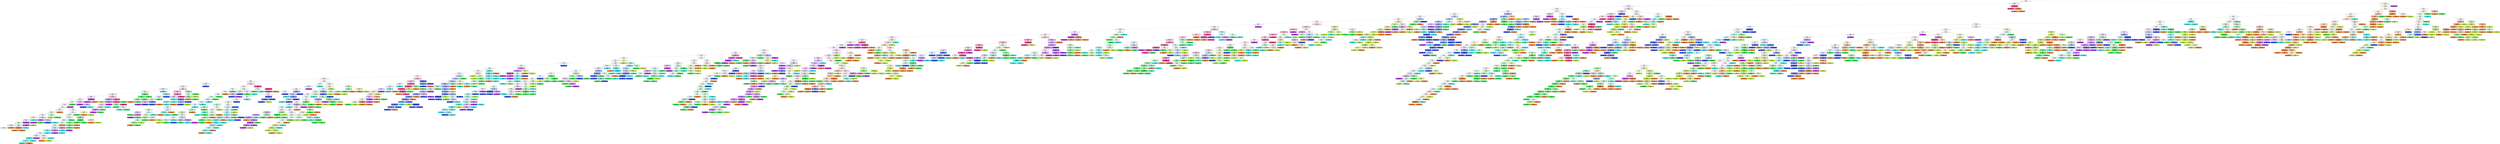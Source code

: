 digraph Tree {
node [shape=box, style="filled, rounded", color="black", fontname=helvetica] ;
edge [fontname=helvetica] ;
0 [label="Glass <= 0.59\ngini = 0.86\nsamples = 2097\nvalue = [299.57, 299.57, 299.57, 299.57, 299.57, 299.57, 299.57]\nclass = Year 4", fillcolor="#ffffff"] ;
1 [label="Filmed_Plastic_Fragments <= 82.73\ngini = 0.85\nsamples = 1131\nvalue = [119.75, 140.45, 197.57, 205.69, 188.56, 228.62, 269.61]\nclass = Year 7", fillcolor="#fef8fb"] ;
0 -> 1 [labeldistance=2.5, labelangle=45, headlabel="True"] ;
2 [label="Disposable_Cigarette_Lighters <= 0.53\ngini = 0.85\nsamples = 1128\nvalue = [118.92, 140.45, 197.57, 205.69, 188.56, 228.62, 254.64]\nclass = Year 7", fillcolor="#fefafc"] ;
1 -> 2 ;
3 [label="Cloth_Fabric_Other <= 0.22\ngini = 0.85\nsamples = 998\nvalue = [102.76, 119.69, 180.11, 180.38, 171.84, 218.11, 209.7]\nclass = Year 6", fillcolor="#fefdff"] ;
2 -> 3 ;
4 [label="Clothing___Shoes <= 0.22\ngini = 0.85\nsamples = 975\nvalue = [98.61, 119.69, 180.11, 175.1, 164.23, 210.23, 209.7]\nclass = Year 6", fillcolor="#ffffff"] ;
3 -> 4 ;
5 [label="Rubber_Fragments <= 1.03\ngini = 0.85\nsamples = 932\nvalue = [93.64, 116.92, 173.68, 171.94, 139.9, 207.6, 209.7]\nclass = Year 7", fillcolor="#ffffff"] ;
4 -> 5 ;
6 [label="Rubber_Gloves___Flux <= 0.0\ngini = 0.85\nsamples = 914\nvalue = [91.98, 114.85, 171.84, 168.77, 132.3, 204.97, 209.7]\nclass = Year 7", fillcolor="#fffefe"] ;
5 -> 6 ;
7 [label="Cloth_Fabric_Other___Flux <= 1.1\ngini = 0.85\nsamples = 911\nvalue = [91.57, 114.85, 170.92, 168.77, 130.78, 204.97, 209.7]\nclass = Year 7", fillcolor="#fffefe"] ;
6 -> 7 ;
8 [label="Paper_Bags___Flux <= 1.12\ngini = 0.85\nsamples = 883\nvalue = [87.84, 105.16, 169.08, 166.66, 130.78, 202.34, 209.7]\nclass = Year 7", fillcolor="#fffdfe"] ;
7 -> 8 ;
9 [label="Metal <= 100.46\ngini = 0.85\nsamples = 789\nvalue = [80.8, 83.02, 150.7, 150.84, 124.69, 194.46, 164.76]\nclass = Year 6", fillcolor="#fcf8fe"] ;
8 -> 9 ;
10 [label="Buoys___Floats <= 1.7\ngini = 0.85\nsamples = 788\nvalue = [80.8, 83.02, 150.7, 150.84, 124.69, 191.83, 164.76]\nclass = Year 6", fillcolor="#fcf8fe"] ;
9 -> 10 ;
11 [label="Aluminum_Tin_Cans <= 5.27\ngini = 0.85\nsamples = 748\nvalue = [77.9, 78.18, 143.35, 139.24, 120.13, 186.58, 134.81]\nclass = Year 6", fillcolor="#faf3fd"] ;
10 -> 11 ;
12 [label="Food_Wrappers <= 11.5\ngini = 0.85\nsamples = 743\nvalue = [77.48, 78.18, 141.52, 137.13, 120.13, 186.58, 134.81]\nclass = Year 6", fillcolor="#faf3fd"] ;
11 -> 12 ;
13 [label="Buoys___Floats <= 0.26\ngini = 0.85\nsamples = 738\nvalue = [76.24, 78.18, 141.52, 137.13, 120.13, 181.32, 134.81]\nclass = Year 6", fillcolor="#fbf4fe"] ;
12 -> 13 ;
14 [label="Cloth_Fabric_Other___Flux <= 0.76\ngini = 0.85\nsamples = 672\nvalue = [70.02, 72.64, 130.49, 125.52, 106.45, 160.3, 89.87]\nclass = Year 6", fillcolor="#fbf6fe"] ;
13 -> 14 ;
15 [label="Processed_Lumber_Other___Flux <= 4.91\ngini = 0.84\nsamples = 644\nvalue = [62.98, 67.8, 129.57, 122.36, 106.45, 160.3, 89.87]\nclass = Year 6", fillcolor="#fbf5fe"] ;
14 -> 15 ;
16 [label="Gloves__non_rubber____Flux <= 1.08\ngini = 0.84\nsamples = 639\nvalue = [61.74, 67.8, 129.57, 122.36, 106.45, 157.67, 74.89]\nclass = Year 6", fillcolor="#fbf6fe"] ;
15 -> 16 ;
17 [label="Fabric_Pieces___Flux <= 1.54\ngini = 0.84\nsamples = 638\nvalue = [61.74, 67.8, 129.57, 122.36, 106.45, 155.04, 74.89]\nclass = Year 6", fillcolor="#fcf6fe"] ;
16 -> 17 ;
18 [label="Unclassified___Flux <= 31.11\ngini = 0.84\nsamples = 637\nvalue = [61.74, 67.8, 129.57, 122.36, 106.45, 152.41, 74.89]\nclass = Year 6", fillcolor="#fcf7fe"] ;
17 -> 18 ;
19 [label="Processed_Lumber_Other___Flux <= 1.3\ngini = 0.84\nsamples = 488\nvalue = [39.78, 47.74, 105.68, 107.59, 88.2, 113.0, 74.89]\nclass = Year 6", fillcolor="#fefdff"] ;
18 -> 19 ;
20 [label="Cardboard_Cartons___Flux <= 2.23\ngini = 0.84\nsamples = 476\nvalue = [38.95, 47.05, 100.16, 106.54, 88.2, 107.74, 74.89]\nclass = Year 6", fillcolor="#fffeff"] ;
19 -> 20 ;
21 [label="Processed_Lumber_Other___Flux <= 0.44\ngini = 0.84\nsamples = 471\nvalue = [38.53, 47.05, 100.16, 105.48, 88.2, 102.48, 59.91]\nclass = Year 4", fillcolor="#feffff"] ;
20 -> 21 ;
22 [label="Cigar_Tips___Flux <= 0.0\ngini = 0.84\nsamples = 440\nvalue = [35.63, 43.59, 90.97, 99.15, 88.2, 94.6, 59.91]\nclass = Year 4", fillcolor="#fdffff"] ;
21 -> 22 ;
23 [label="Lumber_Building_Material <= 0.93\ngini = 0.84\nsamples = 433\nvalue = [35.63, 40.82, 90.06, 97.04, 88.2, 94.6, 59.91]\nclass = Year 4", fillcolor="#feffff"] ;
22 -> 23 ;
24 [label="Hard_Plastic_Fragments <= 239.77\ngini = 0.84\nsamples = 358\nvalue = [33.56, 34.59, 74.43, 74.89, 62.35, 78.83, 59.91]\nclass = Year 6", fillcolor="#fefdff"] ;
23 -> 24 ;
25 [label="Food_Wrappers <= 4.15\ngini = 0.84\nsamples = 357\nvalue = [33.56, 34.59, 74.43, 74.89, 60.83, 78.83, 59.91]\nclass = Year 6", fillcolor="#fefdff"] ;
24 -> 25 ;
26 [label="Rubber_Fragments <= 0.9\ngini = 0.85\nsamples = 345\nvalue = [32.73, 33.21, 74.43, 71.73, 59.31, 68.32, 59.91]\nclass = Year 3", fillcolor="#fdfffe"] ;
25 -> 26 ;
27 [label="Balloons_Mylar <= 2.01\ngini = 0.85\nsamples = 340\nvalue = [31.9, 33.21, 74.43, 68.56, 59.31, 68.32, 59.91]\nclass = Year 3", fillcolor="#fbfffc"] ;
26 -> 27 ;
28 [label="Foamed_Plastic_Fragments <= 5.9\ngini = 0.85\nsamples = 334\nvalue = [31.9, 30.44, 72.6, 68.56, 59.31, 68.32, 59.91]\nclass = Year 3", fillcolor="#fdfffd"] ;
27 -> 28 ;
29 [label="Personal_Care_Products <= 0.42\ngini = 0.84\nsamples = 300\nvalue = [29.0, 26.98, 68.92, 62.23, 44.1, 63.07, 59.91]\nclass = Year 3", fillcolor="#fbfefb"] ;
28 -> 29 ;
30 [label="Foamed_Plastic_Fragments <= 0.18\ngini = 0.84\nsamples = 273\nvalue = [23.62, 24.91, 65.24, 60.13, 41.06, 57.81, 44.94]\nclass = Year 3", fillcolor="#fbfefb"] ;
29 -> 30 ;
31 [label="Food_Wrappers <= 0.94\ngini = 0.83\nsamples = 149\nvalue = [13.67, 9.69, 36.76, 31.64, 19.77, 42.05, 44.94]\nclass = Year 7", fillcolor="#fffbfd"] ;
30 -> 31 ;
32 [label="Processed_Lumber_Other <= 6.42\ngini = 0.83\nsamples = 118\nvalue = [10.77, 8.3, 28.49, 23.21, 16.73, 36.79, 29.96]\nclass = Year 6", fillcolor="#fbf4fe"] ;
31 -> 32 ;
33 [label="Rubber_Other___Flux <= 0.71\ngini = 0.83\nsamples = 117\nvalue = [10.77, 8.3, 28.49, 23.21, 15.21, 36.79, 29.96]\nclass = Year 6", fillcolor="#fbf4fe"] ;
32 -> 33 ;
34 [label="Filmed_Plastic_Fragments___Flux <= 0.0\ngini = 0.81\nsamples = 100\nvalue = [9.53, 6.92, 25.73, 21.1, 7.6, 34.16, 14.98]\nclass = Year 6", fillcolor="#f8edfd"] ;
33 -> 34 ;
35 [label="Metal_Other <= 0.19\ngini = 0.81\nsamples = 99\nvalue = [9.53, 6.92, 25.73, 20.04, 7.6, 34.16, 14.98]\nclass = Year 6", fillcolor="#f8edfd"] ;
34 -> 35 ;
36 [label="Metal <= 0.47\ngini = 0.81\nsamples = 95\nvalue = [9.12, 6.92, 22.97, 20.04, 7.6, 34.16, 14.98]\nclass = Year 6", fillcolor="#f6e7fc"] ;
35 -> 36 ;
37 [label="Plastic_Utensils <= 0.91\ngini = 0.79\nsamples = 82\nvalue = [9.12, 5.53, 18.38, 17.93, 7.6, 26.28, 0.0]\nclass = Year 6", fillcolor="#f6e7fc"] ;
36 -> 37 ;
38 [label="Fishing_Lures___Line <= 0.97\ngini = 0.8\nsamples = 79\nvalue = [8.7, 5.53, 18.38, 17.93, 7.6, 21.02, 0.0]\nclass = Year 6", fillcolor="#fcf6fe"] ;
37 -> 38 ;
39 [label="Plastic_Rope_Net <= 6.75\ngini = 0.8\nsamples = 76\nvalue = [8.7, 5.53, 18.38, 16.88, 6.08, 18.39, 0.0]\nclass = Year 6", fillcolor="#ffffff"] ;
38 -> 39 ;
40 [label="Balloons_Latex___Flux <= 0.39\ngini = 0.8\nsamples = 75\nvalue = [8.7, 5.53, 17.46, 16.88, 6.08, 18.39, 0.0]\nclass = Year 6", fillcolor="#fefcff"] ;
39 -> 40 ;
41 [label="Plastic <= 3.37\ngini = 0.8\nsamples = 74\nvalue = [8.7, 5.53, 17.46, 16.88, 6.08, 15.77, 0.0]\nclass = Year 3", fillcolor="#fdfffd"] ;
40 -> 41 ;
42 [label="Bags___Flux <= 0.0\ngini = 0.82\nsamples = 43\nvalue = [5.39, 3.46, 10.11, 7.38, 6.08, 7.88, 0.0]\nclass = Year 3", fillcolor="#f1fdf3"] ;
41 -> 42 ;
43 [label="Plastic_Rope_Net <= 0.2\ngini = 0.82\nsamples = 42\nvalue = [4.97, 3.46, 10.11, 7.38, 6.08, 7.88, 0.0]\nclass = Year 3", fillcolor="#f1fdf3"] ;
42 -> 43 ;
44 [label="Unclassified___Flux <= 1.25\ngini = 0.82\nsamples = 40\nvalue = [4.97, 2.77, 9.19, 7.38, 6.08, 7.88, 0.0]\nclass = Year 3", fillcolor="#f6fef7"] ;
43 -> 44 ;
45 [label="Plastic_Beverage_Bottles___Flux <= 0.0\ngini = 0.82\nsamples = 36\nvalue = [4.97, 2.77, 8.27, 6.33, 4.56, 5.26, 0.0]\nclass = Year 3", fillcolor="#f0fdf2"] ;
44 -> 45 ;
46 [label="Unclassified___Flux <= 0.78\ngini = 0.82\nsamples = 35\nvalue = [4.97, 2.77, 8.27, 5.27, 4.56, 5.26, 0.0]\nclass = Year 3", fillcolor="#e8fcea"] ;
45 -> 46 ;
47 [label="Plastic <= 0.77\ngini = 0.77\nsamples = 32\nvalue = [4.97, 2.08, 8.27, 5.27, 4.56, 0.0, 0.0]\nclass = Year 3", fillcolor="#e1fbe4"] ;
46 -> 47 ;
48 [label="Rubber_Other <= 0.67\ngini = 0.76\nsamples = 29\nvalue = [4.14, 2.08, 8.27, 4.22, 4.56, 0.0, 0.0]\nclass = Year 3", fillcolor="#d8fadc"] ;
47 -> 48 ;
49 [label="gini = 0.76\nsamples = 27\nvalue = [3.31, 2.08, 8.27, 4.22, 4.56, 0.0, 0.0]\nclass = Year 3", fillcolor="#d6fada"] ;
48 -> 49 ;
50 [label="gini = -0.0\nsamples = 2\nvalue = [0.83, 0.0, 0.0, 0.0, 0.0, 0.0, 0.0]\nclass = Year 1", fillcolor="#e58139"] ;
48 -> 50 ;
51 [label="Plastic <= 1.78\ngini = 0.49\nsamples = 3\nvalue = [0.83, 0.0, 0.0, 1.05, 0.0, 0.0, 0.0]\nclass = Year 4", fillcolor="#d5f9f9"] ;
47 -> 51 ;
52 [label="Plastic___Flux <= 0.0\ngini = 0.0\nsamples = 2\nvalue = [0.83, 0.0, 0.0, 0.0, 0.0, 0.0, 0.0]\nclass = Year 1", fillcolor="#e58139"] ;
51 -> 52 ;
53 [label="gini = 0.0\nsamples = 1\nvalue = [0.41, 0.0, 0.0, 0.0, 0.0, 0.0, 0.0]\nclass = Year 1", fillcolor="#e58139"] ;
52 -> 53 ;
54 [label="gini = 0.0\nsamples = 1\nvalue = [0.41, 0.0, 0.0, 0.0, 0.0, 0.0, 0.0]\nclass = Year 1", fillcolor="#e58139"] ;
52 -> 54 ;
55 [label="gini = 0.0\nsamples = 1\nvalue = [0.0, 0.0, 0.0, 1.05, 0.0, 0.0, 0.0]\nclass = Year 4", fillcolor="#39e5e2"] ;
51 -> 55 ;
56 [label="Bottle_Container_Caps___Flux <= 0.0\ngini = 0.21\nsamples = 3\nvalue = [0.0, 0.69, 0.0, 0.0, 0.0, 5.26, 0.0]\nclass = Year 6", fillcolor="#bb53e8"] ;
46 -> 56 ;
57 [label="gini = 0.0\nsamples = 2\nvalue = [0.0, 0.0, 0.0, 0.0, 0.0, 5.26, 0.0]\nclass = Year 6", fillcolor="#b139e5"] ;
56 -> 57 ;
58 [label="gini = -0.0\nsamples = 1\nvalue = [0.0, 0.69, 0.0, 0.0, 0.0, 0.0, 0.0]\nclass = Year 2", fillcolor="#b7e539"] ;
56 -> 58 ;
59 [label="gini = 0.0\nsamples = 1\nvalue = [0.0, 0.0, 0.0, 1.05, 0.0, 0.0, 0.0]\nclass = Year 4", fillcolor="#39e5e2"] ;
45 -> 59 ;
60 [label="Total_Debris <= 0.0\ngini = 0.7\nsamples = 4\nvalue = [0.0, 0.0, 0.92, 1.05, 1.52, 2.63, 0.0]\nclass = Year 6", fillcolor="#eccff9"] ;
44 -> 60 ;
61 [label="Hard_Plastic_Fragments <= 1.22\ngini = 0.38\nsamples = 2\nvalue = [0.0, 0.0, 0.92, 0.0, 0.0, 2.63, 0.0]\nclass = Year 6", fillcolor="#cc7eee"] ;
60 -> 61 ;
62 [label="gini = 0.0\nsamples = 1\nvalue = [0.0, 0.0, 0.0, 0.0, 0.0, 2.63, 0.0]\nclass = Year 6", fillcolor="#b139e5"] ;
61 -> 62 ;
63 [label="gini = 0.0\nsamples = 1\nvalue = [0.0, 0.0, 0.92, 0.0, 0.0, 0.0, 0.0]\nclass = Year 3", fillcolor="#39e54d"] ;
61 -> 63 ;
64 [label="Hard_Plastic_Fragments___Flux <= 0.0\ngini = 0.48\nsamples = 2\nvalue = [0.0, 0.0, 0.0, 1.05, 1.52, 0.0, 0.0]\nclass = Year 5", fillcolor="#c2cbf7"] ;
60 -> 64 ;
65 [label="gini = 0.0\nsamples = 1\nvalue = [0.0, 0.0, 0.0, 0.0, 1.52, 0.0, 0.0]\nclass = Year 5", fillcolor="#3956e5"] ;
64 -> 65 ;
66 [label="gini = 0.0\nsamples = 1\nvalue = [0.0, 0.0, 0.0, 1.05, 0.0, 0.0, 0.0]\nclass = Year 4", fillcolor="#39e5e2"] ;
64 -> 66 ;
67 [label="Plastic___Flux <= 0.0\ngini = 0.49\nsamples = 2\nvalue = [0.0, 0.69, 0.92, 0.0, 0.0, 0.0, 0.0]\nclass = Year 3", fillcolor="#cef9d3"] ;
43 -> 67 ;
68 [label="gini = 0.0\nsamples = 1\nvalue = [0.0, 0.69, 0.0, 0.0, 0.0, 0.0, 0.0]\nclass = Year 2", fillcolor="#b7e539"] ;
67 -> 68 ;
69 [label="gini = 0.0\nsamples = 1\nvalue = [0.0, 0.0, 0.92, 0.0, 0.0, 0.0, 0.0]\nclass = Year 3", fillcolor="#39e54d"] ;
67 -> 69 ;
70 [label="gini = 0.0\nsamples = 1\nvalue = [0.41, 0.0, 0.0, 0.0, 0.0, 0.0, 0.0]\nclass = Year 1", fillcolor="#e58139"] ;
42 -> 70 ;
71 [label="Flip_Flops <= 0.78\ngini = 0.76\nsamples = 31\nvalue = [3.31, 2.08, 7.35, 9.49, 0.0, 7.88, 0.0]\nclass = Year 4", fillcolor="#f1fdfd"] ;
41 -> 71 ;
72 [label="Cigar_Tips <= 0.17\ngini = 0.74\nsamples = 29\nvalue = [2.9, 1.38, 7.35, 9.49, 0.0, 7.88, 0.0]\nclass = Year 4", fillcolor="#f0fdfd"] ;
71 -> 72 ;
73 [label="Other_Jugs_Containers <= 0.35\ngini = 0.74\nsamples = 28\nvalue = [2.9, 1.38, 6.43, 9.49, 0.0, 7.88, 0.0]\nclass = Year 4", fillcolor="#effdfd"] ;
72 -> 73 ;
74 [label="Bottle_Container_Caps___Flux <= 0.0\ngini = 0.71\nsamples = 23\nvalue = [2.49, 0.69, 3.68, 9.49, 0.0, 7.88, 0.0]\nclass = Year 4", fillcolor="#ebfcfc"] ;
73 -> 74 ;
75 [label="Unclassified___Flux <= 12.53\ngini = 0.68\nsamples = 21\nvalue = [2.49, 0.69, 1.84, 9.49, 0.0, 7.88, 0.0]\nclass = Year 4", fillcolor="#e9fcfc"] ;
74 -> 75 ;
76 [label="Plastic <= 28.55\ngini = 0.6\nsamples = 17\nvalue = [1.66, 0.69, 0.0, 9.49, 0.0, 7.88, 0.0]\nclass = Year 4", fillcolor="#e4fbfb"] ;
75 -> 76 ;
77 [label="Straws <= 0.85\ngini = 0.59\nsamples = 16\nvalue = [1.24, 0.69, 0.0, 9.49, 0.0, 7.88, 0.0]\nclass = Year 4", fillcolor="#e3fbfb"] ;
76 -> 77 ;
78 [label="Bottle_Container_Caps <= 1.71\ngini = 0.59\nsamples = 14\nvalue = [1.24, 0.69, 0.0, 8.44, 0.0, 5.26, 0.0]\nclass = Year 4", fillcolor="#c2f7f6"] ;
77 -> 78 ;
79 [label="Plastic_Rope_Net___Flux <= 0.0\ngini = 0.56\nsamples = 12\nvalue = [1.24, 0.69, 0.0, 7.38, 0.0, 2.63, 0.0]\nclass = Year 4", fillcolor="#9af2f0"] ;
78 -> 79 ;
80 [label="Plastic <= 7.39\ngini = 0.68\nsamples = 8\nvalue = [1.24, 0.69, 0.0, 3.16, 0.0, 2.63, 0.0]\nclass = Year 4", fillcolor="#eafcfc"] ;
79 -> 80 ;
81 [label="Plastic <= 4.53\ngini = 0.57\nsamples = 4\nvalue = [0.41, 0.0, 0.0, 2.11, 0.0, 2.63, 0.0]\nclass = Year 6", fillcolor="#f2ddfb"] ;
80 -> 81 ;
82 [label="Bottle_Container_Caps___Flux <= 0.0\ngini = 0.27\nsamples = 3\nvalue = [0.41, 0.0, 0.0, 2.11, 0.0, 0.0, 0.0]\nclass = Year 4", fillcolor="#60eae8"] ;
81 -> 82 ;
83 [label="Plastic___Flux <= 0.0\ngini = 0.4\nsamples = 2\nvalue = [0.41, 0.0, 0.0, 1.05, 0.0, 0.0, 0.0]\nclass = Year 4", fillcolor="#87efed"] ;
82 -> 83 ;
84 [label="gini = 0.0\nsamples = 1\nvalue = [0.0, 0.0, 0.0, 1.05, 0.0, 0.0, 0.0]\nclass = Year 4", fillcolor="#39e5e2"] ;
83 -> 84 ;
85 [label="gini = 0.0\nsamples = 1\nvalue = [0.41, 0.0, 0.0, 0.0, 0.0, 0.0, 0.0]\nclass = Year 1", fillcolor="#e58139"] ;
83 -> 85 ;
86 [label="gini = 0.0\nsamples = 1\nvalue = [0.0, 0.0, 0.0, 1.05, 0.0, 0.0, 0.0]\nclass = Year 4", fillcolor="#39e5e2"] ;
82 -> 86 ;
87 [label="gini = 0.0\nsamples = 1\nvalue = [0.0, 0.0, 0.0, 0.0, 0.0, 2.63, 0.0]\nclass = Year 6", fillcolor="#b139e5"] ;
81 -> 87 ;
88 [label="Plastic_Rope_Net___Flux <= 0.0\ngini = 0.66\nsamples = 4\nvalue = [0.83, 0.69, 0.0, 1.05, 0.0, 0.0, 0.0]\nclass = Year 4", fillcolor="#e5fcfb"] ;
80 -> 88 ;
89 [label="Hard_Plastic_Fragments <= 10.17\ngini = 0.5\nsamples = 3\nvalue = [0.83, 0.69, 0.0, 0.0, 0.0, 0.0, 0.0]\nclass = Year 1", fillcolor="#fbeade"] ;
88 -> 89 ;
90 [label="gini = 0.0\nsamples = 2\nvalue = [0.83, 0.0, 0.0, 0.0, 0.0, 0.0, 0.0]\nclass = Year 1", fillcolor="#e58139"] ;
89 -> 90 ;
91 [label="gini = 0.0\nsamples = 1\nvalue = [0.0, 0.69, 0.0, 0.0, 0.0, 0.0, 0.0]\nclass = Year 2", fillcolor="#b7e539"] ;
89 -> 91 ;
92 [label="gini = 0.0\nsamples = 1\nvalue = [0.0, 0.0, 0.0, 1.05, 0.0, 0.0, 0.0]\nclass = Year 4", fillcolor="#39e5e2"] ;
88 -> 92 ;
93 [label="gini = 0.0\nsamples = 4\nvalue = [0.0, 0.0, 0.0, 4.22, 0.0, 0.0, 0.0]\nclass = Year 4", fillcolor="#39e5e2"] ;
79 -> 93 ;
94 [label="Bottle_Container_Caps___Flux <= 0.0\ngini = 0.41\nsamples = 2\nvalue = [0.0, 0.0, 0.0, 1.05, 0.0, 2.63, 0.0]\nclass = Year 6", fillcolor="#d088ef"] ;
78 -> 94 ;
95 [label="gini = 0.0\nsamples = 1\nvalue = [0.0, 0.0, 0.0, 0.0, 0.0, 2.63, 0.0]\nclass = Year 6", fillcolor="#b139e5"] ;
94 -> 95 ;
96 [label="gini = 0.0\nsamples = 1\nvalue = [0.0, 0.0, 0.0, 1.05, 0.0, 0.0, 0.0]\nclass = Year 4", fillcolor="#39e5e2"] ;
94 -> 96 ;
97 [label="Unclassified___Flux <= 4.15\ngini = 0.41\nsamples = 2\nvalue = [0.0, 0.0, 0.0, 1.05, 0.0, 2.63, 0.0]\nclass = Year 6", fillcolor="#d088ef"] ;
77 -> 97 ;
98 [label="gini = 0.0\nsamples = 1\nvalue = [0.0, 0.0, 0.0, 1.05, 0.0, 0.0, 0.0]\nclass = Year 4", fillcolor="#39e5e2"] ;
97 -> 98 ;
99 [label="gini = 0.0\nsamples = 1\nvalue = [0.0, 0.0, 0.0, 0.0, 0.0, 2.63, 0.0]\nclass = Year 6", fillcolor="#b139e5"] ;
97 -> 99 ;
100 [label="gini = -0.0\nsamples = 1\nvalue = [0.41, 0.0, 0.0, 0.0, 0.0, 0.0, 0.0]\nclass = Year 1", fillcolor="#e58139"] ;
76 -> 100 ;
101 [label="Plastic <= 15.14\ngini = 0.43\nsamples = 4\nvalue = [0.83, 0.0, 1.84, 0.0, 0.0, 0.0, 0.0]\nclass = Year 3", fillcolor="#92f19d"] ;
75 -> 101 ;
102 [label="Rubber <= 0.1\ngini = 0.3\nsamples = 3\nvalue = [0.41, 0.0, 1.84, 0.0, 0.0, 0.0, 0.0]\nclass = Year 3", fillcolor="#66eb75"] ;
101 -> 102 ;
103 [label="gini = 0.0\nsamples = 2\nvalue = [0.0, 0.0, 1.84, 0.0, 0.0, 0.0, 0.0]\nclass = Year 3", fillcolor="#39e54d"] ;
102 -> 103 ;
104 [label="gini = 0.0\nsamples = 1\nvalue = [0.41, 0.0, 0.0, 0.0, 0.0, 0.0, 0.0]\nclass = Year 1", fillcolor="#e58139"] ;
102 -> 104 ;
105 [label="gini = -0.0\nsamples = 1\nvalue = [0.41, 0.0, 0.0, 0.0, 0.0, 0.0, 0.0]\nclass = Year 1", fillcolor="#e58139"] ;
101 -> 105 ;
106 [label="gini = -0.0\nsamples = 2\nvalue = [0.0, 0.0, 1.84, 0.0, 0.0, 0.0, 0.0]\nclass = Year 3", fillcolor="#39e54d"] ;
74 -> 106 ;
107 [label="Plastic_Beverage_Bottles___Flux <= 0.0\ngini = 0.45\nsamples = 5\nvalue = [0.41, 0.69, 2.76, 0.0, 0.0, 0.0, 0.0]\nclass = Year 3", fillcolor="#7eee8b"] ;
73 -> 107 ;
108 [label="Hard_Plastic_Fragments <= 1.12\ngini = 0.0\nsamples = 3\nvalue = [0.0, 0.0, 2.76, 0.0, 0.0, 0.0, 0.0]\nclass = Year 3", fillcolor="#39e54d"] ;
107 -> 108 ;
109 [label="gini = 0.0\nsamples = 2\nvalue = [0.0, 0.0, 1.84, 0.0, 0.0, 0.0, 0.0]\nclass = Year 3", fillcolor="#39e54d"] ;
108 -> 109 ;
110 [label="gini = 0.0\nsamples = 1\nvalue = [0.0, 0.0, 0.92, 0.0, 0.0, 0.0, 0.0]\nclass = Year 3", fillcolor="#39e54d"] ;
108 -> 110 ;
111 [label="Plastic_Beverage_Bottles <= 4.24\ngini = 0.47\nsamples = 2\nvalue = [0.41, 0.69, 0.0, 0.0, 0.0, 0.0, 0.0]\nclass = Year 2", fillcolor="#e2f5b0"] ;
107 -> 111 ;
112 [label="gini = 0.0\nsamples = 1\nvalue = [0.41, 0.0, 0.0, 0.0, 0.0, 0.0, 0.0]\nclass = Year 1", fillcolor="#e58139"] ;
111 -> 112 ;
113 [label="gini = -0.0\nsamples = 1\nvalue = [0.0, 0.69, 0.0, 0.0, 0.0, 0.0, 0.0]\nclass = Year 2", fillcolor="#b7e539"] ;
111 -> 113 ;
114 [label="gini = -0.0\nsamples = 1\nvalue = [0.0, 0.0, 0.92, 0.0, 0.0, 0.0, 0.0]\nclass = Year 3", fillcolor="#39e54d"] ;
72 -> 114 ;
115 [label="Bags <= 0.16\ngini = 0.47\nsamples = 2\nvalue = [0.41, 0.69, 0.0, 0.0, 0.0, 0.0, 0.0]\nclass = Year 2", fillcolor="#e2f5b0"] ;
71 -> 115 ;
116 [label="gini = 0.0\nsamples = 1\nvalue = [0.41, 0.0, 0.0, 0.0, 0.0, 0.0, 0.0]\nclass = Year 1", fillcolor="#e58139"] ;
115 -> 116 ;
117 [label="gini = -0.0\nsamples = 1\nvalue = [0.0, 0.69, 0.0, 0.0, 0.0, 0.0, 0.0]\nclass = Year 2", fillcolor="#b7e539"] ;
115 -> 117 ;
118 [label="gini = 0.0\nsamples = 1\nvalue = [0.0, 0.0, 0.0, 0.0, 0.0, 2.63, 0.0]\nclass = Year 6", fillcolor="#b139e5"] ;
40 -> 118 ;
119 [label="gini = -0.0\nsamples = 1\nvalue = [0.0, 0.0, 0.92, 0.0, 0.0, 0.0, 0.0]\nclass = Year 3", fillcolor="#39e54d"] ;
39 -> 119 ;
120 [label="Fishing_Lures___Line___Flux <= 0.0\ngini = 0.62\nsamples = 3\nvalue = [0.0, 0.0, 0.0, 1.05, 1.52, 2.63, 0.0]\nclass = Year 6", fillcolor="#e8c3f7"] ;
38 -> 120 ;
121 [label="gini = 0.0\nsamples = 1\nvalue = [0.0, 0.0, 0.0, 0.0, 0.0, 2.63, 0.0]\nclass = Year 6", fillcolor="#b139e5"] ;
120 -> 121 ;
122 [label="Bottle_Container_Caps___Flux <= 0.0\ngini = 0.48\nsamples = 2\nvalue = [0.0, 0.0, 0.0, 1.05, 1.52, 0.0, 0.0]\nclass = Year 5", fillcolor="#c2cbf7"] ;
120 -> 122 ;
123 [label="gini = 0.0\nsamples = 1\nvalue = [0.0, 0.0, 0.0, 0.0, 1.52, 0.0, 0.0]\nclass = Year 5", fillcolor="#3956e5"] ;
122 -> 123 ;
124 [label="gini = 0.0\nsamples = 1\nvalue = [0.0, 0.0, 0.0, 1.05, 0.0, 0.0, 0.0]\nclass = Year 4", fillcolor="#39e5e2"] ;
122 -> 124 ;
125 [label="Filmed_Plastic_Fragments___Flux <= 0.0\ngini = 0.14\nsamples = 3\nvalue = [0.41, 0.0, 0.0, 0.0, 0.0, 5.26, 0.0]\nclass = Year 6", fillcolor="#b749e7"] ;
37 -> 125 ;
126 [label="gini = 0.0\nsamples = 2\nvalue = [0.0, 0.0, 0.0, 0.0, 0.0, 5.26, 0.0]\nclass = Year 6", fillcolor="#b139e5"] ;
125 -> 126 ;
127 [label="gini = 0.0\nsamples = 1\nvalue = [0.41, 0.0, 0.0, 0.0, 0.0, 0.0, 0.0]\nclass = Year 1", fillcolor="#e58139"] ;
125 -> 127 ;
128 [label="Plastic_Rope_Net___Flux <= 0.0\ngini = 0.67\nsamples = 13\nvalue = [0.0, 1.38, 4.59, 2.11, 0.0, 7.88, 14.98]\nclass = Year 7", fillcolor="#f7c2da"] ;
36 -> 128 ;
129 [label="Aluminum_Tin_Cans <= 0.36\ngini = 0.54\nsamples = 8\nvalue = [0.0, 1.38, 1.84, 1.05, 0.0, 7.88, 0.0]\nclass = Year 6", fillcolor="#d18bf0"] ;
128 -> 129 ;
130 [label="gini = 0.0\nsamples = 2\nvalue = [0.0, 1.38, 0.0, 0.0, 0.0, 0.0, 0.0]\nclass = Year 2", fillcolor="#b7e539"] ;
129 -> 130 ;
131 [label="Unclassified___Flux <= 6.18\ngini = 0.43\nsamples = 6\nvalue = [0.0, 0.0, 1.84, 1.05, 0.0, 7.88, 0.0]\nclass = Year 6", fillcolor="#ca79ed"] ;
129 -> 131 ;
132 [label="Plastic___Flux <= 0.0\ngini = 0.63\nsamples = 4\nvalue = [0.0, 0.0, 1.84, 1.05, 0.0, 2.63, 0.0]\nclass = Year 6", fillcolor="#eed5f9"] ;
131 -> 132 ;
133 [label="Aluminum_Tin_Cans___Flux <= 0.0\ngini = 0.48\nsamples = 3\nvalue = [0.0, 0.0, 1.84, 0.0, 0.0, 2.63, 0.0]\nclass = Year 6", fillcolor="#e8c3f7"] ;
132 -> 133 ;
134 [label="Plastic___Flux <= 0.0\ngini = 0.38\nsamples = 2\nvalue = [0.0, 0.0, 0.92, 0.0, 0.0, 2.63, 0.0]\nclass = Year 6", fillcolor="#cc7eee"] ;
133 -> 134 ;
135 [label="gini = 0.0\nsamples = 1\nvalue = [0.0, 0.0, 0.0, 0.0, 0.0, 2.63, 0.0]\nclass = Year 6", fillcolor="#b139e5"] ;
134 -> 135 ;
136 [label="gini = 0.0\nsamples = 1\nvalue = [0.0, 0.0, 0.92, 0.0, 0.0, 0.0, 0.0]\nclass = Year 3", fillcolor="#39e54d"] ;
134 -> 136 ;
137 [label="gini = 0.0\nsamples = 1\nvalue = [0.0, 0.0, 0.92, 0.0, 0.0, 0.0, 0.0]\nclass = Year 3", fillcolor="#39e54d"] ;
133 -> 137 ;
138 [label="gini = 0.0\nsamples = 1\nvalue = [0.0, 0.0, 0.0, 1.05, 0.0, 0.0, 0.0]\nclass = Year 4", fillcolor="#39e5e2"] ;
132 -> 138 ;
139 [label="gini = 0.0\nsamples = 2\nvalue = [0.0, 0.0, 0.0, 0.0, 0.0, 5.26, 0.0]\nclass = Year 6", fillcolor="#b139e5"] ;
131 -> 139 ;
140 [label="Plastic <= 12.03\ngini = 0.34\nsamples = 5\nvalue = [0.0, 0.0, 2.76, 1.05, 0.0, 0.0, 14.98]\nclass = Year 7", fillcolor="#eb68a3"] ;
128 -> 140 ;
141 [label="Plastic_Rope_Net <= 2.38\ngini = 0.28\nsamples = 4\nvalue = [0.0, 0.0, 1.84, 1.05, 0.0, 0.0, 14.98]\nclass = Year 7", fillcolor="#ea5d9c"] ;
140 -> 141 ;
142 [label="Plastic_Rope_Net___Flux <= 0.0\ngini = 0.46\nsamples = 3\nvalue = [0.0, 0.0, 1.84, 1.05, 0.0, 0.0, 0.0]\nclass = Year 3", fillcolor="#abf4b3"] ;
141 -> 142 ;
143 [label="gini = 0.0\nsamples = 1\nvalue = [0.0, 0.0, 0.92, 0.0, 0.0, 0.0, 0.0]\nclass = Year 3", fillcolor="#39e54d"] ;
142 -> 143 ;
144 [label="Hard_Plastic_Fragments <= 1.06\ngini = 0.5\nsamples = 2\nvalue = [0.0, 0.0, 0.92, 1.05, 0.0, 0.0, 0.0]\nclass = Year 4", fillcolor="#e5fcfb"] ;
142 -> 144 ;
145 [label="gini = 0.0\nsamples = 1\nvalue = [0.0, 0.0, 0.0, 1.05, 0.0, 0.0, 0.0]\nclass = Year 4", fillcolor="#39e5e2"] ;
144 -> 145 ;
146 [label="gini = 0.0\nsamples = 1\nvalue = [0.0, 0.0, 0.92, 0.0, 0.0, 0.0, 0.0]\nclass = Year 3", fillcolor="#39e54d"] ;
144 -> 146 ;
147 [label="gini = 0.0\nsamples = 1\nvalue = [0.0, 0.0, 0.0, 0.0, 0.0, 0.0, 14.98]\nclass = Year 7", fillcolor="#e53986"] ;
141 -> 147 ;
148 [label="gini = -0.0\nsamples = 1\nvalue = [0.0, 0.0, 0.92, 0.0, 0.0, 0.0, 0.0]\nclass = Year 3", fillcolor="#39e54d"] ;
140 -> 148 ;
149 [label="Aluminum_Tin_Cans <= 1.0\ngini = 0.23\nsamples = 4\nvalue = [0.41, 0.0, 2.76, 0.0, 0.0, 0.0, 0.0]\nclass = Year 3", fillcolor="#57e968"] ;
35 -> 149 ;
150 [label="Bags <= 0.88\ngini = 0.3\nsamples = 3\nvalue = [0.41, 0.0, 1.84, 0.0, 0.0, 0.0, 0.0]\nclass = Year 3", fillcolor="#66eb75"] ;
149 -> 150 ;
151 [label="Plastic___Flux <= 0.0\ngini = 0.43\nsamples = 2\nvalue = [0.41, 0.0, 0.92, 0.0, 0.0, 0.0, 0.0]\nclass = Year 3", fillcolor="#92f19d"] ;
150 -> 151 ;
152 [label="gini = 0.0\nsamples = 1\nvalue = [0.41, 0.0, 0.0, 0.0, 0.0, 0.0, 0.0]\nclass = Year 1", fillcolor="#e58139"] ;
151 -> 152 ;
153 [label="gini = -0.0\nsamples = 1\nvalue = [0.0, 0.0, 0.92, 0.0, 0.0, 0.0, 0.0]\nclass = Year 3", fillcolor="#39e54d"] ;
151 -> 153 ;
154 [label="gini = 0.0\nsamples = 1\nvalue = [0.0, 0.0, 0.92, 0.0, 0.0, 0.0, 0.0]\nclass = Year 3", fillcolor="#39e54d"] ;
150 -> 154 ;
155 [label="gini = 0.0\nsamples = 1\nvalue = [0.0, 0.0, 0.92, 0.0, 0.0, 0.0, 0.0]\nclass = Year 3", fillcolor="#39e54d"] ;
149 -> 155 ;
156 [label="gini = 0.0\nsamples = 1\nvalue = [0.0, 0.0, 0.0, 1.05, 0.0, 0.0, 0.0]\nclass = Year 4", fillcolor="#39e5e2"] ;
34 -> 156 ;
157 [label="Plastic <= 13.5\ngini = 0.72\nsamples = 17\nvalue = [1.24, 1.38, 2.76, 2.11, 7.6, 2.63, 14.98]\nclass = Year 7", fillcolor="#f7c5db"] ;
33 -> 157 ;
158 [label="Filmed_Plastic_Fragments___Flux <= 0.0\ngini = 0.67\nsamples = 13\nvalue = [0.83, 0.69, 0.92, 2.11, 7.6, 2.63, 14.98]\nclass = Year 7", fillcolor="#f6bdd7"] ;
157 -> 158 ;
159 [label="Plastic_Beverage_Bottles___Flux <= 0.0\ngini = 0.6\nsamples = 6\nvalue = [0.41, 0.0, 0.92, 0.0, 4.56, 2.63, 0.0]\nclass = Year 5", fillcolor="#bec8f6"] ;
158 -> 159 ;
160 [label="Plastic_Rope_Net <= 0.73\ngini = 0.65\nsamples = 5\nvalue = [0.41, 0.0, 0.92, 0.0, 3.04, 2.63, 0.0]\nclass = Year 5", fillcolor="#eceffd"] ;
159 -> 160 ;
161 [label="Hard_Plastic_Fragments___Flux <= 0.0\ngini = 0.56\nsamples = 4\nvalue = [0.41, 0.0, 0.0, 0.0, 3.04, 2.63, 0.0]\nclass = Year 5", fillcolor="#e7ebfc"] ;
160 -> 161 ;
162 [label="Hard_Plastic_Fragments <= 0.81\ngini = 0.46\nsamples = 2\nvalue = [0.0, 0.0, 0.0, 0.0, 1.52, 2.63, 0.0]\nclass = Year 6", fillcolor="#deacf4"] ;
161 -> 162 ;
163 [label="gini = 0.0\nsamples = 1\nvalue = [0.0, 0.0, 0.0, 0.0, 0.0, 2.63, 0.0]\nclass = Year 6", fillcolor="#b139e5"] ;
162 -> 163 ;
164 [label="gini = 0.0\nsamples = 1\nvalue = [0.0, 0.0, 0.0, 0.0, 1.52, 0.0, 0.0]\nclass = Year 5", fillcolor="#3956e5"] ;
162 -> 164 ;
165 [label="Paper_and_Cardboard <= 0.0\ngini = 0.34\nsamples = 2\nvalue = [0.41, 0.0, 0.0, 0.0, 1.52, 0.0, 0.0]\nclass = Year 5", fillcolor="#6f84ec"] ;
161 -> 165 ;
166 [label="gini = 0.0\nsamples = 1\nvalue = [0.0, 0.0, 0.0, 0.0, 1.52, 0.0, 0.0]\nclass = Year 5", fillcolor="#3956e5"] ;
165 -> 166 ;
167 [label="gini = 0.0\nsamples = 1\nvalue = [0.41, 0.0, 0.0, 0.0, 0.0, 0.0, 0.0]\nclass = Year 1", fillcolor="#e58139"] ;
165 -> 167 ;
168 [label="gini = 0.0\nsamples = 1\nvalue = [0.0, 0.0, 0.92, 0.0, 0.0, 0.0, 0.0]\nclass = Year 3", fillcolor="#39e54d"] ;
160 -> 168 ;
169 [label="gini = 0.0\nsamples = 1\nvalue = [0.0, 0.0, 0.0, 0.0, 1.52, 0.0, 0.0]\nclass = Year 5", fillcolor="#3956e5"] ;
159 -> 169 ;
170 [label="Bottle_Container_Caps___Flux <= 0.0\ngini = 0.47\nsamples = 7\nvalue = [0.41, 0.69, 0.0, 2.11, 3.04, 0.0, 14.98]\nclass = Year 7", fillcolor="#ee7db0"] ;
158 -> 170 ;
171 [label="Filmed_Plastic_Fragments <= 1.37\ngini = 0.63\nsamples = 6\nvalue = [0.41, 0.69, 0.0, 2.11, 3.04, 0.0, 0.0]\nclass = Year 5", fillcolor="#d3d9f9"] ;
170 -> 171 ;
172 [label="Plastic <= 8.73\ngini = 0.27\nsamples = 3\nvalue = [0.41, 0.0, 0.0, 2.11, 0.0, 0.0, 0.0]\nclass = Year 4", fillcolor="#60eae8"] ;
171 -> 172 ;
173 [label="Filmed_Plastic_Fragments___Flux <= 0.0\ngini = 0.4\nsamples = 2\nvalue = [0.41, 0.0, 0.0, 1.05, 0.0, 0.0, 0.0]\nclass = Year 4", fillcolor="#87efed"] ;
172 -> 173 ;
174 [label="gini = 0.0\nsamples = 1\nvalue = [0.0, 0.0, 0.0, 1.05, 0.0, 0.0, 0.0]\nclass = Year 4", fillcolor="#39e5e2"] ;
173 -> 174 ;
175 [label="gini = 0.0\nsamples = 1\nvalue = [0.41, 0.0, 0.0, 0.0, 0.0, 0.0, 0.0]\nclass = Year 1", fillcolor="#e58139"] ;
173 -> 175 ;
176 [label="gini = 0.0\nsamples = 1\nvalue = [0.0, 0.0, 0.0, 1.05, 0.0, 0.0, 0.0]\nclass = Year 4", fillcolor="#39e5e2"] ;
172 -> 176 ;
177 [label="Hard_Plastic_Fragments___Flux <= 0.0\ngini = 0.3\nsamples = 3\nvalue = [0.0, 0.69, 0.0, 0.0, 3.04, 0.0, 0.0]\nclass = Year 5", fillcolor="#667ceb"] ;
171 -> 177 ;
178 [label="Balloons_Mylar___Flux <= 0.0\ngini = 0.43\nsamples = 2\nvalue = [0.0, 0.69, 0.0, 0.0, 1.52, 0.0, 0.0]\nclass = Year 5", fillcolor="#93a3f1"] ;
177 -> 178 ;
179 [label="gini = 0.0\nsamples = 1\nvalue = [0.0, 0.0, 0.0, 0.0, 1.52, 0.0, 0.0]\nclass = Year 5", fillcolor="#3956e5"] ;
178 -> 179 ;
180 [label="gini = 0.0\nsamples = 1\nvalue = [0.0, 0.69, 0.0, 0.0, 0.0, 0.0, 0.0]\nclass = Year 2", fillcolor="#b7e539"] ;
178 -> 180 ;
181 [label="gini = -0.0\nsamples = 1\nvalue = [0.0, 0.0, 0.0, 0.0, 1.52, 0.0, 0.0]\nclass = Year 5", fillcolor="#3956e5"] ;
177 -> 181 ;
182 [label="gini = 0.0\nsamples = 1\nvalue = [0.0, 0.0, 0.0, 0.0, 0.0, 0.0, 14.98]\nclass = Year 7", fillcolor="#e53986"] ;
170 -> 182 ;
183 [label="Plastic_Other <= 0.75\ngini = 0.54\nsamples = 4\nvalue = [0.41, 0.69, 1.84, 0.0, 0.0, 0.0, 0.0]\nclass = Year 3", fillcolor="#9af2a4"] ;
157 -> 183 ;
184 [label="Rubber___Flux <= 0.0\ngini = 0.64\nsamples = 3\nvalue = [0.41, 0.69, 0.92, 0.0, 0.0, 0.0, 0.0]\nclass = Year 3", fillcolor="#ddfbe1"] ;
183 -> 184 ;
185 [label="Paper_Bags___Flux <= 0.41\ngini = 0.43\nsamples = 2\nvalue = [0.41, 0.0, 0.92, 0.0, 0.0, 0.0, 0.0]\nclass = Year 3", fillcolor="#92f19d"] ;
184 -> 185 ;
186 [label="gini = 0.0\nsamples = 1\nvalue = [0.41, 0.0, 0.0, 0.0, 0.0, 0.0, 0.0]\nclass = Year 1", fillcolor="#e58139"] ;
185 -> 186 ;
187 [label="gini = -0.0\nsamples = 1\nvalue = [0.0, 0.0, 0.92, 0.0, 0.0, 0.0, 0.0]\nclass = Year 3", fillcolor="#39e54d"] ;
185 -> 187 ;
188 [label="gini = -0.0\nsamples = 1\nvalue = [0.0, 0.69, 0.0, 0.0, 0.0, 0.0, 0.0]\nclass = Year 2", fillcolor="#b7e539"] ;
184 -> 188 ;
189 [label="gini = 0.0\nsamples = 1\nvalue = [0.0, 0.0, 0.92, 0.0, 0.0, 0.0, 0.0]\nclass = Year 3", fillcolor="#39e54d"] ;
183 -> 189 ;
190 [label="gini = 0.0\nsamples = 1\nvalue = [0.0, 0.0, 0.0, 0.0, 1.52, 0.0, 0.0]\nclass = Year 5", fillcolor="#3956e5"] ;
32 -> 190 ;
191 [label="Plastic_Beverage_Bottles___Flux <= 0.0\ngini = 0.79\nsamples = 31\nvalue = [2.9, 1.38, 8.27, 8.44, 3.04, 5.26, 14.98]\nclass = Year 7", fillcolor="#fadbe9"] ;
31 -> 191 ;
192 [label="Other_Jugs_Containers <= 0.34\ngini = 0.79\nsamples = 27\nvalue = [2.49, 1.38, 7.35, 7.38, 3.04, 5.26, 0.0]\nclass = Year 4", fillcolor="#ffffff"] ;
191 -> 192 ;
193 [label="Aerosol_Cans___Flux <= 0.0\ngini = 0.74\nsamples = 22\nvalue = [2.49, 1.38, 6.43, 6.33, 0.0, 2.63, 0.0]\nclass = Year 3", fillcolor="#fdfffe"] ;
192 -> 193 ;
194 [label="Balloons_Mylar <= 0.91\ngini = 0.75\nsamples = 21\nvalue = [2.49, 1.38, 5.51, 6.33, 0.0, 2.63, 0.0]\nclass = Year 4", fillcolor="#f2fdfd"] ;
193 -> 194 ;
195 [label="Aluminum_Tin_Cans___Flux <= 0.0\ngini = 0.73\nsamples = 19\nvalue = [1.66, 1.38, 5.51, 6.33, 0.0, 2.63, 0.0]\nclass = Year 4", fillcolor="#f2fdfd"] ;
194 -> 195 ;
196 [label="Cups___Flux <= 0.0\ngini = 0.74\nsamples = 18\nvalue = [1.66, 1.38, 4.59, 6.33, 0.0, 2.63, 0.0]\nclass = Year 4", fillcolor="#e2fbfb"] ;
195 -> 196 ;
197 [label="Plastic_Rope_Net___Flux <= 0.0\ngini = 0.73\nsamples = 17\nvalue = [1.66, 1.38, 3.68, 6.33, 0.0, 2.63, 0.0]\nclass = Year 4", fillcolor="#d3f9f9"] ;
196 -> 197 ;
198 [label="Fishing_Lures___Line <= 2.94\ngini = 0.75\nsamples = 16\nvalue = [1.66, 1.38, 3.68, 5.27, 0.0, 2.63, 0.0]\nclass = Year 4", fillcolor="#e2fbfb"] ;
197 -> 198 ;
199 [label="Plastic___Flux <= 0.0\ngini = 0.77\nsamples = 15\nvalue = [1.66, 1.38, 3.68, 4.22, 0.0, 2.63, 0.0]\nclass = Year 4", fillcolor="#f4fefd"] ;
198 -> 199 ;
200 [label="Cigarettes <= 0.55\ngini = 0.77\nsamples = 13\nvalue = [1.66, 1.38, 3.68, 2.11, 0.0, 2.63, 0.0]\nclass = Year 3", fillcolor="#e7fcea"] ;
199 -> 200 ;
201 [label="Total_Debris <= 0.0\ngini = 0.74\nsamples = 10\nvalue = [0.83, 1.38, 3.68, 1.05, 0.0, 2.63, 0.0]\nclass = Year 3", fillcolor="#e1fbe4"] ;
200 -> 201 ;
202 [label="Plastic___Flux <= 0.0\ngini = 0.48\nsamples = 3\nvalue = [0.0, 0.0, 1.84, 0.0, 0.0, 2.63, 0.0]\nclass = Year 6", fillcolor="#e8c3f7"] ;
201 -> 202 ;
203 [label="gini = 0.0\nsamples = 1\nvalue = [0.0, 0.0, 0.92, 0.0, 0.0, 0.0, 0.0]\nclass = Year 3", fillcolor="#39e54d"] ;
202 -> 203 ;
204 [label="Unclassified___Flux <= 4.68\ngini = 0.38\nsamples = 2\nvalue = [0.0, 0.0, 0.92, 0.0, 0.0, 2.63, 0.0]\nclass = Year 6", fillcolor="#cc7eee"] ;
202 -> 204 ;
205 [label="gini = 0.0\nsamples = 1\nvalue = [0.0, 0.0, 0.0, 0.0, 0.0, 2.63, 0.0]\nclass = Year 6", fillcolor="#b139e5"] ;
204 -> 205 ;
206 [label="gini = 0.0\nsamples = 1\nvalue = [0.0, 0.0, 0.92, 0.0, 0.0, 0.0, 0.0]\nclass = Year 3", fillcolor="#39e54d"] ;
204 -> 206 ;
207 [label="Bags___Flux <= 0.0\ngini = 0.73\nsamples = 7\nvalue = [0.83, 1.38, 1.84, 1.05, 0.0, 0.0, 0.0]\nclass = Year 3", fillcolor="#e7fce9"] ;
201 -> 207 ;
208 [label="Plastic_Rope_Net <= 1.36\ngini = 0.64\nsamples = 6\nvalue = [0.83, 1.38, 1.84, 0.0, 0.0, 0.0, 0.0]\nclass = Year 3", fillcolor="#ddfbe1"] ;
207 -> 208 ;
209 [label="Plastic <= 7.61\ngini = 0.54\nsamples = 4\nvalue = [0.41, 0.69, 1.84, 0.0, 0.0, 0.0, 0.0]\nclass = Year 3", fillcolor="#9af2a4"] ;
208 -> 209 ;
210 [label="Food_Wrappers <= 1.45\ngini = 0.64\nsamples = 3\nvalue = [0.41, 0.69, 0.92, 0.0, 0.0, 0.0, 0.0]\nclass = Year 3", fillcolor="#ddfbe1"] ;
209 -> 210 ;
211 [label="Total_Debris <= 0.0\ngini = 0.43\nsamples = 2\nvalue = [0.41, 0.0, 0.92, 0.0, 0.0, 0.0, 0.0]\nclass = Year 3", fillcolor="#92f19d"] ;
210 -> 211 ;
212 [label="gini = 0.0\nsamples = 1\nvalue = [0.41, 0.0, 0.0, 0.0, 0.0, 0.0, 0.0]\nclass = Year 1", fillcolor="#e58139"] ;
211 -> 212 ;
213 [label="gini = -0.0\nsamples = 1\nvalue = [0.0, 0.0, 0.92, 0.0, 0.0, 0.0, 0.0]\nclass = Year 3", fillcolor="#39e54d"] ;
211 -> 213 ;
214 [label="gini = -0.0\nsamples = 1\nvalue = [0.0, 0.69, 0.0, 0.0, 0.0, 0.0, 0.0]\nclass = Year 2", fillcolor="#b7e539"] ;
210 -> 214 ;
215 [label="gini = 0.0\nsamples = 1\nvalue = [0.0, 0.0, 0.92, 0.0, 0.0, 0.0, 0.0]\nclass = Year 3", fillcolor="#39e54d"] ;
209 -> 215 ;
216 [label="Food_Wrappers___Flux <= 0.0\ngini = 0.47\nsamples = 2\nvalue = [0.41, 0.69, 0.0, 0.0, 0.0, 0.0, 0.0]\nclass = Year 2", fillcolor="#e2f5b0"] ;
208 -> 216 ;
217 [label="gini = 0.0\nsamples = 1\nvalue = [0.41, 0.0, 0.0, 0.0, 0.0, 0.0, 0.0]\nclass = Year 1", fillcolor="#e58139"] ;
216 -> 217 ;
218 [label="gini = -0.0\nsamples = 1\nvalue = [0.0, 0.69, 0.0, 0.0, 0.0, 0.0, 0.0]\nclass = Year 2", fillcolor="#b7e539"] ;
216 -> 218 ;
219 [label="gini = 0.0\nsamples = 1\nvalue = [0.0, 0.0, 0.0, 1.05, 0.0, 0.0, 0.0]\nclass = Year 4", fillcolor="#39e5e2"] ;
207 -> 219 ;
220 [label="Rubber <= 0.84\ngini = 0.49\nsamples = 3\nvalue = [0.83, 0.0, 0.0, 1.05, 0.0, 0.0, 0.0]\nclass = Year 4", fillcolor="#d5f9f9"] ;
200 -> 220 ;
221 [label="Cigarettes___Flux <= 0.0\ngini = 0.4\nsamples = 2\nvalue = [0.41, 0.0, 0.0, 1.05, 0.0, 0.0, 0.0]\nclass = Year 4", fillcolor="#87efed"] ;
220 -> 221 ;
222 [label="gini = 0.0\nsamples = 1\nvalue = [0.41, 0.0, 0.0, 0.0, 0.0, 0.0, 0.0]\nclass = Year 1", fillcolor="#e58139"] ;
221 -> 222 ;
223 [label="gini = 0.0\nsamples = 1\nvalue = [0.0, 0.0, 0.0, 1.05, 0.0, 0.0, 0.0]\nclass = Year 4", fillcolor="#39e5e2"] ;
221 -> 223 ;
224 [label="gini = 0.0\nsamples = 1\nvalue = [0.41, 0.0, 0.0, 0.0, 0.0, 0.0, 0.0]\nclass = Year 1", fillcolor="#e58139"] ;
220 -> 224 ;
225 [label="gini = 0.0\nsamples = 2\nvalue = [0.0, 0.0, 0.0, 2.11, 0.0, 0.0, 0.0]\nclass = Year 4", fillcolor="#39e5e2"] ;
199 -> 225 ;
226 [label="gini = 0.0\nsamples = 1\nvalue = [0.0, 0.0, 0.0, 1.05, 0.0, 0.0, 0.0]\nclass = Year 4", fillcolor="#39e5e2"] ;
198 -> 226 ;
227 [label="gini = 0.0\nsamples = 1\nvalue = [0.0, 0.0, 0.0, 1.05, 0.0, 0.0, 0.0]\nclass = Year 4", fillcolor="#39e5e2"] ;
197 -> 227 ;
228 [label="gini = -0.0\nsamples = 1\nvalue = [0.0, 0.0, 0.92, 0.0, 0.0, 0.0, 0.0]\nclass = Year 3", fillcolor="#39e54d"] ;
196 -> 228 ;
229 [label="gini = -0.0\nsamples = 1\nvalue = [0.0, 0.0, 0.92, 0.0, 0.0, 0.0, 0.0]\nclass = Year 3", fillcolor="#39e54d"] ;
195 -> 229 ;
230 [label="gini = -0.0\nsamples = 2\nvalue = [0.83, 0.0, 0.0, 0.0, 0.0, 0.0, 0.0]\nclass = Year 1", fillcolor="#e58139"] ;
194 -> 230 ;
231 [label="gini = -0.0\nsamples = 1\nvalue = [0.0, 0.0, 0.92, 0.0, 0.0, 0.0, 0.0]\nclass = Year 3", fillcolor="#39e54d"] ;
193 -> 231 ;
232 [label="Plastic_Other <= 1.83\ngini = 0.69\nsamples = 5\nvalue = [0.0, 0.0, 0.92, 1.05, 3.04, 2.63, 0.0]\nclass = Year 5", fillcolor="#eff1fd"] ;
192 -> 232 ;
233 [label="Processed_Lumber___Flux <= 0.0\ngini = 0.5\nsamples = 3\nvalue = [0.0, 0.0, 0.0, 0.0, 3.04, 2.63, 0.0]\nclass = Year 5", fillcolor="#e4e8fb"] ;
232 -> 233 ;
234 [label="Food_Wrappers___Flux <= 0.0\ngini = 0.46\nsamples = 2\nvalue = [0.0, 0.0, 0.0, 0.0, 1.52, 2.63, 0.0]\nclass = Year 6", fillcolor="#deacf4"] ;
233 -> 234 ;
235 [label="gini = 0.0\nsamples = 1\nvalue = [0.0, 0.0, 0.0, 0.0, 1.52, 0.0, 0.0]\nclass = Year 5", fillcolor="#3956e5"] ;
234 -> 235 ;
236 [label="gini = 0.0\nsamples = 1\nvalue = [0.0, 0.0, 0.0, 0.0, 0.0, 2.63, 0.0]\nclass = Year 6", fillcolor="#b139e5"] ;
234 -> 236 ;
237 [label="gini = 0.0\nsamples = 1\nvalue = [0.0, 0.0, 0.0, 0.0, 1.52, 0.0, 0.0]\nclass = Year 5", fillcolor="#3956e5"] ;
233 -> 237 ;
238 [label="Bottle_Container_Caps___Flux <= 0.0\ngini = 0.5\nsamples = 2\nvalue = [0.0, 0.0, 0.92, 1.05, 0.0, 0.0, 0.0]\nclass = Year 4", fillcolor="#e5fcfb"] ;
232 -> 238 ;
239 [label="gini = 0.0\nsamples = 1\nvalue = [0.0, 0.0, 0.92, 0.0, 0.0, 0.0, 0.0]\nclass = Year 3", fillcolor="#39e54d"] ;
238 -> 239 ;
240 [label="gini = 0.0\nsamples = 1\nvalue = [0.0, 0.0, 0.0, 1.05, 0.0, 0.0, 0.0]\nclass = Year 4", fillcolor="#39e5e2"] ;
238 -> 240 ;
241 [label="Rubber_Fragments___Flux <= 0.51\ngini = 0.25\nsamples = 4\nvalue = [0.41, 0.0, 0.92, 1.05, 0.0, 0.0, 14.98]\nclass = Year 7", fillcolor="#e95698"] ;
191 -> 241 ;
242 [label="Hard_Plastic_Fragments___Flux <= 0.0\ngini = 0.5\nsamples = 2\nvalue = [0.0, 0.0, 0.92, 1.05, 0.0, 0.0, 0.0]\nclass = Year 4", fillcolor="#e5fcfb"] ;
241 -> 242 ;
243 [label="gini = 0.0\nsamples = 1\nvalue = [0.0, 0.0, 0.92, 0.0, 0.0, 0.0, 0.0]\nclass = Year 3", fillcolor="#39e54d"] ;
242 -> 243 ;
244 [label="gini = 0.0\nsamples = 1\nvalue = [0.0, 0.0, 0.0, 1.05, 0.0, 0.0, 0.0]\nclass = Year 4", fillcolor="#39e5e2"] ;
242 -> 244 ;
245 [label="Balloons_Latex___Flux <= 0.98\ngini = 0.05\nsamples = 2\nvalue = [0.41, 0.0, 0.0, 0.0, 0.0, 0.0, 14.98]\nclass = Year 7", fillcolor="#e63e89"] ;
241 -> 245 ;
246 [label="gini = 0.0\nsamples = 1\nvalue = [0.0, 0.0, 0.0, 0.0, 0.0, 0.0, 14.98]\nclass = Year 7", fillcolor="#e53986"] ;
245 -> 246 ;
247 [label="gini = 0.0\nsamples = 1\nvalue = [0.41, 0.0, 0.0, 0.0, 0.0, 0.0, 0.0]\nclass = Year 1", fillcolor="#e58139"] ;
245 -> 247 ;
248 [label="Unclassified___Flux <= 7.6\ngini = 0.81\nsamples = 124\nvalue = [9.94, 15.22, 28.49, 28.48, 21.29, 15.77, 0.0]\nclass = Year 3", fillcolor="#ffffff"] ;
30 -> 248 ;
249 [label="Plastic_Other <= 2.94\ngini = 0.76\nsamples = 59\nvalue = [3.31, 3.46, 12.87, 18.99, 18.25, 5.26, 0.0]\nclass = Year 4", fillcolor="#fcffff"] ;
248 -> 249 ;
250 [label="Paper_Bags___Flux <= 0.81\ngini = 0.77\nsamples = 55\nvalue = [3.31, 3.46, 12.87, 14.77, 18.25, 5.26, 0.0]\nclass = Year 5", fillcolor="#eff1fd"] ;
249 -> 250 ;
251 [label="Bags <= 0.67\ngini = 0.76\nsamples = 54\nvalue = [3.31, 3.46, 12.87, 14.77, 18.25, 2.63, 0.0]\nclass = Year 5", fillcolor="#eef0fd"] ;
250 -> 251 ;
252 [label="Fishing_Lures___Line <= 1.1\ngini = 0.77\nsamples = 49\nvalue = [3.31, 3.46, 12.87, 12.66, 13.69, 2.63, 0.0]\nclass = Year 5", fillcolor="#fafbfe"] ;
251 -> 252 ;
253 [label="Other_Jugs_Containers <= 0.1\ngini = 0.77\nsamples = 48\nvalue = [3.31, 3.46, 12.87, 12.66, 12.17, 2.63, 0.0]\nclass = Year 3", fillcolor="#fefffe"] ;
252 -> 253 ;
254 [label="Rubber_Other <= 0.22\ngini = 0.77\nsamples = 44\nvalue = [3.31, 2.77, 12.87, 12.66, 7.6, 2.63, 0.0]\nclass = Year 3", fillcolor="#fefffe"] ;
253 -> 254 ;
255 [label="Rubber_Gloves <= 0.71\ngini = 0.77\nsamples = 42\nvalue = [3.31, 2.77, 12.87, 10.55, 7.6, 2.63, 0.0]\nclass = Year 3", fillcolor="#effdf1"] ;
254 -> 255 ;
256 [label="Hard_Plastic_Fragments <= 1.77\ngini = 0.77\nsamples = 41\nvalue = [3.31, 2.77, 12.87, 10.55, 6.08, 2.63, 0.0]\nclass = Year 3", fillcolor="#eefdf0"] ;
255 -> 256 ;
257 [label="Plastic <= 4.02\ngini = 0.74\nsamples = 26\nvalue = [2.07, 2.08, 10.11, 5.27, 1.52, 2.63, 0.0]\nclass = Year 3", fillcolor="#cbf8d0"] ;
256 -> 257 ;
258 [label="Metal <= 0.63\ngini = 0.68\nsamples = 14\nvalue = [0.41, 0.69, 7.35, 2.11, 1.52, 2.63, 0.0]\nclass = Year 3", fillcolor="#b2f5b9"] ;
257 -> 258 ;
259 [label="Cigarettes___Flux <= 0.0\ngini = 0.73\nsamples = 12\nvalue = [0.41, 0.69, 5.51, 2.11, 1.52, 2.63, 0.0]\nclass = Year 3", fillcolor="#c7f8cd"] ;
258 -> 259 ;
260 [label="Unclassified___Flux <= 1.98\ngini = 0.71\nsamples = 11\nvalue = [0.0, 0.69, 5.51, 2.11, 1.52, 2.63, 0.0]\nclass = Year 3", fillcolor="#c5f7cb"] ;
259 -> 260 ;
261 [label="gini = 0.0\nsamples = 4\nvalue = [0.0, 0.0, 3.68, 0.0, 0.0, 0.0, 0.0]\nclass = Year 3", fillcolor="#39e54d"] ;
260 -> 261 ;
262 [label="Filmed_Plastic_Fragments <= 0.38\ngini = 0.77\nsamples = 7\nvalue = [0.0, 0.69, 1.84, 2.11, 1.52, 2.63, 0.0]\nclass = Year 6", fillcolor="#f9f0fd"] ;
260 -> 262 ;
263 [label="Food_Wrappers___Flux <= 0.0\ngini = 0.66\nsamples = 3\nvalue = [0.0, 0.69, 0.92, 1.05, 0.0, 0.0, 0.0]\nclass = Year 4", fillcolor="#f0fdfd"] ;
262 -> 263 ;
264 [label="Hard_Plastic_Fragments___Flux <= 0.0\ngini = 0.49\nsamples = 2\nvalue = [0.0, 0.69, 0.92, 0.0, 0.0, 0.0, 0.0]\nclass = Year 3", fillcolor="#cef9d3"] ;
263 -> 264 ;
265 [label="gini = 0.0\nsamples = 1\nvalue = [0.0, 0.69, 0.0, 0.0, 0.0, 0.0, 0.0]\nclass = Year 2", fillcolor="#b7e539"] ;
264 -> 265 ;
266 [label="gini = 0.0\nsamples = 1\nvalue = [0.0, 0.0, 0.92, 0.0, 0.0, 0.0, 0.0]\nclass = Year 3", fillcolor="#39e54d"] ;
264 -> 266 ;
267 [label="gini = 0.0\nsamples = 1\nvalue = [0.0, 0.0, 0.0, 1.05, 0.0, 0.0, 0.0]\nclass = Year 4", fillcolor="#39e5e2"] ;
263 -> 267 ;
268 [label="Foamed_Plastic_Fragments <= 1.54\ngini = 0.7\nsamples = 4\nvalue = [0.0, 0.0, 0.92, 1.05, 1.52, 2.63, 0.0]\nclass = Year 6", fillcolor="#eccff9"] ;
262 -> 268 ;
269 [label="Total_Debris <= 0.0\ngini = 0.47\nsamples = 2\nvalue = [0.0, 0.0, 0.92, 0.0, 1.52, 0.0, 0.0]\nclass = Year 5", fillcolor="#b1bcf5"] ;
268 -> 269 ;
270 [label="gini = 0.0\nsamples = 1\nvalue = [0.0, 0.0, 0.0, 0.0, 1.52, 0.0, 0.0]\nclass = Year 5", fillcolor="#3956e5"] ;
269 -> 270 ;
271 [label="gini = -0.0\nsamples = 1\nvalue = [0.0, 0.0, 0.92, 0.0, 0.0, 0.0, 0.0]\nclass = Year 3", fillcolor="#39e54d"] ;
269 -> 271 ;
272 [label="Foamed_Plastic_Fragments___Flux <= 0.0\ngini = 0.41\nsamples = 2\nvalue = [0.0, 0.0, 0.0, 1.05, 0.0, 2.63, 0.0]\nclass = Year 6", fillcolor="#d088ef"] ;
268 -> 272 ;
273 [label="gini = 0.0\nsamples = 1\nvalue = [0.0, 0.0, 0.0, 1.05, 0.0, 0.0, 0.0]\nclass = Year 4", fillcolor="#39e5e2"] ;
272 -> 273 ;
274 [label="gini = 0.0\nsamples = 1\nvalue = [0.0, 0.0, 0.0, 0.0, 0.0, 2.63, 0.0]\nclass = Year 6", fillcolor="#b139e5"] ;
272 -> 274 ;
275 [label="gini = 0.0\nsamples = 1\nvalue = [0.41, 0.0, 0.0, 0.0, 0.0, 0.0, 0.0]\nclass = Year 1", fillcolor="#e58139"] ;
259 -> 275 ;
276 [label="gini = -0.0\nsamples = 2\nvalue = [0.0, 0.0, 1.84, 0.0, 0.0, 0.0, 0.0]\nclass = Year 3", fillcolor="#39e54d"] ;
258 -> 276 ;
277 [label="Rubber___Flux <= 0.0\ngini = 0.72\nsamples = 12\nvalue = [1.66, 1.38, 2.76, 3.16, 0.0, 0.0, 0.0]\nclass = Year 4", fillcolor="#f2fdfd"] ;
257 -> 277 ;
278 [label="Unclassified___Flux <= 3.88\ngini = 0.7\nsamples = 11\nvalue = [1.66, 0.69, 2.76, 3.16, 0.0, 0.0, 0.0]\nclass = Year 4", fillcolor="#f0fdfd"] ;
277 -> 278 ;
279 [label="Food_Wrappers <= 1.62\ngini = 0.35\nsamples = 4\nvalue = [0.0, 0.0, 0.92, 3.16, 0.0, 0.0, 0.0]\nclass = Year 4", fillcolor="#72edea"] ;
278 -> 279 ;
280 [label="gini = 0.0\nsamples = 3\nvalue = [0.0, 0.0, 0.0, 3.16, 0.0, 0.0, 0.0]\nclass = Year 4", fillcolor="#39e5e2"] ;
279 -> 280 ;
281 [label="gini = 0.0\nsamples = 1\nvalue = [0.0, 0.0, 0.92, 0.0, 0.0, 0.0, 0.0]\nclass = Year 3", fillcolor="#39e54d"] ;
279 -> 281 ;
282 [label="Cigarettes___Flux <= 0.0\ngini = 0.62\nsamples = 7\nvalue = [1.66, 0.69, 1.84, 0.0, 0.0, 0.0, 0.0]\nclass = Year 3", fillcolor="#f1fdf2"] ;
278 -> 282 ;
283 [label="Bottle_Container_Caps <= 0.6\ngini = 0.6\nsamples = 5\nvalue = [0.83, 0.69, 1.84, 0.0, 0.0, 0.0, 0.0]\nclass = Year 3", fillcolor="#b0f5b8"] ;
282 -> 283 ;
284 [label="Total_Debris <= 0.0\ngini = 0.54\nsamples = 4\nvalue = [0.41, 0.69, 1.84, 0.0, 0.0, 0.0, 0.0]\nclass = Year 3", fillcolor="#9af2a4"] ;
283 -> 284 ;
285 [label="Cigarettes <= 0.29\ngini = 0.3\nsamples = 3\nvalue = [0.41, 0.0, 1.84, 0.0, 0.0, 0.0, 0.0]\nclass = Year 3", fillcolor="#66eb75"] ;
284 -> 285 ;
286 [label="gini = 0.0\nsamples = 2\nvalue = [0.0, 0.0, 1.84, 0.0, 0.0, 0.0, 0.0]\nclass = Year 3", fillcolor="#39e54d"] ;
285 -> 286 ;
287 [label="gini = 0.0\nsamples = 1\nvalue = [0.41, 0.0, 0.0, 0.0, 0.0, 0.0, 0.0]\nclass = Year 1", fillcolor="#e58139"] ;
285 -> 287 ;
288 [label="gini = -0.0\nsamples = 1\nvalue = [0.0, 0.69, 0.0, 0.0, 0.0, 0.0, 0.0]\nclass = Year 2", fillcolor="#b7e539"] ;
284 -> 288 ;
289 [label="gini = -0.0\nsamples = 1\nvalue = [0.41, 0.0, 0.0, 0.0, 0.0, 0.0, 0.0]\nclass = Year 1", fillcolor="#e58139"] ;
283 -> 289 ;
290 [label="gini = -0.0\nsamples = 2\nvalue = [0.83, 0.0, 0.0, 0.0, 0.0, 0.0, 0.0]\nclass = Year 1", fillcolor="#e58139"] ;
282 -> 290 ;
291 [label="gini = -0.0\nsamples = 1\nvalue = [0.0, 0.69, 0.0, 0.0, 0.0, 0.0, 0.0]\nclass = Year 2", fillcolor="#b7e539"] ;
277 -> 291 ;
292 [label="Food_Wrappers___Flux <= 0.0\ngini = 0.72\nsamples = 15\nvalue = [1.24, 0.69, 2.76, 5.27, 4.56, 0.0, 0.0]\nclass = Year 4", fillcolor="#f1fdfd"] ;
256 -> 292 ;
293 [label="Plastic_Other___Flux <= 0.0\ngini = 0.72\nsamples = 14\nvalue = [1.24, 0.69, 2.76, 5.27, 3.04, 0.0, 0.0]\nclass = Year 4", fillcolor="#d3f9f9"] ;
292 -> 293 ;
294 [label="Metal <= 0.94\ngini = 0.68\nsamples = 12\nvalue = [1.24, 0.69, 0.92, 5.27, 3.04, 0.0, 0.0]\nclass = Year 4", fillcolor="#c9f8f7"] ;
293 -> 294 ;
295 [label="Plastic_Rope_Net <= 1.86\ngini = 0.64\nsamples = 11\nvalue = [1.24, 0.0, 0.92, 5.27, 3.04, 0.0, 0.0]\nclass = Year 4", fillcolor="#c4f7f6"] ;
294 -> 295 ;
296 [label="Plastic_Beverage_Bottles <= 2.83\ngini = 0.51\nsamples = 9\nvalue = [1.24, 0.0, 0.0, 5.27, 1.52, 0.0, 0.0]\nclass = Year 4", fillcolor="#8df0ee"] ;
295 -> 296 ;
297 [label="Hard_Plastic_Fragments___Flux <= 0.0\ngini = 0.35\nsamples = 7\nvalue = [1.24, 0.0, 0.0, 4.22, 0.0, 0.0, 0.0]\nclass = Year 4", fillcolor="#73edeb"] ;
296 -> 297 ;
298 [label="Fishing_Lures___Line___Flux <= 0.0\ngini = 0.27\nsamples = 6\nvalue = [0.83, 0.0, 0.0, 4.22, 0.0, 0.0, 0.0]\nclass = Year 4", fillcolor="#60eae8"] ;
297 -> 298 ;
299 [label="Hard_Plastic_Fragments <= 5.13\ngini = 0.33\nsamples = 5\nvalue = [0.83, 0.0, 0.0, 3.16, 0.0, 0.0, 0.0]\nclass = Year 4", fillcolor="#6decea"] ;
298 -> 299 ;
300 [label="Hard_Plastic_Fragments___Flux <= 0.0\ngini = 0.4\nsamples = 4\nvalue = [0.83, 0.0, 0.0, 2.11, 0.0, 0.0, 0.0]\nclass = Year 4", fillcolor="#87efed"] ;
299 -> 300 ;
301 [label="Foamed_Plastic_Fragments <= 1.38\ngini = 0.49\nsamples = 3\nvalue = [0.83, 0.0, 0.0, 1.05, 0.0, 0.0, 0.0]\nclass = Year 4", fillcolor="#d5f9f9"] ;
300 -> 301 ;
302 [label="Straws___Flux <= 0.0\ngini = 0.4\nsamples = 2\nvalue = [0.41, 0.0, 0.0, 1.05, 0.0, 0.0, 0.0]\nclass = Year 4", fillcolor="#87efed"] ;
301 -> 302 ;
303 [label="gini = 0.0\nsamples = 1\nvalue = [0.41, 0.0, 0.0, 0.0, 0.0, 0.0, 0.0]\nclass = Year 1", fillcolor="#e58139"] ;
302 -> 303 ;
304 [label="gini = 0.0\nsamples = 1\nvalue = [0.0, 0.0, 0.0, 1.05, 0.0, 0.0, 0.0]\nclass = Year 4", fillcolor="#39e5e2"] ;
302 -> 304 ;
305 [label="gini = 0.0\nsamples = 1\nvalue = [0.41, 0.0, 0.0, 0.0, 0.0, 0.0, 0.0]\nclass = Year 1", fillcolor="#e58139"] ;
301 -> 305 ;
306 [label="gini = 0.0\nsamples = 1\nvalue = [0.0, 0.0, 0.0, 1.05, 0.0, 0.0, 0.0]\nclass = Year 4", fillcolor="#39e5e2"] ;
300 -> 306 ;
307 [label="gini = 0.0\nsamples = 1\nvalue = [0.0, 0.0, 0.0, 1.05, 0.0, 0.0, 0.0]\nclass = Year 4", fillcolor="#39e5e2"] ;
299 -> 307 ;
308 [label="gini = 0.0\nsamples = 1\nvalue = [0.0, 0.0, 0.0, 1.05, 0.0, 0.0, 0.0]\nclass = Year 4", fillcolor="#39e5e2"] ;
298 -> 308 ;
309 [label="gini = 0.0\nsamples = 1\nvalue = [0.41, 0.0, 0.0, 0.0, 0.0, 0.0, 0.0]\nclass = Year 1", fillcolor="#e58139"] ;
297 -> 309 ;
310 [label="Towels_Rags <= 0.03\ngini = 0.48\nsamples = 2\nvalue = [0.0, 0.0, 0.0, 1.05, 1.52, 0.0, 0.0]\nclass = Year 5", fillcolor="#c2cbf7"] ;
296 -> 310 ;
311 [label="gini = 0.0\nsamples = 1\nvalue = [0.0, 0.0, 0.0, 1.05, 0.0, 0.0, 0.0]\nclass = Year 4", fillcolor="#39e5e2"] ;
310 -> 311 ;
312 [label="gini = 0.0\nsamples = 1\nvalue = [0.0, 0.0, 0.0, 0.0, 1.52, 0.0, 0.0]\nclass = Year 5", fillcolor="#3956e5"] ;
310 -> 312 ;
313 [label="Total_Debris <= 4.52\ngini = 0.47\nsamples = 2\nvalue = [0.0, 0.0, 0.92, 0.0, 1.52, 0.0, 0.0]\nclass = Year 5", fillcolor="#b1bcf5"] ;
295 -> 313 ;
314 [label="gini = 0.0\nsamples = 1\nvalue = [0.0, 0.0, 0.92, 0.0, 0.0, 0.0, 0.0]\nclass = Year 3", fillcolor="#39e54d"] ;
313 -> 314 ;
315 [label="gini = -0.0\nsamples = 1\nvalue = [0.0, 0.0, 0.0, 0.0, 1.52, 0.0, 0.0]\nclass = Year 5", fillcolor="#3956e5"] ;
313 -> 315 ;
316 [label="gini = -0.0\nsamples = 1\nvalue = [0.0, 0.69, 0.0, 0.0, 0.0, 0.0, 0.0]\nclass = Year 2", fillcolor="#b7e539"] ;
294 -> 316 ;
317 [label="gini = -0.0\nsamples = 2\nvalue = [0.0, 0.0, 1.84, 0.0, 0.0, 0.0, 0.0]\nclass = Year 3", fillcolor="#39e54d"] ;
293 -> 317 ;
318 [label="gini = 0.0\nsamples = 1\nvalue = [0.0, 0.0, 0.0, 0.0, 1.52, 0.0, 0.0]\nclass = Year 5", fillcolor="#3956e5"] ;
292 -> 318 ;
319 [label="gini = -0.0\nsamples = 1\nvalue = [0.0, 0.0, 0.0, 0.0, 1.52, 0.0, 0.0]\nclass = Year 5", fillcolor="#3956e5"] ;
255 -> 319 ;
320 [label="gini = 0.0\nsamples = 2\nvalue = [0.0, 0.0, 0.0, 2.11, 0.0, 0.0, 0.0]\nclass = Year 4", fillcolor="#39e5e2"] ;
254 -> 320 ;
321 [label="Bottle_Container_Caps <= 1.07\ngini = 0.23\nsamples = 4\nvalue = [0.0, 0.69, 0.0, 0.0, 4.56, 0.0, 0.0]\nclass = Year 5", fillcolor="#5770e9"] ;
253 -> 321 ;
322 [label="Balloons_Mylar <= 0.94\ngini = 0.3\nsamples = 3\nvalue = [0.0, 0.69, 0.0, 0.0, 3.04, 0.0, 0.0]\nclass = Year 5", fillcolor="#667ceb"] ;
321 -> 322 ;
323 [label="gini = 0.0\nsamples = 2\nvalue = [0.0, 0.0, 0.0, 0.0, 3.04, 0.0, 0.0]\nclass = Year 5", fillcolor="#3956e5"] ;
322 -> 323 ;
324 [label="gini = -0.0\nsamples = 1\nvalue = [0.0, 0.69, 0.0, 0.0, 0.0, 0.0, 0.0]\nclass = Year 2", fillcolor="#b7e539"] ;
322 -> 324 ;
325 [label="gini = 0.0\nsamples = 1\nvalue = [0.0, 0.0, 0.0, 0.0, 1.52, 0.0, 0.0]\nclass = Year 5", fillcolor="#3956e5"] ;
321 -> 325 ;
326 [label="gini = -0.0\nsamples = 1\nvalue = [0.0, 0.0, 0.0, 0.0, 1.52, 0.0, 0.0]\nclass = Year 5", fillcolor="#3956e5"] ;
252 -> 326 ;
327 [label="Cloth_Fabric <= 0.23\ngini = 0.43\nsamples = 5\nvalue = [0.0, 0.0, 0.0, 2.11, 4.56, 0.0, 0.0]\nclass = Year 5", fillcolor="#95a4f1"] ;
251 -> 327 ;
328 [label="Foamed_Plastic_Fragments___Flux <= 0.0\ngini = 0.48\nsamples = 4\nvalue = [0.0, 0.0, 0.0, 2.11, 3.04, 0.0, 0.0]\nclass = Year 5", fillcolor="#c2cbf7"] ;
327 -> 328 ;
329 [label="gini = 0.0\nsamples = 1\nvalue = [0.0, 0.0, 0.0, 1.05, 0.0, 0.0, 0.0]\nclass = Year 4", fillcolor="#39e5e2"] ;
328 -> 329 ;
330 [label="Balloons_Mylar___Flux <= 0.0\ngini = 0.38\nsamples = 3\nvalue = [0.0, 0.0, 0.0, 1.05, 3.04, 0.0, 0.0]\nclass = Year 5", fillcolor="#7e91ee"] ;
328 -> 330 ;
331 [label="Food_Wrappers___Flux <= 0.0\ngini = 0.48\nsamples = 2\nvalue = [0.0, 0.0, 0.0, 1.05, 1.52, 0.0, 0.0]\nclass = Year 5", fillcolor="#c2cbf7"] ;
330 -> 331 ;
332 [label="gini = 0.0\nsamples = 1\nvalue = [0.0, 0.0, 0.0, 1.05, 0.0, 0.0, 0.0]\nclass = Year 4", fillcolor="#39e5e2"] ;
331 -> 332 ;
333 [label="gini = 0.0\nsamples = 1\nvalue = [0.0, 0.0, 0.0, 0.0, 1.52, 0.0, 0.0]\nclass = Year 5", fillcolor="#3956e5"] ;
331 -> 333 ;
334 [label="gini = 0.0\nsamples = 1\nvalue = [0.0, 0.0, 0.0, 0.0, 1.52, 0.0, 0.0]\nclass = Year 5", fillcolor="#3956e5"] ;
330 -> 334 ;
335 [label="gini = 0.0\nsamples = 1\nvalue = [0.0, 0.0, 0.0, 0.0, 1.52, 0.0, 0.0]\nclass = Year 5", fillcolor="#3956e5"] ;
327 -> 335 ;
336 [label="gini = 0.0\nsamples = 1\nvalue = [0.0, 0.0, 0.0, 0.0, 0.0, 2.63, 0.0]\nclass = Year 6", fillcolor="#b139e5"] ;
250 -> 336 ;
337 [label="gini = 0.0\nsamples = 4\nvalue = [0.0, 0.0, 0.0, 4.22, 0.0, 0.0, 0.0]\nclass = Year 4", fillcolor="#39e5e2"] ;
249 -> 337 ;
338 [label="Plastic_Rope_Net___Flux <= 0.0\ngini = 0.8\nsamples = 65\nvalue = [6.63, 11.76, 15.62, 9.49, 3.04, 10.51, 0.0]\nclass = Year 3", fillcolor="#eefdf0"] ;
248 -> 338 ;
339 [label="Balloons_Mylar___Flux <= 0.0\ngini = 0.81\nsamples = 59\nvalue = [5.39, 11.07, 13.78, 9.49, 3.04, 10.51, 0.0]\nclass = Year 3", fillcolor="#f2fdf4"] ;
338 -> 339 ;
340 [label="Cigarettes___Flux <= 0.0\ngini = 0.8\nsamples = 55\nvalue = [4.97, 8.99, 13.78, 9.49, 3.04, 10.51, 0.0]\nclass = Year 3", fillcolor="#effdf1"] ;
339 -> 340 ;
341 [label="Foamed_Plastic_Fragments <= 3.8\ngini = 0.79\nsamples = 53\nvalue = [4.97, 8.3, 13.78, 9.49, 1.52, 10.51, 0.0]\nclass = Year 3", fillcolor="#eefdf0"] ;
340 -> 341 ;
342 [label="Cardboard_Cartons <= 0.0\ngini = 0.78\nsamples = 46\nvalue = [4.56, 7.61, 11.03, 8.44, 0.0, 10.51, 0.0]\nclass = Year 3", fillcolor="#fcfffc"] ;
341 -> 342 ;
343 [label="Rubber_Fragments <= 0.0\ngini = 0.78\nsamples = 45\nvalue = [4.56, 7.61, 11.03, 7.38, 0.0, 10.51, 0.0]\nclass = Year 3", fillcolor="#fcfffc"] ;
342 -> 343 ;
344 [label="Cups <= 0.57\ngini = 0.78\nsamples = 42\nvalue = [4.14, 6.92, 11.03, 7.38, 0.0, 7.88, 0.0]\nclass = Year 3", fillcolor="#eafcec"] ;
343 -> 344 ;
345 [label="Bags <= 1.72\ngini = 0.79\nsamples = 39\nvalue = [3.73, 6.92, 9.19, 7.38, 0.0, 7.88, 0.0]\nclass = Year 3", fillcolor="#f6fef6"] ;
344 -> 345 ;
346 [label="Plastic_Beverage_Bottles <= 2.95\ngini = 0.78\nsamples = 35\nvalue = [2.9, 6.92, 8.27, 7.38, 0.0, 5.26, 0.0]\nclass = Year 3", fillcolor="#f7fef8"] ;
345 -> 346 ;
347 [label="Foamed_Plastic_Fragments <= 1.04\ngini = 0.78\nsamples = 34\nvalue = [2.9, 6.92, 8.27, 6.33, 0.0, 5.26, 0.0]\nclass = Year 3", fillcolor="#f3fdf4"] ;
346 -> 347 ;
348 [label="Plastic_Other <= 0.47\ngini = 0.72\nsamples = 14\nvalue = [1.24, 2.08, 4.59, 1.05, 0.0, 5.26, 0.0]\nclass = Year 6", fillcolor="#faf1fd"] ;
347 -> 348 ;
349 [label="Hard_Plastic_Fragments <= 8.74\ngini = 0.66\nsamples = 9\nvalue = [1.24, 0.69, 1.84, 1.05, 0.0, 5.26, 0.0]\nclass = Year 6", fillcolor="#dfadf4"] ;
348 -> 349 ;
350 [label="Bags___Flux <= 0.0\ngini = 0.6\nsamples = 7\nvalue = [0.83, 0.69, 0.92, 1.05, 0.0, 5.26, 0.0]\nclass = Year 6", fillcolor="#d493f1"] ;
349 -> 350 ;
351 [label="Bottle_Container_Caps <= 0.71\ngini = 0.5\nsamples = 6\nvalue = [0.83, 0.69, 0.92, 0.0, 0.0, 5.26, 0.0]\nclass = Year 6", fillcolor="#cd80ee"] ;
350 -> 351 ;
352 [label="gini = 0.0\nsamples = 2\nvalue = [0.83, 0.0, 0.0, 0.0, 0.0, 0.0, 0.0]\nclass = Year 1", fillcolor="#e58139"] ;
351 -> 352 ;
353 [label="Rubber_Other <= 0.0\ngini = 0.39\nsamples = 4\nvalue = [0.0, 0.69, 0.92, 0.0, 0.0, 5.26, 0.0]\nclass = Year 6", fillcolor="#c66fec"] ;
351 -> 353 ;
354 [label="Plastic_Beverage_Bottles <= 0.01\ngini = 0.21\nsamples = 3\nvalue = [0.0, 0.69, 0.0, 0.0, 0.0, 5.26, 0.0]\nclass = Year 6", fillcolor="#bb53e8"] ;
353 -> 354 ;
355 [label="Balloons_Mylar <= 0.89\ngini = 0.33\nsamples = 2\nvalue = [0.0, 0.69, 0.0, 0.0, 0.0, 2.63, 0.0]\nclass = Year 6", fillcolor="#c66dec"] ;
354 -> 355 ;
356 [label="gini = 0.0\nsamples = 1\nvalue = [0.0, 0.0, 0.0, 0.0, 0.0, 2.63, 0.0]\nclass = Year 6", fillcolor="#b139e5"] ;
355 -> 356 ;
357 [label="gini = -0.0\nsamples = 1\nvalue = [0.0, 0.69, 0.0, 0.0, 0.0, 0.0, 0.0]\nclass = Year 2", fillcolor="#b7e539"] ;
355 -> 357 ;
358 [label="gini = 0.0\nsamples = 1\nvalue = [0.0, 0.0, 0.0, 0.0, 0.0, 2.63, 0.0]\nclass = Year 6", fillcolor="#b139e5"] ;
354 -> 358 ;
359 [label="gini = 0.0\nsamples = 1\nvalue = [0.0, 0.0, 0.92, 0.0, 0.0, 0.0, 0.0]\nclass = Year 3", fillcolor="#39e54d"] ;
353 -> 359 ;
360 [label="gini = 0.0\nsamples = 1\nvalue = [0.0, 0.0, 0.0, 1.05, 0.0, 0.0, 0.0]\nclass = Year 4", fillcolor="#39e5e2"] ;
350 -> 360 ;
361 [label="Processed_Lumber_Other <= 0.0\ngini = 0.43\nsamples = 2\nvalue = [0.41, 0.0, 0.92, 0.0, 0.0, 0.0, 0.0]\nclass = Year 3", fillcolor="#92f19d"] ;
349 -> 361 ;
362 [label="gini = 0.0\nsamples = 1\nvalue = [0.0, 0.0, 0.92, 0.0, 0.0, 0.0, 0.0]\nclass = Year 3", fillcolor="#39e54d"] ;
361 -> 362 ;
363 [label="gini = -0.0\nsamples = 1\nvalue = [0.41, 0.0, 0.0, 0.0, 0.0, 0.0, 0.0]\nclass = Year 1", fillcolor="#e58139"] ;
361 -> 363 ;
364 [label="Paper_Bags___Flux <= 0.96\ngini = 0.45\nsamples = 5\nvalue = [0.0, 1.38, 2.76, 0.0, 0.0, 0.0, 0.0]\nclass = Year 3", fillcolor="#9cf2a6"] ;
348 -> 364 ;
365 [label="Unclassified___Flux <= 14.85\ngini = 0.0\nsamples = 3\nvalue = [0.0, 0.0, 2.76, 0.0, 0.0, 0.0, 0.0]\nclass = Year 3", fillcolor="#39e54d"] ;
364 -> 365 ;
366 [label="gini = 0.0\nsamples = 1\nvalue = [0.0, 0.0, 0.92, 0.0, 0.0, 0.0, 0.0]\nclass = Year 3", fillcolor="#39e54d"] ;
365 -> 366 ;
367 [label="gini = 0.0\nsamples = 2\nvalue = [0.0, 0.0, 1.84, 0.0, 0.0, 0.0, 0.0]\nclass = Year 3", fillcolor="#39e54d"] ;
365 -> 367 ;
368 [label="gini = -0.0\nsamples = 2\nvalue = [0.0, 1.38, 0.0, 0.0, 0.0, 0.0, 0.0]\nclass = Year 2", fillcolor="#b7e539"] ;
364 -> 368 ;
369 [label="Cigarettes <= 0.93\ngini = 0.72\nsamples = 20\nvalue = [1.66, 4.84, 3.68, 5.27, 0.0, 0.0, 0.0]\nclass = Year 4", fillcolor="#f7fefe"] ;
347 -> 369 ;
370 [label="Filmed_Plastic_Fragments <= 2.9\ngini = 0.69\nsamples = 17\nvalue = [0.83, 4.15, 3.68, 5.27, 0.0, 0.0, 0.0]\nclass = Year 4", fillcolor="#e8fcfc"] ;
369 -> 370 ;
371 [label="Unclassified___Flux <= 19.34\ngini = 0.69\nsamples = 13\nvalue = [0.83, 4.15, 1.84, 3.16, 0.0, 0.0, 0.0]\nclass = Year 2", fillcolor="#f5fbe2"] ;
370 -> 371 ;
372 [label="Lumber_Building_Material <= 0.0\ngini = 0.66\nsamples = 11\nvalue = [0.83, 3.46, 0.92, 3.16, 0.0, 0.0, 0.0]\nclass = Year 2", fillcolor="#fbfef4"] ;
371 -> 372 ;
373 [label="Filmed_Plastic_Fragments___Flux <= 0.0\ngini = 0.59\nsamples = 10\nvalue = [0.83, 3.46, 0.0, 3.16, 0.0, 0.0, 0.0]\nclass = Year 2", fillcolor="#fafdf1"] ;
372 -> 373 ;
374 [label="Plastic_Rope_Net <= 1.29\ngini = 0.55\nsamples = 9\nvalue = [0.41, 3.46, 0.0, 3.16, 0.0, 0.0, 0.0]\nclass = Year 2", fillcolor="#fafdf0"] ;
373 -> 374 ;
375 [label="Rubber_Other___Flux <= 0.24\ngini = 0.45\nsamples = 7\nvalue = [0.41, 3.46, 0.0, 1.05, 0.0, 0.0, 0.0]\nclass = Year 2", fillcolor="#d2ef84"] ;
374 -> 375 ;
376 [label="Total_Debris <= 0.0\ngini = 0.19\nsamples = 6\nvalue = [0.41, 3.46, 0.0, 0.0, 0.0, 0.0, 0.0]\nclass = Year 2", fillcolor="#c0e851"] ;
375 -> 376 ;
377 [label="gini = 0.0\nsamples = 3\nvalue = [0.0, 2.08, 0.0, 0.0, 0.0, 0.0, 0.0]\nclass = Year 2", fillcolor="#b7e539"] ;
376 -> 377 ;
378 [label="Bottle_Container_Caps___Flux <= 0.0\ngini = 0.35\nsamples = 3\nvalue = [0.41, 1.38, 0.0, 0.0, 0.0, 0.0, 0.0]\nclass = Year 2", fillcolor="#cded74"] ;
376 -> 378 ;
379 [label="gini = 0.0\nsamples = 1\nvalue = [0.41, 0.0, 0.0, 0.0, 0.0, 0.0, 0.0]\nclass = Year 1", fillcolor="#e58139"] ;
378 -> 379 ;
380 [label="gini = 0.0\nsamples = 2\nvalue = [0.0, 1.38, 0.0, 0.0, 0.0, 0.0, 0.0]\nclass = Year 2", fillcolor="#b7e539"] ;
378 -> 380 ;
381 [label="gini = 0.0\nsamples = 1\nvalue = [0.0, 0.0, 0.0, 1.05, 0.0, 0.0, 0.0]\nclass = Year 4", fillcolor="#39e5e2"] ;
375 -> 381 ;
382 [label="gini = 0.0\nsamples = 2\nvalue = [0.0, 0.0, 0.0, 2.11, 0.0, 0.0, 0.0]\nclass = Year 4", fillcolor="#39e5e2"] ;
374 -> 382 ;
383 [label="gini = 0.0\nsamples = 1\nvalue = [0.41, 0.0, 0.0, 0.0, 0.0, 0.0, 0.0]\nclass = Year 1", fillcolor="#e58139"] ;
373 -> 383 ;
384 [label="gini = 0.0\nsamples = 1\nvalue = [0.0, 0.0, 0.92, 0.0, 0.0, 0.0, 0.0]\nclass = Year 3", fillcolor="#39e54d"] ;
372 -> 384 ;
385 [label="Plastic_Rope_Net <= 3.82\ngini = 0.49\nsamples = 2\nvalue = [0.0, 0.69, 0.92, 0.0, 0.0, 0.0, 0.0]\nclass = Year 3", fillcolor="#cef9d3"] ;
371 -> 385 ;
386 [label="gini = 0.0\nsamples = 1\nvalue = [0.0, 0.69, 0.0, 0.0, 0.0, 0.0, 0.0]\nclass = Year 2", fillcolor="#b7e539"] ;
385 -> 386 ;
387 [label="gini = 0.0\nsamples = 1\nvalue = [0.0, 0.0, 0.92, 0.0, 0.0, 0.0, 0.0]\nclass = Year 3", fillcolor="#39e54d"] ;
385 -> 387 ;
388 [label="Bags___Flux <= 0.0\ngini = 0.5\nsamples = 4\nvalue = [0.0, 0.0, 1.84, 2.11, 0.0, 0.0, 0.0]\nclass = Year 4", fillcolor="#e5fcfb"] ;
370 -> 388 ;
389 [label="Hard_Plastic_Fragments <= 2.91\ngini = 0.46\nsamples = 3\nvalue = [0.0, 0.0, 1.84, 1.05, 0.0, 0.0, 0.0]\nclass = Year 3", fillcolor="#abf4b3"] ;
388 -> 389 ;
390 [label="gini = 0.0\nsamples = 1\nvalue = [0.0, 0.0, 0.0, 1.05, 0.0, 0.0, 0.0]\nclass = Year 4", fillcolor="#39e5e2"] ;
389 -> 390 ;
391 [label="Bottle_Container_Caps___Flux <= 0.0\ngini = 0.0\nsamples = 2\nvalue = [0.0, 0.0, 1.84, 0.0, 0.0, 0.0, 0.0]\nclass = Year 3", fillcolor="#39e54d"] ;
389 -> 391 ;
392 [label="gini = 0.0\nsamples = 1\nvalue = [0.0, 0.0, 0.92, 0.0, 0.0, 0.0, 0.0]\nclass = Year 3", fillcolor="#39e54d"] ;
391 -> 392 ;
393 [label="gini = 0.0\nsamples = 1\nvalue = [0.0, 0.0, 0.92, 0.0, 0.0, 0.0, 0.0]\nclass = Year 3", fillcolor="#39e54d"] ;
391 -> 393 ;
394 [label="gini = 0.0\nsamples = 1\nvalue = [0.0, 0.0, 0.0, 1.05, 0.0, 0.0, 0.0]\nclass = Year 4", fillcolor="#39e5e2"] ;
388 -> 394 ;
395 [label="Hard_Plastic_Fragments <= 4.8\ngini = 0.5\nsamples = 3\nvalue = [0.83, 0.69, 0.0, 0.0, 0.0, 0.0, 0.0]\nclass = Year 1", fillcolor="#fbeade"] ;
369 -> 395 ;
396 [label="gini = 0.0\nsamples = 1\nvalue = [0.0, 0.69, 0.0, 0.0, 0.0, 0.0, 0.0]\nclass = Year 2", fillcolor="#b7e539"] ;
395 -> 396 ;
397 [label="gini = 0.0\nsamples = 2\nvalue = [0.83, 0.0, 0.0, 0.0, 0.0, 0.0, 0.0]\nclass = Year 1", fillcolor="#e58139"] ;
395 -> 397 ;
398 [label="gini = 0.0\nsamples = 1\nvalue = [0.0, 0.0, 0.0, 1.05, 0.0, 0.0, 0.0]\nclass = Year 4", fillcolor="#39e5e2"] ;
346 -> 398 ;
399 [label="Cardboard_Cartons___Flux <= 0.37\ngini = 0.56\nsamples = 4\nvalue = [0.83, 0.0, 0.92, 0.0, 0.0, 2.63, 0.0]\nclass = Year 6", fillcolor="#d89df2"] ;
345 -> 399 ;
400 [label="Plastic_Rope_Net <= 1.55\ngini = 0.5\nsamples = 3\nvalue = [0.83, 0.0, 0.92, 0.0, 0.0, 0.0, 0.0]\nclass = Year 3", fillcolor="#ecfcee"] ;
399 -> 400 ;
401 [label="gini = 0.0\nsamples = 1\nvalue = [0.41, 0.0, 0.0, 0.0, 0.0, 0.0, 0.0]\nclass = Year 1", fillcolor="#e58139"] ;
400 -> 401 ;
402 [label="Bags <= 2.47\ngini = 0.43\nsamples = 2\nvalue = [0.41, 0.0, 0.92, 0.0, 0.0, 0.0, 0.0]\nclass = Year 3", fillcolor="#92f19d"] ;
400 -> 402 ;
403 [label="gini = 0.0\nsamples = 1\nvalue = [0.0, 0.0, 0.92, 0.0, 0.0, 0.0, 0.0]\nclass = Year 3", fillcolor="#39e54d"] ;
402 -> 403 ;
404 [label="gini = -0.0\nsamples = 1\nvalue = [0.41, 0.0, 0.0, 0.0, 0.0, 0.0, 0.0]\nclass = Year 1", fillcolor="#e58139"] ;
402 -> 404 ;
405 [label="gini = 0.0\nsamples = 1\nvalue = [0.0, 0.0, 0.0, 0.0, 0.0, 2.63, 0.0]\nclass = Year 6", fillcolor="#b139e5"] ;
399 -> 405 ;
406 [label="Hard_Plastic_Fragments <= 13.79\ngini = 0.3\nsamples = 3\nvalue = [0.41, 0.0, 1.84, 0.0, 0.0, 0.0, 0.0]\nclass = Year 3", fillcolor="#66eb75"] ;
344 -> 406 ;
407 [label="Bags___Flux <= 0.0\ngini = 0.43\nsamples = 2\nvalue = [0.41, 0.0, 0.92, 0.0, 0.0, 0.0, 0.0]\nclass = Year 3", fillcolor="#92f19d"] ;
406 -> 407 ;
408 [label="gini = 0.0\nsamples = 1\nvalue = [0.41, 0.0, 0.0, 0.0, 0.0, 0.0, 0.0]\nclass = Year 1", fillcolor="#e58139"] ;
407 -> 408 ;
409 [label="gini = -0.0\nsamples = 1\nvalue = [0.0, 0.0, 0.92, 0.0, 0.0, 0.0, 0.0]\nclass = Year 3", fillcolor="#39e54d"] ;
407 -> 409 ;
410 [label="gini = 0.0\nsamples = 1\nvalue = [0.0, 0.0, 0.92, 0.0, 0.0, 0.0, 0.0]\nclass = Year 3", fillcolor="#39e54d"] ;
406 -> 410 ;
411 [label="Metal <= 1.77\ngini = 0.46\nsamples = 3\nvalue = [0.41, 0.69, 0.0, 0.0, 0.0, 2.63, 0.0]\nclass = Year 6", fillcolor="#cd81ee"] ;
343 -> 411 ;
412 [label="Bottle_Container_Caps___Flux <= 0.0\ngini = 0.47\nsamples = 2\nvalue = [0.41, 0.69, 0.0, 0.0, 0.0, 0.0, 0.0]\nclass = Year 2", fillcolor="#e2f5b0"] ;
411 -> 412 ;
413 [label="gini = 0.0\nsamples = 1\nvalue = [0.41, 0.0, 0.0, 0.0, 0.0, 0.0, 0.0]\nclass = Year 1", fillcolor="#e58139"] ;
412 -> 413 ;
414 [label="gini = -0.0\nsamples = 1\nvalue = [0.0, 0.69, 0.0, 0.0, 0.0, 0.0, 0.0]\nclass = Year 2", fillcolor="#b7e539"] ;
412 -> 414 ;
415 [label="gini = 0.0\nsamples = 1\nvalue = [0.0, 0.0, 0.0, 0.0, 0.0, 2.63, 0.0]\nclass = Year 6", fillcolor="#b139e5"] ;
411 -> 415 ;
416 [label="gini = 0.0\nsamples = 1\nvalue = [0.0, 0.0, 0.0, 1.05, 0.0, 0.0, 0.0]\nclass = Year 4", fillcolor="#39e5e2"] ;
342 -> 416 ;
417 [label="Paper_Bags___Flux <= 0.28\ngini = 0.72\nsamples = 7\nvalue = [0.41, 0.69, 2.76, 1.05, 1.52, 0.0, 0.0]\nclass = Year 3", fillcolor="#cdf8d2"] ;
341 -> 417 ;
418 [label="Metal <= 1.18\ngini = 0.61\nsamples = 6\nvalue = [0.41, 0.69, 2.76, 1.05, 0.0, 0.0, 0.0]\nclass = Year 3", fillcolor="#a8f4b1"] ;
417 -> 418 ;
419 [label="Plastic_Rope_Net___Flux <= 0.0\ngini = 0.45\nsamples = 5\nvalue = [0.41, 0.69, 2.76, 0.0, 0.0, 0.0, 0.0]\nclass = Year 3", fillcolor="#7eee8b"] ;
418 -> 419 ;
420 [label="Plastic_Beverage_Bottles <= 1.61\ngini = 0.23\nsamples = 4\nvalue = [0.41, 0.0, 2.76, 0.0, 0.0, 0.0, 0.0]\nclass = Year 3", fillcolor="#57e968"] ;
419 -> 420 ;
421 [label="gini = 0.0\nsamples = 3\nvalue = [0.0, 0.0, 2.76, 0.0, 0.0, 0.0, 0.0]\nclass = Year 3", fillcolor="#39e54d"] ;
420 -> 421 ;
422 [label="gini = -0.0\nsamples = 1\nvalue = [0.41, 0.0, 0.0, 0.0, 0.0, 0.0, 0.0]\nclass = Year 1", fillcolor="#e58139"] ;
420 -> 422 ;
423 [label="gini = -0.0\nsamples = 1\nvalue = [0.0, 0.69, 0.0, 0.0, 0.0, 0.0, 0.0]\nclass = Year 2", fillcolor="#b7e539"] ;
419 -> 423 ;
424 [label="gini = 0.0\nsamples = 1\nvalue = [0.0, 0.0, 0.0, 1.05, 0.0, 0.0, 0.0]\nclass = Year 4", fillcolor="#39e5e2"] ;
418 -> 424 ;
425 [label="gini = 0.0\nsamples = 1\nvalue = [0.0, 0.0, 0.0, 0.0, 1.52, 0.0, 0.0]\nclass = Year 5", fillcolor="#3956e5"] ;
417 -> 425 ;
426 [label="Hard_Plastic_Fragments <= 8.11\ngini = 0.43\nsamples = 2\nvalue = [0.0, 0.69, 0.0, 0.0, 1.52, 0.0, 0.0]\nclass = Year 5", fillcolor="#93a3f1"] ;
340 -> 426 ;
427 [label="gini = 0.0\nsamples = 1\nvalue = [0.0, 0.0, 0.0, 0.0, 1.52, 0.0, 0.0]\nclass = Year 5", fillcolor="#3956e5"] ;
426 -> 427 ;
428 [label="gini = 0.0\nsamples = 1\nvalue = [0.0, 0.69, 0.0, 0.0, 0.0, 0.0, 0.0]\nclass = Year 2", fillcolor="#b7e539"] ;
426 -> 428 ;
429 [label="Filmed_Plastic_Fragments <= 1.8\ngini = 0.28\nsamples = 4\nvalue = [0.41, 2.08, 0.0, 0.0, 0.0, 0.0, 0.0]\nclass = Year 2", fillcolor="#c5ea61"] ;
339 -> 429 ;
430 [label="Plastic___Flux <= 0.0\ngini = 0.47\nsamples = 2\nvalue = [0.41, 0.69, 0.0, 0.0, 0.0, 0.0, 0.0]\nclass = Year 2", fillcolor="#e2f5b0"] ;
429 -> 430 ;
431 [label="gini = 0.0\nsamples = 1\nvalue = [0.41, 0.0, 0.0, 0.0, 0.0, 0.0, 0.0]\nclass = Year 1", fillcolor="#e58139"] ;
430 -> 431 ;
432 [label="gini = -0.0\nsamples = 1\nvalue = [0.0, 0.69, 0.0, 0.0, 0.0, 0.0, 0.0]\nclass = Year 2", fillcolor="#b7e539"] ;
430 -> 432 ;
433 [label="gini = -0.0\nsamples = 2\nvalue = [0.0, 1.38, 0.0, 0.0, 0.0, 0.0, 0.0]\nclass = Year 2", fillcolor="#b7e539"] ;
429 -> 433 ;
434 [label="Filmed_Plastic_Fragments___Flux <= 0.0\ngini = 0.62\nsamples = 6\nvalue = [1.24, 0.69, 1.84, 0.0, 0.0, 0.0, 0.0]\nclass = Year 3", fillcolor="#d0f9d5"] ;
338 -> 434 ;
435 [label="Plastic <= 20.19\ngini = 0.43\nsamples = 4\nvalue = [0.83, 0.0, 1.84, 0.0, 0.0, 0.0, 0.0]\nclass = Year 3", fillcolor="#92f19d"] ;
434 -> 435 ;
436 [label="gini = 0.0\nsamples = 2\nvalue = [0.0, 0.0, 1.84, 0.0, 0.0, 0.0, 0.0]\nclass = Year 3", fillcolor="#39e54d"] ;
435 -> 436 ;
437 [label="gini = -0.0\nsamples = 2\nvalue = [0.83, 0.0, 0.0, 0.0, 0.0, 0.0, 0.0]\nclass = Year 1", fillcolor="#e58139"] ;
435 -> 437 ;
438 [label="Aluminum_Tin_Cans___Flux <= 0.0\ngini = 0.47\nsamples = 2\nvalue = [0.41, 0.69, 0.0, 0.0, 0.0, 0.0, 0.0]\nclass = Year 2", fillcolor="#e2f5b0"] ;
434 -> 438 ;
439 [label="gini = 0.0\nsamples = 1\nvalue = [0.41, 0.0, 0.0, 0.0, 0.0, 0.0, 0.0]\nclass = Year 1", fillcolor="#e58139"] ;
438 -> 439 ;
440 [label="gini = -0.0\nsamples = 1\nvalue = [0.0, 0.69, 0.0, 0.0, 0.0, 0.0, 0.0]\nclass = Year 2", fillcolor="#b7e539"] ;
438 -> 440 ;
441 [label="Hard_Plastic_Fragments <= 14.85\ngini = 0.77\nsamples = 27\nvalue = [5.39, 2.08, 3.68, 2.11, 3.04, 5.26, 14.98]\nclass = Year 7", fillcolor="#f7c2da"] ;
29 -> 441 ;
442 [label="Aluminum_Tin_Cans <= 0.91\ngini = 0.73\nsamples = 24\nvalue = [4.97, 2.08, 3.68, 2.11, 0.0, 5.26, 14.98]\nclass = Year 7", fillcolor="#f6bad5"] ;
441 -> 442 ;
443 [label="Total_Debris <= 30.43\ngini = 0.75\nsamples = 18\nvalue = [4.14, 1.38, 1.84, 2.11, 0.0, 5.26, 0.0]\nclass = Year 6", fillcolor="#f7eafc"] ;
442 -> 443 ;
444 [label="Cups___Flux <= 0.0\ngini = 0.73\nsamples = 17\nvalue = [4.14, 1.38, 1.84, 1.05, 0.0, 5.26, 0.0]\nclass = Year 6", fillcolor="#f6e8fc"] ;
443 -> 444 ;
445 [label="Foamed_Plastic_Fragments <= 4.33\ngini = 0.69\nsamples = 15\nvalue = [3.73, 1.38, 1.84, 0.0, 0.0, 5.26, 0.0]\nclass = Year 6", fillcolor="#f1dbfa"] ;
444 -> 445 ;
446 [label="Lumber_Building_Material <= 0.0\ngini = 0.72\nsamples = 14\nvalue = [3.73, 1.38, 1.84, 0.0, 0.0, 2.63, 0.0]\nclass = Year 1", fillcolor="#fbebe0"] ;
445 -> 446 ;
447 [label="Filmed_Plastic_Fragments <= 0.31\ngini = 0.69\nsamples = 13\nvalue = [3.73, 0.69, 1.84, 0.0, 0.0, 2.63, 0.0]\nclass = Year 1", fillcolor="#fae9dc"] ;
446 -> 447 ;
448 [label="Processed_Lumber <= 0.0\ngini = 0.67\nsamples = 6\nvalue = [1.24, 0.69, 0.92, 0.0, 0.0, 2.63, 0.0]\nclass = Year 6", fillcolor="#e6bef7"] ;
447 -> 448 ;
449 [label="Hard_Plastic_Fragments <= 3.54\ngini = 0.66\nsamples = 4\nvalue = [0.83, 0.69, 0.92, 0.0, 0.0, 0.0, 0.0]\nclass = Year 3", fillcolor="#f4fef5"] ;
448 -> 449 ;
450 [label="Total_Debris <= 0.0\ngini = 0.49\nsamples = 2\nvalue = [0.0, 0.69, 0.92, 0.0, 0.0, 0.0, 0.0]\nclass = Year 3", fillcolor="#cef9d3"] ;
449 -> 450 ;
451 [label="gini = 0.0\nsamples = 1\nvalue = [0.0, 0.0, 0.92, 0.0, 0.0, 0.0, 0.0]\nclass = Year 3", fillcolor="#39e54d"] ;
450 -> 451 ;
452 [label="gini = 0.0\nsamples = 1\nvalue = [0.0, 0.69, 0.0, 0.0, 0.0, 0.0, 0.0]\nclass = Year 2", fillcolor="#b7e539"] ;
450 -> 452 ;
453 [label="Bottle_Container_Caps <= 2.67\ngini = 0.0\nsamples = 2\nvalue = [0.83, 0.0, 0.0, 0.0, 0.0, 0.0, 0.0]\nclass = Year 1", fillcolor="#e58139"] ;
449 -> 453 ;
454 [label="gini = 0.0\nsamples = 1\nvalue = [0.41, 0.0, 0.0, 0.0, 0.0, 0.0, 0.0]\nclass = Year 1", fillcolor="#e58139"] ;
453 -> 454 ;
455 [label="gini = 0.0\nsamples = 1\nvalue = [0.41, 0.0, 0.0, 0.0, 0.0, 0.0, 0.0]\nclass = Year 1", fillcolor="#e58139"] ;
453 -> 455 ;
456 [label="Paper_and_Cardboard <= 0.0\ngini = 0.24\nsamples = 2\nvalue = [0.41, 0.0, 0.0, 0.0, 0.0, 2.63, 0.0]\nclass = Year 6", fillcolor="#bd58e9"] ;
448 -> 456 ;
457 [label="gini = 0.0\nsamples = 1\nvalue = [0.0, 0.0, 0.0, 0.0, 0.0, 2.63, 0.0]\nclass = Year 6", fillcolor="#b139e5"] ;
456 -> 457 ;
458 [label="gini = -0.0\nsamples = 1\nvalue = [0.41, 0.0, 0.0, 0.0, 0.0, 0.0, 0.0]\nclass = Year 1", fillcolor="#e58139"] ;
456 -> 458 ;
459 [label="Cigarettes___Flux <= 0.0\ngini = 0.39\nsamples = 7\nvalue = [2.49, 0.0, 0.92, 0.0, 0.0, 0.0, 0.0]\nclass = Year 1", fillcolor="#efb082"] ;
447 -> 459 ;
460 [label="gini = -0.0\nsamples = 6\nvalue = [2.49, 0.0, 0.0, 0.0, 0.0, 0.0, 0.0]\nclass = Year 1", fillcolor="#e58139"] ;
459 -> 460 ;
461 [label="gini = 0.0\nsamples = 1\nvalue = [0.0, 0.0, 0.92, 0.0, 0.0, 0.0, 0.0]\nclass = Year 3", fillcolor="#39e54d"] ;
459 -> 461 ;
462 [label="gini = -0.0\nsamples = 1\nvalue = [0.0, 0.69, 0.0, 0.0, 0.0, 0.0, 0.0]\nclass = Year 2", fillcolor="#b7e539"] ;
446 -> 462 ;
463 [label="gini = 0.0\nsamples = 1\nvalue = [0.0, 0.0, 0.0, 0.0, 0.0, 2.63, 0.0]\nclass = Year 6", fillcolor="#b139e5"] ;
445 -> 463 ;
464 [label="Personal_Care_Products___Flux <= 0.0\ngini = 0.4\nsamples = 2\nvalue = [0.41, 0.0, 0.0, 1.05, 0.0, 0.0, 0.0]\nclass = Year 4", fillcolor="#87efed"] ;
444 -> 464 ;
465 [label="gini = 0.0\nsamples = 1\nvalue = [0.0, 0.0, 0.0, 1.05, 0.0, 0.0, 0.0]\nclass = Year 4", fillcolor="#39e5e2"] ;
464 -> 465 ;
466 [label="gini = 0.0\nsamples = 1\nvalue = [0.41, 0.0, 0.0, 0.0, 0.0, 0.0, 0.0]\nclass = Year 1", fillcolor="#e58139"] ;
464 -> 466 ;
467 [label="gini = 0.0\nsamples = 1\nvalue = [0.0, 0.0, 0.0, 1.05, 0.0, 0.0, 0.0]\nclass = Year 4", fillcolor="#39e5e2"] ;
443 -> 467 ;
468 [label="Total_Debris <= 13.72\ngini = 0.32\nsamples = 6\nvalue = [0.83, 0.69, 1.84, 0.0, 0.0, 0.0, 14.98]\nclass = Year 7", fillcolor="#ea619f"] ;
442 -> 468 ;
469 [label="Plastic_Beverage_Bottles <= 3.7\ngini = 0.22\nsamples = 4\nvalue = [0.41, 0.69, 0.92, 0.0, 0.0, 0.0, 14.98]\nclass = Year 7", fillcolor="#e85295"] ;
468 -> 469 ;
470 [label="Paper_and_Cardboard <= 0.0\ngini = 0.15\nsamples = 3\nvalue = [0.41, 0.0, 0.92, 0.0, 0.0, 0.0, 14.98]\nclass = Year 7", fillcolor="#e74a90"] ;
469 -> 470 ;
471 [label="Foamed_Plastic_Fragments <= 0.8\ngini = 0.05\nsamples = 2\nvalue = [0.41, 0.0, 0.0, 0.0, 0.0, 0.0, 14.98]\nclass = Year 7", fillcolor="#e63e89"] ;
470 -> 471 ;
472 [label="gini = 0.0\nsamples = 1\nvalue = [0.41, 0.0, 0.0, 0.0, 0.0, 0.0, 0.0]\nclass = Year 1", fillcolor="#e58139"] ;
471 -> 472 ;
473 [label="gini = 0.0\nsamples = 1\nvalue = [0.0, 0.0, 0.0, 0.0, 0.0, 0.0, 14.98]\nclass = Year 7", fillcolor="#e53986"] ;
471 -> 473 ;
474 [label="gini = -0.0\nsamples = 1\nvalue = [0.0, 0.0, 0.92, 0.0, 0.0, 0.0, 0.0]\nclass = Year 3", fillcolor="#39e54d"] ;
470 -> 474 ;
475 [label="gini = -0.0\nsamples = 1\nvalue = [0.0, 0.69, 0.0, 0.0, 0.0, 0.0, 0.0]\nclass = Year 2", fillcolor="#b7e539"] ;
469 -> 475 ;
476 [label="Metal_Fragments <= 0.28\ngini = 0.43\nsamples = 2\nvalue = [0.41, 0.0, 0.92, 0.0, 0.0, 0.0, 0.0]\nclass = Year 3", fillcolor="#92f19d"] ;
468 -> 476 ;
477 [label="gini = 0.0\nsamples = 1\nvalue = [0.41, 0.0, 0.0, 0.0, 0.0, 0.0, 0.0]\nclass = Year 1", fillcolor="#e58139"] ;
476 -> 477 ;
478 [label="gini = -0.0\nsamples = 1\nvalue = [0.0, 0.0, 0.92, 0.0, 0.0, 0.0, 0.0]\nclass = Year 3", fillcolor="#39e54d"] ;
476 -> 478 ;
479 [label="Bottle_Container_Caps___Flux <= 0.0\ngini = 0.21\nsamples = 3\nvalue = [0.41, 0.0, 0.0, 0.0, 3.04, 0.0, 0.0]\nclass = Year 5", fillcolor="#546de9"] ;
441 -> 479 ;
480 [label="Plastic_Rope_Net___Flux <= 0.0\ngini = 0.34\nsamples = 2\nvalue = [0.41, 0.0, 0.0, 0.0, 1.52, 0.0, 0.0]\nclass = Year 5", fillcolor="#6f84ec"] ;
479 -> 480 ;
481 [label="gini = 0.0\nsamples = 1\nvalue = [0.0, 0.0, 0.0, 0.0, 1.52, 0.0, 0.0]\nclass = Year 5", fillcolor="#3956e5"] ;
480 -> 481 ;
482 [label="gini = 0.0\nsamples = 1\nvalue = [0.41, 0.0, 0.0, 0.0, 0.0, 0.0, 0.0]\nclass = Year 1", fillcolor="#e58139"] ;
480 -> 482 ;
483 [label="gini = 0.0\nsamples = 1\nvalue = [0.0, 0.0, 0.0, 0.0, 1.52, 0.0, 0.0]\nclass = Year 5", fillcolor="#3956e5"] ;
479 -> 483 ;
484 [label="Plastic_Utensils___Flux <= 0.0\ngini = 0.75\nsamples = 34\nvalue = [2.9, 3.46, 3.68, 6.33, 15.21, 5.26, 0.0]\nclass = Year 5", fillcolor="#c5cef7"] ;
28 -> 484 ;
485 [label="Rubber_Other___Flux <= 0.08\ngini = 0.75\nsamples = 33\nvalue = [2.9, 3.46, 2.76, 6.33, 15.21, 5.26, 0.0]\nclass = Year 5", fillcolor="#c4ccf7"] ;
484 -> 485 ;
486 [label="Other_Jugs_Containers <= 0.72\ngini = 0.72\nsamples = 29\nvalue = [2.49, 2.08, 2.76, 5.27, 15.21, 5.26, 0.0]\nclass = Year 5", fillcolor="#b8c3f6"] ;
485 -> 486 ;
487 [label="Food_Wrappers <= 0.64\ngini = 0.67\nsamples = 24\nvalue = [1.66, 2.08, 2.76, 2.11, 15.21, 5.26, 0.0]\nclass = Year 5", fillcolor="#acb8f4"] ;
486 -> 487 ;
488 [label="Rope_Net_Pieces__non_nylon____F <= 0.0\ngini = 0.68\nsamples = 13\nvalue = [1.24, 0.69, 0.92, 1.05, 7.6, 5.26, 0.0]\nclass = Year 5", fillcolor="#d7ddfa"] ;
487 -> 488 ;
489 [label="Plastic <= 28.37\ngini = 0.65\nsamples = 12\nvalue = [1.24, 0.69, 0.0, 1.05, 7.6, 5.26, 0.0]\nclass = Year 5", fillcolor="#d3daf9"] ;
488 -> 489 ;
490 [label="Aluminum_Tin_Cans___Flux <= 0.0\ngini = 0.61\nsamples = 11\nvalue = [1.24, 0.69, 0.0, 1.05, 7.6, 2.63, 0.0]\nclass = Year 5", fillcolor="#a2b0f3"] ;
489 -> 490 ;
491 [label="Rubber___Flux <= 0.0\ngini = 0.51\nsamples = 9\nvalue = [1.24, 0.69, 0.0, 1.05, 6.08, 0.0, 0.0]\nclass = Year 5", fillcolor="#8597ef"] ;
490 -> 491 ;
492 [label="Straws___Flux <= 0.0\ngini = 0.48\nsamples = 8\nvalue = [0.83, 0.69, 0.0, 1.05, 6.08, 0.0, 0.0]\nclass = Year 5", fillcolor="#7c8fee"] ;
491 -> 492 ;
493 [label="Hard_Plastic_Fragments___Flux <= 0.0\ngini = 0.43\nsamples = 7\nvalue = [0.41, 0.69, 0.0, 1.05, 6.08, 0.0, 0.0]\nclass = Year 5", fillcolor="#7589ed"] ;
492 -> 493 ;
494 [label="Plastic_Other___Flux <= 0.0\ngini = 0.48\nsamples = 4\nvalue = [0.41, 0.0, 0.0, 1.05, 3.04, 0.0, 0.0]\nclass = Year 5", fillcolor="#8d9ef0"] ;
493 -> 494 ;
495 [label="Cigarettes___Flux <= 0.0\ngini = 0.21\nsamples = 3\nvalue = [0.41, 0.0, 0.0, 0.0, 3.04, 0.0, 0.0]\nclass = Year 5", fillcolor="#546de9"] ;
494 -> 495 ;
496 [label="Total_Debris <= 0.0\ngini = 0.34\nsamples = 2\nvalue = [0.41, 0.0, 0.0, 0.0, 1.52, 0.0, 0.0]\nclass = Year 5", fillcolor="#6f84ec"] ;
495 -> 496 ;
497 [label="gini = 0.0\nsamples = 1\nvalue = [0.0, 0.0, 0.0, 0.0, 1.52, 0.0, 0.0]\nclass = Year 5", fillcolor="#3956e5"] ;
496 -> 497 ;
498 [label="gini = 0.0\nsamples = 1\nvalue = [0.41, 0.0, 0.0, 0.0, 0.0, 0.0, 0.0]\nclass = Year 1", fillcolor="#e58139"] ;
496 -> 498 ;
499 [label="gini = 0.0\nsamples = 1\nvalue = [0.0, 0.0, 0.0, 0.0, 1.52, 0.0, 0.0]\nclass = Year 5", fillcolor="#3956e5"] ;
495 -> 499 ;
500 [label="gini = 0.0\nsamples = 1\nvalue = [0.0, 0.0, 0.0, 1.05, 0.0, 0.0, 0.0]\nclass = Year 4", fillcolor="#39e5e2"] ;
494 -> 500 ;
501 [label="Plastic <= 20.55\ngini = 0.3\nsamples = 3\nvalue = [0.0, 0.69, 0.0, 0.0, 3.04, 0.0, 0.0]\nclass = Year 5", fillcolor="#667ceb"] ;
493 -> 501 ;
502 [label="gini = 0.0\nsamples = 1\nvalue = [0.0, 0.69, 0.0, 0.0, 0.0, 0.0, 0.0]\nclass = Year 2", fillcolor="#b7e539"] ;
501 -> 502 ;
503 [label="Foamed_Plastic_Fragments <= 14.93\ngini = 0.0\nsamples = 2\nvalue = [0.0, 0.0, 0.0, 0.0, 3.04, 0.0, 0.0]\nclass = Year 5", fillcolor="#3956e5"] ;
501 -> 503 ;
504 [label="gini = 0.0\nsamples = 1\nvalue = [0.0, 0.0, 0.0, 0.0, 1.52, 0.0, 0.0]\nclass = Year 5", fillcolor="#3956e5"] ;
503 -> 504 ;
505 [label="gini = 0.0\nsamples = 1\nvalue = [0.0, 0.0, 0.0, 0.0, 1.52, 0.0, 0.0]\nclass = Year 5", fillcolor="#3956e5"] ;
503 -> 505 ;
506 [label="gini = 0.0\nsamples = 1\nvalue = [0.41, 0.0, 0.0, 0.0, 0.0, 0.0, 0.0]\nclass = Year 1", fillcolor="#e58139"] ;
492 -> 506 ;
507 [label="gini = 0.0\nsamples = 1\nvalue = [0.41, 0.0, 0.0, 0.0, 0.0, 0.0, 0.0]\nclass = Year 1", fillcolor="#e58139"] ;
491 -> 507 ;
508 [label="Foamed_Plastic_Fragments___Flux <= 0.0\ngini = 0.46\nsamples = 2\nvalue = [0.0, 0.0, 0.0, 0.0, 1.52, 2.63, 0.0]\nclass = Year 6", fillcolor="#deacf4"] ;
490 -> 508 ;
509 [label="gini = 0.0\nsamples = 1\nvalue = [0.0, 0.0, 0.0, 0.0, 1.52, 0.0, 0.0]\nclass = Year 5", fillcolor="#3956e5"] ;
508 -> 509 ;
510 [label="gini = 0.0\nsamples = 1\nvalue = [0.0, 0.0, 0.0, 0.0, 0.0, 2.63, 0.0]\nclass = Year 6", fillcolor="#b139e5"] ;
508 -> 510 ;
511 [label="gini = 0.0\nsamples = 1\nvalue = [0.0, 0.0, 0.0, 0.0, 0.0, 2.63, 0.0]\nclass = Year 6", fillcolor="#b139e5"] ;
489 -> 511 ;
512 [label="gini = -0.0\nsamples = 1\nvalue = [0.0, 0.0, 0.92, 0.0, 0.0, 0.0, 0.0]\nclass = Year 3", fillcolor="#39e54d"] ;
488 -> 512 ;
513 [label="Cigarettes <= 15.35\ngini = 0.57\nsamples = 11\nvalue = [0.41, 1.38, 1.84, 1.05, 7.6, 0.0, 0.0]\nclass = Year 5", fillcolor="#92a2f1"] ;
487 -> 513 ;
514 [label="Rubber <= 1.41\ngini = 0.54\nsamples = 10\nvalue = [0.0, 1.38, 1.84, 1.05, 7.6, 0.0, 0.0]\nclass = Year 5", fillcolor="#8d9ef0"] ;
513 -> 514 ;
515 [label="Plastic_Rope_Net___Flux <= 0.0\ngini = 0.5\nsamples = 9\nvalue = [0.0, 0.69, 1.84, 1.05, 7.6, 0.0, 0.0]\nclass = Year 5", fillcolor="#8597ef"] ;
514 -> 515 ;
516 [label="Filmed_Plastic_Fragments <= 1.69\ngini = 0.3\nsamples = 3\nvalue = [0.0, 0.69, 0.0, 0.0, 3.04, 0.0, 0.0]\nclass = Year 5", fillcolor="#667ceb"] ;
515 -> 516 ;
517 [label="Foamed_Plastic_Fragments <= 6.96\ngini = 0.0\nsamples = 2\nvalue = [0.0, 0.0, 0.0, 0.0, 3.04, 0.0, 0.0]\nclass = Year 5", fillcolor="#3956e5"] ;
516 -> 517 ;
518 [label="gini = 0.0\nsamples = 1\nvalue = [0.0, 0.0, 0.0, 0.0, 1.52, 0.0, 0.0]\nclass = Year 5", fillcolor="#3956e5"] ;
517 -> 518 ;
519 [label="gini = 0.0\nsamples = 1\nvalue = [0.0, 0.0, 0.0, 0.0, 1.52, 0.0, 0.0]\nclass = Year 5", fillcolor="#3956e5"] ;
517 -> 519 ;
520 [label="gini = -0.0\nsamples = 1\nvalue = [0.0, 0.69, 0.0, 0.0, 0.0, 0.0, 0.0]\nclass = Year 2", fillcolor="#b7e539"] ;
516 -> 520 ;
521 [label="Aluminum_Tin_Cans <= 0.26\ngini = 0.54\nsamples = 6\nvalue = [0.0, 0.0, 1.84, 1.05, 4.56, 0.0, 0.0]\nclass = Year 5", fillcolor="#9fadf2"] ;
515 -> 521 ;
522 [label="Bottle_Container_Caps___Flux <= 0.0\ngini = 0.65\nsamples = 4\nvalue = [0.0, 0.0, 1.84, 1.05, 1.52, 0.0, 0.0]\nclass = Year 3", fillcolor="#e9fceb"] ;
521 -> 522 ;
523 [label="gini = 0.0\nsamples = 2\nvalue = [0.0, 0.0, 1.84, 0.0, 0.0, 0.0, 0.0]\nclass = Year 3", fillcolor="#39e54d"] ;
522 -> 523 ;
524 [label="Metal <= 0.09\ngini = 0.48\nsamples = 2\nvalue = [0.0, 0.0, 0.0, 1.05, 1.52, 0.0, 0.0]\nclass = Year 5", fillcolor="#c2cbf7"] ;
522 -> 524 ;
525 [label="gini = 0.0\nsamples = 1\nvalue = [0.0, 0.0, 0.0, 0.0, 1.52, 0.0, 0.0]\nclass = Year 5", fillcolor="#3956e5"] ;
524 -> 525 ;
526 [label="gini = 0.0\nsamples = 1\nvalue = [0.0, 0.0, 0.0, 1.05, 0.0, 0.0, 0.0]\nclass = Year 4", fillcolor="#39e5e2"] ;
524 -> 526 ;
527 [label="gini = 0.0\nsamples = 2\nvalue = [0.0, 0.0, 0.0, 0.0, 3.04, 0.0, 0.0]\nclass = Year 5", fillcolor="#3956e5"] ;
521 -> 527 ;
528 [label="gini = -0.0\nsamples = 1\nvalue = [0.0, 0.69, 0.0, 0.0, 0.0, 0.0, 0.0]\nclass = Year 2", fillcolor="#b7e539"] ;
514 -> 528 ;
529 [label="gini = 0.0\nsamples = 1\nvalue = [0.41, 0.0, 0.0, 0.0, 0.0, 0.0, 0.0]\nclass = Year 1", fillcolor="#e58139"] ;
513 -> 529 ;
530 [label="Food_Wrappers <= 0.45\ngini = 0.33\nsamples = 5\nvalue = [0.83, 0.0, 0.0, 3.16, 0.0, 0.0, 0.0]\nclass = Year 4", fillcolor="#6decea"] ;
486 -> 530 ;
531 [label="gini = 0.0\nsamples = 2\nvalue = [0.83, 0.0, 0.0, 0.0, 0.0, 0.0, 0.0]\nclass = Year 1", fillcolor="#e58139"] ;
530 -> 531 ;
532 [label="gini = 0.0\nsamples = 3\nvalue = [0.0, 0.0, 0.0, 3.16, 0.0, 0.0, 0.0]\nclass = Year 4", fillcolor="#39e5e2"] ;
530 -> 532 ;
533 [label="Plastic_Rope_Net___Flux <= 0.0\ngini = 0.61\nsamples = 4\nvalue = [0.41, 1.38, 0.0, 1.05, 0.0, 0.0, 0.0]\nclass = Year 2", fillcolor="#f2fadb"] ;
485 -> 533 ;
534 [label="gini = 0.0\nsamples = 2\nvalue = [0.0, 1.38, 0.0, 0.0, 0.0, 0.0, 0.0]\nclass = Year 2", fillcolor="#b7e539"] ;
533 -> 534 ;
535 [label="Metal_Other <= 0.83\ngini = 0.4\nsamples = 2\nvalue = [0.41, 0.0, 0.0, 1.05, 0.0, 0.0, 0.0]\nclass = Year 4", fillcolor="#87efed"] ;
533 -> 535 ;
536 [label="gini = 0.0\nsamples = 1\nvalue = [0.41, 0.0, 0.0, 0.0, 0.0, 0.0, 0.0]\nclass = Year 1", fillcolor="#e58139"] ;
535 -> 536 ;
537 [label="gini = 0.0\nsamples = 1\nvalue = [0.0, 0.0, 0.0, 1.05, 0.0, 0.0, 0.0]\nclass = Year 4", fillcolor="#39e5e2"] ;
535 -> 537 ;
538 [label="gini = 0.0\nsamples = 1\nvalue = [0.0, 0.0, 0.92, 0.0, 0.0, 0.0, 0.0]\nclass = Year 3", fillcolor="#39e54d"] ;
484 -> 538 ;
539 [label="Hard_Plastic_Fragments <= 1.84\ngini = 0.48\nsamples = 6\nvalue = [0.0, 2.77, 1.84, 0.0, 0.0, 0.0, 0.0]\nclass = Year 2", fillcolor="#e7f6bc"] ;
27 -> 539 ;
540 [label="gini = 0.0\nsamples = 2\nvalue = [0.0, 1.38, 0.0, 0.0, 0.0, 0.0, 0.0]\nclass = Year 2", fillcolor="#b7e539"] ;
539 -> 540 ;
541 [label="Unclassified___Flux <= 16.29\ngini = 0.49\nsamples = 4\nvalue = [0.0, 1.38, 1.84, 0.0, 0.0, 0.0, 0.0]\nclass = Year 3", fillcolor="#cef9d3"] ;
539 -> 541 ;
542 [label="gini = 0.0\nsamples = 1\nvalue = [0.0, 0.69, 0.0, 0.0, 0.0, 0.0, 0.0]\nclass = Year 2", fillcolor="#b7e539"] ;
541 -> 542 ;
543 [label="Processed_Lumber <= 0.0\ngini = 0.4\nsamples = 3\nvalue = [0.0, 0.69, 1.84, 0.0, 0.0, 0.0, 0.0]\nclass = Year 3", fillcolor="#84ef90"] ;
541 -> 543 ;
544 [label="Filmed_Plastic_Fragments <= 3.84\ngini = 0.49\nsamples = 2\nvalue = [0.0, 0.69, 0.92, 0.0, 0.0, 0.0, 0.0]\nclass = Year 3", fillcolor="#cef9d3"] ;
543 -> 544 ;
545 [label="gini = 0.0\nsamples = 1\nvalue = [0.0, 0.69, 0.0, 0.0, 0.0, 0.0, 0.0]\nclass = Year 2", fillcolor="#b7e539"] ;
544 -> 545 ;
546 [label="gini = 0.0\nsamples = 1\nvalue = [0.0, 0.0, 0.92, 0.0, 0.0, 0.0, 0.0]\nclass = Year 3", fillcolor="#39e54d"] ;
544 -> 546 ;
547 [label="gini = 0.0\nsamples = 1\nvalue = [0.0, 0.0, 0.92, 0.0, 0.0, 0.0, 0.0]\nclass = Year 3", fillcolor="#39e54d"] ;
543 -> 547 ;
548 [label="Cigarettes___Flux <= 0.0\ngini = 0.33\nsamples = 5\nvalue = [0.83, 0.0, 0.0, 3.16, 0.0, 0.0, 0.0]\nclass = Year 4", fillcolor="#6decea"] ;
26 -> 548 ;
549 [label="Processed_Lumber___Flux <= 0.0\ngini = 0.2\nsamples = 4\nvalue = [0.41, 0.0, 0.0, 3.16, 0.0, 0.0, 0.0]\nclass = Year 4", fillcolor="#53e8e6"] ;
548 -> 549 ;
550 [label="Plastic <= 6.84\ngini = 0.27\nsamples = 3\nvalue = [0.41, 0.0, 0.0, 2.11, 0.0, 0.0, 0.0]\nclass = Year 4", fillcolor="#60eae8"] ;
549 -> 550 ;
551 [label="Hard_Plastic_Fragments <= 0.15\ngini = 0.4\nsamples = 2\nvalue = [0.41, 0.0, 0.0, 1.05, 0.0, 0.0, 0.0]\nclass = Year 4", fillcolor="#87efed"] ;
550 -> 551 ;
552 [label="gini = 0.0\nsamples = 1\nvalue = [0.41, 0.0, 0.0, 0.0, 0.0, 0.0, 0.0]\nclass = Year 1", fillcolor="#e58139"] ;
551 -> 552 ;
553 [label="gini = 0.0\nsamples = 1\nvalue = [0.0, 0.0, 0.0, 1.05, 0.0, 0.0, 0.0]\nclass = Year 4", fillcolor="#39e5e2"] ;
551 -> 553 ;
554 [label="gini = 0.0\nsamples = 1\nvalue = [0.0, 0.0, 0.0, 1.05, 0.0, 0.0, 0.0]\nclass = Year 4", fillcolor="#39e5e2"] ;
550 -> 554 ;
555 [label="gini = 0.0\nsamples = 1\nvalue = [0.0, 0.0, 0.0, 1.05, 0.0, 0.0, 0.0]\nclass = Year 4", fillcolor="#39e5e2"] ;
549 -> 555 ;
556 [label="gini = -0.0\nsamples = 1\nvalue = [0.41, 0.0, 0.0, 0.0, 0.0, 0.0, 0.0]\nclass = Year 1", fillcolor="#e58139"] ;
548 -> 556 ;
557 [label="Personal_Care_Products___Flux <= 0.0\ngini = 0.59\nsamples = 12\nvalue = [0.83, 1.38, 0.0, 3.16, 1.52, 10.51, 0.0]\nclass = Year 6", fillcolor="#d799f2"] ;
25 -> 557 ;
558 [label="Total_Debris <= 15.51\ngini = 0.54\nsamples = 10\nvalue = [0.41, 0.69, 0.0, 3.16, 1.52, 10.51, 0.0]\nclass = Year 6", fillcolor="#d390f0"] ;
557 -> 558 ;
559 [label="Foamed_Plastic_Fragments___Flux <= 0.0\ngini = 0.17\nsamples = 5\nvalue = [0.0, 0.0, 0.0, 1.05, 0.0, 10.51, 0.0]\nclass = Year 6", fillcolor="#b94de8"] ;
558 -> 559 ;
560 [label="gini = 0.0\nsamples = 2\nvalue = [0.0, 0.0, 0.0, 0.0, 0.0, 5.26, 0.0]\nclass = Year 6", fillcolor="#b139e5"] ;
559 -> 560 ;
561 [label="Processed_Lumber <= 0.0\ngini = 0.28\nsamples = 3\nvalue = [0.0, 0.0, 0.0, 1.05, 0.0, 5.26, 0.0]\nclass = Year 6", fillcolor="#c161ea"] ;
559 -> 561 ;
562 [label="gini = 0.0\nsamples = 1\nvalue = [0.0, 0.0, 0.0, 1.05, 0.0, 0.0, 0.0]\nclass = Year 4", fillcolor="#39e5e2"] ;
561 -> 562 ;
563 [label="gini = 0.0\nsamples = 2\nvalue = [0.0, 0.0, 0.0, 0.0, 0.0, 5.26, 0.0]\nclass = Year 6", fillcolor="#b139e5"] ;
561 -> 563 ;
564 [label="Bags <= 1.08\ngini = 0.67\nsamples = 5\nvalue = [0.41, 0.69, 0.0, 2.11, 1.52, 0.0, 0.0]\nclass = Year 4", fillcolor="#dbfafa"] ;
558 -> 564 ;
565 [label="Cigarettes <= 24.06\ngini = 0.51\nsamples = 4\nvalue = [0.41, 0.69, 0.0, 2.11, 0.0, 0.0, 0.0]\nclass = Year 4", fillcolor="#90f0ef"] ;
564 -> 565 ;
566 [label="Foamed_Plastic_Fragments___Flux <= 0.0\ngini = 0.37\nsamples = 3\nvalue = [0.0, 0.69, 0.0, 2.11, 0.0, 0.0, 0.0]\nclass = Year 4", fillcolor="#7aeeec"] ;
565 -> 566 ;
567 [label="Cloth_Fabric <= 1.04\ngini = 0.48\nsamples = 2\nvalue = [0.0, 0.69, 0.0, 1.05, 0.0, 0.0, 0.0]\nclass = Year 4", fillcolor="#bbf6f5"] ;
566 -> 567 ;
568 [label="gini = 0.0\nsamples = 1\nvalue = [0.0, 0.0, 0.0, 1.05, 0.0, 0.0, 0.0]\nclass = Year 4", fillcolor="#39e5e2"] ;
567 -> 568 ;
569 [label="gini = -0.0\nsamples = 1\nvalue = [0.0, 0.69, 0.0, 0.0, 0.0, 0.0, 0.0]\nclass = Year 2", fillcolor="#b7e539"] ;
567 -> 569 ;
570 [label="gini = 0.0\nsamples = 1\nvalue = [0.0, 0.0, 0.0, 1.05, 0.0, 0.0, 0.0]\nclass = Year 4", fillcolor="#39e5e2"] ;
566 -> 570 ;
571 [label="gini = -0.0\nsamples = 1\nvalue = [0.41, 0.0, 0.0, 0.0, 0.0, 0.0, 0.0]\nclass = Year 1", fillcolor="#e58139"] ;
565 -> 571 ;
572 [label="gini = 0.0\nsamples = 1\nvalue = [0.0, 0.0, 0.0, 0.0, 1.52, 0.0, 0.0]\nclass = Year 5", fillcolor="#3956e5"] ;
564 -> 572 ;
573 [label="Filmed_Plastic_Fragments___Flux <= 0.0\ngini = 0.47\nsamples = 2\nvalue = [0.41, 0.69, 0.0, 0.0, 0.0, 0.0, 0.0]\nclass = Year 2", fillcolor="#e2f5b0"] ;
557 -> 573 ;
574 [label="gini = 0.0\nsamples = 1\nvalue = [0.41, 0.0, 0.0, 0.0, 0.0, 0.0, 0.0]\nclass = Year 1", fillcolor="#e58139"] ;
573 -> 574 ;
575 [label="gini = -0.0\nsamples = 1\nvalue = [0.0, 0.69, 0.0, 0.0, 0.0, 0.0, 0.0]\nclass = Year 2", fillcolor="#b7e539"] ;
573 -> 575 ;
576 [label="gini = -0.0\nsamples = 1\nvalue = [0.0, 0.0, 0.0, 0.0, 1.52, 0.0, 0.0]\nclass = Year 5", fillcolor="#3956e5"] ;
24 -> 576 ;
577 [label="Plastic_Rope_Net <= 7.68\ngini = 0.78\nsamples = 75\nvalue = [2.07, 6.23, 15.62, 22.15, 25.85, 15.77, 0.0]\nclass = Year 5", fillcolor="#f4f5fe"] ;
23 -> 577 ;
578 [label="Processed_Lumber_Other___Flux <= 0.0\ngini = 0.79\nsamples = 65\nvalue = [1.66, 5.53, 15.62, 16.88, 21.29, 15.77, 0.0]\nclass = Year 5", fillcolor="#f0f3fd"] ;
577 -> 578 ;
579 [label="Fishing_Lures___Line___Flux <= 0.0\ngini = 0.79\nsamples = 63\nvalue = [1.66, 5.53, 15.62, 14.77, 21.29, 15.77, 0.0]\nclass = Year 5", fillcolor="#eceffd"] ;
578 -> 579 ;
580 [label="Unclassified <= 0.26\ngini = 0.79\nsamples = 54\nvalue = [1.24, 5.53, 12.87, 13.71, 15.21, 15.77, 0.0]\nclass = Year 6", fillcolor="#fefdff"] ;
579 -> 580 ;
581 [label="Hard_Plastic_Fragments___Flux <= 0.0\ngini = 0.78\nsamples = 43\nvalue = [1.24, 4.84, 6.43, 13.71, 12.17, 13.14, 0.0]\nclass = Year 4", fillcolor="#fcffff"] ;
580 -> 581 ;
582 [label="Metal_Other___Flux <= 0.0\ngini = 0.77\nsamples = 39\nvalue = [1.24, 4.15, 3.68, 13.71, 12.17, 13.14, 0.0]\nclass = Year 4", fillcolor="#fcffff"] ;
581 -> 582 ;
583 [label="Rubber___Flux <= 0.0\ngini = 0.77\nsamples = 38\nvalue = [1.24, 4.15, 3.68, 13.71, 10.64, 13.14, 0.0]\nclass = Year 4", fillcolor="#fcffff"] ;
582 -> 583 ;
584 [label="Processed_Lumber___Flux <= 0.0\ngini = 0.75\nsamples = 35\nvalue = [1.24, 2.77, 2.76, 13.71, 10.64, 13.14, 0.0]\nclass = Year 4", fillcolor="#fbfffe"] ;
583 -> 584 ;
585 [label="Cloth_Fabric <= 0.57\ngini = 0.73\nsamples = 30\nvalue = [1.24, 2.08, 0.92, 11.6, 10.64, 13.14, 0.0]\nclass = Year 6", fillcolor="#fbf4fe"] ;
584 -> 585 ;
586 [label="Plastic <= 33.23\ngini = 0.69\nsamples = 23\nvalue = [0.0, 1.38, 0.0, 11.6, 9.12, 10.51, 0.0]\nclass = Year 4", fillcolor="#f5fefe"] ;
585 -> 586 ;
587 [label="Paper_and_Cardboard <= 0.46\ngini = 0.67\nsamples = 18\nvalue = [0.0, 1.38, 0.0, 10.55, 4.56, 7.88, 0.0]\nclass = Year 4", fillcolor="#dffbfa"] ;
586 -> 587 ;
588 [label="Hard_Plastic_Fragments___Flux <= 0.0\ngini = 0.66\nsamples = 17\nvalue = [0.0, 1.38, 0.0, 10.55, 4.56, 5.26, 0.0]\nclass = Year 4", fillcolor="#bff7f6"] ;
587 -> 588 ;
589 [label="Rubber_Other___Flux <= 0.0\ngini = 0.63\nsamples = 16\nvalue = [0.0, 1.38, 0.0, 10.55, 3.04, 5.26, 0.0]\nclass = Year 4", fillcolor="#b9f6f5"] ;
588 -> 589 ;
590 [label="Aluminum_Tin_Cans <= 1.18\ngini = 0.61\nsamples = 15\nvalue = [0.0, 0.69, 0.0, 10.55, 3.04, 5.26, 0.0]\nclass = Year 4", fillcolor="#b6f5f4"] ;
589 -> 590 ;
591 [label="Cups <= 0.13\ngini = 0.64\nsamples = 13\nvalue = [0.0, 0.69, 0.0, 8.44, 3.04, 5.26, 0.0]\nclass = Year 4", fillcolor="#cbf8f7"] ;
590 -> 591 ;
592 [label="Lumber_Building_Material <= 1.49\ngini = 0.62\nsamples = 11\nvalue = [0.0, 0.69, 0.0, 7.38, 3.04, 2.63, 0.0]\nclass = Year 4", fillcolor="#aff4f3"] ;
591 -> 592 ;
593 [label="Hard_Plastic_Fragments___Flux <= 0.0\ngini = 0.41\nsamples = 8\nvalue = [0.0, 0.69, 0.0, 6.33, 1.52, 0.0, 0.0]\nclass = Year 4", fillcolor="#77edeb"] ;
592 -> 593 ;
594 [label="Bottle_Container_Caps___Flux <= 0.0\ngini = 0.31\nsamples = 7\nvalue = [0.0, 0.0, 0.0, 6.33, 1.52, 0.0, 0.0]\nclass = Year 4", fillcolor="#69ebe9"] ;
593 -> 594 ;
595 [label="Foamed_Plastic_Fragments <= 0.98\ngini = 0.44\nsamples = 4\nvalue = [0.0, 0.0, 0.0, 3.16, 1.52, 0.0, 0.0]\nclass = Year 4", fillcolor="#98f1f0"] ;
594 -> 595 ;
596 [label="gini = 0.0\nsamples = 2\nvalue = [0.0, 0.0, 0.0, 2.11, 0.0, 0.0, 0.0]\nclass = Year 4", fillcolor="#39e5e2"] ;
595 -> 596 ;
597 [label="Plastic___Flux <= 0.0\ngini = 0.48\nsamples = 2\nvalue = [0.0, 0.0, 0.0, 1.05, 1.52, 0.0, 0.0]\nclass = Year 5", fillcolor="#c2cbf7"] ;
595 -> 597 ;
598 [label="gini = 0.0\nsamples = 1\nvalue = [0.0, 0.0, 0.0, 0.0, 1.52, 0.0, 0.0]\nclass = Year 5", fillcolor="#3956e5"] ;
597 -> 598 ;
599 [label="gini = 0.0\nsamples = 1\nvalue = [0.0, 0.0, 0.0, 1.05, 0.0, 0.0, 0.0]\nclass = Year 4", fillcolor="#39e5e2"] ;
597 -> 599 ;
600 [label="gini = 0.0\nsamples = 3\nvalue = [0.0, 0.0, 0.0, 3.16, 0.0, 0.0, 0.0]\nclass = Year 4", fillcolor="#39e5e2"] ;
594 -> 600 ;
601 [label="gini = -0.0\nsamples = 1\nvalue = [0.0, 0.69, 0.0, 0.0, 0.0, 0.0, 0.0]\nclass = Year 2", fillcolor="#b7e539"] ;
593 -> 601 ;
602 [label="Filmed_Plastic_Fragments <= 0.13\ngini = 0.62\nsamples = 3\nvalue = [0.0, 0.0, 0.0, 1.05, 1.52, 2.63, 0.0]\nclass = Year 6", fillcolor="#e8c3f7"] ;
592 -> 602 ;
603 [label="Hard_Plastic_Fragments___Flux <= 0.0\ngini = 0.46\nsamples = 2\nvalue = [0.0, 0.0, 0.0, 0.0, 1.52, 2.63, 0.0]\nclass = Year 6", fillcolor="#deacf4"] ;
602 -> 603 ;
604 [label="gini = 0.0\nsamples = 1\nvalue = [0.0, 0.0, 0.0, 0.0, 0.0, 2.63, 0.0]\nclass = Year 6", fillcolor="#b139e5"] ;
603 -> 604 ;
605 [label="gini = 0.0\nsamples = 1\nvalue = [0.0, 0.0, 0.0, 0.0, 1.52, 0.0, 0.0]\nclass = Year 5", fillcolor="#3956e5"] ;
603 -> 605 ;
606 [label="gini = 0.0\nsamples = 1\nvalue = [0.0, 0.0, 0.0, 1.05, 0.0, 0.0, 0.0]\nclass = Year 4", fillcolor="#39e5e2"] ;
602 -> 606 ;
607 [label="Plastic_Other___Flux <= 0.0\ngini = 0.41\nsamples = 2\nvalue = [0.0, 0.0, 0.0, 1.05, 0.0, 2.63, 0.0]\nclass = Year 6", fillcolor="#d088ef"] ;
591 -> 607 ;
608 [label="gini = 0.0\nsamples = 1\nvalue = [0.0, 0.0, 0.0, 0.0, 0.0, 2.63, 0.0]\nclass = Year 6", fillcolor="#b139e5"] ;
607 -> 608 ;
609 [label="gini = 0.0\nsamples = 1\nvalue = [0.0, 0.0, 0.0, 1.05, 0.0, 0.0, 0.0]\nclass = Year 4", fillcolor="#39e5e2"] ;
607 -> 609 ;
610 [label="gini = 0.0\nsamples = 2\nvalue = [0.0, 0.0, 0.0, 2.11, 0.0, 0.0, 0.0]\nclass = Year 4", fillcolor="#39e5e2"] ;
590 -> 610 ;
611 [label="gini = -0.0\nsamples = 1\nvalue = [0.0, 0.69, 0.0, 0.0, 0.0, 0.0, 0.0]\nclass = Year 2", fillcolor="#b7e539"] ;
589 -> 611 ;
612 [label="gini = 0.0\nsamples = 1\nvalue = [0.0, 0.0, 0.0, 0.0, 1.52, 0.0, 0.0]\nclass = Year 5", fillcolor="#3956e5"] ;
588 -> 612 ;
613 [label="gini = 0.0\nsamples = 1\nvalue = [0.0, 0.0, 0.0, 0.0, 0.0, 2.63, 0.0]\nclass = Year 6", fillcolor="#b139e5"] ;
587 -> 613 ;
614 [label="Lumber_Building_Material___Flux <= 0.0\ngini = 0.58\nsamples = 5\nvalue = [0.0, 0.0, 0.0, 1.05, 4.56, 2.63, 0.0]\nclass = Year 5", fillcolor="#bbc5f6"] ;
586 -> 614 ;
615 [label="Personal_Care_Products <= 0.56\ngini = 0.0\nsamples = 3\nvalue = [0.0, 0.0, 0.0, 0.0, 4.56, 0.0, 0.0]\nclass = Year 5", fillcolor="#3956e5"] ;
614 -> 615 ;
616 [label="gini = 0.0\nsamples = 2\nvalue = [0.0, 0.0, 0.0, 0.0, 3.04, 0.0, 0.0]\nclass = Year 5", fillcolor="#3956e5"] ;
615 -> 616 ;
617 [label="gini = 0.0\nsamples = 1\nvalue = [0.0, 0.0, 0.0, 0.0, 1.52, 0.0, 0.0]\nclass = Year 5", fillcolor="#3956e5"] ;
615 -> 617 ;
618 [label="Straws <= 1.39\ngini = 0.41\nsamples = 2\nvalue = [0.0, 0.0, 0.0, 1.05, 0.0, 2.63, 0.0]\nclass = Year 6", fillcolor="#d088ef"] ;
614 -> 618 ;
619 [label="gini = 0.0\nsamples = 1\nvalue = [0.0, 0.0, 0.0, 0.0, 0.0, 2.63, 0.0]\nclass = Year 6", fillcolor="#b139e5"] ;
618 -> 619 ;
620 [label="gini = 0.0\nsamples = 1\nvalue = [0.0, 0.0, 0.0, 1.05, 0.0, 0.0, 0.0]\nclass = Year 4", fillcolor="#39e5e2"] ;
618 -> 620 ;
621 [label="Plastic_Other___Flux <= 0.0\ngini = 0.75\nsamples = 7\nvalue = [1.24, 0.69, 0.92, 0.0, 1.52, 2.63, 0.0]\nclass = Year 6", fillcolor="#efd7fa"] ;
585 -> 621 ;
622 [label="Rubber_Fragments___Flux <= 0.0\ngini = 0.73\nsamples = 6\nvalue = [1.24, 0.69, 0.92, 0.0, 1.52, 0.0, 0.0]\nclass = Year 5", fillcolor="#edf0fd"] ;
621 -> 622 ;
623 [label="Fabric_Pieces___Flux <= 0.0\ngini = 0.65\nsamples = 5\nvalue = [1.24, 0.0, 0.92, 0.0, 1.52, 0.0, 0.0]\nclass = Year 5", fillcolor="#e8ecfc"] ;
622 -> 623 ;
624 [label="Food_Wrappers <= 0.72\ngini = 0.49\nsamples = 4\nvalue = [1.24, 0.0, 0.0, 0.0, 1.52, 0.0, 0.0]\nclass = Year 5", fillcolor="#dbe0fa"] ;
623 -> 624 ;
625 [label="gini = 0.0\nsamples = 1\nvalue = [0.0, 0.0, 0.0, 0.0, 1.52, 0.0, 0.0]\nclass = Year 5", fillcolor="#3956e5"] ;
624 -> 625 ;
626 [label="gini = -0.0\nsamples = 3\nvalue = [1.24, 0.0, 0.0, 0.0, 0.0, 0.0, 0.0]\nclass = Year 1", fillcolor="#e58139"] ;
624 -> 626 ;
627 [label="gini = 0.0\nsamples = 1\nvalue = [0.0, 0.0, 0.92, 0.0, 0.0, 0.0, 0.0]\nclass = Year 3", fillcolor="#39e54d"] ;
623 -> 627 ;
628 [label="gini = -0.0\nsamples = 1\nvalue = [0.0, 0.69, 0.0, 0.0, 0.0, 0.0, 0.0]\nclass = Year 2", fillcolor="#b7e539"] ;
622 -> 628 ;
629 [label="gini = 0.0\nsamples = 1\nvalue = [0.0, 0.0, 0.0, 0.0, 0.0, 2.63, 0.0]\nclass = Year 6", fillcolor="#b139e5"] ;
621 -> 629 ;
630 [label="Metal___Flux <= 0.0\ngini = 0.61\nsamples = 5\nvalue = [0.0, 0.69, 1.84, 2.11, 0.0, 0.0, 0.0]\nclass = Year 4", fillcolor="#ecfcfc"] ;
584 -> 630 ;
631 [label="Plastic <= 28.2\ngini = 0.5\nsamples = 4\nvalue = [0.0, 0.0, 1.84, 2.11, 0.0, 0.0, 0.0]\nclass = Year 4", fillcolor="#e5fcfb"] ;
630 -> 631 ;
632 [label="Foamed_Plastic_Fragments___Flux <= 0.0\ngini = 0.46\nsamples = 3\nvalue = [0.0, 0.0, 1.84, 1.05, 0.0, 0.0, 0.0]\nclass = Year 3", fillcolor="#abf4b3"] ;
631 -> 632 ;
633 [label="Metal_Other <= 0.61\ngini = 0.0\nsamples = 2\nvalue = [0.0, 0.0, 1.84, 0.0, 0.0, 0.0, 0.0]\nclass = Year 3", fillcolor="#39e54d"] ;
632 -> 633 ;
634 [label="gini = 0.0\nsamples = 1\nvalue = [0.0, 0.0, 0.92, 0.0, 0.0, 0.0, 0.0]\nclass = Year 3", fillcolor="#39e54d"] ;
633 -> 634 ;
635 [label="gini = 0.0\nsamples = 1\nvalue = [0.0, 0.0, 0.92, 0.0, 0.0, 0.0, 0.0]\nclass = Year 3", fillcolor="#39e54d"] ;
633 -> 635 ;
636 [label="gini = 0.0\nsamples = 1\nvalue = [0.0, 0.0, 0.0, 1.05, 0.0, 0.0, 0.0]\nclass = Year 4", fillcolor="#39e5e2"] ;
632 -> 636 ;
637 [label="gini = 0.0\nsamples = 1\nvalue = [0.0, 0.0, 0.0, 1.05, 0.0, 0.0, 0.0]\nclass = Year 4", fillcolor="#39e5e2"] ;
631 -> 637 ;
638 [label="gini = -0.0\nsamples = 1\nvalue = [0.0, 0.69, 0.0, 0.0, 0.0, 0.0, 0.0]\nclass = Year 2", fillcolor="#b7e539"] ;
630 -> 638 ;
639 [label="Processed_Lumber <= 7.5\ngini = 0.48\nsamples = 3\nvalue = [0.0, 1.38, 0.92, 0.0, 0.0, 0.0, 0.0]\nclass = Year 2", fillcolor="#e7f6bc"] ;
583 -> 639 ;
640 [label="gini = -0.0\nsamples = 2\nvalue = [0.0, 1.38, 0.0, 0.0, 0.0, 0.0, 0.0]\nclass = Year 2", fillcolor="#b7e539"] ;
639 -> 640 ;
641 [label="gini = 0.0\nsamples = 1\nvalue = [0.0, 0.0, 0.92, 0.0, 0.0, 0.0, 0.0]\nclass = Year 3", fillcolor="#39e54d"] ;
639 -> 641 ;
642 [label="gini = -0.0\nsamples = 1\nvalue = [0.0, 0.0, 0.0, 0.0, 1.52, 0.0, 0.0]\nclass = Year 5", fillcolor="#3956e5"] ;
582 -> 642 ;
643 [label="Hard_Plastic_Fragments <= 34.39\ngini = 0.32\nsamples = 4\nvalue = [0.0, 0.69, 2.76, 0.0, 0.0, 0.0, 0.0]\nclass = Year 3", fillcolor="#6bec7a"] ;
581 -> 643 ;
644 [label="Paper_and_Cardboard___Flux <= 0.0\ngini = 0.49\nsamples = 2\nvalue = [0.0, 0.69, 0.92, 0.0, 0.0, 0.0, 0.0]\nclass = Year 3", fillcolor="#cef9d3"] ;
643 -> 644 ;
645 [label="gini = 0.0\nsamples = 1\nvalue = [0.0, 0.69, 0.0, 0.0, 0.0, 0.0, 0.0]\nclass = Year 2", fillcolor="#b7e539"] ;
644 -> 645 ;
646 [label="gini = 0.0\nsamples = 1\nvalue = [0.0, 0.0, 0.92, 0.0, 0.0, 0.0, 0.0]\nclass = Year 3", fillcolor="#39e54d"] ;
644 -> 646 ;
647 [label="Plastic <= 109.62\ngini = 0.0\nsamples = 2\nvalue = [0.0, 0.0, 1.84, 0.0, 0.0, 0.0, 0.0]\nclass = Year 3", fillcolor="#39e54d"] ;
643 -> 647 ;
648 [label="gini = 0.0\nsamples = 1\nvalue = [0.0, 0.0, 0.92, 0.0, 0.0, 0.0, 0.0]\nclass = Year 3", fillcolor="#39e54d"] ;
647 -> 648 ;
649 [label="gini = 0.0\nsamples = 1\nvalue = [0.0, 0.0, 0.92, 0.0, 0.0, 0.0, 0.0]\nclass = Year 3", fillcolor="#39e54d"] ;
647 -> 649 ;
650 [label="Hard_Plastic_Fragments <= 6.31\ngini = 0.65\nsamples = 11\nvalue = [0.0, 0.69, 6.43, 0.0, 3.04, 2.63, 0.0]\nclass = Year 3", fillcolor="#baf6c1"] ;
580 -> 650 ;
651 [label="Plastic_Rope_Net___Flux <= 0.0\ngini = 0.55\nsamples = 7\nvalue = [0.0, 0.69, 4.59, 0.0, 0.0, 2.63, 0.0]\nclass = Year 3", fillcolor="#b5f5bd"] ;
650 -> 651 ;
652 [label="Bottle_Container_Caps___Flux <= 0.0\ngini = 0.6\nsamples = 4\nvalue = [0.0, 0.69, 1.84, 0.0, 0.0, 2.63, 0.0]\nclass = Year 6", fillcolor="#ecd0f9"] ;
651 -> 652 ;
653 [label="Hard_Plastic_Fragments <= 0.11\ngini = 0.48\nsamples = 3\nvalue = [0.0, 0.0, 1.84, 0.0, 0.0, 2.63, 0.0]\nclass = Year 6", fillcolor="#e8c3f7"] ;
652 -> 653 ;
654 [label="gini = 0.0\nsamples = 1\nvalue = [0.0, 0.0, 0.92, 0.0, 0.0, 0.0, 0.0]\nclass = Year 3", fillcolor="#39e54d"] ;
653 -> 654 ;
655 [label="Food_Wrappers <= 0.56\ngini = 0.38\nsamples = 2\nvalue = [0.0, 0.0, 0.92, 0.0, 0.0, 2.63, 0.0]\nclass = Year 6", fillcolor="#cc7eee"] ;
653 -> 655 ;
656 [label="gini = 0.0\nsamples = 1\nvalue = [0.0, 0.0, 0.92, 0.0, 0.0, 0.0, 0.0]\nclass = Year 3", fillcolor="#39e54d"] ;
655 -> 656 ;
657 [label="gini = 0.0\nsamples = 1\nvalue = [0.0, 0.0, 0.0, 0.0, 0.0, 2.63, 0.0]\nclass = Year 6", fillcolor="#b139e5"] ;
655 -> 657 ;
658 [label="gini = -0.0\nsamples = 1\nvalue = [0.0, 0.69, 0.0, 0.0, 0.0, 0.0, 0.0]\nclass = Year 2", fillcolor="#b7e539"] ;
652 -> 658 ;
659 [label="gini = 0.0\nsamples = 3\nvalue = [0.0, 0.0, 2.76, 0.0, 0.0, 0.0, 0.0]\nclass = Year 3", fillcolor="#39e54d"] ;
651 -> 659 ;
660 [label="Unclassified___Flux <= 0.0\ngini = 0.47\nsamples = 4\nvalue = [0.0, 0.0, 1.84, 0.0, 3.04, 0.0, 0.0]\nclass = Year 5", fillcolor="#b1bcf5"] ;
650 -> 660 ;
661 [label="gini = 0.0\nsamples = 2\nvalue = [0.0, 0.0, 0.0, 0.0, 3.04, 0.0, 0.0]\nclass = Year 5", fillcolor="#3956e5"] ;
660 -> 661 ;
662 [label="gini = -0.0\nsamples = 2\nvalue = [0.0, 0.0, 1.84, 0.0, 0.0, 0.0, 0.0]\nclass = Year 3", fillcolor="#39e54d"] ;
660 -> 662 ;
663 [label="Other_Jugs_Containers___Flux <= 0.0\ngini = 0.57\nsamples = 9\nvalue = [0.41, 0.0, 2.76, 1.05, 6.08, 0.0, 0.0]\nclass = Year 5", fillcolor="#a8b5f4"] ;
579 -> 663 ;
664 [label="Fabric_Pieces___Flux <= 0.0\ngini = 0.36\nsamples = 6\nvalue = [0.0, 0.0, 1.84, 0.0, 6.08, 0.0, 0.0]\nclass = Year 5", fillcolor="#7589ed"] ;
663 -> 664 ;
665 [label="Fishing_Lures___Line___Flux <= 0.0\ngini = 0.23\nsamples = 5\nvalue = [0.0, 0.0, 0.92, 0.0, 6.08, 0.0, 0.0]\nclass = Year 5", fillcolor="#5770e9"] ;
664 -> 665 ;
666 [label="gini = 0.0\nsamples = 3\nvalue = [0.0, 0.0, 0.0, 0.0, 4.56, 0.0, 0.0]\nclass = Year 5", fillcolor="#3956e5"] ;
665 -> 666 ;
667 [label="Food_Wrappers <= 0.0\ngini = 0.47\nsamples = 2\nvalue = [0.0, 0.0, 0.92, 0.0, 1.52, 0.0, 0.0]\nclass = Year 5", fillcolor="#b1bcf5"] ;
665 -> 667 ;
668 [label="gini = 0.0\nsamples = 1\nvalue = [0.0, 0.0, 0.92, 0.0, 0.0, 0.0, 0.0]\nclass = Year 3", fillcolor="#39e54d"] ;
667 -> 668 ;
669 [label="gini = -0.0\nsamples = 1\nvalue = [0.0, 0.0, 0.0, 0.0, 1.52, 0.0, 0.0]\nclass = Year 5", fillcolor="#3956e5"] ;
667 -> 669 ;
670 [label="gini = 0.0\nsamples = 1\nvalue = [0.0, 0.0, 0.92, 0.0, 0.0, 0.0, 0.0]\nclass = Year 3", fillcolor="#39e54d"] ;
664 -> 670 ;
671 [label="Paper_and_Cardboard <= 10.04\ngini = 0.63\nsamples = 3\nvalue = [0.41, 0.0, 0.92, 1.05, 0.0, 0.0, 0.0]\nclass = Year 4", fillcolor="#edfdfc"] ;
663 -> 671 ;
672 [label="Aluminum_Tin_Cans___Flux <= 0.0\ngini = 0.5\nsamples = 2\nvalue = [0.0, 0.0, 0.92, 1.05, 0.0, 0.0, 0.0]\nclass = Year 4", fillcolor="#e5fcfb"] ;
671 -> 672 ;
673 [label="gini = 0.0\nsamples = 1\nvalue = [0.0, 0.0, 0.92, 0.0, 0.0, 0.0, 0.0]\nclass = Year 3", fillcolor="#39e54d"] ;
672 -> 673 ;
674 [label="gini = 0.0\nsamples = 1\nvalue = [0.0, 0.0, 0.0, 1.05, 0.0, 0.0, 0.0]\nclass = Year 4", fillcolor="#39e5e2"] ;
672 -> 674 ;
675 [label="gini = 0.0\nsamples = 1\nvalue = [0.41, 0.0, 0.0, 0.0, 0.0, 0.0, 0.0]\nclass = Year 1", fillcolor="#e58139"] ;
671 -> 675 ;
676 [label="gini = 0.0\nsamples = 2\nvalue = [0.0, 0.0, 0.0, 2.11, 0.0, 0.0, 0.0]\nclass = Year 4", fillcolor="#39e5e2"] ;
578 -> 676 ;
677 [label="Foamed_Plastic_Fragments___Flux <= 0.0\ngini = 0.59\nsamples = 10\nvalue = [0.41, 0.69, 0.0, 5.27, 4.56, 0.0, 0.0]\nclass = Year 4", fillcolor="#e9fcfc"] ;
577 -> 677 ;
678 [label="Processed_Lumber___Flux <= 0.0\ngini = 0.27\nsamples = 3\nvalue = [0.41, 0.0, 0.0, 2.11, 0.0, 0.0, 0.0]\nclass = Year 4", fillcolor="#60eae8"] ;
677 -> 678 ;
679 [label="gini = 0.0\nsamples = 1\nvalue = [0.41, 0.0, 0.0, 0.0, 0.0, 0.0, 0.0]\nclass = Year 1", fillcolor="#e58139"] ;
678 -> 679 ;
680 [label="Lumber_Building_Material <= 1.41\ngini = 0.0\nsamples = 2\nvalue = [0.0, 0.0, 0.0, 2.11, 0.0, 0.0, 0.0]\nclass = Year 4", fillcolor="#39e5e2"] ;
678 -> 680 ;
681 [label="gini = 0.0\nsamples = 1\nvalue = [0.0, 0.0, 0.0, 1.05, 0.0, 0.0, 0.0]\nclass = Year 4", fillcolor="#39e5e2"] ;
680 -> 681 ;
682 [label="gini = 0.0\nsamples = 1\nvalue = [0.0, 0.0, 0.0, 1.05, 0.0, 0.0, 0.0]\nclass = Year 4", fillcolor="#39e5e2"] ;
680 -> 682 ;
683 [label="Personal_Care_Products___Flux <= 0.0\ngini = 0.56\nsamples = 7\nvalue = [0.0, 0.69, 0.0, 3.16, 4.56, 0.0, 0.0]\nclass = Year 5", fillcolor="#cad2f8"] ;
677 -> 683 ;
684 [label="Fishing_Lures___Line___Flux <= 0.0\ngini = 0.48\nsamples = 6\nvalue = [0.0, 0.0, 0.0, 3.16, 4.56, 0.0, 0.0]\nclass = Year 5", fillcolor="#c2cbf7"] ;
683 -> 684 ;
685 [label="Foamed_Plastic_Fragments___Flux <= 0.0\ngini = 0.31\nsamples = 4\nvalue = [0.0, 0.0, 0.0, 1.05, 4.56, 0.0, 0.0]\nclass = Year 5", fillcolor="#677deb"] ;
684 -> 685 ;
686 [label="Lumber_Building_Material___Flux <= 0.0\ngini = 0.0\nsamples = 3\nvalue = [0.0, 0.0, 0.0, 0.0, 4.56, 0.0, 0.0]\nclass = Year 5", fillcolor="#3956e5"] ;
685 -> 686 ;
687 [label="gini = 0.0\nsamples = 1\nvalue = [0.0, 0.0, 0.0, 0.0, 1.52, 0.0, 0.0]\nclass = Year 5", fillcolor="#3956e5"] ;
686 -> 687 ;
688 [label="gini = 0.0\nsamples = 2\nvalue = [0.0, 0.0, 0.0, 0.0, 3.04, 0.0, 0.0]\nclass = Year 5", fillcolor="#3956e5"] ;
686 -> 688 ;
689 [label="gini = 0.0\nsamples = 1\nvalue = [0.0, 0.0, 0.0, 1.05, 0.0, 0.0, 0.0]\nclass = Year 4", fillcolor="#39e5e2"] ;
685 -> 689 ;
690 [label="gini = 0.0\nsamples = 2\nvalue = [0.0, 0.0, 0.0, 2.11, 0.0, 0.0, 0.0]\nclass = Year 4", fillcolor="#39e5e2"] ;
684 -> 690 ;
691 [label="gini = -0.0\nsamples = 1\nvalue = [0.0, 0.69, 0.0, 0.0, 0.0, 0.0, 0.0]\nclass = Year 2", fillcolor="#b7e539"] ;
683 -> 691 ;
692 [label="Metal <= 0.41\ngini = 0.61\nsamples = 7\nvalue = [0.0, 2.77, 0.92, 2.11, 0.0, 0.0, 0.0]\nclass = Year 2", fillcolor="#f2fadc"] ;
22 -> 692 ;
693 [label="gini = 0.0\nsamples = 3\nvalue = [0.0, 2.08, 0.0, 0.0, 0.0, 0.0, 0.0]\nclass = Year 2", fillcolor="#b7e539"] ;
692 -> 693 ;
694 [label="Plastic___Flux <= 0.0\ngini = 0.58\nsamples = 4\nvalue = [0.0, 0.69, 0.92, 2.11, 0.0, 0.0, 0.0]\nclass = Year 4", fillcolor="#abf4f3"] ;
692 -> 694 ;
695 [label="gini = 0.0\nsamples = 2\nvalue = [0.0, 0.0, 0.0, 2.11, 0.0, 0.0, 0.0]\nclass = Year 4", fillcolor="#39e5e2"] ;
694 -> 695 ;
696 [label="Metal_Fragments___Flux <= 0.0\ngini = 0.49\nsamples = 2\nvalue = [0.0, 0.69, 0.92, 0.0, 0.0, 0.0, 0.0]\nclass = Year 3", fillcolor="#cef9d3"] ;
694 -> 696 ;
697 [label="gini = 0.0\nsamples = 1\nvalue = [0.0, 0.0, 0.92, 0.0, 0.0, 0.0, 0.0]\nclass = Year 3", fillcolor="#39e54d"] ;
696 -> 697 ;
698 [label="gini = 0.0\nsamples = 1\nvalue = [0.0, 0.69, 0.0, 0.0, 0.0, 0.0, 0.0]\nclass = Year 2", fillcolor="#b7e539"] ;
696 -> 698 ;
699 [label="Cloth_Fabric <= 0.0\ngini = 0.77\nsamples = 31\nvalue = [2.9, 3.46, 9.19, 6.33, 0.0, 7.88, 0.0]\nclass = Year 3", fillcolor="#f3fdf4"] ;
21 -> 699 ;
700 [label="Fabric_Pieces___Flux <= 0.43\ngini = 0.74\nsamples = 23\nvalue = [1.24, 2.08, 7.35, 6.33, 0.0, 7.88, 0.0]\nclass = Year 6", fillcolor="#fdf9fe"] ;
699 -> 700 ;
701 [label="Plastic_Other <= 0.54\ngini = 0.68\nsamples = 17\nvalue = [0.0, 0.69, 6.43, 6.33, 0.0, 7.88, 0.0]\nclass = Year 6", fillcolor="#f7ecfc"] ;
700 -> 701 ;
702 [label="Cardboard_Cartons___Flux <= 0.32\ngini = 0.65\nsamples = 12\nvalue = [0.0, 0.69, 3.68, 4.22, 0.0, 7.88, 0.0]\nclass = Year 6", fillcolor="#e8c4f7"] ;
701 -> 702 ;
703 [label="Plastic <= 1.2\ngini = 0.69\nsamples = 9\nvalue = [0.0, 0.69, 2.76, 4.22, 0.0, 2.63, 0.0]\nclass = Year 4", fillcolor="#d9faf9"] ;
702 -> 703 ;
704 [label="Towels_Rags___Flux <= 0.82\ngini = 0.58\nsamples = 3\nvalue = [0.0, 0.0, 0.92, 1.05, 0.0, 2.63, 0.0]\nclass = Year 6", fillcolor="#dca7f3"] ;
703 -> 704 ;
705 [label="Cloth_Fabric <= 0.0\ngini = 0.5\nsamples = 2\nvalue = [0.0, 0.0, 0.92, 1.05, 0.0, 0.0, 0.0]\nclass = Year 4", fillcolor="#e5fcfb"] ;
704 -> 705 ;
706 [label="gini = 0.0\nsamples = 1\nvalue = [0.0, 0.0, 0.92, 0.0, 0.0, 0.0, 0.0]\nclass = Year 3", fillcolor="#39e54d"] ;
705 -> 706 ;
707 [label="gini = 0.0\nsamples = 1\nvalue = [0.0, 0.0, 0.0, 1.05, 0.0, 0.0, 0.0]\nclass = Year 4", fillcolor="#39e5e2"] ;
705 -> 707 ;
708 [label="gini = 0.0\nsamples = 1\nvalue = [0.0, 0.0, 0.0, 0.0, 0.0, 2.63, 0.0]\nclass = Year 6", fillcolor="#b139e5"] ;
704 -> 708 ;
709 [label="Unclassified___Flux <= 12.51\ngini = 0.57\nsamples = 6\nvalue = [0.0, 0.69, 1.84, 3.16, 0.0, 0.0, 0.0]\nclass = Year 4", fillcolor="#bbf6f5"] ;
703 -> 709 ;
710 [label="Cloth_Fabric <= 0.0\ngini = 0.61\nsamples = 4\nvalue = [0.0, 0.69, 1.84, 1.05, 0.0, 0.0, 0.0]\nclass = Year 3", fillcolor="#c2f7c8"] ;
709 -> 710 ;
711 [label="Paper_Bags___Flux <= 0.23\ngini = 0.4\nsamples = 3\nvalue = [0.0, 0.69, 1.84, 0.0, 0.0, 0.0, 0.0]\nclass = Year 3", fillcolor="#84ef90"] ;
710 -> 711 ;
712 [label="Filmed_Plastic_Fragments <= 0.18\ngini = 0.0\nsamples = 2\nvalue = [0.0, 0.0, 1.84, 0.0, 0.0, 0.0, 0.0]\nclass = Year 3", fillcolor="#39e54d"] ;
711 -> 712 ;
713 [label="gini = 0.0\nsamples = 1\nvalue = [0.0, 0.0, 0.92, 0.0, 0.0, 0.0, 0.0]\nclass = Year 3", fillcolor="#39e54d"] ;
712 -> 713 ;
714 [label="gini = 0.0\nsamples = 1\nvalue = [0.0, 0.0, 0.92, 0.0, 0.0, 0.0, 0.0]\nclass = Year 3", fillcolor="#39e54d"] ;
712 -> 714 ;
715 [label="gini = -0.0\nsamples = 1\nvalue = [0.0, 0.69, 0.0, 0.0, 0.0, 0.0, 0.0]\nclass = Year 2", fillcolor="#b7e539"] ;
711 -> 715 ;
716 [label="gini = 0.0\nsamples = 1\nvalue = [0.0, 0.0, 0.0, 1.05, 0.0, 0.0, 0.0]\nclass = Year 4", fillcolor="#39e5e2"] ;
710 -> 716 ;
717 [label="gini = 0.0\nsamples = 2\nvalue = [0.0, 0.0, 0.0, 2.11, 0.0, 0.0, 0.0]\nclass = Year 4", fillcolor="#39e5e2"] ;
709 -> 717 ;
718 [label="Plastic <= 10.86\ngini = 0.25\nsamples = 3\nvalue = [0.0, 0.0, 0.92, 0.0, 0.0, 5.26, 0.0]\nclass = Year 6", fillcolor="#bf5cea"] ;
702 -> 718 ;
719 [label="gini = 0.0\nsamples = 1\nvalue = [0.0, 0.0, 0.92, 0.0, 0.0, 0.0, 0.0]\nclass = Year 3", fillcolor="#39e54d"] ;
718 -> 719 ;
720 [label="gini = 0.0\nsamples = 2\nvalue = [0.0, 0.0, 0.0, 0.0, 0.0, 5.26, 0.0]\nclass = Year 6", fillcolor="#b139e5"] ;
718 -> 720 ;
721 [label="Lumber_Building_Material <= 0.0\ngini = 0.49\nsamples = 5\nvalue = [0.0, 0.0, 2.76, 2.11, 0.0, 0.0, 0.0]\nclass = Year 3", fillcolor="#d1f9d5"] ;
701 -> 721 ;
722 [label="Processed_Lumber_Other <= 0.0\ngini = 0.5\nsamples = 4\nvalue = [0.0, 0.0, 1.84, 2.11, 0.0, 0.0, 0.0]\nclass = Year 4", fillcolor="#e5fcfb"] ;
721 -> 722 ;
723 [label="Total_Debris <= 0.0\ngini = 0.46\nsamples = 3\nvalue = [0.0, 0.0, 1.84, 1.05, 0.0, 0.0, 0.0]\nclass = Year 3", fillcolor="#abf4b3"] ;
722 -> 723 ;
724 [label="Cigarettes <= 1.03\ngini = 0.5\nsamples = 2\nvalue = [0.0, 0.0, 0.92, 1.05, 0.0, 0.0, 0.0]\nclass = Year 4", fillcolor="#e5fcfb"] ;
723 -> 724 ;
725 [label="gini = 0.0\nsamples = 1\nvalue = [0.0, 0.0, 0.0, 1.05, 0.0, 0.0, 0.0]\nclass = Year 4", fillcolor="#39e5e2"] ;
724 -> 725 ;
726 [label="gini = 0.0\nsamples = 1\nvalue = [0.0, 0.0, 0.92, 0.0, 0.0, 0.0, 0.0]\nclass = Year 3", fillcolor="#39e54d"] ;
724 -> 726 ;
727 [label="gini = 0.0\nsamples = 1\nvalue = [0.0, 0.0, 0.92, 0.0, 0.0, 0.0, 0.0]\nclass = Year 3", fillcolor="#39e54d"] ;
723 -> 727 ;
728 [label="gini = 0.0\nsamples = 1\nvalue = [0.0, 0.0, 0.0, 1.05, 0.0, 0.0, 0.0]\nclass = Year 4", fillcolor="#39e5e2"] ;
722 -> 728 ;
729 [label="gini = 0.0\nsamples = 1\nvalue = [0.0, 0.0, 0.92, 0.0, 0.0, 0.0, 0.0]\nclass = Year 3", fillcolor="#39e54d"] ;
721 -> 729 ;
730 [label="Plastic_Beverage_Bottles <= 0.29\ngini = 0.66\nsamples = 6\nvalue = [1.24, 1.38, 0.92, 0.0, 0.0, 0.0, 0.0]\nclass = Year 2", fillcolor="#fbfdf3"] ;
700 -> 730 ;
731 [label="Food_Wrappers <= 2.95\ngini = 0.6\nsamples = 4\nvalue = [0.41, 1.38, 0.92, 0.0, 0.0, 0.0, 0.0]\nclass = Year 2", fillcolor="#ecf8cc"] ;
730 -> 731 ;
732 [label="Foamed_Plastic_Fragments <= 0.07\ngini = 0.48\nsamples = 3\nvalue = [0.0, 1.38, 0.92, 0.0, 0.0, 0.0, 0.0]\nclass = Year 2", fillcolor="#e7f6bc"] ;
731 -> 732 ;
733 [label="Hard_Plastic_Fragments___Flux <= 0.0\ngini = 0.49\nsamples = 2\nvalue = [0.0, 0.69, 0.92, 0.0, 0.0, 0.0, 0.0]\nclass = Year 3", fillcolor="#cef9d3"] ;
732 -> 733 ;
734 [label="gini = 0.0\nsamples = 1\nvalue = [0.0, 0.0, 0.92, 0.0, 0.0, 0.0, 0.0]\nclass = Year 3", fillcolor="#39e54d"] ;
733 -> 734 ;
735 [label="gini = 0.0\nsamples = 1\nvalue = [0.0, 0.69, 0.0, 0.0, 0.0, 0.0, 0.0]\nclass = Year 2", fillcolor="#b7e539"] ;
733 -> 735 ;
736 [label="gini = -0.0\nsamples = 1\nvalue = [0.0, 0.69, 0.0, 0.0, 0.0, 0.0, 0.0]\nclass = Year 2", fillcolor="#b7e539"] ;
732 -> 736 ;
737 [label="gini = -0.0\nsamples = 1\nvalue = [0.41, 0.0, 0.0, 0.0, 0.0, 0.0, 0.0]\nclass = Year 1", fillcolor="#e58139"] ;
731 -> 737 ;
738 [label="gini = -0.0\nsamples = 2\nvalue = [0.83, 0.0, 0.0, 0.0, 0.0, 0.0, 0.0]\nclass = Year 1", fillcolor="#e58139"] ;
730 -> 738 ;
739 [label="Food_Wrappers <= 0.63\ngini = 0.66\nsamples = 8\nvalue = [1.66, 1.38, 1.84, 0.0, 0.0, 0.0, 0.0]\nclass = Year 3", fillcolor="#f4fef5"] ;
699 -> 739 ;
740 [label="Cloth_Fabric___Flux <= 0.72\ngini = 0.5\nsamples = 6\nvalue = [1.66, 1.38, 0.0, 0.0, 0.0, 0.0, 0.0]\nclass = Year 1", fillcolor="#fbeade"] ;
739 -> 740 ;
741 [label="Cigarettes___Flux <= 0.0\ngini = 0.35\nsamples = 3\nvalue = [0.41, 1.38, 0.0, 0.0, 0.0, 0.0, 0.0]\nclass = Year 2", fillcolor="#cded74"] ;
740 -> 741 ;
742 [label="gini = 0.0\nsamples = 2\nvalue = [0.0, 1.38, 0.0, 0.0, 0.0, 0.0, 0.0]\nclass = Year 2", fillcolor="#b7e539"] ;
741 -> 742 ;
743 [label="gini = 0.0\nsamples = 1\nvalue = [0.41, 0.0, 0.0, 0.0, 0.0, 0.0, 0.0]\nclass = Year 1", fillcolor="#e58139"] ;
741 -> 743 ;
744 [label="gini = 0.0\nsamples = 3\nvalue = [1.24, 0.0, 0.0, 0.0, 0.0, 0.0, 0.0]\nclass = Year 1", fillcolor="#e58139"] ;
740 -> 744 ;
745 [label="Cloth_Fabric___Flux <= 0.13\ngini = 0.0\nsamples = 2\nvalue = [0.0, 0.0, 1.84, 0.0, 0.0, 0.0, 0.0]\nclass = Year 3", fillcolor="#39e54d"] ;
739 -> 745 ;
746 [label="gini = 0.0\nsamples = 1\nvalue = [0.0, 0.0, 0.92, 0.0, 0.0, 0.0, 0.0]\nclass = Year 3", fillcolor="#39e54d"] ;
745 -> 746 ;
747 [label="gini = 0.0\nsamples = 1\nvalue = [0.0, 0.0, 0.92, 0.0, 0.0, 0.0, 0.0]\nclass = Year 3", fillcolor="#39e54d"] ;
745 -> 747 ;
748 [label="Plastic_Other <= 0.56\ngini = 0.46\nsamples = 5\nvalue = [0.41, 0.0, 0.0, 1.05, 0.0, 5.26, 14.98]\nclass = Year 7", fillcolor="#f08ab7"] ;
20 -> 748 ;
749 [label="Foamed_Plastic_Fragments <= 1.81\ngini = 0.36\nsamples = 4\nvalue = [0.41, 0.0, 0.0, 1.05, 0.0, 5.26, 0.0]\nclass = Year 6", fillcolor="#c56cec"] ;
748 -> 749 ;
750 [label="Balloons_Mylar___Flux <= 0.0\ngini = 0.14\nsamples = 3\nvalue = [0.41, 0.0, 0.0, 0.0, 0.0, 5.26, 0.0]\nclass = Year 6", fillcolor="#b749e7"] ;
749 -> 750 ;
751 [label="gini = 0.0\nsamples = 2\nvalue = [0.0, 0.0, 0.0, 0.0, 0.0, 5.26, 0.0]\nclass = Year 6", fillcolor="#b139e5"] ;
750 -> 751 ;
752 [label="gini = 0.0\nsamples = 1\nvalue = [0.41, 0.0, 0.0, 0.0, 0.0, 0.0, 0.0]\nclass = Year 1", fillcolor="#e58139"] ;
750 -> 752 ;
753 [label="gini = 0.0\nsamples = 1\nvalue = [0.0, 0.0, 0.0, 1.05, 0.0, 0.0, 0.0]\nclass = Year 4", fillcolor="#39e5e2"] ;
749 -> 753 ;
754 [label="gini = 0.0\nsamples = 1\nvalue = [0.0, 0.0, 0.0, 0.0, 0.0, 0.0, 14.98]\nclass = Year 7", fillcolor="#e53986"] ;
748 -> 754 ;
755 [label="Hard_Plastic_Fragments <= 6.18\ngini = 0.66\nsamples = 12\nvalue = [0.83, 0.69, 5.51, 1.05, 0.0, 5.26, 0.0]\nclass = Year 3", fillcolor="#f9fef9"] ;
19 -> 755 ;
756 [label="Foamed_Plastic_Fragments___Flux <= 0.0\ngini = 0.49\nsamples = 8\nvalue = [0.41, 0.0, 5.51, 0.0, 0.0, 2.63, 0.0]\nclass = Year 3", fillcolor="#9ff2a8"] ;
755 -> 756 ;
757 [label="Aluminum_Tin_Cans <= 0.87\ngini = 0.54\nsamples = 6\nvalue = [0.41, 0.0, 3.68, 0.0, 0.0, 2.63, 0.0]\nclass = Year 3", fillcolor="#ccf8d1"] ;
756 -> 757 ;
758 [label="Foamed_Plastic_Fragments___Flux <= 0.0\ngini = 0.3\nsamples = 3\nvalue = [0.41, 0.0, 1.84, 0.0, 0.0, 0.0, 0.0]\nclass = Year 3", fillcolor="#66eb75"] ;
757 -> 758 ;
759 [label="gini = 0.0\nsamples = 2\nvalue = [0.0, 0.0, 1.84, 0.0, 0.0, 0.0, 0.0]\nclass = Year 3", fillcolor="#39e54d"] ;
758 -> 759 ;
760 [label="gini = 0.0\nsamples = 1\nvalue = [0.41, 0.0, 0.0, 0.0, 0.0, 0.0, 0.0]\nclass = Year 1", fillcolor="#e58139"] ;
758 -> 760 ;
761 [label="Plastic <= 11.63\ngini = 0.48\nsamples = 3\nvalue = [0.0, 0.0, 1.84, 0.0, 0.0, 2.63, 0.0]\nclass = Year 6", fillcolor="#e8c3f7"] ;
757 -> 761 ;
762 [label="Foamed_Plastic_Fragments <= 0.41\ngini = 0.38\nsamples = 2\nvalue = [0.0, 0.0, 0.92, 0.0, 0.0, 2.63, 0.0]\nclass = Year 6", fillcolor="#cc7eee"] ;
761 -> 762 ;
763 [label="gini = 0.0\nsamples = 1\nvalue = [0.0, 0.0, 0.92, 0.0, 0.0, 0.0, 0.0]\nclass = Year 3", fillcolor="#39e54d"] ;
762 -> 763 ;
764 [label="gini = 0.0\nsamples = 1\nvalue = [0.0, 0.0, 0.0, 0.0, 0.0, 2.63, 0.0]\nclass = Year 6", fillcolor="#b139e5"] ;
762 -> 764 ;
765 [label="gini = 0.0\nsamples = 1\nvalue = [0.0, 0.0, 0.92, 0.0, 0.0, 0.0, 0.0]\nclass = Year 3", fillcolor="#39e54d"] ;
761 -> 765 ;
766 [label="gini = 0.0\nsamples = 2\nvalue = [0.0, 0.0, 1.84, 0.0, 0.0, 0.0, 0.0]\nclass = Year 3", fillcolor="#39e54d"] ;
756 -> 766 ;
767 [label="Rubber_Other___Flux <= 1.65\ngini = 0.62\nsamples = 4\nvalue = [0.41, 0.69, 0.0, 1.05, 0.0, 2.63, 0.0]\nclass = Year 6", fillcolor="#deacf4"] ;
755 -> 767 ;
768 [label="Metal___Flux <= 0.0\ngini = 0.62\nsamples = 3\nvalue = [0.41, 0.69, 0.0, 1.05, 0.0, 0.0, 0.0]\nclass = Year 4", fillcolor="#cef9f8"] ;
767 -> 768 ;
769 [label="Unclassified___Flux <= 16.35\ngini = 0.47\nsamples = 2\nvalue = [0.41, 0.69, 0.0, 0.0, 0.0, 0.0, 0.0]\nclass = Year 2", fillcolor="#e2f5b0"] ;
768 -> 769 ;
770 [label="gini = 0.0\nsamples = 1\nvalue = [0.41, 0.0, 0.0, 0.0, 0.0, 0.0, 0.0]\nclass = Year 1", fillcolor="#e58139"] ;
769 -> 770 ;
771 [label="gini = -0.0\nsamples = 1\nvalue = [0.0, 0.69, 0.0, 0.0, 0.0, 0.0, 0.0]\nclass = Year 2", fillcolor="#b7e539"] ;
769 -> 771 ;
772 [label="gini = 0.0\nsamples = 1\nvalue = [0.0, 0.0, 0.0, 1.05, 0.0, 0.0, 0.0]\nclass = Year 4", fillcolor="#39e5e2"] ;
768 -> 772 ;
773 [label="gini = 0.0\nsamples = 1\nvalue = [0.0, 0.0, 0.0, 0.0, 0.0, 2.63, 0.0]\nclass = Year 6", fillcolor="#b139e5"] ;
767 -> 773 ;
774 [label="Lumber_Building_Material <= 0.0\ngini = 0.81\nsamples = 149\nvalue = [21.96, 20.06, 23.89, 14.77, 18.25, 39.42, 0.0]\nclass = Year 6", fillcolor="#f4e4fb"] ;
18 -> 774 ;
775 [label="Rubber_Fragments <= 0.0\ngini = 0.81\nsamples = 143\nvalue = [20.3, 18.68, 23.89, 14.77, 18.25, 39.42, 0.0]\nclass = Year 6", fillcolor="#f4e3fb"] ;
774 -> 775 ;
776 [label="Fishing_Lures___Line <= 0.22\ngini = 0.81\nsamples = 141\nvalue = [20.3, 17.3, 23.89, 14.77, 18.25, 39.42, 0.0]\nclass = Year 6", fillcolor="#f4e3fb"] ;
775 -> 776 ;
777 [label="Plastic_Rope_Net <= 2.75\ngini = 0.79\nsamples = 100\nvalue = [11.6, 10.38, 19.3, 12.66, 15.21, 36.79, 0.0]\nclass = Year 6", fillcolor="#efd7fa"] ;
776 -> 777 ;
778 [label="Bottle_Container_Caps <= 3.52\ngini = 0.82\nsamples = 57\nvalue = [7.46, 5.53, 9.19, 8.44, 12.17, 13.14, 0.0]\nclass = Year 6", fillcolor="#fdfbfe"] ;
777 -> 778 ;
779 [label="Processed_Lumber___Flux <= 2.05\ngini = 0.8\nsamples = 41\nvalue = [6.22, 1.38, 7.35, 7.38, 10.64, 5.26, 0.0]\nclass = Year 5", fillcolor="#eaedfc"] ;
778 -> 779 ;
780 [label="Food_Wrappers <= 3.54\ngini = 0.79\nsamples = 40\nvalue = [6.22, 1.38, 7.35, 7.38, 10.64, 2.63, 0.0]\nclass = Year 5", fillcolor="#e8ebfc"] ;
779 -> 780 ;
781 [label="Fabric_Pieces <= 0.0\ngini = 0.75\nsamples = 32\nvalue = [4.97, 1.38, 7.35, 4.22, 9.12, 0.0, 0.0]\nclass = Year 5", fillcolor="#edf0fd"] ;
780 -> 781 ;
782 [label="Plastic_Beverage_Bottles___Flux <= 0.0\ngini = 0.76\nsamples = 29\nvalue = [4.56, 1.38, 7.35, 4.22, 6.08, 0.0, 0.0]\nclass = Year 3", fillcolor="#f1fdf2"] ;
781 -> 782 ;
783 [label="Lumber_Building_Material___Flux <= 116.48\ngini = 0.75\nsamples = 26\nvalue = [3.73, 0.69, 7.35, 4.22, 6.08, 0.0, 0.0]\nclass = Year 3", fillcolor="#effdf1"] ;
782 -> 783 ;
784 [label="Aluminum_Tin_Cans___Flux <= 0.0\ngini = 0.76\nsamples = 24\nvalue = [3.73, 0.69, 5.51, 4.22, 6.08, 0.0, 0.0]\nclass = Year 5", fillcolor="#f7f8fe"] ;
783 -> 784 ;
785 [label="Plastic_Utensils___Flux <= 0.0\ngini = 0.76\nsamples = 23\nvalue = [3.73, 0.69, 5.51, 4.22, 4.56, 0.0, 0.0]\nclass = Year 3", fillcolor="#f2fdf3"] ;
784 -> 785 ;
786 [label="Tires___Flux <= 0.0\ngini = 0.76\nsamples = 21\nvalue = [2.9, 0.69, 5.51, 4.22, 4.56, 0.0, 0.0]\nclass = Year 3", fillcolor="#f1fdf2"] ;
785 -> 786 ;
787 [label="Flip_Flops <= 0.02\ngini = 0.75\nsamples = 20\nvalue = [2.9, 0.69, 5.51, 3.16, 4.56, 0.0, 0.0]\nclass = Year 3", fillcolor="#f0fdf1"] ;
786 -> 787 ;
788 [label="Plastic_Utensils <= 0.7\ngini = 0.75\nsamples = 19\nvalue = [2.9, 0.69, 5.51, 3.16, 3.04, 0.0, 0.0]\nclass = Year 3", fillcolor="#d9fadd"] ;
787 -> 788 ;
789 [label="Towels_Rags <= 0.0\ngini = 0.74\nsamples = 18\nvalue = [2.9, 0.69, 5.51, 2.11, 3.04, 0.0, 0.0]\nclass = Year 3", fillcolor="#d3f9d8"] ;
788 -> 789 ;
790 [label="Hard_Plastic_Fragments <= 11.89\ngini = 0.75\nsamples = 17\nvalue = [2.9, 0.69, 4.59, 2.11, 3.04, 0.0, 0.0]\nclass = Year 3", fillcolor="#e1fbe4"] ;
789 -> 790 ;
791 [label="Metal_Fragments <= 7.04\ngini = 0.66\nsamples = 7\nvalue = [1.66, 0.0, 1.84, 0.0, 1.52, 0.0, 0.0]\nclass = Year 3", fillcolor="#f4fef5"] ;
790 -> 791 ;
792 [label="Plastic___Flux <= 0.0\ngini = 0.66\nsamples = 6\nvalue = [1.24, 0.0, 1.84, 0.0, 1.52, 0.0, 0.0]\nclass = Year 3", fillcolor="#ebfced"] ;
791 -> 792 ;
793 [label="Other_Jugs_Containers <= 0.35\ngini = 0.48\nsamples = 5\nvalue = [1.24, 0.0, 1.84, 0.0, 0.0, 0.0, 0.0]\nclass = Year 3", fillcolor="#bff7c5"] ;
792 -> 793 ;
794 [label="Paper_and_Cardboard <= 0.0\ngini = 0.3\nsamples = 3\nvalue = [0.41, 0.0, 1.84, 0.0, 0.0, 0.0, 0.0]\nclass = Year 3", fillcolor="#66eb75"] ;
793 -> 794 ;
795 [label="gini = 0.0\nsamples = 2\nvalue = [0.0, 0.0, 1.84, 0.0, 0.0, 0.0, 0.0]\nclass = Year 3", fillcolor="#39e54d"] ;
794 -> 795 ;
796 [label="gini = 0.0\nsamples = 1\nvalue = [0.41, 0.0, 0.0, 0.0, 0.0, 0.0, 0.0]\nclass = Year 1", fillcolor="#e58139"] ;
794 -> 796 ;
797 [label="gini = -0.0\nsamples = 2\nvalue = [0.83, 0.0, 0.0, 0.0, 0.0, 0.0, 0.0]\nclass = Year 1", fillcolor="#e58139"] ;
793 -> 797 ;
798 [label="gini = 0.0\nsamples = 1\nvalue = [0.0, 0.0, 0.0, 0.0, 1.52, 0.0, 0.0]\nclass = Year 5", fillcolor="#3956e5"] ;
792 -> 798 ;
799 [label="gini = 0.0\nsamples = 1\nvalue = [0.41, 0.0, 0.0, 0.0, 0.0, 0.0, 0.0]\nclass = Year 1", fillcolor="#e58139"] ;
791 -> 799 ;
800 [label="Bottle_Container_Caps___Flux <= 0.0\ngini = 0.76\nsamples = 10\nvalue = [1.24, 0.69, 2.76, 2.11, 1.52, 0.0, 0.0]\nclass = Year 3", fillcolor="#eafcec"] ;
790 -> 800 ;
801 [label="Plastic___Flux <= 0.0\ngini = 0.75\nsamples = 9\nvalue = [1.24, 0.69, 2.76, 1.05, 1.52, 0.0, 0.0]\nclass = Year 3", fillcolor="#d4f9d9"] ;
800 -> 801 ;
802 [label="Cigarettes <= 2.23\ngini = 0.67\nsamples = 7\nvalue = [0.83, 0.69, 2.76, 0.0, 1.52, 0.0, 0.0]\nclass = Year 3", fillcolor="#c6f7cc"] ;
801 -> 802 ;
803 [label="Bags <= 0.93\ngini = 0.54\nsamples = 5\nvalue = [0.41, 0.0, 2.76, 0.0, 1.52, 0.0, 0.0]\nclass = Year 3", fillcolor="#b2f5ba"] ;
802 -> 803 ;
804 [label="Plastic_Other <= 0.6\ngini = 0.59\nsamples = 4\nvalue = [0.41, 0.0, 1.84, 0.0, 1.52, 0.0, 0.0]\nclass = Year 3", fillcolor="#e3fbe6"] ;
803 -> 804 ;
805 [label="Foamed_Plastic_Fragments <= 5.64\ngini = 0.3\nsamples = 3\nvalue = [0.41, 0.0, 1.84, 0.0, 0.0, 0.0, 0.0]\nclass = Year 3", fillcolor="#66eb75"] ;
804 -> 805 ;
806 [label="gini = 0.0\nsamples = 2\nvalue = [0.0, 0.0, 1.84, 0.0, 0.0, 0.0, 0.0]\nclass = Year 3", fillcolor="#39e54d"] ;
805 -> 806 ;
807 [label="gini = 0.0\nsamples = 1\nvalue = [0.41, 0.0, 0.0, 0.0, 0.0, 0.0, 0.0]\nclass = Year 1", fillcolor="#e58139"] ;
805 -> 807 ;
808 [label="gini = 0.0\nsamples = 1\nvalue = [0.0, 0.0, 0.0, 0.0, 1.52, 0.0, 0.0]\nclass = Year 5", fillcolor="#3956e5"] ;
804 -> 808 ;
809 [label="gini = 0.0\nsamples = 1\nvalue = [0.0, 0.0, 0.92, 0.0, 0.0, 0.0, 0.0]\nclass = Year 3", fillcolor="#39e54d"] ;
803 -> 809 ;
810 [label="Plastic___Flux <= 0.0\ngini = 0.47\nsamples = 2\nvalue = [0.41, 0.69, 0.0, 0.0, 0.0, 0.0, 0.0]\nclass = Year 2", fillcolor="#e2f5b0"] ;
802 -> 810 ;
811 [label="gini = 0.0\nsamples = 1\nvalue = [0.41, 0.0, 0.0, 0.0, 0.0, 0.0, 0.0]\nclass = Year 1", fillcolor="#e58139"] ;
810 -> 811 ;
812 [label="gini = -0.0\nsamples = 1\nvalue = [0.0, 0.69, 0.0, 0.0, 0.0, 0.0, 0.0]\nclass = Year 2", fillcolor="#b7e539"] ;
810 -> 812 ;
813 [label="Paper_and_Cardboard <= 0.0\ngini = 0.4\nsamples = 2\nvalue = [0.41, 0.0, 0.0, 1.05, 0.0, 0.0, 0.0]\nclass = Year 4", fillcolor="#87efed"] ;
801 -> 813 ;
814 [label="gini = 0.0\nsamples = 1\nvalue = [0.41, 0.0, 0.0, 0.0, 0.0, 0.0, 0.0]\nclass = Year 1", fillcolor="#e58139"] ;
813 -> 814 ;
815 [label="gini = 0.0\nsamples = 1\nvalue = [0.0, 0.0, 0.0, 1.05, 0.0, 0.0, 0.0]\nclass = Year 4", fillcolor="#39e5e2"] ;
813 -> 815 ;
816 [label="gini = 0.0\nsamples = 1\nvalue = [0.0, 0.0, 0.0, 1.05, 0.0, 0.0, 0.0]\nclass = Year 4", fillcolor="#39e5e2"] ;
800 -> 816 ;
817 [label="gini = -0.0\nsamples = 1\nvalue = [0.0, 0.0, 0.92, 0.0, 0.0, 0.0, 0.0]\nclass = Year 3", fillcolor="#39e54d"] ;
789 -> 817 ;
818 [label="gini = 0.0\nsamples = 1\nvalue = [0.0, 0.0, 0.0, 1.05, 0.0, 0.0, 0.0]\nclass = Year 4", fillcolor="#39e5e2"] ;
788 -> 818 ;
819 [label="gini = 0.0\nsamples = 1\nvalue = [0.0, 0.0, 0.0, 0.0, 1.52, 0.0, 0.0]\nclass = Year 5", fillcolor="#3956e5"] ;
787 -> 819 ;
820 [label="gini = 0.0\nsamples = 1\nvalue = [0.0, 0.0, 0.0, 1.05, 0.0, 0.0, 0.0]\nclass = Year 4", fillcolor="#39e5e2"] ;
786 -> 820 ;
821 [label="gini = -0.0\nsamples = 2\nvalue = [0.83, 0.0, 0.0, 0.0, 0.0, 0.0, 0.0]\nclass = Year 1", fillcolor="#e58139"] ;
785 -> 821 ;
822 [label="gini = 0.0\nsamples = 1\nvalue = [0.0, 0.0, 0.0, 0.0, 1.52, 0.0, 0.0]\nclass = Year 5", fillcolor="#3956e5"] ;
784 -> 822 ;
823 [label="gini = -0.0\nsamples = 2\nvalue = [0.0, 0.0, 1.84, 0.0, 0.0, 0.0, 0.0]\nclass = Year 3", fillcolor="#39e54d"] ;
783 -> 823 ;
824 [label="Metal_Fragments___Flux <= 0.0\ngini = 0.5\nsamples = 3\nvalue = [0.83, 0.69, 0.0, 0.0, 0.0, 0.0, 0.0]\nclass = Year 1", fillcolor="#fbeade"] ;
782 -> 824 ;
825 [label="gini = 0.0\nsamples = 2\nvalue = [0.83, 0.0, 0.0, 0.0, 0.0, 0.0, 0.0]\nclass = Year 1", fillcolor="#e58139"] ;
824 -> 825 ;
826 [label="gini = 0.0\nsamples = 1\nvalue = [0.0, 0.69, 0.0, 0.0, 0.0, 0.0, 0.0]\nclass = Year 2", fillcolor="#b7e539"] ;
824 -> 826 ;
827 [label="Total_Debris <= 0.0\ngini = 0.21\nsamples = 3\nvalue = [0.41, 0.0, 0.0, 0.0, 3.04, 0.0, 0.0]\nclass = Year 5", fillcolor="#546de9"] ;
781 -> 827 ;
828 [label="gini = 0.0\nsamples = 2\nvalue = [0.0, 0.0, 0.0, 0.0, 3.04, 0.0, 0.0]\nclass = Year 5", fillcolor="#3956e5"] ;
827 -> 828 ;
829 [label="gini = -0.0\nsamples = 1\nvalue = [0.41, 0.0, 0.0, 0.0, 0.0, 0.0, 0.0]\nclass = Year 1", fillcolor="#e58139"] ;
827 -> 829 ;
830 [label="Plastic_Beverage_Bottles___Flux <= 0.0\ngini = 0.72\nsamples = 8\nvalue = [1.24, 0.0, 0.0, 3.16, 1.52, 2.63, 0.0]\nclass = Year 4", fillcolor="#edfdfc"] ;
780 -> 830 ;
831 [label="Rubber___Flux <= 0.0\ngini = 0.64\nsamples = 6\nvalue = [1.24, 0.0, 0.0, 2.11, 0.0, 2.63, 0.0]\nclass = Year 6", fillcolor="#f5e4fc"] ;
830 -> 831 ;
832 [label="Rubber_Other___Flux <= 1.78\ngini = 0.27\nsamples = 3\nvalue = [0.41, 0.0, 0.0, 2.11, 0.0, 0.0, 0.0]\nclass = Year 4", fillcolor="#60eae8"] ;
831 -> 832 ;
833 [label="gini = 0.0\nsamples = 1\nvalue = [0.0, 0.0, 0.0, 1.05, 0.0, 0.0, 0.0]\nclass = Year 4", fillcolor="#39e5e2"] ;
832 -> 833 ;
834 [label="Food_Wrappers___Flux <= 0.0\ngini = 0.4\nsamples = 2\nvalue = [0.41, 0.0, 0.0, 1.05, 0.0, 0.0, 0.0]\nclass = Year 4", fillcolor="#87efed"] ;
832 -> 834 ;
835 [label="gini = 0.0\nsamples = 1\nvalue = [0.41, 0.0, 0.0, 0.0, 0.0, 0.0, 0.0]\nclass = Year 1", fillcolor="#e58139"] ;
834 -> 835 ;
836 [label="gini = 0.0\nsamples = 1\nvalue = [0.0, 0.0, 0.0, 1.05, 0.0, 0.0, 0.0]\nclass = Year 4", fillcolor="#39e5e2"] ;
834 -> 836 ;
837 [label="Hard_Plastic_Fragments___Flux <= 0.0\ngini = 0.36\nsamples = 3\nvalue = [0.83, 0.0, 0.0, 0.0, 0.0, 2.63, 0.0]\nclass = Year 6", fillcolor="#ca77ed"] ;
831 -> 837 ;
838 [label="gini = 0.0\nsamples = 1\nvalue = [0.0, 0.0, 0.0, 0.0, 0.0, 2.63, 0.0]\nclass = Year 6", fillcolor="#b139e5"] ;
837 -> 838 ;
839 [label="Total_Debris <= 0.0\ngini = 0.0\nsamples = 2\nvalue = [0.83, 0.0, 0.0, 0.0, 0.0, 0.0, 0.0]\nclass = Year 1", fillcolor="#e58139"] ;
837 -> 839 ;
840 [label="gini = 0.0\nsamples = 1\nvalue = [0.41, 0.0, 0.0, 0.0, 0.0, 0.0, 0.0]\nclass = Year 1", fillcolor="#e58139"] ;
839 -> 840 ;
841 [label="gini = 0.0\nsamples = 1\nvalue = [0.41, 0.0, 0.0, 0.0, 0.0, 0.0, 0.0]\nclass = Year 1", fillcolor="#e58139"] ;
839 -> 841 ;
842 [label="Foamed_Plastic_Fragments___Flux <= 0.0\ngini = 0.48\nsamples = 2\nvalue = [0.0, 0.0, 0.0, 1.05, 1.52, 0.0, 0.0]\nclass = Year 5", fillcolor="#c2cbf7"] ;
830 -> 842 ;
843 [label="gini = 0.0\nsamples = 1\nvalue = [0.0, 0.0, 0.0, 0.0, 1.52, 0.0, 0.0]\nclass = Year 5", fillcolor="#3956e5"] ;
842 -> 843 ;
844 [label="gini = 0.0\nsamples = 1\nvalue = [0.0, 0.0, 0.0, 1.05, 0.0, 0.0, 0.0]\nclass = Year 4", fillcolor="#39e5e2"] ;
842 -> 844 ;
845 [label="gini = 0.0\nsamples = 1\nvalue = [0.0, 0.0, 0.0, 0.0, 0.0, 2.63, 0.0]\nclass = Year 6", fillcolor="#b139e5"] ;
779 -> 845 ;
846 [label="Foamed_Plastic_Fragments <= 27.85\ngini = 0.72\nsamples = 16\nvalue = [1.24, 4.15, 1.84, 1.05, 1.52, 7.88, 0.0]\nclass = Year 6", fillcolor="#e9c8f8"] ;
778 -> 846 ;
847 [label="Hard_Plastic_Fragments <= 23.58\ngini = 0.71\nsamples = 14\nvalue = [1.24, 2.77, 1.84, 1.05, 1.52, 7.88, 0.0]\nclass = Year 6", fillcolor="#e2b4f5"] ;
846 -> 847 ;
848 [label="Straws___Flux <= 0.0\ngini = 0.33\nsamples = 5\nvalue = [0.41, 0.0, 0.0, 0.0, 1.52, 7.88, 0.0]\nclass = Year 6", fillcolor="#c367eb"] ;
847 -> 848 ;
849 [label="gini = 0.0\nsamples = 3\nvalue = [0.0, 0.0, 0.0, 0.0, 0.0, 7.88, 0.0]\nclass = Year 6", fillcolor="#b139e5"] ;
848 -> 849 ;
850 [label="Plastic___Flux <= 0.0\ngini = 0.34\nsamples = 2\nvalue = [0.41, 0.0, 0.0, 0.0, 1.52, 0.0, 0.0]\nclass = Year 5", fillcolor="#6f84ec"] ;
848 -> 850 ;
851 [label="gini = 0.0\nsamples = 1\nvalue = [0.41, 0.0, 0.0, 0.0, 0.0, 0.0, 0.0]\nclass = Year 1", fillcolor="#e58139"] ;
850 -> 851 ;
852 [label="gini = 0.0\nsamples = 1\nvalue = [0.0, 0.0, 0.0, 0.0, 1.52, 0.0, 0.0]\nclass = Year 5", fillcolor="#3956e5"] ;
850 -> 852 ;
853 [label="Balloons_Mylar___Flux <= 0.0\ngini = 0.7\nsamples = 9\nvalue = [0.83, 2.77, 1.84, 1.05, 0.0, 0.0, 0.0]\nclass = Year 2", fillcolor="#f1fad7"] ;
847 -> 853 ;
854 [label="Processed_Lumber_Other___Flux <= 1.26\ngini = 0.72\nsamples = 8\nvalue = [0.83, 2.08, 1.84, 1.05, 0.0, 0.0, 0.0]\nclass = Year 2", fillcolor="#fbfdf3"] ;
853 -> 854 ;
855 [label="Flip_Flops <= 0.42\ngini = 0.63\nsamples = 7\nvalue = [0.83, 2.08, 1.84, 0.0, 0.0, 0.0, 0.0]\nclass = Year 2", fillcolor="#f9fdef"] ;
854 -> 855 ;
856 [label="Bags <= 0.02\ngini = 0.6\nsamples = 6\nvalue = [0.83, 2.08, 0.92, 0.0, 0.0, 0.0, 0.0]\nclass = Year 2", fillcolor="#e2f5b0"] ;
855 -> 856 ;
857 [label="Cigarettes <= 0.82\ngini = 0.54\nsamples = 5\nvalue = [0.41, 2.08, 0.92, 0.0, 0.0, 0.0, 0.0]\nclass = Year 2", fillcolor="#def3a3"] ;
856 -> 857 ;
858 [label="Plastic_Beverage_Bottles___Flux <= 0.0\ngini = 0.43\nsamples = 2\nvalue = [0.41, 0.0, 0.92, 0.0, 0.0, 0.0, 0.0]\nclass = Year 3", fillcolor="#92f19d"] ;
857 -> 858 ;
859 [label="gini = 0.0\nsamples = 1\nvalue = [0.0, 0.0, 0.92, 0.0, 0.0, 0.0, 0.0]\nclass = Year 3", fillcolor="#39e54d"] ;
858 -> 859 ;
860 [label="gini = -0.0\nsamples = 1\nvalue = [0.41, 0.0, 0.0, 0.0, 0.0, 0.0, 0.0]\nclass = Year 1", fillcolor="#e58139"] ;
858 -> 860 ;
861 [label="gini = 0.0\nsamples = 3\nvalue = [0.0, 2.08, 0.0, 0.0, 0.0, 0.0, 0.0]\nclass = Year 2", fillcolor="#b7e539"] ;
857 -> 861 ;
862 [label="gini = -0.0\nsamples = 1\nvalue = [0.41, 0.0, 0.0, 0.0, 0.0, 0.0, 0.0]\nclass = Year 1", fillcolor="#e58139"] ;
856 -> 862 ;
863 [label="gini = 0.0\nsamples = 1\nvalue = [0.0, 0.0, 0.92, 0.0, 0.0, 0.0, 0.0]\nclass = Year 3", fillcolor="#39e54d"] ;
855 -> 863 ;
864 [label="gini = 0.0\nsamples = 1\nvalue = [0.0, 0.0, 0.0, 1.05, 0.0, 0.0, 0.0]\nclass = Year 4", fillcolor="#39e5e2"] ;
854 -> 864 ;
865 [label="gini = 0.0\nsamples = 1\nvalue = [0.0, 0.69, 0.0, 0.0, 0.0, 0.0, 0.0]\nclass = Year 2", fillcolor="#b7e539"] ;
853 -> 865 ;
866 [label="gini = 0.0\nsamples = 2\nvalue = [0.0, 1.38, 0.0, 0.0, 0.0, 0.0, 0.0]\nclass = Year 2", fillcolor="#b7e539"] ;
846 -> 866 ;
867 [label="Plastic <= 225.2\ngini = 0.71\nsamples = 43\nvalue = [4.14, 4.84, 10.11, 4.22, 3.04, 23.65, 0.0]\nclass = Year 6", fillcolor="#e5bcf6"] ;
777 -> 867 ;
868 [label="Personal_Care_Products <= 1.39\ngini = 0.7\nsamples = 42\nvalue = [4.14, 4.84, 10.11, 3.16, 3.04, 23.65, 0.0]\nclass = Year 6", fillcolor="#e4baf6"] ;
867 -> 868 ;
869 [label="F6_Pack_Rings___Flux <= 0.0\ngini = 0.73\nsamples = 39\nvalue = [3.73, 4.84, 10.11, 3.16, 3.04, 18.39, 0.0]\nclass = Year 6", fillcolor="#eccef9"] ;
868 -> 869 ;
870 [label="Plastic_Other___Flux <= 0.0\ngini = 0.75\nsamples = 38\nvalue = [3.73, 4.84, 10.11, 3.16, 3.04, 15.77, 0.0]\nclass = Year 6", fillcolor="#f1dafa"] ;
869 -> 870 ;
871 [label="Personal_Care_Products___Flux <= 0.0\ngini = 0.74\nsamples = 37\nvalue = [3.73, 4.84, 10.11, 2.11, 3.04, 15.77, 0.0]\nclass = Year 6", fillcolor="#f0d9fa"] ;
870 -> 871 ;
872 [label="Straws <= 1.9\ngini = 0.74\nsamples = 36\nvalue = [3.73, 4.84, 9.19, 2.11, 3.04, 15.77, 0.0]\nclass = Year 6", fillcolor="#eed3f9"] ;
871 -> 872 ;
873 [label="Food_Wrappers <= 2.83\ngini = 0.73\nsamples = 33\nvalue = [3.73, 4.15, 7.35, 2.11, 3.04, 15.77, 0.0]\nclass = Year 6", fillcolor="#e8c5f7"] ;
872 -> 873 ;
874 [label="Metal_Other <= 0.51\ngini = 0.65\nsamples = 24\nvalue = [2.49, 2.08, 6.43, 1.05, 1.52, 15.77, 0.0]\nclass = Year 6", fillcolor="#dfaef4"] ;
873 -> 874 ;
875 [label="Cloth_Fabric_Other <= 0.0\ngini = 0.61\nsamples = 22\nvalue = [2.49, 2.08, 5.51, 0.0, 1.52, 15.77, 0.0]\nclass = Year 6", fillcolor="#daa2f3"] ;
874 -> 875 ;
876 [label="Lumber_Building_Material___Flux <= 0.76\ngini = 0.6\nsamples = 21\nvalue = [2.49, 2.08, 4.59, 0.0, 1.52, 15.77, 0.0]\nclass = Year 6", fillcolor="#d79af2"] ;
875 -> 876 ;
877 [label="Cardboard_Cartons___Flux <= 0.82\ngini = 0.55\nsamples = 20\nvalue = [2.49, 2.08, 4.59, 0.0, 0.0, 15.77, 0.0]\nclass = Year 6", fillcolor="#d492f1"] ;
876 -> 877 ;
878 [label="Cloth_Fabric <= 0.0\ngini = 0.52\nsamples = 18\nvalue = [1.66, 2.08, 4.59, 0.0, 0.0, 15.77, 0.0]\nclass = Year 6", fillcolor="#d28ef0"] ;
877 -> 878 ;
879 [label="Processed_Lumber_Other___Flux <= 0.37\ngini = 0.5\nsamples = 17\nvalue = [1.66, 1.38, 4.59, 0.0, 0.0, 15.77, 0.0]\nclass = Year 6", fillcolor="#d189f0"] ;
878 -> 879 ;
880 [label="Plastic___Flux <= 0.0\ngini = 0.48\nsamples = 13\nvalue = [0.83, 1.38, 3.68, 0.0, 0.0, 13.14, 0.0]\nclass = Year 6", fillcolor="#cf85ef"] ;
879 -> 880 ;
881 [label="Unclassified___Flux <= 84.04\ngini = 0.44\nsamples = 12\nvalue = [0.83, 1.38, 2.76, 0.0, 0.0, 13.14, 0.0]\nclass = Year 6", fillcolor="#ca79ed"] ;
880 -> 881 ;
882 [label="Plastic_Other___Flux <= 0.0\ngini = 0.49\nsamples = 8\nvalue = [0.41, 0.69, 2.76, 0.0, 0.0, 7.88, 0.0]\nclass = Year 6", fillcolor="#d38ef0"] ;
881 -> 882 ;
883 [label="Metal <= 0.93\ngini = 0.45\nsamples = 7\nvalue = [0.0, 0.69, 2.76, 0.0, 0.0, 7.88, 0.0]\nclass = Year 6", fillcolor="#d089ef"] ;
882 -> 883 ;
884 [label="Other_Jugs_Containers <= 1.94\ngini = 0.59\nsamples = 5\nvalue = [0.0, 0.69, 2.76, 0.0, 0.0, 2.63, 0.0]\nclass = Year 3", fillcolor="#f8fef8"] ;
883 -> 884 ;
885 [label="Hard_Plastic_Fragments <= 29.5\ngini = 0.6\nsamples = 4\nvalue = [0.0, 0.69, 1.84, 0.0, 0.0, 2.63, 0.0]\nclass = Year 6", fillcolor="#ecd0f9"] ;
884 -> 885 ;
886 [label="Foamed_Plastic_Fragments <= 5.14\ngini = 0.38\nsamples = 2\nvalue = [0.0, 0.0, 0.92, 0.0, 0.0, 2.63, 0.0]\nclass = Year 6", fillcolor="#cc7eee"] ;
885 -> 886 ;
887 [label="gini = 0.0\nsamples = 1\nvalue = [0.0, 0.0, 0.0, 0.0, 0.0, 2.63, 0.0]\nclass = Year 6", fillcolor="#b139e5"] ;
886 -> 887 ;
888 [label="gini = 0.0\nsamples = 1\nvalue = [0.0, 0.0, 0.92, 0.0, 0.0, 0.0, 0.0]\nclass = Year 3", fillcolor="#39e54d"] ;
886 -> 888 ;
889 [label="Balloons_Latex___Flux <= 0.44\ngini = 0.49\nsamples = 2\nvalue = [0.0, 0.69, 0.92, 0.0, 0.0, 0.0, 0.0]\nclass = Year 3", fillcolor="#cef9d3"] ;
885 -> 889 ;
890 [label="gini = 0.0\nsamples = 1\nvalue = [0.0, 0.0, 0.92, 0.0, 0.0, 0.0, 0.0]\nclass = Year 3", fillcolor="#39e54d"] ;
889 -> 890 ;
891 [label="gini = 0.0\nsamples = 1\nvalue = [0.0, 0.69, 0.0, 0.0, 0.0, 0.0, 0.0]\nclass = Year 2", fillcolor="#b7e539"] ;
889 -> 891 ;
892 [label="gini = 0.0\nsamples = 1\nvalue = [0.0, 0.0, 0.92, 0.0, 0.0, 0.0, 0.0]\nclass = Year 3", fillcolor="#39e54d"] ;
884 -> 892 ;
893 [label="gini = 0.0\nsamples = 2\nvalue = [0.0, 0.0, 0.0, 0.0, 0.0, 5.26, 0.0]\nclass = Year 6", fillcolor="#b139e5"] ;
883 -> 893 ;
894 [label="gini = 0.0\nsamples = 1\nvalue = [0.41, 0.0, 0.0, 0.0, 0.0, 0.0, 0.0]\nclass = Year 1", fillcolor="#e58139"] ;
882 -> 894 ;
895 [label="Filmed_Plastic_Fragments <= 7.24\ngini = 0.3\nsamples = 4\nvalue = [0.41, 0.69, 0.0, 0.0, 0.0, 5.26, 0.0]\nclass = Year 6", fillcolor="#c060ea"] ;
881 -> 895 ;
896 [label="Bottle_Container_Caps <= 1.28\ngini = 0.14\nsamples = 3\nvalue = [0.41, 0.0, 0.0, 0.0, 0.0, 5.26, 0.0]\nclass = Year 6", fillcolor="#b749e7"] ;
895 -> 896 ;
897 [label="gini = 0.0\nsamples = 1\nvalue = [0.41, 0.0, 0.0, 0.0, 0.0, 0.0, 0.0]\nclass = Year 1", fillcolor="#e58139"] ;
896 -> 897 ;
898 [label="gini = 0.0\nsamples = 2\nvalue = [0.0, 0.0, 0.0, 0.0, 0.0, 5.26, 0.0]\nclass = Year 6", fillcolor="#b139e5"] ;
896 -> 898 ;
899 [label="gini = -0.0\nsamples = 1\nvalue = [0.0, 0.69, 0.0, 0.0, 0.0, 0.0, 0.0]\nclass = Year 2", fillcolor="#b7e539"] ;
895 -> 899 ;
900 [label="gini = -0.0\nsamples = 1\nvalue = [0.0, 0.0, 0.92, 0.0, 0.0, 0.0, 0.0]\nclass = Year 3", fillcolor="#39e54d"] ;
880 -> 900 ;
901 [label="Foamed_Plastic_Fragments <= 19.3\ngini = 0.56\nsamples = 4\nvalue = [0.83, 0.0, 0.92, 0.0, 0.0, 2.63, 0.0]\nclass = Year 6", fillcolor="#d89df2"] ;
879 -> 901 ;
902 [label="Fabric_Pieces <= 0.0\ngini = 0.36\nsamples = 3\nvalue = [0.83, 0.0, 0.0, 0.0, 0.0, 2.63, 0.0]\nclass = Year 6", fillcolor="#ca77ed"] ;
901 -> 902 ;
903 [label="gini = -0.0\nsamples = 2\nvalue = [0.83, 0.0, 0.0, 0.0, 0.0, 0.0, 0.0]\nclass = Year 1", fillcolor="#e58139"] ;
902 -> 903 ;
904 [label="gini = 0.0\nsamples = 1\nvalue = [0.0, 0.0, 0.0, 0.0, 0.0, 2.63, 0.0]\nclass = Year 6", fillcolor="#b139e5"] ;
902 -> 904 ;
905 [label="gini = 0.0\nsamples = 1\nvalue = [0.0, 0.0, 0.92, 0.0, 0.0, 0.0, 0.0]\nclass = Year 3", fillcolor="#39e54d"] ;
901 -> 905 ;
906 [label="gini = 0.0\nsamples = 1\nvalue = [0.0, 0.69, 0.0, 0.0, 0.0, 0.0, 0.0]\nclass = Year 2", fillcolor="#b7e539"] ;
878 -> 906 ;
907 [label="gini = -0.0\nsamples = 2\nvalue = [0.83, 0.0, 0.0, 0.0, 0.0, 0.0, 0.0]\nclass = Year 1", fillcolor="#e58139"] ;
877 -> 907 ;
908 [label="gini = 0.0\nsamples = 1\nvalue = [0.0, 0.0, 0.0, 0.0, 1.52, 0.0, 0.0]\nclass = Year 5", fillcolor="#3956e5"] ;
876 -> 908 ;
909 [label="gini = -0.0\nsamples = 1\nvalue = [0.0, 0.0, 0.92, 0.0, 0.0, 0.0, 0.0]\nclass = Year 3", fillcolor="#39e54d"] ;
875 -> 909 ;
910 [label="Plastic_Other___Flux <= 0.0\ngini = 0.5\nsamples = 2\nvalue = [0.0, 0.0, 0.92, 1.05, 0.0, 0.0, 0.0]\nclass = Year 4", fillcolor="#e5fcfb"] ;
874 -> 910 ;
911 [label="gini = 0.0\nsamples = 1\nvalue = [0.0, 0.0, 0.92, 0.0, 0.0, 0.0, 0.0]\nclass = Year 3", fillcolor="#39e54d"] ;
910 -> 911 ;
912 [label="gini = 0.0\nsamples = 1\nvalue = [0.0, 0.0, 0.0, 1.05, 0.0, 0.0, 0.0]\nclass = Year 4", fillcolor="#39e5e2"] ;
910 -> 912 ;
913 [label="Cloth_Fabric___Flux <= 0.18\ngini = 0.78\nsamples = 9\nvalue = [1.24, 2.08, 0.92, 1.05, 1.52, 0.0, 0.0]\nclass = Year 2", fillcolor="#f7fcea"] ;
873 -> 913 ;
914 [label="Balloons_Mylar___Flux <= 0.0\ngini = 0.76\nsamples = 7\nvalue = [0.41, 2.08, 0.92, 1.05, 1.52, 0.0, 0.0]\nclass = Year 2", fillcolor="#f6fce6"] ;
913 -> 914 ;
915 [label="Filmed_Plastic_Fragments <= 4.97\ngini = 0.69\nsamples = 6\nvalue = [0.41, 2.08, 0.92, 0.0, 1.52, 0.0, 0.0]\nclass = Year 2", fillcolor="#f3fbdf"] ;
914 -> 915 ;
916 [label="Plastic_Rope_Net___Flux <= 0.0\ngini = 0.54\nsamples = 5\nvalue = [0.41, 2.08, 0.92, 0.0, 0.0, 0.0, 0.0]\nclass = Year 2", fillcolor="#def3a3"] ;
915 -> 916 ;
917 [label="Other_Jugs_Containers___Flux <= 0.0\ngini = 0.6\nsamples = 4\nvalue = [0.41, 1.38, 0.92, 0.0, 0.0, 0.0, 0.0]\nclass = Year 2", fillcolor="#ecf8cc"] ;
916 -> 917 ;
918 [label="Unclassified___Flux <= 53.88\ngini = 0.64\nsamples = 3\nvalue = [0.41, 0.69, 0.92, 0.0, 0.0, 0.0, 0.0]\nclass = Year 3", fillcolor="#ddfbe1"] ;
917 -> 918 ;
919 [label="gini = 0.0\nsamples = 1\nvalue = [0.0, 0.0, 0.92, 0.0, 0.0, 0.0, 0.0]\nclass = Year 3", fillcolor="#39e54d"] ;
918 -> 919 ;
920 [label="Hard_Plastic_Fragments <= 94.26\ngini = 0.47\nsamples = 2\nvalue = [0.41, 0.69, 0.0, 0.0, 0.0, 0.0, 0.0]\nclass = Year 2", fillcolor="#e2f5b0"] ;
918 -> 920 ;
921 [label="gini = 0.0\nsamples = 1\nvalue = [0.41, 0.0, 0.0, 0.0, 0.0, 0.0, 0.0]\nclass = Year 1", fillcolor="#e58139"] ;
920 -> 921 ;
922 [label="gini = -0.0\nsamples = 1\nvalue = [0.0, 0.69, 0.0, 0.0, 0.0, 0.0, 0.0]\nclass = Year 2", fillcolor="#b7e539"] ;
920 -> 922 ;
923 [label="gini = -0.0\nsamples = 1\nvalue = [0.0, 0.69, 0.0, 0.0, 0.0, 0.0, 0.0]\nclass = Year 2", fillcolor="#b7e539"] ;
917 -> 923 ;
924 [label="gini = 0.0\nsamples = 1\nvalue = [0.0, 0.69, 0.0, 0.0, 0.0, 0.0, 0.0]\nclass = Year 2", fillcolor="#b7e539"] ;
916 -> 924 ;
925 [label="gini = 0.0\nsamples = 1\nvalue = [0.0, 0.0, 0.0, 0.0, 1.52, 0.0, 0.0]\nclass = Year 5", fillcolor="#3956e5"] ;
915 -> 925 ;
926 [label="gini = 0.0\nsamples = 1\nvalue = [0.0, 0.0, 0.0, 1.05, 0.0, 0.0, 0.0]\nclass = Year 4", fillcolor="#39e5e2"] ;
914 -> 926 ;
927 [label="Foamed_Plastic_Fragments___Flux <= 0.0\ngini = 0.0\nsamples = 2\nvalue = [0.83, 0.0, 0.0, 0.0, 0.0, 0.0, 0.0]\nclass = Year 1", fillcolor="#e58139"] ;
913 -> 927 ;
928 [label="gini = 0.0\nsamples = 1\nvalue = [0.41, 0.0, 0.0, 0.0, 0.0, 0.0, 0.0]\nclass = Year 1", fillcolor="#e58139"] ;
927 -> 928 ;
929 [label="gini = 0.0\nsamples = 1\nvalue = [0.41, 0.0, 0.0, 0.0, 0.0, 0.0, 0.0]\nclass = Year 1", fillcolor="#e58139"] ;
927 -> 929 ;
930 [label="Metal_Other <= 0.56\ngini = 0.4\nsamples = 3\nvalue = [0.0, 0.69, 1.84, 0.0, 0.0, 0.0, 0.0]\nclass = Year 3", fillcolor="#84ef90"] ;
872 -> 930 ;
931 [label="Plastic_Utensils___Flux <= 0.0\ngini = 0.0\nsamples = 2\nvalue = [0.0, 0.0, 1.84, 0.0, 0.0, 0.0, 0.0]\nclass = Year 3", fillcolor="#39e54d"] ;
930 -> 931 ;
932 [label="gini = 0.0\nsamples = 1\nvalue = [0.0, 0.0, 0.92, 0.0, 0.0, 0.0, 0.0]\nclass = Year 3", fillcolor="#39e54d"] ;
931 -> 932 ;
933 [label="gini = 0.0\nsamples = 1\nvalue = [0.0, 0.0, 0.92, 0.0, 0.0, 0.0, 0.0]\nclass = Year 3", fillcolor="#39e54d"] ;
931 -> 933 ;
934 [label="gini = -0.0\nsamples = 1\nvalue = [0.0, 0.69, 0.0, 0.0, 0.0, 0.0, 0.0]\nclass = Year 2", fillcolor="#b7e539"] ;
930 -> 934 ;
935 [label="gini = 0.0\nsamples = 1\nvalue = [0.0, 0.0, 0.92, 0.0, 0.0, 0.0, 0.0]\nclass = Year 3", fillcolor="#39e54d"] ;
871 -> 935 ;
936 [label="gini = 0.0\nsamples = 1\nvalue = [0.0, 0.0, 0.0, 1.05, 0.0, 0.0, 0.0]\nclass = Year 4", fillcolor="#39e5e2"] ;
870 -> 936 ;
937 [label="gini = 0.0\nsamples = 1\nvalue = [0.0, 0.0, 0.0, 0.0, 0.0, 2.63, 0.0]\nclass = Year 6", fillcolor="#b139e5"] ;
869 -> 937 ;
938 [label="Aluminum_Tin_Cans <= 0.92\ngini = 0.14\nsamples = 3\nvalue = [0.41, 0.0, 0.0, 0.0, 0.0, 5.26, 0.0]\nclass = Year 6", fillcolor="#b749e7"] ;
868 -> 938 ;
939 [label="gini = 0.0\nsamples = 1\nvalue = [0.41, 0.0, 0.0, 0.0, 0.0, 0.0, 0.0]\nclass = Year 1", fillcolor="#e58139"] ;
938 -> 939 ;
940 [label="gini = 0.0\nsamples = 2\nvalue = [0.0, 0.0, 0.0, 0.0, 0.0, 5.26, 0.0]\nclass = Year 6", fillcolor="#b139e5"] ;
938 -> 940 ;
941 [label="gini = 0.0\nsamples = 1\nvalue = [0.0, 0.0, 0.0, 1.05, 0.0, 0.0, 0.0]\nclass = Year 4", fillcolor="#39e5e2"] ;
867 -> 941 ;
942 [label="Processed_Lumber <= 0.0\ngini = 0.79\nsamples = 41\nvalue = [8.7, 6.92, 4.59, 2.11, 3.04, 2.63, 0.0]\nclass = Year 1", fillcolor="#fdf4ee"] ;
776 -> 942 ;
943 [label="Plastic_Other <= 6.88\ngini = 0.78\nsamples = 40\nvalue = [8.7, 6.92, 3.68, 2.11, 3.04, 2.63, 0.0]\nclass = Year 1", fillcolor="#fdf4ed"] ;
942 -> 943 ;
944 [label="Personal_Care_Products <= 0.12\ngini = 0.79\nsamples = 39\nvalue = [8.7, 6.23, 3.68, 2.11, 3.04, 2.63, 0.0]\nclass = Year 1", fillcolor="#fcf0e7"] ;
943 -> 944 ;
945 [label="Rope_Net_Pieces__non_nylon____F <= 0.35\ngini = 0.81\nsamples = 30\nvalue = [6.63, 3.46, 3.68, 2.11, 3.04, 2.63, 0.0]\nclass = Year 1", fillcolor="#fbeade"] ;
944 -> 945 ;
946 [label="Balloons_Latex___Flux <= 0.91\ngini = 0.8\nsamples = 26\nvalue = [6.22, 2.08, 2.76, 2.11, 3.04, 2.63, 0.0]\nclass = Year 1", fillcolor="#fae6d7"] ;
945 -> 946 ;
947 [label="Lumber_Building_Material <= 0.0\ngini = 0.66\nsamples = 19\nvalue = [5.8, 0.69, 1.84, 1.05, 1.52, 0.0, 0.0]\nclass = Year 1", fillcolor="#f4c8a8"] ;
946 -> 947 ;
948 [label="Aluminum_Tin_Cans <= 0.25\ngini = 0.61\nsamples = 18\nvalue = [5.8, 0.0, 1.84, 1.05, 1.52, 0.0, 0.0]\nclass = Year 1", fillcolor="#f3c3a1"] ;
947 -> 948 ;
949 [label="Fishing_Lures___Line <= 2.9\ngini = 0.66\nsamples = 15\nvalue = [4.56, 0.0, 1.84, 1.05, 1.52, 0.0, 0.0]\nclass = Year 1", fillcolor="#f5cfb4"] ;
948 -> 949 ;
950 [label="Unclassified___Flux <= 37.71\ngini = 0.69\nsamples = 13\nvalue = [3.73, 0.0, 1.84, 1.05, 1.52, 0.0, 0.0]\nclass = Year 1", fillcolor="#f7d9c4"] ;
949 -> 950 ;
951 [label="gini = 0.0\nsamples = 1\nvalue = [0.0, 0.0, 0.92, 0.0, 0.0, 0.0, 0.0]\nclass = Year 3", fillcolor="#39e54d"] ;
950 -> 951 ;
952 [label="Foamed_Plastic_Fragments <= 23.72\ngini = 0.65\nsamples = 12\nvalue = [3.73, 0.0, 0.92, 1.05, 1.52, 0.0, 0.0]\nclass = Year 1", fillcolor="#f5ceb2"] ;
950 -> 952 ;
953 [label="Balloons_Mylar___Flux <= 0.0\ngini = 0.55\nsamples = 11\nvalue = [3.73, 0.0, 0.92, 0.0, 1.52, 0.0, 0.0]\nclass = Year 1", fillcolor="#f3c3a1"] ;
952 -> 953 ;
954 [label="Plastic_Beverage_Bottles___Flux <= 0.0\ngini = 0.45\nsamples = 8\nvalue = [2.9, 0.0, 0.0, 0.0, 1.52, 0.0, 0.0]\nclass = Year 1", fillcolor="#f3c3a1"] ;
953 -> 954 ;
955 [label="Processed_Lumber_Other___Flux <= 0.32\ngini = 0.0\nsamples = 6\nvalue = [2.49, 0.0, 0.0, 0.0, 0.0, 0.0, 0.0]\nclass = Year 1", fillcolor="#e58139"] ;
954 -> 955 ;
956 [label="gini = 0.0\nsamples = 3\nvalue = [1.24, 0.0, 0.0, 0.0, 0.0, 0.0, 0.0]\nclass = Year 1", fillcolor="#e58139"] ;
955 -> 956 ;
957 [label="gini = 0.0\nsamples = 3\nvalue = [1.24, 0.0, 0.0, 0.0, 0.0, 0.0, 0.0]\nclass = Year 1", fillcolor="#e58139"] ;
955 -> 957 ;
958 [label="Plastic_Rope_Net <= 11.54\ngini = 0.34\nsamples = 2\nvalue = [0.41, 0.0, 0.0, 0.0, 1.52, 0.0, 0.0]\nclass = Year 5", fillcolor="#6f84ec"] ;
954 -> 958 ;
959 [label="gini = 0.0\nsamples = 1\nvalue = [0.0, 0.0, 0.0, 0.0, 1.52, 0.0, 0.0]\nclass = Year 5", fillcolor="#3956e5"] ;
958 -> 959 ;
960 [label="gini = 0.0\nsamples = 1\nvalue = [0.41, 0.0, 0.0, 0.0, 0.0, 0.0, 0.0]\nclass = Year 1", fillcolor="#e58139"] ;
958 -> 960 ;
961 [label="Bottle_Container_Caps___Flux <= 0.0\ngini = 0.5\nsamples = 3\nvalue = [0.83, 0.0, 0.92, 0.0, 0.0, 0.0, 0.0]\nclass = Year 3", fillcolor="#ecfcee"] ;
953 -> 961 ;
962 [label="gini = 0.0\nsamples = 2\nvalue = [0.83, 0.0, 0.0, 0.0, 0.0, 0.0, 0.0]\nclass = Year 1", fillcolor="#e58139"] ;
961 -> 962 ;
963 [label="gini = 0.0\nsamples = 1\nvalue = [0.0, 0.0, 0.92, 0.0, 0.0, 0.0, 0.0]\nclass = Year 3", fillcolor="#39e54d"] ;
961 -> 963 ;
964 [label="gini = 0.0\nsamples = 1\nvalue = [0.0, 0.0, 0.0, 1.05, 0.0, 0.0, 0.0]\nclass = Year 4", fillcolor="#39e5e2"] ;
952 -> 964 ;
965 [label="Plastic_Utensils <= 0.74\ngini = 0.0\nsamples = 2\nvalue = [0.83, 0.0, 0.0, 0.0, 0.0, 0.0, 0.0]\nclass = Year 1", fillcolor="#e58139"] ;
949 -> 965 ;
966 [label="gini = 0.0\nsamples = 1\nvalue = [0.41, 0.0, 0.0, 0.0, 0.0, 0.0, 0.0]\nclass = Year 1", fillcolor="#e58139"] ;
965 -> 966 ;
967 [label="gini = 0.0\nsamples = 1\nvalue = [0.41, 0.0, 0.0, 0.0, 0.0, 0.0, 0.0]\nclass = Year 1", fillcolor="#e58139"] ;
965 -> 967 ;
968 [label="gini = 0.0\nsamples = 3\nvalue = [1.24, 0.0, 0.0, 0.0, 0.0, 0.0, 0.0]\nclass = Year 1", fillcolor="#e58139"] ;
948 -> 968 ;
969 [label="gini = -0.0\nsamples = 1\nvalue = [0.0, 0.69, 0.0, 0.0, 0.0, 0.0, 0.0]\nclass = Year 2", fillcolor="#b7e539"] ;
947 -> 969 ;
970 [label="Cloth_Fabric___Flux <= 0.67\ngini = 0.79\nsamples = 7\nvalue = [0.41, 1.38, 0.92, 1.05, 1.52, 2.63, 0.0]\nclass = Year 6", fillcolor="#f2ddfb"] ;
946 -> 970 ;
971 [label="Lumber_Building_Material <= 0.0\ngini = 0.71\nsamples = 5\nvalue = [0.41, 1.38, 0.0, 1.05, 1.52, 0.0, 0.0]\nclass = Year 5", fillcolor="#f6f7fe"] ;
970 -> 971 ;
972 [label="Food_Wrappers___Flux <= 0.0\ngini = 0.61\nsamples = 4\nvalue = [0.41, 1.38, 0.0, 1.05, 0.0, 0.0, 0.0]\nclass = Year 2", fillcolor="#f2fadb"] ;
971 -> 972 ;
973 [label="Flip_Flops <= 0.42\ngini = 0.4\nsamples = 2\nvalue = [0.41, 0.0, 0.0, 1.05, 0.0, 0.0, 0.0]\nclass = Year 4", fillcolor="#87efed"] ;
972 -> 973 ;
974 [label="gini = 0.0\nsamples = 1\nvalue = [0.0, 0.0, 0.0, 1.05, 0.0, 0.0, 0.0]\nclass = Year 4", fillcolor="#39e5e2"] ;
973 -> 974 ;
975 [label="gini = 0.0\nsamples = 1\nvalue = [0.41, 0.0, 0.0, 0.0, 0.0, 0.0, 0.0]\nclass = Year 1", fillcolor="#e58139"] ;
973 -> 975 ;
976 [label="gini = 0.0\nsamples = 2\nvalue = [0.0, 1.38, 0.0, 0.0, 0.0, 0.0, 0.0]\nclass = Year 2", fillcolor="#b7e539"] ;
972 -> 976 ;
977 [label="gini = 0.0\nsamples = 1\nvalue = [0.0, 0.0, 0.0, 0.0, 1.52, 0.0, 0.0]\nclass = Year 5", fillcolor="#3956e5"] ;
971 -> 977 ;
978 [label="Clothing___Shoes <= 0.0\ngini = 0.38\nsamples = 2\nvalue = [0.0, 0.0, 0.92, 0.0, 0.0, 2.63, 0.0]\nclass = Year 6", fillcolor="#cc7eee"] ;
970 -> 978 ;
979 [label="gini = 0.0\nsamples = 1\nvalue = [0.0, 0.0, 0.92, 0.0, 0.0, 0.0, 0.0]\nclass = Year 3", fillcolor="#39e54d"] ;
978 -> 979 ;
980 [label="gini = 0.0\nsamples = 1\nvalue = [0.0, 0.0, 0.0, 0.0, 0.0, 2.63, 0.0]\nclass = Year 6", fillcolor="#b139e5"] ;
978 -> 980 ;
981 [label="Hard_Plastic_Fragments___Flux <= 0.0\ngini = 0.6\nsamples = 4\nvalue = [0.41, 1.38, 0.92, 0.0, 0.0, 0.0, 0.0]\nclass = Year 2", fillcolor="#ecf8cc"] ;
945 -> 981 ;
982 [label="Processed_Lumber_Other <= 0.0\ngini = 0.43\nsamples = 2\nvalue = [0.41, 0.0, 0.92, 0.0, 0.0, 0.0, 0.0]\nclass = Year 3", fillcolor="#92f19d"] ;
981 -> 982 ;
983 [label="gini = 0.0\nsamples = 1\nvalue = [0.41, 0.0, 0.0, 0.0, 0.0, 0.0, 0.0]\nclass = Year 1", fillcolor="#e58139"] ;
982 -> 983 ;
984 [label="gini = -0.0\nsamples = 1\nvalue = [0.0, 0.0, 0.92, 0.0, 0.0, 0.0, 0.0]\nclass = Year 3", fillcolor="#39e54d"] ;
982 -> 984 ;
985 [label="Cigar_Tips___Flux <= 0.0\ngini = 0.0\nsamples = 2\nvalue = [0.0, 1.38, 0.0, 0.0, 0.0, 0.0, 0.0]\nclass = Year 2", fillcolor="#b7e539"] ;
981 -> 985 ;
986 [label="gini = 0.0\nsamples = 1\nvalue = [0.0, 0.69, 0.0, 0.0, 0.0, 0.0, 0.0]\nclass = Year 2", fillcolor="#b7e539"] ;
985 -> 986 ;
987 [label="gini = 0.0\nsamples = 1\nvalue = [0.0, 0.69, 0.0, 0.0, 0.0, 0.0, 0.0]\nclass = Year 2", fillcolor="#b7e539"] ;
985 -> 987 ;
988 [label="Fishing_Lures___Line___Flux <= 0.0\ngini = 0.49\nsamples = 9\nvalue = [2.07, 2.77, 0.0, 0.0, 0.0, 0.0, 0.0]\nclass = Year 2", fillcolor="#edf8cd"] ;
944 -> 988 ;
989 [label="Processed_Lumber_Other <= 0.0\ngini = 0.35\nsamples = 6\nvalue = [0.83, 2.77, 0.0, 0.0, 0.0, 0.0, 0.0]\nclass = Year 2", fillcolor="#cded74"] ;
988 -> 989 ;
990 [label="Plastic___Flux <= 0.0\ngini = 0.23\nsamples = 5\nvalue = [0.41, 2.77, 0.0, 0.0, 0.0, 0.0, 0.0]\nclass = Year 2", fillcolor="#c2e957"] ;
989 -> 990 ;
991 [label="gini = 0.0\nsamples = 2\nvalue = [0.0, 1.38, 0.0, 0.0, 0.0, 0.0, 0.0]\nclass = Year 2", fillcolor="#b7e539"] ;
990 -> 991 ;
992 [label="Cigar_Tips <= 0.91\ngini = 0.35\nsamples = 3\nvalue = [0.41, 1.38, 0.0, 0.0, 0.0, 0.0, 0.0]\nclass = Year 2", fillcolor="#cded74"] ;
990 -> 992 ;
993 [label="Bottle_Container_Caps___Flux <= 0.0\ngini = 0.47\nsamples = 2\nvalue = [0.41, 0.69, 0.0, 0.0, 0.0, 0.0, 0.0]\nclass = Year 2", fillcolor="#e2f5b0"] ;
992 -> 993 ;
994 [label="gini = 0.0\nsamples = 1\nvalue = [0.41, 0.0, 0.0, 0.0, 0.0, 0.0, 0.0]\nclass = Year 1", fillcolor="#e58139"] ;
993 -> 994 ;
995 [label="gini = -0.0\nsamples = 1\nvalue = [0.0, 0.69, 0.0, 0.0, 0.0, 0.0, 0.0]\nclass = Year 2", fillcolor="#b7e539"] ;
993 -> 995 ;
996 [label="gini = -0.0\nsamples = 1\nvalue = [0.0, 0.69, 0.0, 0.0, 0.0, 0.0, 0.0]\nclass = Year 2", fillcolor="#b7e539"] ;
992 -> 996 ;
997 [label="gini = -0.0\nsamples = 1\nvalue = [0.41, 0.0, 0.0, 0.0, 0.0, 0.0, 0.0]\nclass = Year 1", fillcolor="#e58139"] ;
989 -> 997 ;
998 [label="Metal <= 1.2\ngini = 0.0\nsamples = 3\nvalue = [1.24, 0.0, 0.0, 0.0, 0.0, 0.0, 0.0]\nclass = Year 1", fillcolor="#e58139"] ;
988 -> 998 ;
999 [label="gini = 0.0\nsamples = 1\nvalue = [0.41, 0.0, 0.0, 0.0, 0.0, 0.0, 0.0]\nclass = Year 1", fillcolor="#e58139"] ;
998 -> 999 ;
1000 [label="gini = 0.0\nsamples = 2\nvalue = [0.83, 0.0, 0.0, 0.0, 0.0, 0.0, 0.0]\nclass = Year 1", fillcolor="#e58139"] ;
998 -> 1000 ;
1001 [label="gini = 0.0\nsamples = 1\nvalue = [0.0, 0.69, 0.0, 0.0, 0.0, 0.0, 0.0]\nclass = Year 2", fillcolor="#b7e539"] ;
943 -> 1001 ;
1002 [label="gini = -0.0\nsamples = 1\nvalue = [0.0, 0.0, 0.92, 0.0, 0.0, 0.0, 0.0]\nclass = Year 3", fillcolor="#39e54d"] ;
942 -> 1002 ;
1003 [label="Rubber_Fragments <= 0.0\ngini = 0.0\nsamples = 2\nvalue = [0.0, 1.38, 0.0, 0.0, 0.0, 0.0, 0.0]\nclass = Year 2", fillcolor="#b7e539"] ;
775 -> 1003 ;
1004 [label="gini = 0.0\nsamples = 1\nvalue = [0.0, 0.69, 0.0, 0.0, 0.0, 0.0, 0.0]\nclass = Year 2", fillcolor="#b7e539"] ;
1003 -> 1004 ;
1005 [label="gini = 0.0\nsamples = 1\nvalue = [0.0, 0.69, 0.0, 0.0, 0.0, 0.0, 0.0]\nclass = Year 2", fillcolor="#b7e539"] ;
1003 -> 1005 ;
1006 [label="Cigar_Tips___Flux <= 0.0\ngini = 0.5\nsamples = 6\nvalue = [1.66, 1.38, 0.0, 0.0, 0.0, 0.0, 0.0]\nclass = Year 1", fillcolor="#fbeade"] ;
774 -> 1006 ;
1007 [label="Plastic___Flux <= 0.0\ngini = 0.5\nsamples = 5\nvalue = [1.24, 1.38, 0.0, 0.0, 0.0, 0.0, 0.0]\nclass = Year 2", fillcolor="#f8fceb"] ;
1006 -> 1007 ;
1008 [label="Metal_Fragments <= 1.33\ngini = 0.0\nsamples = 3\nvalue = [1.24, 0.0, 0.0, 0.0, 0.0, 0.0, 0.0]\nclass = Year 1", fillcolor="#e58139"] ;
1007 -> 1008 ;
1009 [label="gini = 0.0\nsamples = 2\nvalue = [0.83, 0.0, 0.0, 0.0, 0.0, 0.0, 0.0]\nclass = Year 1", fillcolor="#e58139"] ;
1008 -> 1009 ;
1010 [label="gini = 0.0\nsamples = 1\nvalue = [0.41, 0.0, 0.0, 0.0, 0.0, 0.0, 0.0]\nclass = Year 1", fillcolor="#e58139"] ;
1008 -> 1010 ;
1011 [label="gini = -0.0\nsamples = 2\nvalue = [0.0, 1.38, 0.0, 0.0, 0.0, 0.0, 0.0]\nclass = Year 2", fillcolor="#b7e539"] ;
1007 -> 1011 ;
1012 [label="gini = -0.0\nsamples = 1\nvalue = [0.41, 0.0, 0.0, 0.0, 0.0, 0.0, 0.0]\nclass = Year 1", fillcolor="#e58139"] ;
1006 -> 1012 ;
1013 [label="gini = -0.0\nsamples = 1\nvalue = [0.0, 0.0, 0.0, 0.0, 0.0, 2.63, 0.0]\nclass = Year 6", fillcolor="#b139e5"] ;
17 -> 1013 ;
1014 [label="gini = -0.0\nsamples = 1\nvalue = [0.0, 0.0, 0.0, 0.0, 0.0, 2.63, 0.0]\nclass = Year 6", fillcolor="#b139e5"] ;
16 -> 1014 ;
1015 [label="Cloth_Fabric___Flux <= 0.5\ngini = 0.34\nsamples = 5\nvalue = [1.24, 0.0, 0.0, 0.0, 0.0, 2.63, 14.98]\nclass = Year 7", fillcolor="#eb68a3"] ;
15 -> 1015 ;
1016 [label="Towels_Rags___Flux <= 4.5\ngini = 0.36\nsamples = 3\nvalue = [0.83, 0.0, 0.0, 0.0, 0.0, 2.63, 0.0]\nclass = Year 6", fillcolor="#ca77ed"] ;
1015 -> 1016 ;
1017 [label="gini = -0.0\nsamples = 2\nvalue = [0.83, 0.0, 0.0, 0.0, 0.0, 0.0, 0.0]\nclass = Year 1", fillcolor="#e58139"] ;
1016 -> 1017 ;
1018 [label="gini = 0.0\nsamples = 1\nvalue = [0.0, 0.0, 0.0, 0.0, 0.0, 2.63, 0.0]\nclass = Year 6", fillcolor="#b139e5"] ;
1016 -> 1018 ;
1019 [label="Straws___Flux <= 0.0\ngini = 0.05\nsamples = 2\nvalue = [0.41, 0.0, 0.0, 0.0, 0.0, 0.0, 14.98]\nclass = Year 7", fillcolor="#e63e89"] ;
1015 -> 1019 ;
1020 [label="gini = 0.0\nsamples = 1\nvalue = [0.0, 0.0, 0.0, 0.0, 0.0, 0.0, 14.98]\nclass = Year 7", fillcolor="#e53986"] ;
1019 -> 1020 ;
1021 [label="gini = 0.0\nsamples = 1\nvalue = [0.41, 0.0, 0.0, 0.0, 0.0, 0.0, 0.0]\nclass = Year 1", fillcolor="#e58139"] ;
1019 -> 1021 ;
1022 [label="Cardboard_Cartons <= 0.0\ngini = 0.67\nsamples = 28\nvalue = [7.04, 4.84, 0.92, 3.16, 0.0, 0.0, 0.0]\nclass = Year 1", fillcolor="#fae6d8"] ;
14 -> 1022 ;
1023 [label="Hard_Plastic_Fragments___Flux <= 0.0\ngini = 0.65\nsamples = 27\nvalue = [7.04, 4.84, 0.92, 2.11, 0.0, 0.0, 0.0]\nclass = Year 1", fillcolor="#f9e3d4"] ;
1022 -> 1023 ;
1024 [label="Total_Debris <= 0.0\ngini = 0.64\nsamples = 26\nvalue = [7.04, 4.15, 0.92, 2.11, 0.0, 0.0, 0.0]\nclass = Year 1", fillcolor="#f8dbc6"] ;
1023 -> 1024 ;
1025 [label="Plastic___Flux <= 0.0\ngini = 0.5\nsamples = 3\nvalue = [0.83, 0.0, 0.92, 0.0, 0.0, 0.0, 0.0]\nclass = Year 3", fillcolor="#ecfcee"] ;
1024 -> 1025 ;
1026 [label="gini = 0.0\nsamples = 1\nvalue = [0.41, 0.0, 0.0, 0.0, 0.0, 0.0, 0.0]\nclass = Year 1", fillcolor="#e58139"] ;
1025 -> 1026 ;
1027 [label="Plastic <= 29.63\ngini = 0.43\nsamples = 2\nvalue = [0.41, 0.0, 0.92, 0.0, 0.0, 0.0, 0.0]\nclass = Year 3", fillcolor="#92f19d"] ;
1025 -> 1027 ;
1028 [label="gini = 0.0\nsamples = 1\nvalue = [0.41, 0.0, 0.0, 0.0, 0.0, 0.0, 0.0]\nclass = Year 1", fillcolor="#e58139"] ;
1027 -> 1028 ;
1029 [label="gini = -0.0\nsamples = 1\nvalue = [0.0, 0.0, 0.92, 0.0, 0.0, 0.0, 0.0]\nclass = Year 3", fillcolor="#39e54d"] ;
1027 -> 1029 ;
1030 [label="Personal_Care_Products <= 0.75\ngini = 0.61\nsamples = 23\nvalue = [6.22, 4.15, 0.0, 2.11, 0.0, 0.0, 0.0]\nclass = Year 1", fillcolor="#f9e0ce"] ;
1024 -> 1030 ;
1031 [label="Plastic_Other___Flux <= 0.0\ngini = 0.59\nsamples = 17\nvalue = [4.14, 4.15, 0.0, 1.05, 0.0, 0.0, 0.0]\nclass = Year 2", fillcolor="#ffffff"] ;
1030 -> 1031 ;
1032 [label="Bags <= 1.76\ngini = 0.51\nsamples = 10\nvalue = [3.31, 0.69, 0.0, 1.05, 0.0, 0.0, 0.0]\nclass = Year 1", fillcolor="#f0b88f"] ;
1031 -> 1032 ;
1033 [label="Rubber_Fragments <= 0.0\ngini = 0.29\nsamples = 9\nvalue = [3.31, 0.69, 0.0, 0.0, 0.0, 0.0, 0.0]\nclass = Year 1", fillcolor="#ea9b62"] ;
1032 -> 1033 ;
1034 [label="gini = 0.0\nsamples = 8\nvalue = [3.31, 0.0, 0.0, 0.0, 0.0, 0.0, 0.0]\nclass = Year 1", fillcolor="#e58139"] ;
1033 -> 1034 ;
1035 [label="gini = -0.0\nsamples = 1\nvalue = [0.0, 0.69, 0.0, 0.0, 0.0, 0.0, 0.0]\nclass = Year 2", fillcolor="#b7e539"] ;
1033 -> 1035 ;
1036 [label="gini = 0.0\nsamples = 1\nvalue = [0.0, 0.0, 0.0, 1.05, 0.0, 0.0, 0.0]\nclass = Year 4", fillcolor="#39e5e2"] ;
1032 -> 1036 ;
1037 [label="Rubber <= 0.23\ngini = 0.31\nsamples = 7\nvalue = [0.83, 3.46, 0.0, 0.0, 0.0, 0.0, 0.0]\nclass = Year 2", fillcolor="#c8eb68"] ;
1031 -> 1037 ;
1038 [label="Bags <= 0.52\ngini = 0.47\nsamples = 4\nvalue = [0.83, 1.38, 0.0, 0.0, 0.0, 0.0, 0.0]\nclass = Year 2", fillcolor="#e2f5b0"] ;
1037 -> 1038 ;
1039 [label="Filmed_Plastic_Fragments <= 3.27\ngini = 0.35\nsamples = 3\nvalue = [0.41, 1.38, 0.0, 0.0, 0.0, 0.0, 0.0]\nclass = Year 2", fillcolor="#cded74"] ;
1038 -> 1039 ;
1040 [label="Paper_Bags___Flux <= 0.37\ngini = 0.47\nsamples = 2\nvalue = [0.41, 0.69, 0.0, 0.0, 0.0, 0.0, 0.0]\nclass = Year 2", fillcolor="#e2f5b0"] ;
1039 -> 1040 ;
1041 [label="gini = 0.0\nsamples = 1\nvalue = [0.41, 0.0, 0.0, 0.0, 0.0, 0.0, 0.0]\nclass = Year 1", fillcolor="#e58139"] ;
1040 -> 1041 ;
1042 [label="gini = -0.0\nsamples = 1\nvalue = [0.0, 0.69, 0.0, 0.0, 0.0, 0.0, 0.0]\nclass = Year 2", fillcolor="#b7e539"] ;
1040 -> 1042 ;
1043 [label="gini = -0.0\nsamples = 1\nvalue = [0.0, 0.69, 0.0, 0.0, 0.0, 0.0, 0.0]\nclass = Year 2", fillcolor="#b7e539"] ;
1039 -> 1043 ;
1044 [label="gini = 0.0\nsamples = 1\nvalue = [0.41, 0.0, 0.0, 0.0, 0.0, 0.0, 0.0]\nclass = Year 1", fillcolor="#e58139"] ;
1038 -> 1044 ;
1045 [label="gini = 0.0\nsamples = 3\nvalue = [0.0, 2.08, 0.0, 0.0, 0.0, 0.0, 0.0]\nclass = Year 2", fillcolor="#b7e539"] ;
1037 -> 1045 ;
1046 [label="Straws___Flux <= 0.0\ngini = 0.45\nsamples = 6\nvalue = [2.07, 0.0, 0.0, 1.05, 0.0, 0.0, 0.0]\nclass = Year 1", fillcolor="#f2c19e"] ;
1030 -> 1046 ;
1047 [label="Total_Debris <= 0.0\ngini = 0.49\nsamples = 3\nvalue = [0.83, 0.0, 0.0, 1.05, 0.0, 0.0, 0.0]\nclass = Year 4", fillcolor="#d5f9f9"] ;
1046 -> 1047 ;
1048 [label="Balloons_Mylar <= 0.4\ngini = 0.0\nsamples = 2\nvalue = [0.83, 0.0, 0.0, 0.0, 0.0, 0.0, 0.0]\nclass = Year 1", fillcolor="#e58139"] ;
1047 -> 1048 ;
1049 [label="gini = 0.0\nsamples = 1\nvalue = [0.41, 0.0, 0.0, 0.0, 0.0, 0.0, 0.0]\nclass = Year 1", fillcolor="#e58139"] ;
1048 -> 1049 ;
1050 [label="gini = 0.0\nsamples = 1\nvalue = [0.41, 0.0, 0.0, 0.0, 0.0, 0.0, 0.0]\nclass = Year 1", fillcolor="#e58139"] ;
1048 -> 1050 ;
1051 [label="gini = 0.0\nsamples = 1\nvalue = [0.0, 0.0, 0.0, 1.05, 0.0, 0.0, 0.0]\nclass = Year 4", fillcolor="#39e5e2"] ;
1047 -> 1051 ;
1052 [label="gini = -0.0\nsamples = 3\nvalue = [1.24, 0.0, 0.0, 0.0, 0.0, 0.0, 0.0]\nclass = Year 1", fillcolor="#e58139"] ;
1046 -> 1052 ;
1053 [label="gini = 0.0\nsamples = 1\nvalue = [0.0, 0.69, 0.0, 0.0, 0.0, 0.0, 0.0]\nclass = Year 2", fillcolor="#b7e539"] ;
1023 -> 1053 ;
1054 [label="gini = 0.0\nsamples = 1\nvalue = [0.0, 0.0, 0.0, 1.05, 0.0, 0.0, 0.0]\nclass = Year 4", fillcolor="#39e5e2"] ;
1022 -> 1054 ;
1055 [label="Food_Wrappers <= 0.51\ngini = 0.77\nsamples = 66\nvalue = [6.22, 5.53, 11.03, 11.6, 13.69, 21.02, 44.94]\nclass = Year 7", fillcolor="#f8cce0"] ;
13 -> 1055 ;
1056 [label="Cigarettes <= 1.61\ngini = 0.66\nsamples = 39\nvalue = [2.07, 3.46, 8.27, 8.44, 10.64, 5.26, 44.94]\nclass = Year 7", fillcolor="#f3a1c6"] ;
1055 -> 1056 ;
1057 [label="Bottle_Container_Caps <= 3.58\ngini = 0.74\nsamples = 37\nvalue = [2.07, 2.77, 8.27, 8.44, 10.64, 5.26, 29.96]\nclass = Year 7", fillcolor="#f6bcd6"] ;
1056 -> 1057 ;
1058 [label="Paper_Bags___Flux <= 0.45\ngini = 0.65\nsamples = 23\nvalue = [1.24, 0.69, 3.68, 6.33, 7.6, 5.26, 29.96]\nclass = Year 7", fillcolor="#f3a1c6"] ;
1057 -> 1058 ;
1059 [label="Plastic___Flux <= 0.0\ngini = 0.76\nsamples = 21\nvalue = [1.24, 0.0, 3.68, 6.33, 7.6, 5.26, 14.98]\nclass = Year 7", fillcolor="#f9d1e3"] ;
1058 -> 1059 ;
1060 [label="Metal___Flux <= 0.0\ngini = 0.71\nsamples = 15\nvalue = [0.41, 0.0, 2.76, 5.27, 7.6, 2.63, 0.0]\nclass = Year 5", fillcolor="#dde2fa"] ;
1059 -> 1060 ;
1061 [label="Foamed_Plastic_Fragments <= 21.53\ngini = 0.76\nsamples = 11\nvalue = [0.41, 0.0, 2.76, 4.22, 3.04, 2.63, 0.0]\nclass = Year 4", fillcolor="#e8fcfc"] ;
1060 -> 1061 ;
1062 [label="Hard_Plastic_Fragments <= 19.55\ngini = 0.74\nsamples = 10\nvalue = [0.41, 0.0, 2.76, 4.22, 1.52, 2.63, 0.0]\nclass = Year 4", fillcolor="#defbfa"] ;
1061 -> 1062 ;
1063 [label="Cups <= 0.14\ngini = 0.67\nsamples = 8\nvalue = [0.41, 0.0, 2.76, 3.16, 1.52, 0.0, 0.0]\nclass = Year 4", fillcolor="#effdfd"] ;
1062 -> 1063 ;
1064 [label="Filmed_Plastic_Fragments <= 0.06\ngini = 0.69\nsamples = 7\nvalue = [0.41, 0.0, 2.76, 2.11, 1.52, 0.0, 0.0]\nclass = Year 3", fillcolor="#e4fbe6"] ;
1063 -> 1064 ;
1065 [label="Cloth_Fabric___Flux <= 0.06\ngini = 0.49\nsamples = 3\nvalue = [0.0, 0.0, 0.0, 2.11, 1.52, 0.0, 0.0]\nclass = Year 4", fillcolor="#c8f8f7"] ;
1064 -> 1065 ;
1066 [label="gini = 0.0\nsamples = 2\nvalue = [0.0, 0.0, 0.0, 2.11, 0.0, 0.0, 0.0]\nclass = Year 4", fillcolor="#39e5e2"] ;
1065 -> 1066 ;
1067 [label="gini = 0.0\nsamples = 1\nvalue = [0.0, 0.0, 0.0, 0.0, 1.52, 0.0, 0.0]\nclass = Year 5", fillcolor="#3956e5"] ;
1065 -> 1067 ;
1068 [label="Bottle_Container_Caps___Flux <= 0.0\ngini = 0.23\nsamples = 4\nvalue = [0.41, 0.0, 2.76, 0.0, 0.0, 0.0, 0.0]\nclass = Year 3", fillcolor="#57e968"] ;
1064 -> 1068 ;
1069 [label="Unclassified___Flux <= 11.53\ngini = 0.3\nsamples = 3\nvalue = [0.41, 0.0, 1.84, 0.0, 0.0, 0.0, 0.0]\nclass = Year 3", fillcolor="#66eb75"] ;
1068 -> 1069 ;
1070 [label="gini = 0.0\nsamples = 1\nvalue = [0.41, 0.0, 0.0, 0.0, 0.0, 0.0, 0.0]\nclass = Year 1", fillcolor="#e58139"] ;
1069 -> 1070 ;
1071 [label="gini = 0.0\nsamples = 2\nvalue = [0.0, 0.0, 1.84, 0.0, 0.0, 0.0, 0.0]\nclass = Year 3", fillcolor="#39e54d"] ;
1069 -> 1071 ;
1072 [label="gini = 0.0\nsamples = 1\nvalue = [0.0, 0.0, 0.92, 0.0, 0.0, 0.0, 0.0]\nclass = Year 3", fillcolor="#39e54d"] ;
1068 -> 1072 ;
1073 [label="gini = 0.0\nsamples = 1\nvalue = [0.0, 0.0, 0.0, 1.05, 0.0, 0.0, 0.0]\nclass = Year 4", fillcolor="#39e5e2"] ;
1063 -> 1073 ;
1074 [label="Unclassified___Flux <= 8.98\ngini = 0.41\nsamples = 2\nvalue = [0.0, 0.0, 0.0, 1.05, 0.0, 2.63, 0.0]\nclass = Year 6", fillcolor="#d088ef"] ;
1062 -> 1074 ;
1075 [label="gini = 0.0\nsamples = 1\nvalue = [0.0, 0.0, 0.0, 0.0, 0.0, 2.63, 0.0]\nclass = Year 6", fillcolor="#b139e5"] ;
1074 -> 1075 ;
1076 [label="gini = 0.0\nsamples = 1\nvalue = [0.0, 0.0, 0.0, 1.05, 0.0, 0.0, 0.0]\nclass = Year 4", fillcolor="#39e5e2"] ;
1074 -> 1076 ;
1077 [label="gini = 0.0\nsamples = 1\nvalue = [0.0, 0.0, 0.0, 0.0, 1.52, 0.0, 0.0]\nclass = Year 5", fillcolor="#3956e5"] ;
1061 -> 1077 ;
1078 [label="Metal_Other___Flux <= 0.0\ngini = 0.31\nsamples = 4\nvalue = [0.0, 0.0, 0.0, 1.05, 4.56, 0.0, 0.0]\nclass = Year 5", fillcolor="#677deb"] ;
1060 -> 1078 ;
1079 [label="Cloth_Fabric___Flux <= 0.0\ngini = 0.38\nsamples = 3\nvalue = [0.0, 0.0, 0.0, 1.05, 3.04, 0.0, 0.0]\nclass = Year 5", fillcolor="#7e91ee"] ;
1078 -> 1079 ;
1080 [label="Plastic_Rope_Net <= 4.67\ngini = 0.48\nsamples = 2\nvalue = [0.0, 0.0, 0.0, 1.05, 1.52, 0.0, 0.0]\nclass = Year 5", fillcolor="#c2cbf7"] ;
1079 -> 1080 ;
1081 [label="gini = 0.0\nsamples = 1\nvalue = [0.0, 0.0, 0.0, 0.0, 1.52, 0.0, 0.0]\nclass = Year 5", fillcolor="#3956e5"] ;
1080 -> 1081 ;
1082 [label="gini = 0.0\nsamples = 1\nvalue = [0.0, 0.0, 0.0, 1.05, 0.0, 0.0, 0.0]\nclass = Year 4", fillcolor="#39e5e2"] ;
1080 -> 1082 ;
1083 [label="gini = 0.0\nsamples = 1\nvalue = [0.0, 0.0, 0.0, 0.0, 1.52, 0.0, 0.0]\nclass = Year 5", fillcolor="#3956e5"] ;
1079 -> 1083 ;
1084 [label="gini = 0.0\nsamples = 1\nvalue = [0.0, 0.0, 0.0, 0.0, 1.52, 0.0, 0.0]\nclass = Year 5", fillcolor="#3956e5"] ;
1078 -> 1084 ;
1085 [label="Cups___Flux <= 0.0\ngini = 0.44\nsamples = 6\nvalue = [0.83, 0.0, 0.92, 1.05, 0.0, 2.63, 14.98]\nclass = Year 7", fillcolor="#ed75ab"] ;
1059 -> 1085 ;
1086 [label="Metal <= 1.57\ngini = 0.28\nsamples = 5\nvalue = [0.83, 0.0, 0.92, 1.05, 0.0, 0.0, 14.98]\nclass = Year 7", fillcolor="#e95a9a"] ;
1085 -> 1086 ;
1087 [label="Filmed_Plastic_Fragments___Flux <= 0.0\ngini = 0.5\nsamples = 3\nvalue = [0.83, 0.0, 0.92, 0.0, 0.0, 0.0, 0.0]\nclass = Year 3", fillcolor="#ecfcee"] ;
1086 -> 1087 ;
1088 [label="gini = 0.0\nsamples = 1\nvalue = [0.0, 0.0, 0.92, 0.0, 0.0, 0.0, 0.0]\nclass = Year 3", fillcolor="#39e54d"] ;
1087 -> 1088 ;
1089 [label="gini = 0.0\nsamples = 2\nvalue = [0.83, 0.0, 0.0, 0.0, 0.0, 0.0, 0.0]\nclass = Year 1", fillcolor="#e58139"] ;
1087 -> 1089 ;
1090 [label="Plastic_Beverage_Bottles <= 0.68\ngini = 0.12\nsamples = 2\nvalue = [0.0, 0.0, 0.0, 1.05, 0.0, 0.0, 14.98]\nclass = Year 7", fillcolor="#e7478f"] ;
1086 -> 1090 ;
1091 [label="gini = 0.0\nsamples = 1\nvalue = [0.0, 0.0, 0.0, 1.05, 0.0, 0.0, 0.0]\nclass = Year 4", fillcolor="#39e5e2"] ;
1090 -> 1091 ;
1092 [label="gini = 0.0\nsamples = 1\nvalue = [0.0, 0.0, 0.0, 0.0, 0.0, 0.0, 14.98]\nclass = Year 7", fillcolor="#e53986"] ;
1090 -> 1092 ;
1093 [label="gini = 0.0\nsamples = 1\nvalue = [0.0, 0.0, 0.0, 0.0, 0.0, 2.63, 0.0]\nclass = Year 6", fillcolor="#b139e5"] ;
1085 -> 1093 ;
1094 [label="Metal <= 0.63\ngini = 0.08\nsamples = 2\nvalue = [0.0, 0.69, 0.0, 0.0, 0.0, 0.0, 14.98]\nclass = Year 7", fillcolor="#e6428c"] ;
1058 -> 1094 ;
1095 [label="gini = 0.0\nsamples = 1\nvalue = [0.0, 0.0, 0.0, 0.0, 0.0, 0.0, 14.98]\nclass = Year 7", fillcolor="#e53986"] ;
1094 -> 1095 ;
1096 [label="gini = -0.0\nsamples = 1\nvalue = [0.0, 0.69, 0.0, 0.0, 0.0, 0.0, 0.0]\nclass = Year 2", fillcolor="#b7e539"] ;
1094 -> 1096 ;
1097 [label="Cups___Flux <= 0.0\ngini = 0.75\nsamples = 14\nvalue = [0.83, 2.08, 4.59, 2.11, 3.04, 0.0, 0.0]\nclass = Year 3", fillcolor="#dffbe2"] ;
1057 -> 1097 ;
1098 [label="Cloth_Fabric___Flux <= 1.19\ngini = 0.74\nsamples = 13\nvalue = [0.83, 1.38, 4.59, 2.11, 3.04, 0.0, 0.0]\nclass = Year 3", fillcolor="#ddfae0"] ;
1097 -> 1098 ;
1099 [label="Rubber_Other___Flux <= 0.11\ngini = 0.76\nsamples = 12\nvalue = [0.83, 1.38, 3.68, 2.11, 3.04, 0.0, 0.0]\nclass = Year 3", fillcolor="#effdf1"] ;
1098 -> 1099 ;
1100 [label="Lumber_Building_Material___Flux <= 0.0\ngini = 0.75\nsamples = 9\nvalue = [0.83, 1.38, 1.84, 1.05, 3.04, 0.0, 0.0]\nclass = Year 5", fillcolor="#d9dffa"] ;
1099 -> 1100 ;
1101 [label="Cigar_Tips___Flux <= 0.0\ngini = 0.67\nsamples = 7\nvalue = [0.41, 1.38, 1.84, 0.0, 3.04, 0.0, 0.0]\nclass = Year 5", fillcolor="#ced5f9"] ;
1100 -> 1101 ;
1102 [label="Plastic_Other <= 3.92\ngini = 0.58\nsamples = 5\nvalue = [0.41, 0.69, 0.92, 0.0, 3.04, 0.0, 0.0]\nclass = Year 5", fillcolor="#9aa9f2"] ;
1101 -> 1102 ;
1103 [label="Straws___Flux <= 0.0\ngini = 0.64\nsamples = 3\nvalue = [0.41, 0.69, 0.92, 0.0, 0.0, 0.0, 0.0]\nclass = Year 3", fillcolor="#ddfbe1"] ;
1102 -> 1103 ;
1104 [label="Metal_Fragments <= 0.54\ngini = 0.47\nsamples = 2\nvalue = [0.41, 0.69, 0.0, 0.0, 0.0, 0.0, 0.0]\nclass = Year 2", fillcolor="#e2f5b0"] ;
1103 -> 1104 ;
1105 [label="gini = 0.0\nsamples = 1\nvalue = [0.0, 0.69, 0.0, 0.0, 0.0, 0.0, 0.0]\nclass = Year 2", fillcolor="#b7e539"] ;
1104 -> 1105 ;
1106 [label="gini = -0.0\nsamples = 1\nvalue = [0.41, 0.0, 0.0, 0.0, 0.0, 0.0, 0.0]\nclass = Year 1", fillcolor="#e58139"] ;
1104 -> 1106 ;
1107 [label="gini = 0.0\nsamples = 1\nvalue = [0.0, 0.0, 0.92, 0.0, 0.0, 0.0, 0.0]\nclass = Year 3", fillcolor="#39e54d"] ;
1103 -> 1107 ;
1108 [label="Plastic___Flux <= 0.0\ngini = 0.0\nsamples = 2\nvalue = [0.0, 0.0, 0.0, 0.0, 3.04, 0.0, 0.0]\nclass = Year 5", fillcolor="#3956e5"] ;
1102 -> 1108 ;
1109 [label="gini = 0.0\nsamples = 1\nvalue = [0.0, 0.0, 0.0, 0.0, 1.52, 0.0, 0.0]\nclass = Year 5", fillcolor="#3956e5"] ;
1108 -> 1109 ;
1110 [label="gini = 0.0\nsamples = 1\nvalue = [0.0, 0.0, 0.0, 0.0, 1.52, 0.0, 0.0]\nclass = Year 5", fillcolor="#3956e5"] ;
1108 -> 1110 ;
1111 [label="Rubber___Flux <= 0.0\ngini = 0.49\nsamples = 2\nvalue = [0.0, 0.69, 0.92, 0.0, 0.0, 0.0, 0.0]\nclass = Year 3", fillcolor="#cef9d3"] ;
1101 -> 1111 ;
1112 [label="gini = 0.0\nsamples = 1\nvalue = [0.0, 0.0, 0.92, 0.0, 0.0, 0.0, 0.0]\nclass = Year 3", fillcolor="#39e54d"] ;
1111 -> 1112 ;
1113 [label="gini = 0.0\nsamples = 1\nvalue = [0.0, 0.69, 0.0, 0.0, 0.0, 0.0, 0.0]\nclass = Year 2", fillcolor="#b7e539"] ;
1111 -> 1113 ;
1114 [label="Filmed_Plastic_Fragments <= 0.89\ngini = 0.4\nsamples = 2\nvalue = [0.41, 0.0, 0.0, 1.05, 0.0, 0.0, 0.0]\nclass = Year 4", fillcolor="#87efed"] ;
1100 -> 1114 ;
1115 [label="gini = 0.0\nsamples = 1\nvalue = [0.41, 0.0, 0.0, 0.0, 0.0, 0.0, 0.0]\nclass = Year 1", fillcolor="#e58139"] ;
1114 -> 1115 ;
1116 [label="gini = 0.0\nsamples = 1\nvalue = [0.0, 0.0, 0.0, 1.05, 0.0, 0.0, 0.0]\nclass = Year 4", fillcolor="#39e5e2"] ;
1114 -> 1116 ;
1117 [label="Plastic_Beverage_Bottles <= 1.26\ngini = 0.46\nsamples = 3\nvalue = [0.0, 0.0, 1.84, 1.05, 0.0, 0.0, 0.0]\nclass = Year 3", fillcolor="#abf4b3"] ;
1099 -> 1117 ;
1118 [label="Foamed_Plastic_Fragments___Flux <= 0.0\ngini = 0.0\nsamples = 2\nvalue = [0.0, 0.0, 1.84, 0.0, 0.0, 0.0, 0.0]\nclass = Year 3", fillcolor="#39e54d"] ;
1117 -> 1118 ;
1119 [label="gini = 0.0\nsamples = 1\nvalue = [0.0, 0.0, 0.92, 0.0, 0.0, 0.0, 0.0]\nclass = Year 3", fillcolor="#39e54d"] ;
1118 -> 1119 ;
1120 [label="gini = 0.0\nsamples = 1\nvalue = [0.0, 0.0, 0.92, 0.0, 0.0, 0.0, 0.0]\nclass = Year 3", fillcolor="#39e54d"] ;
1118 -> 1120 ;
1121 [label="gini = 0.0\nsamples = 1\nvalue = [0.0, 0.0, 0.0, 1.05, 0.0, 0.0, 0.0]\nclass = Year 4", fillcolor="#39e5e2"] ;
1117 -> 1121 ;
1122 [label="gini = -0.0\nsamples = 1\nvalue = [0.0, 0.0, 0.92, 0.0, 0.0, 0.0, 0.0]\nclass = Year 3", fillcolor="#39e54d"] ;
1098 -> 1122 ;
1123 [label="gini = 0.0\nsamples = 1\nvalue = [0.0, 0.69, 0.0, 0.0, 0.0, 0.0, 0.0]\nclass = Year 2", fillcolor="#b7e539"] ;
1097 -> 1123 ;
1124 [label="Straws___Flux <= 0.0\ngini = 0.08\nsamples = 2\nvalue = [0.0, 0.69, 0.0, 0.0, 0.0, 0.0, 14.98]\nclass = Year 7", fillcolor="#e6428c"] ;
1056 -> 1124 ;
1125 [label="gini = 0.0\nsamples = 1\nvalue = [0.0, 0.0, 0.0, 0.0, 0.0, 0.0, 14.98]\nclass = Year 7", fillcolor="#e53986"] ;
1124 -> 1125 ;
1126 [label="gini = -0.0\nsamples = 1\nvalue = [0.0, 0.69, 0.0, 0.0, 0.0, 0.0, 0.0]\nclass = Year 2", fillcolor="#b7e539"] ;
1124 -> 1126 ;
1127 [label="Cigarettes <= 1.07\ngini = 0.69\nsamples = 27\nvalue = [4.14, 2.08, 2.76, 3.16, 3.04, 15.77, 0.0]\nclass = Year 6", fillcolor="#dda9f4"] ;
1055 -> 1127 ;
1128 [label="Rubber_Other___Flux <= 0.75\ngini = 0.67\nsamples = 24\nvalue = [2.9, 2.08, 2.76, 3.16, 3.04, 15.77, 0.0]\nclass = Year 6", fillcolor="#daa1f3"] ;
1127 -> 1128 ;
1129 [label="Bottle_Container_Caps___Flux <= 0.0\ngini = 0.58\nsamples = 18\nvalue = [2.07, 1.38, 0.92, 2.11, 3.04, 15.77, 0.0]\nclass = Year 6", fillcolor="#d28ef0"] ;
1128 -> 1129 ;
1130 [label="Foamed_Plastic_Fragments <= 6.92\ngini = 0.54\nsamples = 17\nvalue = [2.07, 1.38, 0.92, 2.11, 1.52, 15.77, 0.0]\nclass = Year 6", fillcolor="#ce82ef"] ;
1129 -> 1130 ;
1131 [label="Rubber___Flux <= 0.0\ngini = 0.78\nsamples = 11\nvalue = [2.07, 1.38, 0.92, 2.11, 0.0, 2.63, 0.0]\nclass = Year 6", fillcolor="#f9f0fd"] ;
1130 -> 1131 ;
1132 [label="Metal_Fragments <= 0.22\ngini = 0.7\nsamples = 7\nvalue = [1.24, 0.69, 0.92, 2.11, 0.0, 0.0, 0.0]\nclass = Year 4", fillcolor="#d1f9f8"] ;
1131 -> 1132 ;
1133 [label="Bottle_Container_Caps <= 2.1\ngini = 0.47\nsamples = 5\nvalue = [1.24, 0.0, 0.0, 2.11, 0.0, 0.0, 0.0]\nclass = Year 4", fillcolor="#aef4f3"] ;
1132 -> 1133 ;
1134 [label="Plastic_Rope_Net <= 1.42\ngini = 0.27\nsamples = 3\nvalue = [0.41, 0.0, 0.0, 2.11, 0.0, 0.0, 0.0]\nclass = Year 4", fillcolor="#60eae8"] ;
1133 -> 1134 ;
1135 [label="Cloth_Fabric <= 0.0\ngini = 0.0\nsamples = 2\nvalue = [0.0, 0.0, 0.0, 2.11, 0.0, 0.0, 0.0]\nclass = Year 4", fillcolor="#39e5e2"] ;
1134 -> 1135 ;
1136 [label="gini = 0.0\nsamples = 1\nvalue = [0.0, 0.0, 0.0, 1.05, 0.0, 0.0, 0.0]\nclass = Year 4", fillcolor="#39e5e2"] ;
1135 -> 1136 ;
1137 [label="gini = 0.0\nsamples = 1\nvalue = [0.0, 0.0, 0.0, 1.05, 0.0, 0.0, 0.0]\nclass = Year 4", fillcolor="#39e5e2"] ;
1135 -> 1137 ;
1138 [label="gini = -0.0\nsamples = 1\nvalue = [0.41, 0.0, 0.0, 0.0, 0.0, 0.0, 0.0]\nclass = Year 1", fillcolor="#e58139"] ;
1134 -> 1138 ;
1139 [label="gini = -0.0\nsamples = 2\nvalue = [0.83, 0.0, 0.0, 0.0, 0.0, 0.0, 0.0]\nclass = Year 1", fillcolor="#e58139"] ;
1133 -> 1139 ;
1140 [label="Aluminum_Tin_Cans <= 0.52\ngini = 0.49\nsamples = 2\nvalue = [0.0, 0.69, 0.92, 0.0, 0.0, 0.0, 0.0]\nclass = Year 3", fillcolor="#cef9d3"] ;
1132 -> 1140 ;
1141 [label="gini = 0.0\nsamples = 1\nvalue = [0.0, 0.0, 0.92, 0.0, 0.0, 0.0, 0.0]\nclass = Year 3", fillcolor="#39e54d"] ;
1140 -> 1141 ;
1142 [label="gini = 0.0\nsamples = 1\nvalue = [0.0, 0.69, 0.0, 0.0, 0.0, 0.0, 0.0]\nclass = Year 2", fillcolor="#b7e539"] ;
1140 -> 1142 ;
1143 [label="Food_Wrappers <= 2.72\ngini = 0.53\nsamples = 4\nvalue = [0.83, 0.69, 0.0, 0.0, 0.0, 2.63, 0.0]\nclass = Year 6", fillcolor="#d594f1"] ;
1131 -> 1143 ;
1144 [label="Buoys___Floats___Flux <= 0.0\ngini = 0.5\nsamples = 3\nvalue = [0.83, 0.69, 0.0, 0.0, 0.0, 0.0, 0.0]\nclass = Year 1", fillcolor="#fbeade"] ;
1143 -> 1144 ;
1145 [label="gini = 0.0\nsamples = 2\nvalue = [0.83, 0.0, 0.0, 0.0, 0.0, 0.0, 0.0]\nclass = Year 1", fillcolor="#e58139"] ;
1144 -> 1145 ;
1146 [label="gini = 0.0\nsamples = 1\nvalue = [0.0, 0.69, 0.0, 0.0, 0.0, 0.0, 0.0]\nclass = Year 2", fillcolor="#b7e539"] ;
1144 -> 1146 ;
1147 [label="gini = 0.0\nsamples = 1\nvalue = [0.0, 0.0, 0.0, 0.0, 0.0, 2.63, 0.0]\nclass = Year 6", fillcolor="#b139e5"] ;
1143 -> 1147 ;
1148 [label="Other_Jugs_Containers <= 0.47\ngini = 0.19\nsamples = 6\nvalue = [0.0, 0.0, 0.0, 0.0, 1.52, 13.14, 0.0]\nclass = Year 6", fillcolor="#ba50e8"] ;
1130 -> 1148 ;
1149 [label="Total_Debris <= 20.73\ngini = 0.27\nsamples = 4\nvalue = [0.0, 0.0, 0.0, 0.0, 1.52, 7.88, 0.0]\nclass = Year 6", fillcolor="#c05fea"] ;
1148 -> 1149 ;
1150 [label="gini = 0.0\nsamples = 3\nvalue = [0.0, 0.0, 0.0, 0.0, 0.0, 7.88, 0.0]\nclass = Year 6", fillcolor="#b139e5"] ;
1149 -> 1150 ;
1151 [label="gini = 0.0\nsamples = 1\nvalue = [0.0, 0.0, 0.0, 0.0, 1.52, 0.0, 0.0]\nclass = Year 5", fillcolor="#3956e5"] ;
1149 -> 1151 ;
1152 [label="gini = 0.0\nsamples = 2\nvalue = [0.0, 0.0, 0.0, 0.0, 0.0, 5.26, 0.0]\nclass = Year 6", fillcolor="#b139e5"] ;
1148 -> 1152 ;
1153 [label="gini = 0.0\nsamples = 1\nvalue = [0.0, 0.0, 0.0, 0.0, 1.52, 0.0, 0.0]\nclass = Year 5", fillcolor="#3956e5"] ;
1129 -> 1153 ;
1154 [label="Plastic_Beverage_Bottles <= 5.17\ngini = 0.71\nsamples = 6\nvalue = [0.83, 0.69, 1.84, 1.05, 0.0, 0.0, 0.0]\nclass = Year 3", fillcolor="#d1f9d5"] ;
1128 -> 1154 ;
1155 [label="Metal_Fragments <= 1.85\ngini = 0.6\nsamples = 5\nvalue = [0.83, 0.69, 1.84, 0.0, 0.0, 0.0, 0.0]\nclass = Year 3", fillcolor="#b0f5b8"] ;
1154 -> 1155 ;
1156 [label="Processed_Lumber_Other___Flux <= 2.53\ngini = 0.43\nsamples = 4\nvalue = [0.83, 0.0, 1.84, 0.0, 0.0, 0.0, 0.0]\nclass = Year 3", fillcolor="#92f19d"] ;
1155 -> 1156 ;
1157 [label="Buoys___Floats___Flux <= 0.0\ngini = 0.3\nsamples = 3\nvalue = [0.41, 0.0, 1.84, 0.0, 0.0, 0.0, 0.0]\nclass = Year 3", fillcolor="#66eb75"] ;
1156 -> 1157 ;
1158 [label="gini = 0.0\nsamples = 2\nvalue = [0.0, 0.0, 1.84, 0.0, 0.0, 0.0, 0.0]\nclass = Year 3", fillcolor="#39e54d"] ;
1157 -> 1158 ;
1159 [label="gini = 0.0\nsamples = 1\nvalue = [0.41, 0.0, 0.0, 0.0, 0.0, 0.0, 0.0]\nclass = Year 1", fillcolor="#e58139"] ;
1157 -> 1159 ;
1160 [label="gini = -0.0\nsamples = 1\nvalue = [0.41, 0.0, 0.0, 0.0, 0.0, 0.0, 0.0]\nclass = Year 1", fillcolor="#e58139"] ;
1156 -> 1160 ;
1161 [label="gini = -0.0\nsamples = 1\nvalue = [0.0, 0.69, 0.0, 0.0, 0.0, 0.0, 0.0]\nclass = Year 2", fillcolor="#b7e539"] ;
1155 -> 1161 ;
1162 [label="gini = 0.0\nsamples = 1\nvalue = [0.0, 0.0, 0.0, 1.05, 0.0, 0.0, 0.0]\nclass = Year 4", fillcolor="#39e5e2"] ;
1154 -> 1162 ;
1163 [label="gini = -0.0\nsamples = 3\nvalue = [1.24, 0.0, 0.0, 0.0, 0.0, 0.0, 0.0]\nclass = Year 1", fillcolor="#e58139"] ;
1127 -> 1163 ;
1164 [label="Cloth_Fabric <= 1.89\ngini = 0.31\nsamples = 5\nvalue = [1.24, 0.0, 0.0, 0.0, 0.0, 5.26, 0.0]\nclass = Year 6", fillcolor="#c368eb"] ;
12 -> 1164 ;
1165 [label="Total_Debris <= 59.57\ngini = 0.14\nsamples = 3\nvalue = [0.41, 0.0, 0.0, 0.0, 0.0, 5.26, 0.0]\nclass = Year 6", fillcolor="#b749e7"] ;
1164 -> 1165 ;
1166 [label="gini = 0.0\nsamples = 2\nvalue = [0.0, 0.0, 0.0, 0.0, 0.0, 5.26, 0.0]\nclass = Year 6", fillcolor="#b139e5"] ;
1165 -> 1166 ;
1167 [label="gini = 0.0\nsamples = 1\nvalue = [0.41, 0.0, 0.0, 0.0, 0.0, 0.0, 0.0]\nclass = Year 1", fillcolor="#e58139"] ;
1165 -> 1167 ;
1168 [label="Processed_Lumber___Flux <= 0.0\ngini = 0.0\nsamples = 2\nvalue = [0.83, 0.0, 0.0, 0.0, 0.0, 0.0, 0.0]\nclass = Year 1", fillcolor="#e58139"] ;
1164 -> 1168 ;
1169 [label="gini = 0.0\nsamples = 1\nvalue = [0.41, 0.0, 0.0, 0.0, 0.0, 0.0, 0.0]\nclass = Year 1", fillcolor="#e58139"] ;
1168 -> 1169 ;
1170 [label="gini = 0.0\nsamples = 1\nvalue = [0.41, 0.0, 0.0, 0.0, 0.0, 0.0, 0.0]\nclass = Year 1", fillcolor="#e58139"] ;
1168 -> 1170 ;
1171 [label="Rubber <= 1.45\ngini = 0.58\nsamples = 5\nvalue = [0.41, 0.0, 1.84, 2.11, 0.0, 0.0, 0.0]\nclass = Year 4", fillcolor="#eafcfc"] ;
11 -> 1171 ;
1172 [label="F6_Pack_Rings <= 0.85\ngini = 0.57\nsamples = 4\nvalue = [0.41, 0.0, 1.84, 1.05, 0.0, 0.0, 0.0]\nclass = Year 3", fillcolor="#baf6c1"] ;
1171 -> 1172 ;
1173 [label="Cups <= 0.72\ngini = 0.46\nsamples = 3\nvalue = [0.0, 0.0, 1.84, 1.05, 0.0, 0.0, 0.0]\nclass = Year 3", fillcolor="#abf4b3"] ;
1172 -> 1173 ;
1174 [label="gini = 0.0\nsamples = 1\nvalue = [0.0, 0.0, 0.92, 0.0, 0.0, 0.0, 0.0]\nclass = Year 3", fillcolor="#39e54d"] ;
1173 -> 1174 ;
1175 [label="Rubber___Flux <= 0.0\ngini = 0.5\nsamples = 2\nvalue = [0.0, 0.0, 0.92, 1.05, 0.0, 0.0, 0.0]\nclass = Year 4", fillcolor="#e5fcfb"] ;
1173 -> 1175 ;
1176 [label="gini = 0.0\nsamples = 1\nvalue = [0.0, 0.0, 0.92, 0.0, 0.0, 0.0, 0.0]\nclass = Year 3", fillcolor="#39e54d"] ;
1175 -> 1176 ;
1177 [label="gini = 0.0\nsamples = 1\nvalue = [0.0, 0.0, 0.0, 1.05, 0.0, 0.0, 0.0]\nclass = Year 4", fillcolor="#39e5e2"] ;
1175 -> 1177 ;
1178 [label="gini = -0.0\nsamples = 1\nvalue = [0.41, 0.0, 0.0, 0.0, 0.0, 0.0, 0.0]\nclass = Year 1", fillcolor="#e58139"] ;
1172 -> 1178 ;
1179 [label="gini = 0.0\nsamples = 1\nvalue = [0.0, 0.0, 0.0, 1.05, 0.0, 0.0, 0.0]\nclass = Year 4", fillcolor="#39e5e2"] ;
1171 -> 1179 ;
1180 [label="Metal_Other <= 0.8\ngini = 0.74\nsamples = 40\nvalue = [2.9, 4.84, 7.35, 11.6, 4.56, 5.26, 29.96]\nclass = Year 7", fillcolor="#f6bdd7"] ;
10 -> 1180 ;
1181 [label="Aluminum_Tin_Cans___Flux <= 0.0\ngini = 0.69\nsamples = 34\nvalue = [2.9, 4.84, 6.43, 7.38, 4.56, 2.63, 29.96]\nclass = Year 7", fillcolor="#f4a8ca"] ;
1180 -> 1181 ;
1182 [label="Balloons_Latex <= 0.76\ngini = 0.79\nsamples = 31\nvalue = [2.49, 4.84, 6.43, 7.38, 3.04, 2.63, 14.98]\nclass = Year 7", fillcolor="#f9d3e4"] ;
1181 -> 1182 ;
1183 [label="Rubber_Fragments___Flux <= 0.55\ngini = 0.78\nsamples = 28\nvalue = [1.24, 4.84, 6.43, 7.38, 3.04, 2.63, 14.98]\nclass = Year 7", fillcolor="#f9d2e3"] ;
1182 -> 1183 ;
1184 [label="Buoys___Floats <= 3.53\ngini = 0.77\nsamples = 25\nvalue = [1.24, 4.84, 4.59, 6.33, 3.04, 2.63, 14.98]\nclass = Year 7", fillcolor="#f8c8de"] ;
1183 -> 1184 ;
1185 [label="Rubber_Fragments <= 0.0\ngini = 0.77\nsamples = 14\nvalue = [0.83, 2.77, 2.76, 4.22, 0.0, 2.63, 0.0]\nclass = Year 4", fillcolor="#e3fbfb"] ;
1184 -> 1185 ;
1186 [label="Metal <= 0.81\ngini = 0.62\nsamples = 10\nvalue = [0.41, 2.77, 0.92, 4.22, 0.0, 0.0, 0.0]\nclass = Year 4", fillcolor="#cbf8f7"] ;
1185 -> 1186 ;
1187 [label="Foamed_Plastic_Fragments <= 3.24\ngini = 0.56\nsamples = 8\nvalue = [0.0, 2.08, 0.92, 4.22, 0.0, 0.0, 0.0]\nclass = Year 4", fillcolor="#acf4f3"] ;
1186 -> 1187 ;
1188 [label="Total_Debris <= 0.0\ngini = 0.66\nsamples = 3\nvalue = [0.0, 0.69, 0.92, 1.05, 0.0, 0.0, 0.0]\nclass = Year 4", fillcolor="#f0fdfd"] ;
1187 -> 1188 ;
1189 [label="gini = 0.0\nsamples = 1\nvalue = [0.0, 0.0, 0.0, 1.05, 0.0, 0.0, 0.0]\nclass = Year 4", fillcolor="#39e5e2"] ;
1188 -> 1189 ;
1190 [label="Personal_Care_Products <= 0.91\ngini = 0.49\nsamples = 2\nvalue = [0.0, 0.69, 0.92, 0.0, 0.0, 0.0, 0.0]\nclass = Year 3", fillcolor="#cef9d3"] ;
1188 -> 1190 ;
1191 [label="gini = 0.0\nsamples = 1\nvalue = [0.0, 0.0, 0.92, 0.0, 0.0, 0.0, 0.0]\nclass = Year 3", fillcolor="#39e54d"] ;
1190 -> 1191 ;
1192 [label="gini = 0.0\nsamples = 1\nvalue = [0.0, 0.69, 0.0, 0.0, 0.0, 0.0, 0.0]\nclass = Year 2", fillcolor="#b7e539"] ;
1190 -> 1192 ;
1193 [label="Personal_Care_Products <= 0.2\ngini = 0.42\nsamples = 5\nvalue = [0.0, 1.38, 0.0, 3.16, 0.0, 0.0, 0.0]\nclass = Year 4", fillcolor="#90f0ef"] ;
1187 -> 1193 ;
1194 [label="Plastic_Beverage_Bottles___Flux <= 0.0\ngini = 0.29\nsamples = 4\nvalue = [0.0, 0.69, 0.0, 3.16, 0.0, 0.0, 0.0]\nclass = Year 4", fillcolor="#64ebe8"] ;
1193 -> 1194 ;
1195 [label="gini = 0.0\nsamples = 2\nvalue = [0.0, 0.0, 0.0, 2.11, 0.0, 0.0, 0.0]\nclass = Year 4", fillcolor="#39e5e2"] ;
1194 -> 1195 ;
1196 [label="Bottle_Container_Caps___Flux <= 0.0\ngini = 0.48\nsamples = 2\nvalue = [0.0, 0.69, 0.0, 1.05, 0.0, 0.0, 0.0]\nclass = Year 4", fillcolor="#bbf6f5"] ;
1194 -> 1196 ;
1197 [label="gini = 0.0\nsamples = 1\nvalue = [0.0, 0.69, 0.0, 0.0, 0.0, 0.0, 0.0]\nclass = Year 2", fillcolor="#b7e539"] ;
1196 -> 1197 ;
1198 [label="gini = 0.0\nsamples = 1\nvalue = [0.0, 0.0, 0.0, 1.05, 0.0, 0.0, 0.0]\nclass = Year 4", fillcolor="#39e5e2"] ;
1196 -> 1198 ;
1199 [label="gini = -0.0\nsamples = 1\nvalue = [0.0, 0.69, 0.0, 0.0, 0.0, 0.0, 0.0]\nclass = Year 2", fillcolor="#b7e539"] ;
1193 -> 1199 ;
1200 [label="Plastic_Beverage_Bottles___Flux <= 0.0\ngini = 0.47\nsamples = 2\nvalue = [0.41, 0.69, 0.0, 0.0, 0.0, 0.0, 0.0]\nclass = Year 2", fillcolor="#e2f5b0"] ;
1186 -> 1200 ;
1201 [label="gini = 0.0\nsamples = 1\nvalue = [0.41, 0.0, 0.0, 0.0, 0.0, 0.0, 0.0]\nclass = Year 1", fillcolor="#e58139"] ;
1200 -> 1201 ;
1202 [label="gini = -0.0\nsamples = 1\nvalue = [0.0, 0.69, 0.0, 0.0, 0.0, 0.0, 0.0]\nclass = Year 2", fillcolor="#b7e539"] ;
1200 -> 1202 ;
1203 [label="Total_Debris <= 0.0\ngini = 0.56\nsamples = 4\nvalue = [0.41, 0.0, 1.84, 0.0, 0.0, 2.63, 0.0]\nclass = Year 6", fillcolor="#ebccf8"] ;
1185 -> 1203 ;
1204 [label="Plastic_Other___Flux <= 0.0\ngini = 0.43\nsamples = 2\nvalue = [0.41, 0.0, 0.92, 0.0, 0.0, 0.0, 0.0]\nclass = Year 3", fillcolor="#92f19d"] ;
1203 -> 1204 ;
1205 [label="gini = 0.0\nsamples = 1\nvalue = [0.0, 0.0, 0.92, 0.0, 0.0, 0.0, 0.0]\nclass = Year 3", fillcolor="#39e54d"] ;
1204 -> 1205 ;
1206 [label="gini = -0.0\nsamples = 1\nvalue = [0.41, 0.0, 0.0, 0.0, 0.0, 0.0, 0.0]\nclass = Year 1", fillcolor="#e58139"] ;
1204 -> 1206 ;
1207 [label="Plastic_Rope_Net <= 15.03\ngini = 0.38\nsamples = 2\nvalue = [0.0, 0.0, 0.92, 0.0, 0.0, 2.63, 0.0]\nclass = Year 6", fillcolor="#cc7eee"] ;
1203 -> 1207 ;
1208 [label="gini = 0.0\nsamples = 1\nvalue = [0.0, 0.0, 0.92, 0.0, 0.0, 0.0, 0.0]\nclass = Year 3", fillcolor="#39e54d"] ;
1207 -> 1208 ;
1209 [label="gini = 0.0\nsamples = 1\nvalue = [0.0, 0.0, 0.0, 0.0, 0.0, 2.63, 0.0]\nclass = Year 6", fillcolor="#b139e5"] ;
1207 -> 1209 ;
1210 [label="Plastic_Beverage_Bottles <= 3.85\ngini = 0.59\nsamples = 11\nvalue = [0.41, 2.08, 1.84, 2.11, 3.04, 0.0, 14.98]\nclass = Year 7", fillcolor="#f191bc"] ;
1184 -> 1210 ;
1211 [label="Personal_Care_Products___Flux <= 0.0\ngini = 0.39\nsamples = 6\nvalue = [0.41, 0.69, 1.84, 0.0, 1.52, 0.0, 14.98]\nclass = Year 7", fillcolor="#ec6ba5"] ;
1210 -> 1211 ;
1212 [label="Buoys___Floats <= 5.69\ngini = 0.25\nsamples = 3\nvalue = [0.0, 0.0, 0.92, 0.0, 1.52, 0.0, 14.98]\nclass = Year 7", fillcolor="#e95799"] ;
1211 -> 1212 ;
1213 [label="Total_Debris <= 0.0\ngini = 0.11\nsamples = 2\nvalue = [0.0, 0.0, 0.92, 0.0, 0.0, 0.0, 14.98]\nclass = Year 7", fillcolor="#e7458d"] ;
1212 -> 1213 ;
1214 [label="gini = 0.0\nsamples = 1\nvalue = [0.0, 0.0, 0.0, 0.0, 0.0, 0.0, 14.98]\nclass = Year 7", fillcolor="#e53986"] ;
1213 -> 1214 ;
1215 [label="gini = -0.0\nsamples = 1\nvalue = [0.0, 0.0, 0.92, 0.0, 0.0, 0.0, 0.0]\nclass = Year 3", fillcolor="#39e54d"] ;
1213 -> 1215 ;
1216 [label="gini = 0.0\nsamples = 1\nvalue = [0.0, 0.0, 0.0, 0.0, 1.52, 0.0, 0.0]\nclass = Year 5", fillcolor="#3956e5"] ;
1212 -> 1216 ;
1217 [label="Plastic___Flux <= 0.0\ngini = 0.64\nsamples = 3\nvalue = [0.41, 0.69, 0.92, 0.0, 0.0, 0.0, 0.0]\nclass = Year 3", fillcolor="#ddfbe1"] ;
1211 -> 1217 ;
1218 [label="gini = 0.0\nsamples = 1\nvalue = [0.0, 0.0, 0.92, 0.0, 0.0, 0.0, 0.0]\nclass = Year 3", fillcolor="#39e54d"] ;
1217 -> 1218 ;
1219 [label="Filmed_Plastic_Fragments <= 1.81\ngini = 0.47\nsamples = 2\nvalue = [0.41, 0.69, 0.0, 0.0, 0.0, 0.0, 0.0]\nclass = Year 2", fillcolor="#e2f5b0"] ;
1217 -> 1219 ;
1220 [label="gini = 0.0\nsamples = 1\nvalue = [0.41, 0.0, 0.0, 0.0, 0.0, 0.0, 0.0]\nclass = Year 1", fillcolor="#e58139"] ;
1219 -> 1220 ;
1221 [label="gini = -0.0\nsamples = 1\nvalue = [0.0, 0.69, 0.0, 0.0, 0.0, 0.0, 0.0]\nclass = Year 2", fillcolor="#b7e539"] ;
1219 -> 1221 ;
1222 [label="Straws___Flux <= 0.0\ngini = 0.65\nsamples = 5\nvalue = [0.0, 1.38, 0.0, 2.11, 1.52, 0.0, 0.0]\nclass = Year 4", fillcolor="#defbfa"] ;
1210 -> 1222 ;
1223 [label="Food_Wrappers <= 3.16\ngini = 0.66\nsamples = 4\nvalue = [0.0, 1.38, 0.0, 1.05, 1.52, 0.0, 0.0]\nclass = Year 5", fillcolor="#f4f6fe"] ;
1222 -> 1223 ;
1224 [label="Plastic_Beverage_Bottles___Flux <= 0.0\ngini = 0.63\nsamples = 3\nvalue = [0.0, 0.69, 0.0, 1.05, 1.52, 0.0, 0.0]\nclass = Year 5", fillcolor="#d5dbfa"] ;
1223 -> 1224 ;
1225 [label="Total_Debris <= 0.0\ngini = 0.48\nsamples = 2\nvalue = [0.0, 0.0, 0.0, 1.05, 1.52, 0.0, 0.0]\nclass = Year 5", fillcolor="#c2cbf7"] ;
1224 -> 1225 ;
1226 [label="gini = 0.0\nsamples = 1\nvalue = [0.0, 0.0, 0.0, 0.0, 1.52, 0.0, 0.0]\nclass = Year 5", fillcolor="#3956e5"] ;
1225 -> 1226 ;
1227 [label="gini = 0.0\nsamples = 1\nvalue = [0.0, 0.0, 0.0, 1.05, 0.0, 0.0, 0.0]\nclass = Year 4", fillcolor="#39e5e2"] ;
1225 -> 1227 ;
1228 [label="gini = -0.0\nsamples = 1\nvalue = [0.0, 0.69, 0.0, 0.0, 0.0, 0.0, 0.0]\nclass = Year 2", fillcolor="#b7e539"] ;
1224 -> 1228 ;
1229 [label="gini = -0.0\nsamples = 1\nvalue = [0.0, 0.69, 0.0, 0.0, 0.0, 0.0, 0.0]\nclass = Year 2", fillcolor="#b7e539"] ;
1223 -> 1229 ;
1230 [label="gini = 0.0\nsamples = 1\nvalue = [0.0, 0.0, 0.0, 1.05, 0.0, 0.0, 0.0]\nclass = Year 4", fillcolor="#39e5e2"] ;
1222 -> 1230 ;
1231 [label="Plastic_Beverage_Bottles___Flux <= 0.0\ngini = 0.46\nsamples = 3\nvalue = [0.0, 0.0, 1.84, 1.05, 0.0, 0.0, 0.0]\nclass = Year 3", fillcolor="#abf4b3"] ;
1183 -> 1231 ;
1232 [label="Filmed_Plastic_Fragments___Flux <= 0.0\ngini = 0.5\nsamples = 2\nvalue = [0.0, 0.0, 0.92, 1.05, 0.0, 0.0, 0.0]\nclass = Year 4", fillcolor="#e5fcfb"] ;
1231 -> 1232 ;
1233 [label="gini = 0.0\nsamples = 1\nvalue = [0.0, 0.0, 0.92, 0.0, 0.0, 0.0, 0.0]\nclass = Year 3", fillcolor="#39e54d"] ;
1232 -> 1233 ;
1234 [label="gini = 0.0\nsamples = 1\nvalue = [0.0, 0.0, 0.0, 1.05, 0.0, 0.0, 0.0]\nclass = Year 4", fillcolor="#39e5e2"] ;
1232 -> 1234 ;
1235 [label="gini = 0.0\nsamples = 1\nvalue = [0.0, 0.0, 0.92, 0.0, 0.0, 0.0, 0.0]\nclass = Year 3", fillcolor="#39e54d"] ;
1231 -> 1235 ;
1236 [label="Flip_Flops <= 0.72\ngini = 0.0\nsamples = 3\nvalue = [1.24, 0.0, 0.0, 0.0, 0.0, 0.0, 0.0]\nclass = Year 1", fillcolor="#e58139"] ;
1182 -> 1236 ;
1237 [label="gini = 0.0\nsamples = 1\nvalue = [0.41, 0.0, 0.0, 0.0, 0.0, 0.0, 0.0]\nclass = Year 1", fillcolor="#e58139"] ;
1236 -> 1237 ;
1238 [label="gini = 0.0\nsamples = 2\nvalue = [0.83, 0.0, 0.0, 0.0, 0.0, 0.0, 0.0]\nclass = Year 1", fillcolor="#e58139"] ;
1236 -> 1238 ;
1239 [label="Cups <= 1.11\ngini = 0.21\nsamples = 3\nvalue = [0.41, 0.0, 0.0, 0.0, 1.52, 0.0, 14.98]\nclass = Year 7", fillcolor="#e85295"] ;
1181 -> 1239 ;
1240 [label="Rubber_Other <= 0.0\ngini = 0.05\nsamples = 2\nvalue = [0.41, 0.0, 0.0, 0.0, 0.0, 0.0, 14.98]\nclass = Year 7", fillcolor="#e63e89"] ;
1239 -> 1240 ;
1241 [label="gini = 0.0\nsamples = 1\nvalue = [0.41, 0.0, 0.0, 0.0, 0.0, 0.0, 0.0]\nclass = Year 1", fillcolor="#e58139"] ;
1240 -> 1241 ;
1242 [label="gini = 0.0\nsamples = 1\nvalue = [0.0, 0.0, 0.0, 0.0, 0.0, 0.0, 14.98]\nclass = Year 7", fillcolor="#e53986"] ;
1240 -> 1242 ;
1243 [label="gini = 0.0\nsamples = 1\nvalue = [0.0, 0.0, 0.0, 0.0, 1.52, 0.0, 0.0]\nclass = Year 5", fillcolor="#3956e5"] ;
1239 -> 1243 ;
1244 [label="Bottle_Container_Caps <= 7.33\ngini = 0.58\nsamples = 6\nvalue = [0.0, 0.0, 0.92, 4.22, 0.0, 2.63, 0.0]\nclass = Year 4", fillcolor="#c2f7f6"] ;
1180 -> 1244 ;
1245 [label="Plastic_Beverage_Bottles___Flux <= 0.0\ngini = 0.5\nsamples = 4\nvalue = [0.0, 0.0, 0.0, 3.16, 0.0, 2.63, 0.0]\nclass = Year 4", fillcolor="#ddfbfa"] ;
1244 -> 1245 ;
1246 [label="gini = 0.0\nsamples = 2\nvalue = [0.0, 0.0, 0.0, 2.11, 0.0, 0.0, 0.0]\nclass = Year 4", fillcolor="#39e5e2"] ;
1245 -> 1246 ;
1247 [label="Plastic_Rope_Net <= 2.35\ngini = 0.41\nsamples = 2\nvalue = [0.0, 0.0, 0.0, 1.05, 0.0, 2.63, 0.0]\nclass = Year 6", fillcolor="#d088ef"] ;
1245 -> 1247 ;
1248 [label="gini = 0.0\nsamples = 1\nvalue = [0.0, 0.0, 0.0, 1.05, 0.0, 0.0, 0.0]\nclass = Year 4", fillcolor="#39e5e2"] ;
1247 -> 1248 ;
1249 [label="gini = 0.0\nsamples = 1\nvalue = [0.0, 0.0, 0.0, 0.0, 0.0, 2.63, 0.0]\nclass = Year 6", fillcolor="#b139e5"] ;
1247 -> 1249 ;
1250 [label="Bags <= 2.41\ngini = 0.5\nsamples = 2\nvalue = [0.0, 0.0, 0.92, 1.05, 0.0, 0.0, 0.0]\nclass = Year 4", fillcolor="#e5fcfb"] ;
1244 -> 1250 ;
1251 [label="gini = 0.0\nsamples = 1\nvalue = [0.0, 0.0, 0.92, 0.0, 0.0, 0.0, 0.0]\nclass = Year 3", fillcolor="#39e54d"] ;
1250 -> 1251 ;
1252 [label="gini = 0.0\nsamples = 1\nvalue = [0.0, 0.0, 0.0, 1.05, 0.0, 0.0, 0.0]\nclass = Year 4", fillcolor="#39e5e2"] ;
1250 -> 1252 ;
1253 [label="gini = -0.0\nsamples = 1\nvalue = [0.0, 0.0, 0.0, 0.0, 0.0, 2.63, 0.0]\nclass = Year 6", fillcolor="#b139e5"] ;
9 -> 1253 ;
1254 [label="Bags___Flux <= 0.0\ngini = 0.78\nsamples = 94\nvalue = [7.04, 22.14, 18.38, 15.82, 6.08, 7.88, 44.94]\nclass = Year 7", fillcolor="#f9d2e3"] ;
8 -> 1254 ;
1255 [label="Clothing___Shoes <= 0.0\ngini = 0.77\nsamples = 82\nvalue = [6.63, 16.6, 16.54, 14.77, 6.08, 7.88, 44.94]\nclass = Year 7", fillcolor="#f7c5dc"] ;
1254 -> 1255 ;
1256 [label="Rubber_Fragments___Flux <= 2.02\ngini = 0.74\nsamples = 67\nvalue = [5.8, 13.15, 13.78, 11.6, 4.56, 5.26, 44.94]\nclass = Year 7", fillcolor="#f6b7d3"] ;
1255 -> 1256 ;
1257 [label="Metal_Fragments___Flux <= 0.0\ngini = 0.72\nsamples = 66\nvalue = [5.8, 13.15, 13.78, 11.6, 4.56, 2.63, 44.94]\nclass = Year 7", fillcolor="#f5b4d1"] ;
1256 -> 1257 ;
1258 [label="Cardboard_Cartons___Flux <= 72.53\ngini = 0.69\nsamples = 57\nvalue = [4.97, 10.38, 13.78, 9.49, 3.04, 2.63, 44.94]\nclass = Year 7", fillcolor="#f4adcd"] ;
1257 -> 1258 ;
1259 [label="Cloth_Fabric <= 0.0\ngini = 0.76\nsamples = 56\nvalue = [4.97, 10.38, 13.78, 9.49, 3.04, 2.63, 29.96]\nclass = Year 7", fillcolor="#f8cadf"] ;
1258 -> 1259 ;
1260 [label="Towels_Rags <= 0.0\ngini = 0.81\nsamples = 50\nvalue = [4.14, 8.99, 13.78, 8.44, 3.04, 2.63, 14.98]\nclass = Year 7", fillcolor="#fef9fc"] ;
1259 -> 1260 ;
1261 [label="Balloons_Latex___Flux <= 0.51\ngini = 0.79\nsamples = 49\nvalue = [4.14, 8.99, 13.78, 8.44, 3.04, 0.0, 14.98]\nclass = Year 7", fillcolor="#fef9fb"] ;
1260 -> 1261 ;
1262 [label="Plastic_Utensils <= 0.16\ngini = 0.76\nsamples = 35\nvalue = [2.9, 4.84, 12.87, 4.22, 3.04, 0.0, 14.98]\nclass = Year 7", fillcolor="#fdf1f6"] ;
1261 -> 1262 ;
1263 [label="Rubber <= 0.58\ngini = 0.76\nsamples = 33\nvalue = [2.9, 4.84, 11.03, 4.22, 3.04, 0.0, 14.98]\nclass = Year 7", fillcolor="#fce5ef"] ;
1262 -> 1263 ;
1264 [label="Buoys___Floats <= 0.99\ngini = 0.71\nsamples = 25\nvalue = [2.49, 2.08, 9.19, 4.22, 1.52, 0.0, 14.98]\nclass = Year 7", fillcolor="#f9d2e3"] ;
1263 -> 1264 ;
1265 [label="Personal_Care_Products <= 0.38\ngini = 0.67\nsamples = 21\nvalue = [2.07, 1.38, 8.27, 4.22, 0.0, 0.0, 14.98]\nclass = Year 7", fillcolor="#f7c4db"] ;
1264 -> 1265 ;
1266 [label="Food_Wrappers <= 1.09\ngini = 0.62\nsamples = 17\nvalue = [2.07, 0.69, 6.43, 3.16, 0.0, 0.0, 14.98]\nclass = Year 7", fillcolor="#f4aece"] ;
1265 -> 1266 ;
1267 [label="Plastic_Beverage_Bottles___Flux <= 0.0\ngini = 0.55\nsamples = 12\nvalue = [1.24, 0.0, 4.59, 3.16, 0.0, 0.0, 14.98]\nclass = Year 7", fillcolor="#f195be"] ;
1266 -> 1267 ;
1268 [label="Processed_Lumber <= 0.0\ngini = 0.57\nsamples = 10\nvalue = [0.83, 0.0, 4.59, 3.16, 0.0, 0.0, 0.0]\nclass = Year 3", fillcolor="#cbf8d0"] ;
1267 -> 1268 ;
1269 [label="Foamed_Plastic_Fragments___Flux <= 0.0\ngini = 0.54\nsamples = 9\nvalue = [0.83, 0.0, 4.59, 2.11, 0.0, 0.0, 0.0]\nclass = Year 3", fillcolor="#a4f3ad"] ;
1268 -> 1269 ;
1270 [label="Plastic_Rope_Net___Flux <= 0.0\ngini = 0.39\nsamples = 7\nvalue = [0.41, 0.0, 4.59, 1.05, 0.0, 0.0, 0.0]\nclass = Year 3", fillcolor="#73ed81"] ;
1269 -> 1270 ;
1271 [label="Cigar_Tips <= 0.72\ngini = 0.23\nsamples = 4\nvalue = [0.41, 0.0, 2.76, 0.0, 0.0, 0.0, 0.0]\nclass = Year 3", fillcolor="#57e968"] ;
1270 -> 1271 ;
1272 [label="Aluminum_Tin_Cans <= 2.34\ngini = 0.3\nsamples = 3\nvalue = [0.41, 0.0, 1.84, 0.0, 0.0, 0.0, 0.0]\nclass = Year 3", fillcolor="#66eb75"] ;
1271 -> 1272 ;
1273 [label="gini = 0.0\nsamples = 2\nvalue = [0.0, 0.0, 1.84, 0.0, 0.0, 0.0, 0.0]\nclass = Year 3", fillcolor="#39e54d"] ;
1272 -> 1273 ;
1274 [label="gini = 0.0\nsamples = 1\nvalue = [0.41, 0.0, 0.0, 0.0, 0.0, 0.0, 0.0]\nclass = Year 1", fillcolor="#e58139"] ;
1272 -> 1274 ;
1275 [label="gini = 0.0\nsamples = 1\nvalue = [0.0, 0.0, 0.92, 0.0, 0.0, 0.0, 0.0]\nclass = Year 3", fillcolor="#39e54d"] ;
1271 -> 1275 ;
1276 [label="Hard_Plastic_Fragments___Flux <= 0.0\ngini = 0.46\nsamples = 3\nvalue = [0.0, 0.0, 1.84, 1.05, 0.0, 0.0, 0.0]\nclass = Year 3", fillcolor="#abf4b3"] ;
1270 -> 1276 ;
1277 [label="Foamed_Plastic_Fragments <= 1.02\ngini = 0.0\nsamples = 2\nvalue = [0.0, 0.0, 1.84, 0.0, 0.0, 0.0, 0.0]\nclass = Year 3", fillcolor="#39e54d"] ;
1276 -> 1277 ;
1278 [label="gini = 0.0\nsamples = 1\nvalue = [0.0, 0.0, 0.92, 0.0, 0.0, 0.0, 0.0]\nclass = Year 3", fillcolor="#39e54d"] ;
1277 -> 1278 ;
1279 [label="gini = 0.0\nsamples = 1\nvalue = [0.0, 0.0, 0.92, 0.0, 0.0, 0.0, 0.0]\nclass = Year 3", fillcolor="#39e54d"] ;
1277 -> 1279 ;
1280 [label="gini = 0.0\nsamples = 1\nvalue = [0.0, 0.0, 0.0, 1.05, 0.0, 0.0, 0.0]\nclass = Year 4", fillcolor="#39e5e2"] ;
1276 -> 1280 ;
1281 [label="Bottle_Container_Caps___Flux <= 0.0\ngini = 0.4\nsamples = 2\nvalue = [0.41, 0.0, 0.0, 1.05, 0.0, 0.0, 0.0]\nclass = Year 4", fillcolor="#87efed"] ;
1269 -> 1281 ;
1282 [label="gini = 0.0\nsamples = 1\nvalue = [0.41, 0.0, 0.0, 0.0, 0.0, 0.0, 0.0]\nclass = Year 1", fillcolor="#e58139"] ;
1281 -> 1282 ;
1283 [label="gini = 0.0\nsamples = 1\nvalue = [0.0, 0.0, 0.0, 1.05, 0.0, 0.0, 0.0]\nclass = Year 4", fillcolor="#39e5e2"] ;
1281 -> 1283 ;
1284 [label="gini = 0.0\nsamples = 1\nvalue = [0.0, 0.0, 0.0, 1.05, 0.0, 0.0, 0.0]\nclass = Year 4", fillcolor="#39e5e2"] ;
1268 -> 1284 ;
1285 [label="Plastic_Beverage_Bottles <= 3.55\ngini = 0.05\nsamples = 2\nvalue = [0.41, 0.0, 0.0, 0.0, 0.0, 0.0, 14.98]\nclass = Year 7", fillcolor="#e63e89"] ;
1267 -> 1285 ;
1286 [label="gini = 0.0\nsamples = 1\nvalue = [0.41, 0.0, 0.0, 0.0, 0.0, 0.0, 0.0]\nclass = Year 1", fillcolor="#e58139"] ;
1285 -> 1286 ;
1287 [label="gini = 0.0\nsamples = 1\nvalue = [0.0, 0.0, 0.0, 0.0, 0.0, 0.0, 14.98]\nclass = Year 7", fillcolor="#e53986"] ;
1285 -> 1287 ;
1288 [label="Processed_Lumber_Other___Flux <= 0.31\ngini = 0.6\nsamples = 5\nvalue = [0.83, 0.69, 1.84, 0.0, 0.0, 0.0, 0.0]\nclass = Year 3", fillcolor="#b0f5b8"] ;
1266 -> 1288 ;
1289 [label="Metal___Flux <= 0.0\ngini = 0.54\nsamples = 4\nvalue = [0.41, 0.69, 1.84, 0.0, 0.0, 0.0, 0.0]\nclass = Year 3", fillcolor="#9af2a4"] ;
1288 -> 1289 ;
1290 [label="Lumber_Building_Material <= 0.0\ngini = 0.64\nsamples = 3\nvalue = [0.41, 0.69, 0.92, 0.0, 0.0, 0.0, 0.0]\nclass = Year 3", fillcolor="#ddfbe1"] ;
1289 -> 1290 ;
1291 [label="gini = 0.0\nsamples = 1\nvalue = [0.0, 0.0, 0.92, 0.0, 0.0, 0.0, 0.0]\nclass = Year 3", fillcolor="#39e54d"] ;
1290 -> 1291 ;
1292 [label="Filmed_Plastic_Fragments <= 3.67\ngini = 0.47\nsamples = 2\nvalue = [0.41, 0.69, 0.0, 0.0, 0.0, 0.0, 0.0]\nclass = Year 2", fillcolor="#e2f5b0"] ;
1290 -> 1292 ;
1293 [label="gini = 0.0\nsamples = 1\nvalue = [0.41, 0.0, 0.0, 0.0, 0.0, 0.0, 0.0]\nclass = Year 1", fillcolor="#e58139"] ;
1292 -> 1293 ;
1294 [label="gini = -0.0\nsamples = 1\nvalue = [0.0, 0.69, 0.0, 0.0, 0.0, 0.0, 0.0]\nclass = Year 2", fillcolor="#b7e539"] ;
1292 -> 1294 ;
1295 [label="gini = 0.0\nsamples = 1\nvalue = [0.0, 0.0, 0.92, 0.0, 0.0, 0.0, 0.0]\nclass = Year 3", fillcolor="#39e54d"] ;
1289 -> 1295 ;
1296 [label="gini = -0.0\nsamples = 1\nvalue = [0.41, 0.0, 0.0, 0.0, 0.0, 0.0, 0.0]\nclass = Year 1", fillcolor="#e58139"] ;
1288 -> 1296 ;
1297 [label="Personal_Care_Products <= 1.68\ngini = 0.61\nsamples = 4\nvalue = [0.0, 0.69, 1.84, 1.05, 0.0, 0.0, 0.0]\nclass = Year 3", fillcolor="#c2f7c8"] ;
1265 -> 1297 ;
1298 [label="gini = 0.0\nsamples = 1\nvalue = [0.0, 0.69, 0.0, 0.0, 0.0, 0.0, 0.0]\nclass = Year 2", fillcolor="#b7e539"] ;
1297 -> 1298 ;
1299 [label="Fishing_Lures___Line <= 1.57\ngini = 0.46\nsamples = 3\nvalue = [0.0, 0.0, 1.84, 1.05, 0.0, 0.0, 0.0]\nclass = Year 3", fillcolor="#abf4b3"] ;
1297 -> 1299 ;
1300 [label="Processed_Lumber <= 0.0\ngini = 0.0\nsamples = 2\nvalue = [0.0, 0.0, 1.84, 0.0, 0.0, 0.0, 0.0]\nclass = Year 3", fillcolor="#39e54d"] ;
1299 -> 1300 ;
1301 [label="gini = 0.0\nsamples = 1\nvalue = [0.0, 0.0, 0.92, 0.0, 0.0, 0.0, 0.0]\nclass = Year 3", fillcolor="#39e54d"] ;
1300 -> 1301 ;
1302 [label="gini = 0.0\nsamples = 1\nvalue = [0.0, 0.0, 0.92, 0.0, 0.0, 0.0, 0.0]\nclass = Year 3", fillcolor="#39e54d"] ;
1300 -> 1302 ;
1303 [label="gini = 0.0\nsamples = 1\nvalue = [0.0, 0.0, 0.0, 1.05, 0.0, 0.0, 0.0]\nclass = Year 4", fillcolor="#39e5e2"] ;
1299 -> 1303 ;
1304 [label="Rubber_Other___Flux <= 8.51\ngini = 0.7\nsamples = 4\nvalue = [0.41, 0.69, 0.92, 0.0, 1.52, 0.0, 0.0]\nclass = Year 5", fillcolor="#d2d8f9"] ;
1264 -> 1304 ;
1305 [label="Plastic___Flux <= 0.0\ngini = 0.57\nsamples = 3\nvalue = [0.41, 0.69, 0.0, 0.0, 1.52, 0.0, 0.0]\nclass = Year 5", fillcolor="#aab7f4"] ;
1304 -> 1305 ;
1306 [label="Buoys___Floats___Flux <= 0.0\ngini = 0.34\nsamples = 2\nvalue = [0.41, 0.0, 0.0, 0.0, 1.52, 0.0, 0.0]\nclass = Year 5", fillcolor="#6f84ec"] ;
1305 -> 1306 ;
1307 [label="gini = 0.0\nsamples = 1\nvalue = [0.41, 0.0, 0.0, 0.0, 0.0, 0.0, 0.0]\nclass = Year 1", fillcolor="#e58139"] ;
1306 -> 1307 ;
1308 [label="gini = 0.0\nsamples = 1\nvalue = [0.0, 0.0, 0.0, 0.0, 1.52, 0.0, 0.0]\nclass = Year 5", fillcolor="#3956e5"] ;
1306 -> 1308 ;
1309 [label="gini = -0.0\nsamples = 1\nvalue = [0.0, 0.69, 0.0, 0.0, 0.0, 0.0, 0.0]\nclass = Year 2", fillcolor="#b7e539"] ;
1305 -> 1309 ;
1310 [label="gini = 0.0\nsamples = 1\nvalue = [0.0, 0.0, 0.92, 0.0, 0.0, 0.0, 0.0]\nclass = Year 3", fillcolor="#39e54d"] ;
1304 -> 1310 ;
1311 [label="Rubber <= 1.31\ngini = 0.68\nsamples = 8\nvalue = [0.41, 2.77, 1.84, 0.0, 1.52, 0.0, 0.0]\nclass = Year 2", fillcolor="#f1fad8"] ;
1263 -> 1311 ;
1312 [label="Tires___Flux <= 0.0\ngini = 0.56\nsamples = 7\nvalue = [0.41, 2.77, 1.84, 0.0, 0.0, 0.0, 0.0]\nclass = Year 2", fillcolor="#eaf7c5"] ;
1311 -> 1312 ;
1313 [label="Rubber_Other___Flux <= 10.42\ngini = 0.48\nsamples = 6\nvalue = [0.0, 2.77, 1.84, 0.0, 0.0, 0.0, 0.0]\nclass = Year 2", fillcolor="#e7f6bc"] ;
1312 -> 1313 ;
1314 [label="Plastic___Flux <= 0.0\ngini = 0.37\nsamples = 5\nvalue = [0.0, 2.77, 0.92, 0.0, 0.0, 0.0, 0.0]\nclass = Year 2", fillcolor="#cfee7b"] ;
1313 -> 1314 ;
1315 [label="Foamed_Plastic_Fragments___Flux <= 0.0\ngini = 0.49\nsamples = 2\nvalue = [0.0, 0.69, 0.92, 0.0, 0.0, 0.0, 0.0]\nclass = Year 3", fillcolor="#cef9d3"] ;
1314 -> 1315 ;
1316 [label="gini = 0.0\nsamples = 1\nvalue = [0.0, 0.69, 0.0, 0.0, 0.0, 0.0, 0.0]\nclass = Year 2", fillcolor="#b7e539"] ;
1315 -> 1316 ;
1317 [label="gini = 0.0\nsamples = 1\nvalue = [0.0, 0.0, 0.92, 0.0, 0.0, 0.0, 0.0]\nclass = Year 3", fillcolor="#39e54d"] ;
1315 -> 1317 ;
1318 [label="gini = -0.0\nsamples = 3\nvalue = [0.0, 2.08, 0.0, 0.0, 0.0, 0.0, 0.0]\nclass = Year 2", fillcolor="#b7e539"] ;
1314 -> 1318 ;
1319 [label="gini = 0.0\nsamples = 1\nvalue = [0.0, 0.0, 0.92, 0.0, 0.0, 0.0, 0.0]\nclass = Year 3", fillcolor="#39e54d"] ;
1313 -> 1319 ;
1320 [label="gini = 0.0\nsamples = 1\nvalue = [0.41, 0.0, 0.0, 0.0, 0.0, 0.0, 0.0]\nclass = Year 1", fillcolor="#e58139"] ;
1312 -> 1320 ;
1321 [label="gini = 0.0\nsamples = 1\nvalue = [0.0, 0.0, 0.0, 0.0, 1.52, 0.0, 0.0]\nclass = Year 5", fillcolor="#3956e5"] ;
1311 -> 1321 ;
1322 [label="Filmed_Plastic_Fragments___Flux <= 0.0\ngini = 0.0\nsamples = 2\nvalue = [0.0, 0.0, 1.84, 0.0, 0.0, 0.0, 0.0]\nclass = Year 3", fillcolor="#39e54d"] ;
1262 -> 1322 ;
1323 [label="gini = 0.0\nsamples = 1\nvalue = [0.0, 0.0, 0.92, 0.0, 0.0, 0.0, 0.0]\nclass = Year 3", fillcolor="#39e54d"] ;
1322 -> 1323 ;
1324 [label="gini = 0.0\nsamples = 1\nvalue = [0.0, 0.0, 0.92, 0.0, 0.0, 0.0, 0.0]\nclass = Year 3", fillcolor="#39e54d"] ;
1322 -> 1324 ;
1325 [label="Cloth_Fabric_Other___Flux <= 0.95\ngini = 0.66\nsamples = 14\nvalue = [1.24, 4.15, 0.92, 4.22, 0.0, 0.0, 0.0]\nclass = Year 4", fillcolor="#fdffff"] ;
1261 -> 1325 ;
1326 [label="Personal_Care_Products <= 0.89\ngini = 0.61\nsamples = 12\nvalue = [1.24, 4.15, 0.0, 3.16, 0.0, 0.0, 0.0]\nclass = Year 2", fillcolor="#f2fadb"] ;
1325 -> 1326 ;
1327 [label="Bottle_Container_Caps <= 13.76\ngini = 0.48\nsamples = 9\nvalue = [0.83, 4.15, 0.0, 1.05, 0.0, 0.0, 0.0]\nclass = Year 2", fillcolor="#d2ef84"] ;
1326 -> 1327 ;
1328 [label="Lumber_Building_Material___Flux <= 0.95\ngini = 0.41\nsamples = 8\nvalue = [0.41, 4.15, 0.0, 1.05, 0.0, 0.0, 0.0]\nclass = Year 2", fillcolor="#ceed79"] ;
1327 -> 1328 ;
1329 [label="Plastic_Other___Flux <= 0.0\ngini = 0.32\nsamples = 7\nvalue = [0.0, 4.15, 0.0, 1.05, 0.0, 0.0, 0.0]\nclass = Year 2", fillcolor="#c9ec6b"] ;
1328 -> 1329 ;
1330 [label="gini = -0.0\nsamples = 4\nvalue = [0.0, 2.77, 0.0, 0.0, 0.0, 0.0, 0.0]\nclass = Year 2", fillcolor="#b7e539"] ;
1329 -> 1330 ;
1331 [label="Aluminum_Tin_Cans <= 0.61\ngini = 0.49\nsamples = 3\nvalue = [0.0, 1.38, 0.0, 1.05, 0.0, 0.0, 0.0]\nclass = Year 2", fillcolor="#eef9d0"] ;
1329 -> 1331 ;
1332 [label="gini = 0.0\nsamples = 1\nvalue = [0.0, 0.0, 0.0, 1.05, 0.0, 0.0, 0.0]\nclass = Year 4", fillcolor="#39e5e2"] ;
1331 -> 1332 ;
1333 [label="gini = -0.0\nsamples = 2\nvalue = [0.0, 1.38, 0.0, 0.0, 0.0, 0.0, 0.0]\nclass = Year 2", fillcolor="#b7e539"] ;
1331 -> 1333 ;
1334 [label="gini = 0.0\nsamples = 1\nvalue = [0.41, 0.0, 0.0, 0.0, 0.0, 0.0, 0.0]\nclass = Year 1", fillcolor="#e58139"] ;
1328 -> 1334 ;
1335 [label="gini = 0.0\nsamples = 1\nvalue = [0.41, 0.0, 0.0, 0.0, 0.0, 0.0, 0.0]\nclass = Year 1", fillcolor="#e58139"] ;
1327 -> 1335 ;
1336 [label="Personal_Care_Products <= 4.79\ngini = 0.27\nsamples = 3\nvalue = [0.41, 0.0, 0.0, 2.11, 0.0, 0.0, 0.0]\nclass = Year 4", fillcolor="#60eae8"] ;
1326 -> 1336 ;
1337 [label="Unclassified___Flux <= 373.45\ngini = 0.0\nsamples = 2\nvalue = [0.0, 0.0, 0.0, 2.11, 0.0, 0.0, 0.0]\nclass = Year 4", fillcolor="#39e5e2"] ;
1336 -> 1337 ;
1338 [label="gini = 0.0\nsamples = 1\nvalue = [0.0, 0.0, 0.0, 1.05, 0.0, 0.0, 0.0]\nclass = Year 4", fillcolor="#39e5e2"] ;
1337 -> 1338 ;
1339 [label="gini = 0.0\nsamples = 1\nvalue = [0.0, 0.0, 0.0, 1.05, 0.0, 0.0, 0.0]\nclass = Year 4", fillcolor="#39e5e2"] ;
1337 -> 1339 ;
1340 [label="gini = -0.0\nsamples = 1\nvalue = [0.41, 0.0, 0.0, 0.0, 0.0, 0.0, 0.0]\nclass = Year 1", fillcolor="#e58139"] ;
1336 -> 1340 ;
1341 [label="Plastic_Beverage_Bottles <= 2.16\ngini = 0.5\nsamples = 2\nvalue = [0.0, 0.0, 0.92, 1.05, 0.0, 0.0, 0.0]\nclass = Year 4", fillcolor="#e5fcfb"] ;
1325 -> 1341 ;
1342 [label="gini = 0.0\nsamples = 1\nvalue = [0.0, 0.0, 0.92, 0.0, 0.0, 0.0, 0.0]\nclass = Year 3", fillcolor="#39e54d"] ;
1341 -> 1342 ;
1343 [label="gini = 0.0\nsamples = 1\nvalue = [0.0, 0.0, 0.0, 1.05, 0.0, 0.0, 0.0]\nclass = Year 4", fillcolor="#39e5e2"] ;
1341 -> 1343 ;
1344 [label="gini = 0.0\nsamples = 1\nvalue = [0.0, 0.0, 0.0, 0.0, 0.0, 2.63, 0.0]\nclass = Year 6", fillcolor="#b139e5"] ;
1260 -> 1344 ;
1345 [label="Towels_Rags <= 0.0\ngini = 0.31\nsamples = 6\nvalue = [0.83, 1.38, 0.0, 1.05, 0.0, 0.0, 14.98]\nclass = Year 7", fillcolor="#ea5f9d"] ;
1259 -> 1345 ;
1346 [label="Aluminum_Tin_Cans <= 0.19\ngini = 0.65\nsamples = 5\nvalue = [0.83, 1.38, 0.0, 1.05, 0.0, 0.0, 0.0]\nclass = Year 2", fillcolor="#f4fbe2"] ;
1345 -> 1346 ;
1347 [label="Buoys___Floats <= 0.73\ngini = 0.48\nsamples = 2\nvalue = [0.0, 0.69, 0.0, 1.05, 0.0, 0.0, 0.0]\nclass = Year 4", fillcolor="#bbf6f5"] ;
1346 -> 1347 ;
1348 [label="gini = 0.0\nsamples = 1\nvalue = [0.0, 0.0, 0.0, 1.05, 0.0, 0.0, 0.0]\nclass = Year 4", fillcolor="#39e5e2"] ;
1347 -> 1348 ;
1349 [label="gini = -0.0\nsamples = 1\nvalue = [0.0, 0.69, 0.0, 0.0, 0.0, 0.0, 0.0]\nclass = Year 2", fillcolor="#b7e539"] ;
1347 -> 1349 ;
1350 [label="Unclassified___Flux <= 144.79\ngini = 0.5\nsamples = 3\nvalue = [0.83, 0.69, 0.0, 0.0, 0.0, 0.0, 0.0]\nclass = Year 1", fillcolor="#fbeade"] ;
1346 -> 1350 ;
1351 [label="Clothing___Shoes___Flux <= 0.3\ngini = 0.47\nsamples = 2\nvalue = [0.41, 0.69, 0.0, 0.0, 0.0, 0.0, 0.0]\nclass = Year 2", fillcolor="#e2f5b0"] ;
1350 -> 1351 ;
1352 [label="gini = 0.0\nsamples = 1\nvalue = [0.41, 0.0, 0.0, 0.0, 0.0, 0.0, 0.0]\nclass = Year 1", fillcolor="#e58139"] ;
1351 -> 1352 ;
1353 [label="gini = -0.0\nsamples = 1\nvalue = [0.0, 0.69, 0.0, 0.0, 0.0, 0.0, 0.0]\nclass = Year 2", fillcolor="#b7e539"] ;
1351 -> 1353 ;
1354 [label="gini = 0.0\nsamples = 1\nvalue = [0.41, 0.0, 0.0, 0.0, 0.0, 0.0, 0.0]\nclass = Year 1", fillcolor="#e58139"] ;
1350 -> 1354 ;
1355 [label="gini = 0.0\nsamples = 1\nvalue = [0.0, 0.0, 0.0, 0.0, 0.0, 0.0, 14.98]\nclass = Year 7", fillcolor="#e53986"] ;
1345 -> 1355 ;
1356 [label="gini = 0.0\nsamples = 1\nvalue = [0.0, 0.0, 0.0, 0.0, 0.0, 0.0, 14.98]\nclass = Year 7", fillcolor="#e53986"] ;
1258 -> 1356 ;
1357 [label="Fabric_Pieces <= 0.0\ngini = 0.71\nsamples = 9\nvalue = [0.83, 2.77, 0.0, 2.11, 1.52, 0.0, 0.0]\nclass = Year 2", fillcolor="#f6fce6"] ;
1257 -> 1357 ;
1358 [label="Total_Debris <= 0.0\ngini = 0.69\nsamples = 8\nvalue = [0.83, 2.77, 0.0, 1.05, 1.52, 0.0, 0.0]\nclass = Year 2", fillcolor="#ecf8ca"] ;
1357 -> 1358 ;
1359 [label="Hard_Plastic_Fragments <= 2.68\ngini = 0.45\nsamples = 4\nvalue = [0.0, 2.08, 0.0, 1.05, 0.0, 0.0, 0.0]\nclass = Year 2", fillcolor="#dcf29e"] ;
1358 -> 1359 ;
1360 [label="Foamed_Plastic_Fragments___Flux <= 0.0\ngini = 0.48\nsamples = 2\nvalue = [0.0, 0.69, 0.0, 1.05, 0.0, 0.0, 0.0]\nclass = Year 4", fillcolor="#bbf6f5"] ;
1359 -> 1360 ;
1361 [label="gini = 0.0\nsamples = 1\nvalue = [0.0, 0.0, 0.0, 1.05, 0.0, 0.0, 0.0]\nclass = Year 4", fillcolor="#39e5e2"] ;
1360 -> 1361 ;
1362 [label="gini = -0.0\nsamples = 1\nvalue = [0.0, 0.69, 0.0, 0.0, 0.0, 0.0, 0.0]\nclass = Year 2", fillcolor="#b7e539"] ;
1360 -> 1362 ;
1363 [label="gini = 0.0\nsamples = 2\nvalue = [0.0, 1.38, 0.0, 0.0, 0.0, 0.0, 0.0]\nclass = Year 2", fillcolor="#b7e539"] ;
1359 -> 1363 ;
1364 [label="Processed_Lumber_Other <= 0.0\ngini = 0.62\nsamples = 4\nvalue = [0.83, 0.69, 0.0, 0.0, 1.52, 0.0, 0.0]\nclass = Year 5", fillcolor="#c1caf7"] ;
1358 -> 1364 ;
1365 [label="Plastic_Utensils___Flux <= 0.0\ngini = 0.5\nsamples = 3\nvalue = [0.83, 0.69, 0.0, 0.0, 0.0, 0.0, 0.0]\nclass = Year 1", fillcolor="#fbeade"] ;
1364 -> 1365 ;
1366 [label="gini = 0.0\nsamples = 1\nvalue = [0.41, 0.0, 0.0, 0.0, 0.0, 0.0, 0.0]\nclass = Year 1", fillcolor="#e58139"] ;
1365 -> 1366 ;
1367 [label="Foamed_Plastic_Fragments <= 10.93\ngini = 0.47\nsamples = 2\nvalue = [0.41, 0.69, 0.0, 0.0, 0.0, 0.0, 0.0]\nclass = Year 2", fillcolor="#e2f5b0"] ;
1365 -> 1367 ;
1368 [label="gini = 0.0\nsamples = 1\nvalue = [0.41, 0.0, 0.0, 0.0, 0.0, 0.0, 0.0]\nclass = Year 1", fillcolor="#e58139"] ;
1367 -> 1368 ;
1369 [label="gini = -0.0\nsamples = 1\nvalue = [0.0, 0.69, 0.0, 0.0, 0.0, 0.0, 0.0]\nclass = Year 2", fillcolor="#b7e539"] ;
1367 -> 1369 ;
1370 [label="gini = 0.0\nsamples = 1\nvalue = [0.0, 0.0, 0.0, 0.0, 1.52, 0.0, 0.0]\nclass = Year 5", fillcolor="#3956e5"] ;
1364 -> 1370 ;
1371 [label="gini = 0.0\nsamples = 1\nvalue = [0.0, 0.0, 0.0, 1.05, 0.0, 0.0, 0.0]\nclass = Year 4", fillcolor="#39e5e2"] ;
1357 -> 1371 ;
1372 [label="gini = 0.0\nsamples = 1\nvalue = [0.0, 0.0, 0.0, 0.0, 0.0, 2.63, 0.0]\nclass = Year 6", fillcolor="#b139e5"] ;
1256 -> 1372 ;
1373 [label="Lumber_Building_Material <= 0.0\ngini = 0.81\nsamples = 15\nvalue = [0.83, 3.46, 2.76, 3.16, 1.52, 2.63, 0.0]\nclass = Year 2", fillcolor="#fdfefa"] ;
1255 -> 1373 ;
1374 [label="Foamed_Plastic_Fragments <= 0.21\ngini = 0.54\nsamples = 3\nvalue = [0.0, 0.69, 0.92, 0.0, 0.0, 2.63, 0.0]\nclass = Year 6", fillcolor="#d799f2"] ;
1373 -> 1374 ;
1375 [label="gini = 0.0\nsamples = 1\nvalue = [0.0, 0.0, 0.0, 0.0, 0.0, 2.63, 0.0]\nclass = Year 6", fillcolor="#b139e5"] ;
1374 -> 1375 ;
1376 [label="Food_Wrappers___Flux <= 0.0\ngini = 0.49\nsamples = 2\nvalue = [0.0, 0.69, 0.92, 0.0, 0.0, 0.0, 0.0]\nclass = Year 3", fillcolor="#cef9d3"] ;
1374 -> 1376 ;
1377 [label="gini = 0.0\nsamples = 1\nvalue = [0.0, 0.69, 0.0, 0.0, 0.0, 0.0, 0.0]\nclass = Year 2", fillcolor="#b7e539"] ;
1376 -> 1377 ;
1378 [label="gini = 0.0\nsamples = 1\nvalue = [0.0, 0.0, 0.92, 0.0, 0.0, 0.0, 0.0]\nclass = Year 3", fillcolor="#39e54d"] ;
1376 -> 1378 ;
1379 [label="Plastic_Other <= 0.29\ngini = 0.77\nsamples = 12\nvalue = [0.83, 2.77, 1.84, 3.16, 1.52, 0.0, 0.0]\nclass = Year 4", fillcolor="#f4fefd"] ;
1373 -> 1379 ;
1380 [label="Bottle_Container_Caps___Flux <= 0.0\ngini = 0.64\nsamples = 4\nvalue = [0.83, 0.0, 0.92, 0.0, 1.52, 0.0, 0.0]\nclass = Year 5", fillcolor="#ccd4f8"] ;
1379 -> 1380 ;
1381 [label="Processed_Lumber_Other___Flux <= 1.04\ngini = 0.46\nsamples = 3\nvalue = [0.83, 0.0, 0.0, 0.0, 1.52, 0.0, 0.0]\nclass = Year 5", fillcolor="#a5b2f3"] ;
1380 -> 1381 ;
1382 [label="gini = -0.0\nsamples = 2\nvalue = [0.83, 0.0, 0.0, 0.0, 0.0, 0.0, 0.0]\nclass = Year 1", fillcolor="#e58139"] ;
1381 -> 1382 ;
1383 [label="gini = 0.0\nsamples = 1\nvalue = [0.0, 0.0, 0.0, 0.0, 1.52, 0.0, 0.0]\nclass = Year 5", fillcolor="#3956e5"] ;
1381 -> 1383 ;
1384 [label="gini = 0.0\nsamples = 1\nvalue = [0.0, 0.0, 0.92, 0.0, 0.0, 0.0, 0.0]\nclass = Year 3", fillcolor="#39e54d"] ;
1380 -> 1384 ;
1385 [label="Flip_Flops <= 0.29\ngini = 0.61\nsamples = 8\nvalue = [0.0, 2.77, 0.92, 3.16, 0.0, 0.0, 0.0]\nclass = Year 4", fillcolor="#ecfcfc"] ;
1379 -> 1385 ;
1386 [label="Cigar_Tips <= 0.49\ngini = 0.57\nsamples = 6\nvalue = [0.0, 1.38, 0.92, 3.16, 0.0, 0.0, 0.0]\nclass = Year 4", fillcolor="#a9f4f2"] ;
1385 -> 1386 ;
1387 [label="Plastic_Beverage_Bottles___Flux <= 0.0\ngini = 0.66\nsamples = 4\nvalue = [0.0, 1.38, 0.92, 1.05, 0.0, 0.0, 0.0]\nclass = Year 2", fillcolor="#f5fbe3"] ;
1386 -> 1387 ;
1388 [label="Cloth_Fabric___Flux <= 1.7\ngini = 0.49\nsamples = 3\nvalue = [0.0, 1.38, 0.0, 1.05, 0.0, 0.0, 0.0]\nclass = Year 2", fillcolor="#eef9d0"] ;
1387 -> 1388 ;
1389 [label="gini = 0.0\nsamples = 1\nvalue = [0.0, 0.0, 0.0, 1.05, 0.0, 0.0, 0.0]\nclass = Year 4", fillcolor="#39e5e2"] ;
1388 -> 1389 ;
1390 [label="gini = -0.0\nsamples = 2\nvalue = [0.0, 1.38, 0.0, 0.0, 0.0, 0.0, 0.0]\nclass = Year 2", fillcolor="#b7e539"] ;
1388 -> 1390 ;
1391 [label="gini = 0.0\nsamples = 1\nvalue = [0.0, 0.0, 0.92, 0.0, 0.0, 0.0, 0.0]\nclass = Year 3", fillcolor="#39e54d"] ;
1387 -> 1391 ;
1392 [label="gini = 0.0\nsamples = 2\nvalue = [0.0, 0.0, 0.0, 2.11, 0.0, 0.0, 0.0]\nclass = Year 4", fillcolor="#39e5e2"] ;
1386 -> 1392 ;
1393 [label="gini = 0.0\nsamples = 2\nvalue = [0.0, 1.38, 0.0, 0.0, 0.0, 0.0, 0.0]\nclass = Year 2", fillcolor="#b7e539"] ;
1385 -> 1393 ;
1394 [label="Rubber_Fragments___Flux <= 0.81\ngini = 0.55\nsamples = 12\nvalue = [0.41, 5.53, 1.84, 1.05, 0.0, 0.0, 0.0]\nclass = Year 2", fillcolor="#d9f196"] ;
1254 -> 1394 ;
1395 [label="Food_Wrappers___Flux <= 0.0\ngini = 0.49\nsamples = 8\nvalue = [0.0, 4.15, 0.92, 1.05, 0.0, 0.0, 0.0]\nclass = Year 2", fillcolor="#d3ef86"] ;
1394 -> 1395 ;
1396 [label="Foamed_Plastic_Fragments___Flux <= 0.0\ngini = 0.4\nsamples = 5\nvalue = [0.0, 2.77, 0.0, 1.05, 0.0, 0.0, 0.0]\nclass = Year 2", fillcolor="#d2ef84"] ;
1395 -> 1396 ;
1397 [label="gini = 0.0\nsamples = 4\nvalue = [0.0, 2.77, 0.0, 0.0, 0.0, 0.0, 0.0]\nclass = Year 2", fillcolor="#b7e539"] ;
1396 -> 1397 ;
1398 [label="gini = 0.0\nsamples = 1\nvalue = [0.0, 0.0, 0.0, 1.05, 0.0, 0.0, 0.0]\nclass = Year 4", fillcolor="#39e5e2"] ;
1396 -> 1398 ;
1399 [label="Straws___Flux <= 0.0\ngini = 0.48\nsamples = 3\nvalue = [0.0, 1.38, 0.92, 0.0, 0.0, 0.0, 0.0]\nclass = Year 2", fillcolor="#e7f6bc"] ;
1395 -> 1399 ;
1400 [label="gini = -0.0\nsamples = 2\nvalue = [0.0, 1.38, 0.0, 0.0, 0.0, 0.0, 0.0]\nclass = Year 2", fillcolor="#b7e539"] ;
1399 -> 1400 ;
1401 [label="gini = 0.0\nsamples = 1\nvalue = [0.0, 0.0, 0.92, 0.0, 0.0, 0.0, 0.0]\nclass = Year 3", fillcolor="#39e54d"] ;
1399 -> 1401 ;
1402 [label="Aluminum_Tin_Cans___Flux <= 0.0\ngini = 0.6\nsamples = 4\nvalue = [0.41, 1.38, 0.92, 0.0, 0.0, 0.0, 0.0]\nclass = Year 2", fillcolor="#ecf8cc"] ;
1394 -> 1402 ;
1403 [label="Personal_Care_Products___Flux <= 0.0\ngini = 0.43\nsamples = 2\nvalue = [0.41, 0.0, 0.92, 0.0, 0.0, 0.0, 0.0]\nclass = Year 3", fillcolor="#92f19d"] ;
1402 -> 1403 ;
1404 [label="gini = 0.0\nsamples = 1\nvalue = [0.0, 0.0, 0.92, 0.0, 0.0, 0.0, 0.0]\nclass = Year 3", fillcolor="#39e54d"] ;
1403 -> 1404 ;
1405 [label="gini = -0.0\nsamples = 1\nvalue = [0.41, 0.0, 0.0, 0.0, 0.0, 0.0, 0.0]\nclass = Year 1", fillcolor="#e58139"] ;
1403 -> 1405 ;
1406 [label="gini = -0.0\nsamples = 2\nvalue = [0.0, 1.38, 0.0, 0.0, 0.0, 0.0, 0.0]\nclass = Year 2", fillcolor="#b7e539"] ;
1402 -> 1406 ;
1407 [label="Aluminum_Tin_Cans <= 0.69\ngini = 0.69\nsamples = 28\nvalue = [3.73, 9.69, 1.84, 2.11, 0.0, 2.63, 0.0]\nclass = Year 2", fillcolor="#e5f5b6"] ;
7 -> 1407 ;
1408 [label="Cardboard_Cartons___Flux <= 1.04\ngini = 0.64\nsamples = 21\nvalue = [2.49, 7.61, 1.84, 2.11, 0.0, 0.0, 0.0]\nclass = Year 2", fillcolor="#dff3a7"] ;
1407 -> 1408 ;
1409 [label="Cloth_Fabric___Flux <= 0.3\ngini = 0.54\nsamples = 19\nvalue = [2.49, 7.61, 0.0, 2.11, 0.0, 0.0, 0.0]\nclass = Year 2", fillcolor="#d9f197"] ;
1408 -> 1409 ;
1410 [label="Cups___Flux <= 0.0\ngini = 0.52\nsamples = 18\nvalue = [2.07, 7.61, 0.0, 2.11, 0.0, 0.0, 0.0]\nclass = Year 2", fillcolor="#d6f08f"] ;
1409 -> 1410 ;
1411 [label="Food_Wrappers <= 4.22\ngini = 0.47\nsamples = 16\nvalue = [1.24, 7.61, 0.0, 2.11, 0.0, 0.0, 0.0]\nclass = Year 2", fillcolor="#d2ef84"] ;
1410 -> 1411 ;
1412 [label="Hard_Plastic_Fragments <= 6.63\ngini = 0.49\nsamples = 15\nvalue = [1.24, 6.92, 0.0, 2.11, 0.0, 0.0, 0.0]\nclass = Year 2", fillcolor="#d5f08a"] ;
1411 -> 1412 ;
1413 [label="Straws___Flux <= 0.0\ngini = 0.37\nsamples = 3\nvalue = [0.0, 0.69, 0.0, 2.11, 0.0, 0.0, 0.0]\nclass = Year 4", fillcolor="#7aeeec"] ;
1412 -> 1413 ;
1414 [label="Metal <= 0.04\ngini = 0.48\nsamples = 2\nvalue = [0.0, 0.69, 0.0, 1.05, 0.0, 0.0, 0.0]\nclass = Year 4", fillcolor="#bbf6f5"] ;
1413 -> 1414 ;
1415 [label="gini = 0.0\nsamples = 1\nvalue = [0.0, 0.0, 0.0, 1.05, 0.0, 0.0, 0.0]\nclass = Year 4", fillcolor="#39e5e2"] ;
1414 -> 1415 ;
1416 [label="gini = -0.0\nsamples = 1\nvalue = [0.0, 0.69, 0.0, 0.0, 0.0, 0.0, 0.0]\nclass = Year 2", fillcolor="#b7e539"] ;
1414 -> 1416 ;
1417 [label="gini = 0.0\nsamples = 1\nvalue = [0.0, 0.0, 0.0, 1.05, 0.0, 0.0, 0.0]\nclass = Year 4", fillcolor="#39e5e2"] ;
1413 -> 1417 ;
1418 [label="Filmed_Plastic_Fragments___Flux <= 0.0\ngini = 0.28\nsamples = 12\nvalue = [1.24, 6.23, 0.0, 0.0, 0.0, 0.0, 0.0]\nclass = Year 2", fillcolor="#c5ea61"] ;
1412 -> 1418 ;
1419 [label="Processed_Lumber <= 0.0\ngini = 0.21\nsamples = 11\nvalue = [0.83, 6.23, 0.0, 0.0, 0.0, 0.0, 0.0]\nclass = Year 2", fillcolor="#c1e853"] ;
1418 -> 1419 ;
1420 [label="Metal___Flux <= 0.0\ngini = 0.28\nsamples = 8\nvalue = [0.83, 4.15, 0.0, 0.0, 0.0, 0.0, 0.0]\nclass = Year 2", fillcolor="#c5ea61"] ;
1419 -> 1420 ;
1421 [label="Bottle_Container_Caps <= 6.59\ngini = 0.19\nsamples = 6\nvalue = [0.41, 3.46, 0.0, 0.0, 0.0, 0.0, 0.0]\nclass = Year 2", fillcolor="#c0e851"] ;
1420 -> 1421 ;
1422 [label="Balloons_Latex___Flux <= 0.75\ngini = 0.47\nsamples = 2\nvalue = [0.41, 0.69, 0.0, 0.0, 0.0, 0.0, 0.0]\nclass = Year 2", fillcolor="#e2f5b0"] ;
1421 -> 1422 ;
1423 [label="gini = 0.0\nsamples = 1\nvalue = [0.0, 0.69, 0.0, 0.0, 0.0, 0.0, 0.0]\nclass = Year 2", fillcolor="#b7e539"] ;
1422 -> 1423 ;
1424 [label="gini = -0.0\nsamples = 1\nvalue = [0.41, 0.0, 0.0, 0.0, 0.0, 0.0, 0.0]\nclass = Year 1", fillcolor="#e58139"] ;
1422 -> 1424 ;
1425 [label="gini = -0.0\nsamples = 4\nvalue = [0.0, 2.77, 0.0, 0.0, 0.0, 0.0, 0.0]\nclass = Year 2", fillcolor="#b7e539"] ;
1421 -> 1425 ;
1426 [label="Bottle_Container_Caps <= 2.03\ngini = 0.47\nsamples = 2\nvalue = [0.41, 0.69, 0.0, 0.0, 0.0, 0.0, 0.0]\nclass = Year 2", fillcolor="#e2f5b0"] ;
1420 -> 1426 ;
1427 [label="gini = 0.0\nsamples = 1\nvalue = [0.41, 0.0, 0.0, 0.0, 0.0, 0.0, 0.0]\nclass = Year 1", fillcolor="#e58139"] ;
1426 -> 1427 ;
1428 [label="gini = -0.0\nsamples = 1\nvalue = [0.0, 0.69, 0.0, 0.0, 0.0, 0.0, 0.0]\nclass = Year 2", fillcolor="#b7e539"] ;
1426 -> 1428 ;
1429 [label="gini = 0.0\nsamples = 3\nvalue = [0.0, 2.08, 0.0, 0.0, 0.0, 0.0, 0.0]\nclass = Year 2", fillcolor="#b7e539"] ;
1419 -> 1429 ;
1430 [label="gini = 0.0\nsamples = 1\nvalue = [0.41, 0.0, 0.0, 0.0, 0.0, 0.0, 0.0]\nclass = Year 1", fillcolor="#e58139"] ;
1418 -> 1430 ;
1431 [label="gini = 0.0\nsamples = 1\nvalue = [0.0, 0.69, 0.0, 0.0, 0.0, 0.0, 0.0]\nclass = Year 2", fillcolor="#b7e539"] ;
1411 -> 1431 ;
1432 [label="Bottle_Container_Caps <= 9.66\ngini = 0.0\nsamples = 2\nvalue = [0.83, 0.0, 0.0, 0.0, 0.0, 0.0, 0.0]\nclass = Year 1", fillcolor="#e58139"] ;
1410 -> 1432 ;
1433 [label="gini = 0.0\nsamples = 1\nvalue = [0.41, 0.0, 0.0, 0.0, 0.0, 0.0, 0.0]\nclass = Year 1", fillcolor="#e58139"] ;
1432 -> 1433 ;
1434 [label="gini = 0.0\nsamples = 1\nvalue = [0.41, 0.0, 0.0, 0.0, 0.0, 0.0, 0.0]\nclass = Year 1", fillcolor="#e58139"] ;
1432 -> 1434 ;
1435 [label="gini = 0.0\nsamples = 1\nvalue = [0.41, 0.0, 0.0, 0.0, 0.0, 0.0, 0.0]\nclass = Year 1", fillcolor="#e58139"] ;
1409 -> 1435 ;
1436 [label="gini = -0.0\nsamples = 2\nvalue = [0.0, 0.0, 1.84, 0.0, 0.0, 0.0, 0.0]\nclass = Year 3", fillcolor="#39e54d"] ;
1408 -> 1436 ;
1437 [label="Metal_Fragments <= 0.68\ngini = 0.64\nsamples = 7\nvalue = [1.24, 2.08, 0.0, 0.0, 0.0, 2.63, 0.0]\nclass = Year 6", fillcolor="#f4e3fb"] ;
1407 -> 1437 ;
1438 [label="Metal___Flux <= 0.0\ngini = 0.53\nsamples = 4\nvalue = [0.83, 0.69, 0.0, 0.0, 0.0, 2.63, 0.0]\nclass = Year 6", fillcolor="#d594f1"] ;
1437 -> 1438 ;
1439 [label="Plastic_Other <= 2.57\ngini = 0.24\nsamples = 2\nvalue = [0.41, 0.0, 0.0, 0.0, 0.0, 2.63, 0.0]\nclass = Year 6", fillcolor="#bd58e9"] ;
1438 -> 1439 ;
1440 [label="gini = 0.0\nsamples = 1\nvalue = [0.0, 0.0, 0.0, 0.0, 0.0, 2.63, 0.0]\nclass = Year 6", fillcolor="#b139e5"] ;
1439 -> 1440 ;
1441 [label="gini = -0.0\nsamples = 1\nvalue = [0.41, 0.0, 0.0, 0.0, 0.0, 0.0, 0.0]\nclass = Year 1", fillcolor="#e58139"] ;
1439 -> 1441 ;
1442 [label="Rubber <= 1.34\ngini = 0.47\nsamples = 2\nvalue = [0.41, 0.69, 0.0, 0.0, 0.0, 0.0, 0.0]\nclass = Year 2", fillcolor="#e2f5b0"] ;
1438 -> 1442 ;
1443 [label="gini = 0.0\nsamples = 1\nvalue = [0.41, 0.0, 0.0, 0.0, 0.0, 0.0, 0.0]\nclass = Year 1", fillcolor="#e58139"] ;
1442 -> 1443 ;
1444 [label="gini = -0.0\nsamples = 1\nvalue = [0.0, 0.69, 0.0, 0.0, 0.0, 0.0, 0.0]\nclass = Year 2", fillcolor="#b7e539"] ;
1442 -> 1444 ;
1445 [label="Rubber <= 2.56\ngini = 0.35\nsamples = 3\nvalue = [0.41, 1.38, 0.0, 0.0, 0.0, 0.0, 0.0]\nclass = Year 2", fillcolor="#cded74"] ;
1437 -> 1445 ;
1446 [label="gini = 0.0\nsamples = 1\nvalue = [0.41, 0.0, 0.0, 0.0, 0.0, 0.0, 0.0]\nclass = Year 1", fillcolor="#e58139"] ;
1445 -> 1446 ;
1447 [label="gini = 0.0\nsamples = 2\nvalue = [0.0, 1.38, 0.0, 0.0, 0.0, 0.0, 0.0]\nclass = Year 2", fillcolor="#b7e539"] ;
1445 -> 1447 ;
1448 [label="Clothing___Shoes___Flux <= 0.35\ngini = 0.59\nsamples = 3\nvalue = [0.41, 0.0, 0.92, 0.0, 1.52, 0.0, 0.0]\nclass = Year 5", fillcolor="#c1caf7"] ;
6 -> 1448 ;
1449 [label="Food_Wrappers <= 1.26\ngini = 0.43\nsamples = 2\nvalue = [0.41, 0.0, 0.92, 0.0, 0.0, 0.0, 0.0]\nclass = Year 3", fillcolor="#92f19d"] ;
1448 -> 1449 ;
1450 [label="gini = 0.0\nsamples = 1\nvalue = [0.0, 0.0, 0.92, 0.0, 0.0, 0.0, 0.0]\nclass = Year 3", fillcolor="#39e54d"] ;
1449 -> 1450 ;
1451 [label="gini = -0.0\nsamples = 1\nvalue = [0.41, 0.0, 0.0, 0.0, 0.0, 0.0, 0.0]\nclass = Year 1", fillcolor="#e58139"] ;
1449 -> 1451 ;
1452 [label="gini = 0.0\nsamples = 1\nvalue = [0.0, 0.0, 0.0, 0.0, 1.52, 0.0, 0.0]\nclass = Year 5", fillcolor="#3956e5"] ;
1448 -> 1452 ;
1453 [label="Flip_Flops <= 0.82\ngini = 0.76\nsamples = 18\nvalue = [1.66, 2.08, 1.84, 3.16, 7.6, 2.63, 0.0]\nclass = Year 5", fillcolor="#c7d0f8"] ;
5 -> 1453 ;
1454 [label="Other_Jugs_Containers___Flux <= 0.0\ngini = 0.73\nsamples = 15\nvalue = [1.24, 0.69, 1.84, 3.16, 7.6, 2.63, 0.0]\nclass = Year 5", fillcolor="#c0c9f7"] ;
1453 -> 1454 ;
1455 [label="Plastic_Other <= 0.78\ngini = 0.69\nsamples = 13\nvalue = [1.24, 0.0, 1.84, 2.11, 7.6, 2.63, 0.0]\nclass = Year 5", fillcolor="#b2bdf5"] ;
1454 -> 1455 ;
1456 [label="Buoys___Floats <= 0.33\ngini = 0.67\nsamples = 4\nvalue = [0.41, 0.0, 0.0, 1.05, 1.52, 2.63, 0.0]\nclass = Year 6", fillcolor="#eac9f8"] ;
1455 -> 1456 ;
1457 [label="Rope_Net_Pieces__non_nylon____F <= 0.0\ngini = 0.6\nsamples = 3\nvalue = [0.41, 0.0, 0.0, 1.05, 1.52, 0.0, 0.0]\nclass = Year 5", fillcolor="#cfd6f9"] ;
1456 -> 1457 ;
1458 [label="Rubber_Gloves <= 0.5\ngini = 0.4\nsamples = 2\nvalue = [0.41, 0.0, 0.0, 1.05, 0.0, 0.0, 0.0]\nclass = Year 4", fillcolor="#87efed"] ;
1457 -> 1458 ;
1459 [label="gini = 0.0\nsamples = 1\nvalue = [0.41, 0.0, 0.0, 0.0, 0.0, 0.0, 0.0]\nclass = Year 1", fillcolor="#e58139"] ;
1458 -> 1459 ;
1460 [label="gini = 0.0\nsamples = 1\nvalue = [0.0, 0.0, 0.0, 1.05, 0.0, 0.0, 0.0]\nclass = Year 4", fillcolor="#39e5e2"] ;
1458 -> 1460 ;
1461 [label="gini = 0.0\nsamples = 1\nvalue = [0.0, 0.0, 0.0, 0.0, 1.52, 0.0, 0.0]\nclass = Year 5", fillcolor="#3956e5"] ;
1457 -> 1461 ;
1462 [label="gini = 0.0\nsamples = 1\nvalue = [0.0, 0.0, 0.0, 0.0, 0.0, 2.63, 0.0]\nclass = Year 6", fillcolor="#b139e5"] ;
1456 -> 1462 ;
1463 [label="Unclassified <= 1.14\ngini = 0.56\nsamples = 9\nvalue = [0.83, 0.0, 1.84, 1.05, 6.08, 0.0, 0.0]\nclass = Year 5", fillcolor="#95a5f1"] ;
1455 -> 1463 ;
1464 [label="Metal___Flux <= 0.0\ngini = 0.5\nsamples = 8\nvalue = [0.83, 0.0, 0.92, 1.05, 6.08, 0.0, 0.0]\nclass = Year 5", fillcolor="#8092ee"] ;
1463 -> 1464 ;
1465 [label="Rubber___Flux <= 0.0\ngini = 0.39\nsamples = 7\nvalue = [0.83, 0.0, 0.0, 1.05, 6.08, 0.0, 0.0]\nclass = Year 5", fillcolor="#6f84ec"] ;
1464 -> 1465 ;
1466 [label="Unclassified___Flux <= 0.0\ngini = 0.33\nsamples = 6\nvalue = [0.41, 0.0, 0.0, 1.05, 6.08, 0.0, 0.0]\nclass = Year 5", fillcolor="#667ceb"] ;
1465 -> 1466 ;
1467 [label="Hard_Plastic_Fragments___Flux <= 0.0\ngini = 0.12\nsamples = 5\nvalue = [0.41, 0.0, 0.0, 0.0, 6.08, 0.0, 0.0]\nclass = Year 5", fillcolor="#4662e7"] ;
1466 -> 1467 ;
1468 [label="Bottle_Container_Caps___Flux <= 0.0\ngini = 0.34\nsamples = 2\nvalue = [0.41, 0.0, 0.0, 0.0, 1.52, 0.0, 0.0]\nclass = Year 5", fillcolor="#6f84ec"] ;
1467 -> 1468 ;
1469 [label="gini = 0.0\nsamples = 1\nvalue = [0.41, 0.0, 0.0, 0.0, 0.0, 0.0, 0.0]\nclass = Year 1", fillcolor="#e58139"] ;
1468 -> 1469 ;
1470 [label="gini = 0.0\nsamples = 1\nvalue = [0.0, 0.0, 0.0, 0.0, 1.52, 0.0, 0.0]\nclass = Year 5", fillcolor="#3956e5"] ;
1468 -> 1470 ;
1471 [label="Aluminum_Tin_Cans <= 1.71\ngini = 0.0\nsamples = 3\nvalue = [0.0, 0.0, 0.0, 0.0, 4.56, 0.0, 0.0]\nclass = Year 5", fillcolor="#3956e5"] ;
1467 -> 1471 ;
1472 [label="gini = 0.0\nsamples = 2\nvalue = [0.0, 0.0, 0.0, 0.0, 3.04, 0.0, 0.0]\nclass = Year 5", fillcolor="#3956e5"] ;
1471 -> 1472 ;
1473 [label="gini = 0.0\nsamples = 1\nvalue = [0.0, 0.0, 0.0, 0.0, 1.52, 0.0, 0.0]\nclass = Year 5", fillcolor="#3956e5"] ;
1471 -> 1473 ;
1474 [label="gini = 0.0\nsamples = 1\nvalue = [0.0, 0.0, 0.0, 1.05, 0.0, 0.0, 0.0]\nclass = Year 4", fillcolor="#39e5e2"] ;
1466 -> 1474 ;
1475 [label="gini = 0.0\nsamples = 1\nvalue = [0.41, 0.0, 0.0, 0.0, 0.0, 0.0, 0.0]\nclass = Year 1", fillcolor="#e58139"] ;
1465 -> 1475 ;
1476 [label="gini = 0.0\nsamples = 1\nvalue = [0.0, 0.0, 0.92, 0.0, 0.0, 0.0, 0.0]\nclass = Year 3", fillcolor="#39e54d"] ;
1464 -> 1476 ;
1477 [label="gini = -0.0\nsamples = 1\nvalue = [0.0, 0.0, 0.92, 0.0, 0.0, 0.0, 0.0]\nclass = Year 3", fillcolor="#39e54d"] ;
1463 -> 1477 ;
1478 [label="Balloons_Mylar <= 0.04\ngini = 0.48\nsamples = 2\nvalue = [0.0, 0.69, 0.0, 1.05, 0.0, 0.0, 0.0]\nclass = Year 4", fillcolor="#bbf6f5"] ;
1454 -> 1478 ;
1479 [label="gini = 0.0\nsamples = 1\nvalue = [0.0, 0.0, 0.0, 1.05, 0.0, 0.0, 0.0]\nclass = Year 4", fillcolor="#39e5e2"] ;
1478 -> 1479 ;
1480 [label="gini = -0.0\nsamples = 1\nvalue = [0.0, 0.69, 0.0, 0.0, 0.0, 0.0, 0.0]\nclass = Year 2", fillcolor="#b7e539"] ;
1478 -> 1480 ;
1481 [label="Rope_Net_Pieces__non_nylon_ <= 2.57\ngini = 0.35\nsamples = 3\nvalue = [0.41, 1.38, 0.0, 0.0, 0.0, 0.0, 0.0]\nclass = Year 2", fillcolor="#cded74"] ;
1453 -> 1481 ;
1482 [label="Balloons_Latex <= 5.46\ngini = 0.47\nsamples = 2\nvalue = [0.41, 0.69, 0.0, 0.0, 0.0, 0.0, 0.0]\nclass = Year 2", fillcolor="#e2f5b0"] ;
1481 -> 1482 ;
1483 [label="gini = 0.0\nsamples = 1\nvalue = [0.41, 0.0, 0.0, 0.0, 0.0, 0.0, 0.0]\nclass = Year 1", fillcolor="#e58139"] ;
1482 -> 1483 ;
1484 [label="gini = -0.0\nsamples = 1\nvalue = [0.0, 0.69, 0.0, 0.0, 0.0, 0.0, 0.0]\nclass = Year 2", fillcolor="#b7e539"] ;
1482 -> 1484 ;
1485 [label="gini = -0.0\nsamples = 1\nvalue = [0.0, 0.69, 0.0, 0.0, 0.0, 0.0, 0.0]\nclass = Year 2", fillcolor="#b7e539"] ;
1481 -> 1485 ;
1486 [label="Balloons_Latex___Flux <= 0.0\ngini = 0.65\nsamples = 43\nvalue = [4.97, 2.77, 6.43, 3.16, 24.33, 2.63, 0.0]\nclass = Year 5", fillcolor="#a1aff3"] ;
4 -> 1486 ;
1487 [label="Metal <= 10.91\ngini = 0.63\nsamples = 39\nvalue = [3.73, 2.08, 6.43, 3.16, 24.33, 2.63, 0.0]\nclass = Year 5", fillcolor="#9cabf2"] ;
1486 -> 1487 ;
1488 [label="Rubber_Fragments___Flux <= 0.0\ngini = 0.59\nsamples = 36\nvalue = [3.73, 1.38, 4.59, 3.16, 24.33, 2.63, 0.0]\nclass = Year 5", fillcolor="#90a0f0"] ;
1487 -> 1488 ;
1489 [label="Lumber_Building_Material <= 2.9\ngini = 0.58\nsamples = 34\nvalue = [2.9, 1.38, 4.59, 3.16, 24.33, 2.63, 0.0]\nclass = Year 5", fillcolor="#8d9ef0"] ;
1488 -> 1489 ;
1490 [label="Food_Wrappers___Flux <= 0.0\ngini = 0.5\nsamples = 28\nvalue = [1.66, 0.69, 3.68, 2.11, 24.33, 2.63, 0.0]\nclass = Year 5", fillcolor="#7d90ee"] ;
1489 -> 1490 ;
1491 [label="Filmed_Plastic_Fragments___Flux <= 0.0\ngini = 0.48\nsamples = 27\nvalue = [1.66, 0.0, 3.68, 2.11, 24.33, 2.63, 0.0]\nclass = Year 5", fillcolor="#7a8dee"] ;
1490 -> 1491 ;
1492 [label="Processed_Lumber_Other <= 12.92\ngini = 0.45\nsamples = 26\nvalue = [1.66, 0.0, 3.68, 1.05, 24.33, 2.63, 0.0]\nclass = Year 5", fillcolor="#7589ed"] ;
1491 -> 1492 ;
1493 [label="Cups___Flux <= 0.0\ngini = 0.43\nsamples = 25\nvalue = [1.24, 0.0, 3.68, 1.05, 24.33, 2.63, 0.0]\nclass = Year 5", fillcolor="#7388ed"] ;
1492 -> 1493 ;
1494 [label="Rubber_Other <= 3.19\ngini = 0.42\nsamples = 24\nvalue = [0.83, 0.0, 3.68, 1.05, 24.33, 2.63, 0.0]\nclass = Year 5", fillcolor="#7186ec"] ;
1493 -> 1494 ;
1495 [label="Plastic_Rope_Net <= 10.45\ngini = 0.4\nsamples = 23\nvalue = [0.41, 0.0, 3.68, 1.05, 24.33, 2.63, 0.0]\nclass = Year 5", fillcolor="#6f84ec"] ;
1494 -> 1495 ;
1496 [label="Total_Debris <= 14.4\ngini = 0.56\nsamples = 14\nvalue = [0.0, 0.0, 3.68, 1.05, 12.17, 2.63, 0.0]\nclass = Year 5", fillcolor="#95a4f1"] ;
1495 -> 1496 ;
1497 [label="Plastic_Rope_Net <= 0.85\ngini = 0.41\nsamples = 2\nvalue = [0.0, 0.0, 0.0, 1.05, 0.0, 2.63, 0.0]\nclass = Year 6", fillcolor="#d088ef"] ;
1496 -> 1497 ;
1498 [label="gini = 0.0\nsamples = 1\nvalue = [0.0, 0.0, 0.0, 0.0, 0.0, 2.63, 0.0]\nclass = Year 6", fillcolor="#b139e5"] ;
1497 -> 1498 ;
1499 [label="gini = 0.0\nsamples = 1\nvalue = [0.0, 0.0, 0.0, 1.05, 0.0, 0.0, 0.0]\nclass = Year 4", fillcolor="#39e5e2"] ;
1497 -> 1499 ;
1500 [label="Metal___Flux <= 0.0\ngini = 0.36\nsamples = 12\nvalue = [0.0, 0.0, 3.68, 0.0, 12.17, 0.0, 0.0]\nclass = Year 5", fillcolor="#7589ed"] ;
1496 -> 1500 ;
1501 [label="Bottle_Container_Caps <= 3.67\ngini = 0.13\nsamples = 9\nvalue = [0.0, 0.0, 0.92, 0.0, 12.17, 0.0, 0.0]\nclass = Year 5", fillcolor="#4863e7"] ;
1500 -> 1501 ;
1502 [label="Cloth_Fabric <= 3.66\ngini = 0.17\nsamples = 7\nvalue = [0.0, 0.0, 0.92, 0.0, 9.12, 0.0, 0.0]\nclass = Year 5", fillcolor="#4d67e8"] ;
1501 -> 1502 ;
1503 [label="Processed_Lumber___Flux <= 0.0\ngini = 0.19\nsamples = 6\nvalue = [0.0, 0.0, 0.92, 0.0, 7.6, 0.0, 0.0]\nclass = Year 5", fillcolor="#516ae8"] ;
1502 -> 1503 ;
1504 [label="gini = 0.0\nsamples = 4\nvalue = [0.0, 0.0, 0.0, 0.0, 6.08, 0.0, 0.0]\nclass = Year 5", fillcolor="#3956e5"] ;
1503 -> 1504 ;
1505 [label="Straws___Flux <= 0.0\ngini = 0.47\nsamples = 2\nvalue = [0.0, 0.0, 0.92, 0.0, 1.52, 0.0, 0.0]\nclass = Year 5", fillcolor="#b1bcf5"] ;
1503 -> 1505 ;
1506 [label="gini = 0.0\nsamples = 1\nvalue = [0.0, 0.0, 0.0, 0.0, 1.52, 0.0, 0.0]\nclass = Year 5", fillcolor="#3956e5"] ;
1505 -> 1506 ;
1507 [label="gini = -0.0\nsamples = 1\nvalue = [0.0, 0.0, 0.92, 0.0, 0.0, 0.0, 0.0]\nclass = Year 3", fillcolor="#39e54d"] ;
1505 -> 1507 ;
1508 [label="gini = 0.0\nsamples = 1\nvalue = [0.0, 0.0, 0.0, 0.0, 1.52, 0.0, 0.0]\nclass = Year 5", fillcolor="#3956e5"] ;
1502 -> 1508 ;
1509 [label="gini = 0.0\nsamples = 2\nvalue = [0.0, 0.0, 0.0, 0.0, 3.04, 0.0, 0.0]\nclass = Year 5", fillcolor="#3956e5"] ;
1501 -> 1509 ;
1510 [label="gini = -0.0\nsamples = 3\nvalue = [0.0, 0.0, 2.76, 0.0, 0.0, 0.0, 0.0]\nclass = Year 3", fillcolor="#39e54d"] ;
1500 -> 1510 ;
1511 [label="Clothing___Shoes___Flux <= 0.0\ngini = 0.06\nsamples = 9\nvalue = [0.41, 0.0, 0.0, 0.0, 12.17, 0.0, 0.0]\nclass = Year 5", fillcolor="#405ce6"] ;
1495 -> 1511 ;
1512 [label="Paper_and_Cardboard <= 1.78\ngini = 0.12\nsamples = 5\nvalue = [0.41, 0.0, 0.0, 0.0, 6.08, 0.0, 0.0]\nclass = Year 5", fillcolor="#4662e7"] ;
1511 -> 1512 ;
1513 [label="gini = 0.0\nsamples = 4\nvalue = [0.0, 0.0, 0.0, 0.0, 6.08, 0.0, 0.0]\nclass = Year 5", fillcolor="#3956e5"] ;
1512 -> 1513 ;
1514 [label="gini = 0.0\nsamples = 1\nvalue = [0.41, 0.0, 0.0, 0.0, 0.0, 0.0, 0.0]\nclass = Year 1", fillcolor="#e58139"] ;
1512 -> 1514 ;
1515 [label="gini = 0.0\nsamples = 4\nvalue = [0.0, 0.0, 0.0, 0.0, 6.08, 0.0, 0.0]\nclass = Year 5", fillcolor="#3956e5"] ;
1511 -> 1515 ;
1516 [label="gini = 0.0\nsamples = 1\nvalue = [0.41, 0.0, 0.0, 0.0, 0.0, 0.0, 0.0]\nclass = Year 1", fillcolor="#e58139"] ;
1494 -> 1516 ;
1517 [label="gini = 0.0\nsamples = 1\nvalue = [0.41, 0.0, 0.0, 0.0, 0.0, 0.0, 0.0]\nclass = Year 1", fillcolor="#e58139"] ;
1493 -> 1517 ;
1518 [label="gini = 0.0\nsamples = 1\nvalue = [0.41, 0.0, 0.0, 0.0, 0.0, 0.0, 0.0]\nclass = Year 1", fillcolor="#e58139"] ;
1492 -> 1518 ;
1519 [label="gini = 0.0\nsamples = 1\nvalue = [0.0, 0.0, 0.0, 1.05, 0.0, 0.0, 0.0]\nclass = Year 4", fillcolor="#39e5e2"] ;
1491 -> 1519 ;
1520 [label="gini = 0.0\nsamples = 1\nvalue = [0.0, 0.69, 0.0, 0.0, 0.0, 0.0, 0.0]\nclass = Year 2", fillcolor="#b7e539"] ;
1490 -> 1520 ;
1521 [label="Balloons_Mylar___Flux <= 0.0\ngini = 0.74\nsamples = 6\nvalue = [1.24, 0.69, 0.92, 1.05, 0.0, 0.0, 0.0]\nclass = Year 1", fillcolor="#fdf7f2"] ;
1489 -> 1521 ;
1522 [label="Plastic_Rope_Net___Flux <= 0.0\ngini = 0.66\nsamples = 5\nvalue = [1.24, 0.0, 0.92, 1.05, 0.0, 0.0, 0.0]\nclass = Year 1", fillcolor="#fdf4ee"] ;
1521 -> 1522 ;
1523 [label="Plastic <= 34.35\ngini = 0.49\nsamples = 4\nvalue = [1.24, 0.0, 0.92, 0.0, 0.0, 0.0, 0.0]\nclass = Year 1", fillcolor="#f8decb"] ;
1522 -> 1523 ;
1524 [label="gini = 0.0\nsamples = 1\nvalue = [0.0, 0.0, 0.92, 0.0, 0.0, 0.0, 0.0]\nclass = Year 3", fillcolor="#39e54d"] ;
1523 -> 1524 ;
1525 [label="gini = 0.0\nsamples = 3\nvalue = [1.24, 0.0, 0.0, 0.0, 0.0, 0.0, 0.0]\nclass = Year 1", fillcolor="#e58139"] ;
1523 -> 1525 ;
1526 [label="gini = 0.0\nsamples = 1\nvalue = [0.0, 0.0, 0.0, 1.05, 0.0, 0.0, 0.0]\nclass = Year 4", fillcolor="#39e5e2"] ;
1522 -> 1526 ;
1527 [label="gini = -0.0\nsamples = 1\nvalue = [0.0, 0.69, 0.0, 0.0, 0.0, 0.0, 0.0]\nclass = Year 2", fillcolor="#b7e539"] ;
1521 -> 1527 ;
1528 [label="Fabric_Pieces <= 0.79\ngini = 0.0\nsamples = 2\nvalue = [0.83, 0.0, 0.0, 0.0, 0.0, 0.0, 0.0]\nclass = Year 1", fillcolor="#e58139"] ;
1488 -> 1528 ;
1529 [label="gini = 0.0\nsamples = 1\nvalue = [0.41, 0.0, 0.0, 0.0, 0.0, 0.0, 0.0]\nclass = Year 1", fillcolor="#e58139"] ;
1528 -> 1529 ;
1530 [label="gini = 0.0\nsamples = 1\nvalue = [0.41, 0.0, 0.0, 0.0, 0.0, 0.0, 0.0]\nclass = Year 1", fillcolor="#e58139"] ;
1528 -> 1530 ;
1531 [label="Gloves__non_rubber____Flux <= 0.0\ngini = 0.4\nsamples = 3\nvalue = [0.0, 0.69, 1.84, 0.0, 0.0, 0.0, 0.0]\nclass = Year 3", fillcolor="#84ef90"] ;
1487 -> 1531 ;
1532 [label="Food_Wrappers___Flux <= 0.0\ngini = 0.0\nsamples = 2\nvalue = [0.0, 0.0, 1.84, 0.0, 0.0, 0.0, 0.0]\nclass = Year 3", fillcolor="#39e54d"] ;
1531 -> 1532 ;
1533 [label="gini = 0.0\nsamples = 1\nvalue = [0.0, 0.0, 0.92, 0.0, 0.0, 0.0, 0.0]\nclass = Year 3", fillcolor="#39e54d"] ;
1532 -> 1533 ;
1534 [label="gini = 0.0\nsamples = 1\nvalue = [0.0, 0.0, 0.92, 0.0, 0.0, 0.0, 0.0]\nclass = Year 3", fillcolor="#39e54d"] ;
1532 -> 1534 ;
1535 [label="gini = -0.0\nsamples = 1\nvalue = [0.0, 0.69, 0.0, 0.0, 0.0, 0.0, 0.0]\nclass = Year 2", fillcolor="#b7e539"] ;
1531 -> 1535 ;
1536 [label="Plastic_Other___Flux <= 0.0\ngini = 0.46\nsamples = 4\nvalue = [1.24, 0.69, 0.0, 0.0, 0.0, 0.0, 0.0]\nclass = Year 1", fillcolor="#f3c7a7"] ;
1486 -> 1536 ;
1537 [label="gini = 0.0\nsamples = 3\nvalue = [1.24, 0.0, 0.0, 0.0, 0.0, 0.0, 0.0]\nclass = Year 1", fillcolor="#e58139"] ;
1536 -> 1537 ;
1538 [label="gini = -0.0\nsamples = 1\nvalue = [0.0, 0.69, 0.0, 0.0, 0.0, 0.0, 0.0]\nclass = Year 2", fillcolor="#b7e539"] ;
1536 -> 1538 ;
1539 [label="Foamed_Plastic_Fragments <= 9.08\ngini = 0.73\nsamples = 23\nvalue = [4.14, 0.0, 0.0, 5.27, 7.6, 7.88, 0.0]\nclass = Year 6", fillcolor="#fefcff"] ;
3 -> 1539 ;
1540 [label="Lumber_Building_Material <= 3.76\ngini = 0.69\nsamples = 15\nvalue = [2.9, 0.0, 0.0, 2.11, 4.56, 7.88, 0.0]\nclass = Year 6", fillcolor="#ebccf8"] ;
1539 -> 1540 ;
1541 [label="Plastic_Utensils___Flux <= 0.0\ngini = 0.72\nsamples = 11\nvalue = [2.07, 0.0, 0.0, 2.11, 4.56, 2.63, 0.0]\nclass = Year 5", fillcolor="#d3daf9"] ;
1540 -> 1541 ;
1542 [label="Fishing_Lures___Line <= 1.29\ngini = 0.6\nsamples = 9\nvalue = [1.66, 0.0, 0.0, 2.11, 4.56, 0.0, 0.0]\nclass = Year 5", fillcolor="#b1bcf5"] ;
1541 -> 1542 ;
1543 [label="Flip_Flops___Flux <= 0.0\ngini = 0.53\nsamples = 8\nvalue = [1.66, 0.0, 0.0, 1.05, 4.56, 0.0, 0.0]\nclass = Year 5", fillcolor="#99a8f2"] ;
1542 -> 1543 ;
1544 [label="Processed_Lumber_Other <= 2.17\ngini = 0.46\nsamples = 6\nvalue = [0.83, 0.0, 0.0, 1.05, 4.56, 0.0, 0.0]\nclass = Year 5", fillcolor="#7e91ee"] ;
1543 -> 1544 ;
1545 [label="Metal_Other <= 0.08\ngini = 0.39\nsamples = 5\nvalue = [0.41, 0.0, 0.0, 1.05, 4.56, 0.0, 0.0]\nclass = Year 5", fillcolor="#7388ed"] ;
1544 -> 1545 ;
1546 [label="Other_Jugs_Containers <= 0.36\ngini = 0.15\nsamples = 4\nvalue = [0.41, 0.0, 0.0, 0.0, 4.56, 0.0, 0.0]\nclass = Year 5", fillcolor="#4b65e7"] ;
1545 -> 1546 ;
1547 [label="gini = 0.0\nsamples = 3\nvalue = [0.0, 0.0, 0.0, 0.0, 4.56, 0.0, 0.0]\nclass = Year 5", fillcolor="#3956e5"] ;
1546 -> 1547 ;
1548 [label="gini = 0.0\nsamples = 1\nvalue = [0.41, 0.0, 0.0, 0.0, 0.0, 0.0, 0.0]\nclass = Year 1", fillcolor="#e58139"] ;
1546 -> 1548 ;
1549 [label="gini = 0.0\nsamples = 1\nvalue = [0.0, 0.0, 0.0, 1.05, 0.0, 0.0, 0.0]\nclass = Year 4", fillcolor="#39e5e2"] ;
1545 -> 1549 ;
1550 [label="gini = 0.0\nsamples = 1\nvalue = [0.41, 0.0, 0.0, 0.0, 0.0, 0.0, 0.0]\nclass = Year 1", fillcolor="#e58139"] ;
1544 -> 1550 ;
1551 [label="Filmed_Plastic_Fragments <= 1.7\ngini = 0.0\nsamples = 2\nvalue = [0.83, 0.0, 0.0, 0.0, 0.0, 0.0, 0.0]\nclass = Year 1", fillcolor="#e58139"] ;
1543 -> 1551 ;
1552 [label="gini = 0.0\nsamples = 1\nvalue = [0.41, 0.0, 0.0, 0.0, 0.0, 0.0, 0.0]\nclass = Year 1", fillcolor="#e58139"] ;
1551 -> 1552 ;
1553 [label="gini = 0.0\nsamples = 1\nvalue = [0.41, 0.0, 0.0, 0.0, 0.0, 0.0, 0.0]\nclass = Year 1", fillcolor="#e58139"] ;
1551 -> 1553 ;
1554 [label="gini = 0.0\nsamples = 1\nvalue = [0.0, 0.0, 0.0, 1.05, 0.0, 0.0, 0.0]\nclass = Year 4", fillcolor="#39e5e2"] ;
1542 -> 1554 ;
1555 [label="Bottle_Container_Caps___Flux <= 0.0\ngini = 0.24\nsamples = 2\nvalue = [0.41, 0.0, 0.0, 0.0, 0.0, 2.63, 0.0]\nclass = Year 6", fillcolor="#bd58e9"] ;
1541 -> 1555 ;
1556 [label="gini = 0.0\nsamples = 1\nvalue = [0.41, 0.0, 0.0, 0.0, 0.0, 0.0, 0.0]\nclass = Year 1", fillcolor="#e58139"] ;
1555 -> 1556 ;
1557 [label="gini = 0.0\nsamples = 1\nvalue = [0.0, 0.0, 0.0, 0.0, 0.0, 2.63, 0.0]\nclass = Year 6", fillcolor="#b139e5"] ;
1555 -> 1557 ;
1558 [label="Balloons_Mylar___Flux <= 0.0\ngini = 0.24\nsamples = 4\nvalue = [0.83, 0.0, 0.0, 0.0, 0.0, 5.26, 0.0]\nclass = Year 6", fillcolor="#bd58e9"] ;
1540 -> 1558 ;
1559 [label="gini = 0.0\nsamples = 2\nvalue = [0.0, 0.0, 0.0, 0.0, 0.0, 5.26, 0.0]\nclass = Year 6", fillcolor="#b139e5"] ;
1558 -> 1559 ;
1560 [label="Straws___Flux <= 0.0\ngini = 0.0\nsamples = 2\nvalue = [0.83, 0.0, 0.0, 0.0, 0.0, 0.0, 0.0]\nclass = Year 1", fillcolor="#e58139"] ;
1558 -> 1560 ;
1561 [label="gini = 0.0\nsamples = 1\nvalue = [0.41, 0.0, 0.0, 0.0, 0.0, 0.0, 0.0]\nclass = Year 1", fillcolor="#e58139"] ;
1560 -> 1561 ;
1562 [label="gini = 0.0\nsamples = 1\nvalue = [0.41, 0.0, 0.0, 0.0, 0.0, 0.0, 0.0]\nclass = Year 1", fillcolor="#e58139"] ;
1560 -> 1562 ;
1563 [label="Plastic_Beverage_Bottles <= 8.44\ngini = 0.62\nsamples = 8\nvalue = [1.24, 0.0, 0.0, 3.16, 3.04, 0.0, 0.0]\nclass = Year 4", fillcolor="#f9fefe"] ;
1539 -> 1563 ;
1564 [label="Plastic___Flux <= 0.0\ngini = 0.61\nsamples = 7\nvalue = [1.24, 0.0, 0.0, 3.16, 1.52, 0.0, 0.0]\nclass = Year 4", fillcolor="#b5f5f4"] ;
1563 -> 1564 ;
1565 [label="Plastic___Flux <= 0.0\ngini = 0.52\nsamples = 5\nvalue = [0.41, 0.0, 0.0, 3.16, 1.52, 0.0, 0.0]\nclass = Year 4", fillcolor="#a4f3f2"] ;
1564 -> 1565 ;
1566 [label="Cloth_Fabric_Other <= 1.28\ngini = 0.34\nsamples = 2\nvalue = [0.41, 0.0, 0.0, 0.0, 1.52, 0.0, 0.0]\nclass = Year 5", fillcolor="#6f84ec"] ;
1565 -> 1566 ;
1567 [label="gini = 0.0\nsamples = 1\nvalue = [0.41, 0.0, 0.0, 0.0, 0.0, 0.0, 0.0]\nclass = Year 1", fillcolor="#e58139"] ;
1566 -> 1567 ;
1568 [label="gini = 0.0\nsamples = 1\nvalue = [0.0, 0.0, 0.0, 0.0, 1.52, 0.0, 0.0]\nclass = Year 5", fillcolor="#3956e5"] ;
1566 -> 1568 ;
1569 [label="Buoys___Floats___Flux <= 0.0\ngini = 0.0\nsamples = 3\nvalue = [0.0, 0.0, 0.0, 3.16, 0.0, 0.0, 0.0]\nclass = Year 4", fillcolor="#39e5e2"] ;
1565 -> 1569 ;
1570 [label="gini = 0.0\nsamples = 2\nvalue = [0.0, 0.0, 0.0, 2.11, 0.0, 0.0, 0.0]\nclass = Year 4", fillcolor="#39e5e2"] ;
1569 -> 1570 ;
1571 [label="gini = 0.0\nsamples = 1\nvalue = [0.0, 0.0, 0.0, 1.05, 0.0, 0.0, 0.0]\nclass = Year 4", fillcolor="#39e5e2"] ;
1569 -> 1571 ;
1572 [label="Unclassified <= 0.26\ngini = 0.0\nsamples = 2\nvalue = [0.83, 0.0, 0.0, 0.0, 0.0, 0.0, 0.0]\nclass = Year 1", fillcolor="#e58139"] ;
1564 -> 1572 ;
1573 [label="gini = 0.0\nsamples = 1\nvalue = [0.41, 0.0, 0.0, 0.0, 0.0, 0.0, 0.0]\nclass = Year 1", fillcolor="#e58139"] ;
1572 -> 1573 ;
1574 [label="gini = 0.0\nsamples = 1\nvalue = [0.41, 0.0, 0.0, 0.0, 0.0, 0.0, 0.0]\nclass = Year 1", fillcolor="#e58139"] ;
1572 -> 1574 ;
1575 [label="gini = 0.0\nsamples = 1\nvalue = [0.0, 0.0, 0.0, 0.0, 1.52, 0.0, 0.0]\nclass = Year 5", fillcolor="#3956e5"] ;
1563 -> 1575 ;
1576 [label="Filmed_Plastic_Fragments___Flux <= 0.0\ngini = 0.82\nsamples = 130\nvalue = [16.16, 20.76, 17.46, 25.32, 16.73, 10.51, 44.94]\nclass = Year 7", fillcolor="#fbe0ec"] ;
2 -> 1576 ;
1577 [label="Cloth_Fabric_Other <= 0.49\ngini = 0.8\nsamples = 97\nvalue = [9.94, 13.84, 13.78, 23.21, 15.21, 7.88, 44.94]\nclass = Year 7", fillcolor="#fad6e6"] ;
1576 -> 1577 ;
1578 [label="Gloves__non_rubber____Flux <= 0.33\ngini = 0.79\nsamples = 94\nvalue = [9.53, 13.84, 13.78, 23.21, 12.17, 7.88, 44.94]\nclass = Year 7", fillcolor="#f9d5e5"] ;
1577 -> 1578 ;
1579 [label="Cardboard_Cartons___Flux <= 2.77\ngini = 0.83\nsamples = 89\nvalue = [9.53, 13.15, 13.78, 20.04, 12.17, 7.88, 29.96]\nclass = Year 7", fillcolor="#fce8f1"] ;
1578 -> 1579 ;
1580 [label="Tires <= 1.97\ngini = 0.85\nsamples = 88\nvalue = [9.53, 13.15, 13.78, 20.04, 12.17, 7.88, 14.98]\nclass = Year 4", fillcolor="#f2fdfd"] ;
1579 -> 1580 ;
1581 [label="Rubber_Other <= 0.99\ngini = 0.84\nsamples = 87\nvalue = [9.53, 13.15, 13.78, 20.04, 12.17, 5.26, 14.98]\nclass = Year 4", fillcolor="#f1fdfd"] ;
1580 -> 1581 ;
1582 [label="Balloons_Mylar___Flux <= 0.0\ngini = 0.81\nsamples = 84\nvalue = [9.12, 13.15, 12.87, 20.04, 12.17, 5.26, 0.0]\nclass = Year 4", fillcolor="#e8fcfc"] ;
1581 -> 1582 ;
1583 [label="Cigarettes <= 4.6\ngini = 0.81\nsamples = 78\nvalue = [8.7, 9.69, 12.87, 20.04, 12.17, 5.26, 0.0]\nclass = Year 4", fillcolor="#e6fcfb"] ;
1582 -> 1583 ;
1584 [label="Aluminum_Tin_Cans <= 0.27\ngini = 0.81\nsamples = 76\nvalue = [7.87, 9.69, 12.87, 20.04, 12.17, 5.26, 0.0]\nclass = Year 4", fillcolor="#e5fcfb"] ;
1583 -> 1584 ;
1585 [label="Lumber_Building_Material___Flux <= 0.63\ngini = 0.78\nsamples = 53\nvalue = [3.31, 9.69, 7.35, 16.88, 9.12, 2.63, 0.0]\nclass = Year 4", fillcolor="#dbfafa"] ;
1584 -> 1585 ;
1586 [label="Rubber___Flux <= 0.0\ngini = 0.78\nsamples = 52\nvalue = [3.31, 8.99, 7.35, 16.88, 9.12, 2.63, 0.0]\nclass = Year 4", fillcolor="#d8faf9"] ;
1585 -> 1586 ;
1587 [label="Cardboard_Cartons___Flux <= 0.68\ngini = 0.8\nsamples = 35\nvalue = [2.49, 6.23, 5.51, 8.44, 7.6, 2.63, 0.0]\nclass = Year 4", fillcolor="#f8fefe"] ;
1586 -> 1587 ;
1588 [label="Fabric_Pieces <= 0.66\ngini = 0.8\nsamples = 31\nvalue = [2.49, 5.53, 3.68, 7.38, 7.6, 2.63, 0.0]\nclass = Year 5", fillcolor="#fdfdff"] ;
1587 -> 1588 ;
1589 [label="Plastic_Utensils <= 0.94\ngini = 0.79\nsamples = 29\nvalue = [2.07, 5.53, 2.76, 7.38, 7.6, 2.63, 0.0]\nclass = Year 5", fillcolor="#fdfdff"] ;
1588 -> 1589 ;
1590 [label="Cloth_Fabric <= 0.0\ngini = 0.79\nsamples = 27\nvalue = [2.07, 4.15, 2.76, 7.38, 7.6, 2.63, 0.0]\nclass = Year 5", fillcolor="#fdfdff"] ;
1589 -> 1590 ;
1591 [label="Lumber_Building_Material <= 0.43\ngini = 0.79\nsamples = 23\nvalue = [2.07, 3.46, 1.84, 5.27, 7.6, 2.63, 0.0]\nclass = Year 5", fillcolor="#e5e9fc"] ;
1590 -> 1591 ;
1592 [label="Rubber_Other <= 0.0\ngini = 0.82\nsamples = 20\nvalue = [2.07, 3.46, 1.84, 4.22, 4.56, 2.63, 0.0]\nclass = Year 5", fillcolor="#fafbfe"] ;
1591 -> 1592 ;
1593 [label="Processed_Lumber <= 1.0\ngini = 0.82\nsamples = 19\nvalue = [2.07, 3.46, 1.84, 4.22, 3.04, 2.63, 0.0]\nclass = Year 4", fillcolor="#f4fefd"] ;
1592 -> 1593 ;
1594 [label="Bags <= 0.4\ngini = 0.83\nsamples = 18\nvalue = [2.07, 3.46, 1.84, 3.16, 3.04, 2.63, 0.0]\nclass = Year 2", fillcolor="#fdfefb"] ;
1593 -> 1594 ;
1595 [label="Clothing___Shoes <= 0.0\ngini = 0.82\nsamples = 16\nvalue = [1.66, 2.77, 1.84, 3.16, 3.04, 2.63, 0.0]\nclass = Year 4", fillcolor="#fdffff"] ;
1594 -> 1595 ;
1596 [label="Other_Jugs_Containers___Flux <= 0.0\ngini = 0.82\nsamples = 15\nvalue = [1.66, 2.77, 1.84, 3.16, 1.52, 2.63, 0.0]\nclass = Year 4", fillcolor="#f8fefe"] ;
1595 -> 1596 ;
1597 [label="Metal___Flux <= 0.0\ngini = 0.82\nsamples = 14\nvalue = [1.24, 2.77, 1.84, 3.16, 1.52, 2.63, 0.0]\nclass = Year 4", fillcolor="#f7fefe"] ;
1596 -> 1597 ;
1598 [label="Disposable_Cigarette_Lighters__ <= 0.0\ngini = 0.82\nsamples = 13\nvalue = [1.24, 2.08, 1.84, 3.16, 1.52, 2.63, 0.0]\nclass = Year 4", fillcolor="#f4fefd"] ;
1597 -> 1598 ;
1599 [label="Paper_Bags___Flux <= 8.2\ngini = 0.76\nsamples = 10\nvalue = [0.83, 1.38, 1.84, 3.16, 0.0, 2.63, 0.0]\nclass = Year 4", fillcolor="#f0fdfd"] ;
1598 -> 1599 ;
1600 [label="Plastic_Other___Flux <= 0.0\ngini = 0.78\nsamples = 9\nvalue = [0.83, 1.38, 1.84, 2.11, 0.0, 2.63, 0.0]\nclass = Year 6", fillcolor="#f9f0fd"] ;
1599 -> 1600 ;
1601 [label="Paper_Bags___Flux <= 0.43\ngini = 0.77\nsamples = 8\nvalue = [0.83, 1.38, 1.84, 1.05, 0.0, 2.63, 0.0]\nclass = Year 6", fillcolor="#f5e4fc"] ;
1600 -> 1601 ;
1602 [label="Plastic_Rope_Net <= 3.68\ngini = 0.62\nsamples = 4\nvalue = [0.41, 0.69, 0.0, 1.05, 0.0, 2.63, 0.0]\nclass = Year 6", fillcolor="#deacf4"] ;
1601 -> 1602 ;
1603 [label="gini = 0.0\nsamples = 1\nvalue = [0.0, 0.0, 0.0, 0.0, 0.0, 2.63, 0.0]\nclass = Year 6", fillcolor="#b139e5"] ;
1602 -> 1603 ;
1604 [label="Cigar_Tips <= 0.56\ngini = 0.62\nsamples = 3\nvalue = [0.41, 0.69, 0.0, 1.05, 0.0, 0.0, 0.0]\nclass = Year 4", fillcolor="#cef9f8"] ;
1602 -> 1604 ;
1605 [label="Plastic_Beverage_Bottles <= 3.25\ngini = 0.48\nsamples = 2\nvalue = [0.0, 0.69, 0.0, 1.05, 0.0, 0.0, 0.0]\nclass = Year 4", fillcolor="#bbf6f5"] ;
1604 -> 1605 ;
1606 [label="gini = 0.0\nsamples = 1\nvalue = [0.0, 0.69, 0.0, 0.0, 0.0, 0.0, 0.0]\nclass = Year 2", fillcolor="#b7e539"] ;
1605 -> 1606 ;
1607 [label="gini = 0.0\nsamples = 1\nvalue = [0.0, 0.0, 0.0, 1.05, 0.0, 0.0, 0.0]\nclass = Year 4", fillcolor="#39e5e2"] ;
1605 -> 1607 ;
1608 [label="gini = 0.0\nsamples = 1\nvalue = [0.41, 0.0, 0.0, 0.0, 0.0, 0.0, 0.0]\nclass = Year 1", fillcolor="#e58139"] ;
1604 -> 1608 ;
1609 [label="Foamed_Plastic_Fragments___Flux <= 0.0\ngini = 0.54\nsamples = 4\nvalue = [0.41, 0.69, 1.84, 0.0, 0.0, 0.0, 0.0]\nclass = Year 3", fillcolor="#9af2a4"] ;
1601 -> 1609 ;
1610 [label="gini = 0.0\nsamples = 2\nvalue = [0.0, 0.0, 1.84, 0.0, 0.0, 0.0, 0.0]\nclass = Year 3", fillcolor="#39e54d"] ;
1609 -> 1610 ;
1611 [label="Filmed_Plastic_Fragments___Flux <= 0.0\ngini = 0.47\nsamples = 2\nvalue = [0.41, 0.69, 0.0, 0.0, 0.0, 0.0, 0.0]\nclass = Year 2", fillcolor="#e2f5b0"] ;
1609 -> 1611 ;
1612 [label="gini = 0.0\nsamples = 1\nvalue = [0.0, 0.69, 0.0, 0.0, 0.0, 0.0, 0.0]\nclass = Year 2", fillcolor="#b7e539"] ;
1611 -> 1612 ;
1613 [label="gini = -0.0\nsamples = 1\nvalue = [0.41, 0.0, 0.0, 0.0, 0.0, 0.0, 0.0]\nclass = Year 1", fillcolor="#e58139"] ;
1611 -> 1613 ;
1614 [label="gini = 0.0\nsamples = 1\nvalue = [0.0, 0.0, 0.0, 1.05, 0.0, 0.0, 0.0]\nclass = Year 4", fillcolor="#39e5e2"] ;
1600 -> 1614 ;
1615 [label="gini = 0.0\nsamples = 1\nvalue = [0.0, 0.0, 0.0, 1.05, 0.0, 0.0, 0.0]\nclass = Year 4", fillcolor="#39e5e2"] ;
1599 -> 1615 ;
1616 [label="Bottle_Container_Caps___Flux <= 0.0\ngini = 0.57\nsamples = 3\nvalue = [0.41, 0.69, 0.0, 0.0, 1.52, 0.0, 0.0]\nclass = Year 5", fillcolor="#aab7f4"] ;
1598 -> 1616 ;
1617 [label="gini = 0.0\nsamples = 1\nvalue = [0.0, 0.0, 0.0, 0.0, 1.52, 0.0, 0.0]\nclass = Year 5", fillcolor="#3956e5"] ;
1616 -> 1617 ;
1618 [label="Food_Wrappers <= 0.19\ngini = 0.47\nsamples = 2\nvalue = [0.41, 0.69, 0.0, 0.0, 0.0, 0.0, 0.0]\nclass = Year 2", fillcolor="#e2f5b0"] ;
1616 -> 1618 ;
1619 [label="gini = 0.0\nsamples = 1\nvalue = [0.41, 0.0, 0.0, 0.0, 0.0, 0.0, 0.0]\nclass = Year 1", fillcolor="#e58139"] ;
1618 -> 1619 ;
1620 [label="gini = -0.0\nsamples = 1\nvalue = [0.0, 0.69, 0.0, 0.0, 0.0, 0.0, 0.0]\nclass = Year 2", fillcolor="#b7e539"] ;
1618 -> 1620 ;
1621 [label="gini = 0.0\nsamples = 1\nvalue = [0.0, 0.69, 0.0, 0.0, 0.0, 0.0, 0.0]\nclass = Year 2", fillcolor="#b7e539"] ;
1597 -> 1621 ;
1622 [label="gini = 0.0\nsamples = 1\nvalue = [0.41, 0.0, 0.0, 0.0, 0.0, 0.0, 0.0]\nclass = Year 1", fillcolor="#e58139"] ;
1596 -> 1622 ;
1623 [label="gini = 0.0\nsamples = 1\nvalue = [0.0, 0.0, 0.0, 0.0, 1.52, 0.0, 0.0]\nclass = Year 5", fillcolor="#3956e5"] ;
1595 -> 1623 ;
1624 [label="Food_Wrappers___Flux <= 0.0\ngini = 0.47\nsamples = 2\nvalue = [0.41, 0.69, 0.0, 0.0, 0.0, 0.0, 0.0]\nclass = Year 2", fillcolor="#e2f5b0"] ;
1594 -> 1624 ;
1625 [label="gini = 0.0\nsamples = 1\nvalue = [0.41, 0.0, 0.0, 0.0, 0.0, 0.0, 0.0]\nclass = Year 1", fillcolor="#e58139"] ;
1624 -> 1625 ;
1626 [label="gini = -0.0\nsamples = 1\nvalue = [0.0, 0.69, 0.0, 0.0, 0.0, 0.0, 0.0]\nclass = Year 2", fillcolor="#b7e539"] ;
1624 -> 1626 ;
1627 [label="gini = 0.0\nsamples = 1\nvalue = [0.0, 0.0, 0.0, 1.05, 0.0, 0.0, 0.0]\nclass = Year 4", fillcolor="#39e5e2"] ;
1593 -> 1627 ;
1628 [label="gini = 0.0\nsamples = 1\nvalue = [0.0, 0.0, 0.0, 0.0, 1.52, 0.0, 0.0]\nclass = Year 5", fillcolor="#3956e5"] ;
1592 -> 1628 ;
1629 [label="Buoys___Floats___Flux <= 0.0\ngini = 0.38\nsamples = 3\nvalue = [0.0, 0.0, 0.0, 1.05, 3.04, 0.0, 0.0]\nclass = Year 5", fillcolor="#7e91ee"] ;
1591 -> 1629 ;
1630 [label="Filmed_Plastic_Fragments <= 1.93\ngini = 0.0\nsamples = 2\nvalue = [0.0, 0.0, 0.0, 0.0, 3.04, 0.0, 0.0]\nclass = Year 5", fillcolor="#3956e5"] ;
1629 -> 1630 ;
1631 [label="gini = 0.0\nsamples = 1\nvalue = [0.0, 0.0, 0.0, 0.0, 1.52, 0.0, 0.0]\nclass = Year 5", fillcolor="#3956e5"] ;
1630 -> 1631 ;
1632 [label="gini = 0.0\nsamples = 1\nvalue = [0.0, 0.0, 0.0, 0.0, 1.52, 0.0, 0.0]\nclass = Year 5", fillcolor="#3956e5"] ;
1630 -> 1632 ;
1633 [label="gini = 0.0\nsamples = 1\nvalue = [0.0, 0.0, 0.0, 1.05, 0.0, 0.0, 0.0]\nclass = Year 4", fillcolor="#39e5e2"] ;
1629 -> 1633 ;
1634 [label="Hard_Plastic_Fragments <= 17.04\ngini = 0.58\nsamples = 4\nvalue = [0.0, 0.69, 0.92, 2.11, 0.0, 0.0, 0.0]\nclass = Year 4", fillcolor="#abf4f3"] ;
1590 -> 1634 ;
1635 [label="gini = 0.0\nsamples = 2\nvalue = [0.0, 0.0, 0.0, 2.11, 0.0, 0.0, 0.0]\nclass = Year 4", fillcolor="#39e5e2"] ;
1634 -> 1635 ;
1636 [label="Cloth_Fabric <= 0.0\ngini = 0.49\nsamples = 2\nvalue = [0.0, 0.69, 0.92, 0.0, 0.0, 0.0, 0.0]\nclass = Year 3", fillcolor="#cef9d3"] ;
1634 -> 1636 ;
1637 [label="gini = 0.0\nsamples = 1\nvalue = [0.0, 0.0, 0.92, 0.0, 0.0, 0.0, 0.0]\nclass = Year 3", fillcolor="#39e54d"] ;
1636 -> 1637 ;
1638 [label="gini = 0.0\nsamples = 1\nvalue = [0.0, 0.69, 0.0, 0.0, 0.0, 0.0, 0.0]\nclass = Year 2", fillcolor="#b7e539"] ;
1636 -> 1638 ;
1639 [label="gini = 0.0\nsamples = 2\nvalue = [0.0, 1.38, 0.0, 0.0, 0.0, 0.0, 0.0]\nclass = Year 2", fillcolor="#b7e539"] ;
1589 -> 1639 ;
1640 [label="Fishing_Lures___Line___Flux <= 0.0\ngini = 0.43\nsamples = 2\nvalue = [0.41, 0.0, 0.92, 0.0, 0.0, 0.0, 0.0]\nclass = Year 3", fillcolor="#92f19d"] ;
1588 -> 1640 ;
1641 [label="gini = 0.0\nsamples = 1\nvalue = [0.41, 0.0, 0.0, 0.0, 0.0, 0.0, 0.0]\nclass = Year 1", fillcolor="#e58139"] ;
1640 -> 1641 ;
1642 [label="gini = -0.0\nsamples = 1\nvalue = [0.0, 0.0, 0.92, 0.0, 0.0, 0.0, 0.0]\nclass = Year 3", fillcolor="#39e54d"] ;
1640 -> 1642 ;
1643 [label="Other_Jugs_Containers___Flux <= 0.0\ngini = 0.61\nsamples = 4\nvalue = [0.0, 0.69, 1.84, 1.05, 0.0, 0.0, 0.0]\nclass = Year 3", fillcolor="#c2f7c8"] ;
1587 -> 1643 ;
1644 [label="Cigar_Tips <= 0.31\ngini = 0.4\nsamples = 3\nvalue = [0.0, 0.69, 1.84, 0.0, 0.0, 0.0, 0.0]\nclass = Year 3", fillcolor="#84ef90"] ;
1643 -> 1644 ;
1645 [label="Disposable_Cigarette_Lighters <= 1.9\ngini = 0.49\nsamples = 2\nvalue = [0.0, 0.69, 0.92, 0.0, 0.0, 0.0, 0.0]\nclass = Year 3", fillcolor="#cef9d3"] ;
1644 -> 1645 ;
1646 [label="gini = 0.0\nsamples = 1\nvalue = [0.0, 0.0, 0.92, 0.0, 0.0, 0.0, 0.0]\nclass = Year 3", fillcolor="#39e54d"] ;
1645 -> 1646 ;
1647 [label="gini = 0.0\nsamples = 1\nvalue = [0.0, 0.69, 0.0, 0.0, 0.0, 0.0, 0.0]\nclass = Year 2", fillcolor="#b7e539"] ;
1645 -> 1647 ;
1648 [label="gini = 0.0\nsamples = 1\nvalue = [0.0, 0.0, 0.92, 0.0, 0.0, 0.0, 0.0]\nclass = Year 3", fillcolor="#39e54d"] ;
1644 -> 1648 ;
1649 [label="gini = 0.0\nsamples = 1\nvalue = [0.0, 0.0, 0.0, 1.05, 0.0, 0.0, 0.0]\nclass = Year 4", fillcolor="#39e5e2"] ;
1643 -> 1649 ;
1650 [label="Plastic_Beverage_Bottles <= 10.67\ngini = 0.64\nsamples = 17\nvalue = [0.83, 2.77, 1.84, 8.44, 1.52, 0.0, 0.0]\nclass = Year 4", fillcolor="#a6f3f2"] ;
1586 -> 1650 ;
1651 [label="Processed_Lumber___Flux <= 0.0\ngini = 0.7\nsamples = 13\nvalue = [0.41, 2.77, 1.84, 5.27, 1.52, 0.0, 0.0]\nclass = Year 4", fillcolor="#c8f8f7"] ;
1650 -> 1651 ;
1652 [label="Food_Wrappers <= 0.01\ngini = 0.69\nsamples = 12\nvalue = [0.41, 2.08, 1.84, 5.27, 1.52, 0.0, 0.0]\nclass = Year 4", fillcolor="#b9f6f5"] ;
1651 -> 1652 ;
1653 [label="Balloons_Latex___Flux <= 4.44\ngini = 0.6\nsamples = 7\nvalue = [0.0, 0.69, 0.92, 4.22, 1.52, 0.0, 0.0]\nclass = Year 4", fillcolor="#a3f3f2"] ;
1652 -> 1653 ;
1654 [label="Personal_Care_Products___Flux <= 0.0\ngini = 0.5\nsamples = 6\nvalue = [0.0, 0.69, 0.0, 4.22, 1.52, 0.0, 0.0]\nclass = Year 4", fillcolor="#92f1ef"] ;
1653 -> 1654 ;
1655 [label="Metal <= 0.87\ngini = 0.39\nsamples = 5\nvalue = [0.0, 0.0, 0.0, 4.22, 1.52, 0.0, 0.0]\nclass = Year 4", fillcolor="#80eeec"] ;
1654 -> 1655 ;
1656 [label="gini = 0.0\nsamples = 3\nvalue = [0.0, 0.0, 0.0, 3.16, 0.0, 0.0, 0.0]\nclass = Year 4", fillcolor="#39e5e2"] ;
1655 -> 1656 ;
1657 [label="Metal_Other___Flux <= 0.0\ngini = 0.48\nsamples = 2\nvalue = [0.0, 0.0, 0.0, 1.05, 1.52, 0.0, 0.0]\nclass = Year 5", fillcolor="#c2cbf7"] ;
1655 -> 1657 ;
1658 [label="gini = 0.0\nsamples = 1\nvalue = [0.0, 0.0, 0.0, 0.0, 1.52, 0.0, 0.0]\nclass = Year 5", fillcolor="#3956e5"] ;
1657 -> 1658 ;
1659 [label="gini = 0.0\nsamples = 1\nvalue = [0.0, 0.0, 0.0, 1.05, 0.0, 0.0, 0.0]\nclass = Year 4", fillcolor="#39e5e2"] ;
1657 -> 1659 ;
1660 [label="gini = -0.0\nsamples = 1\nvalue = [0.0, 0.69, 0.0, 0.0, 0.0, 0.0, 0.0]\nclass = Year 2", fillcolor="#b7e539"] ;
1654 -> 1660 ;
1661 [label="gini = 0.0\nsamples = 1\nvalue = [0.0, 0.0, 0.92, 0.0, 0.0, 0.0, 0.0]\nclass = Year 3", fillcolor="#39e54d"] ;
1653 -> 1661 ;
1662 [label="Bottle_Container_Caps <= 64.74\ngini = 0.72\nsamples = 5\nvalue = [0.41, 1.38, 0.92, 1.05, 0.0, 0.0, 0.0]\nclass = Year 2", fillcolor="#f6fce7"] ;
1652 -> 1662 ;
1663 [label="Plastic___Flux <= 0.0\ngini = 0.6\nsamples = 4\nvalue = [0.41, 1.38, 0.92, 0.0, 0.0, 0.0, 0.0]\nclass = Year 2", fillcolor="#ecf8cc"] ;
1662 -> 1663 ;
1664 [label="gini = 0.0\nsamples = 1\nvalue = [0.0, 0.0, 0.92, 0.0, 0.0, 0.0, 0.0]\nclass = Year 3", fillcolor="#39e54d"] ;
1663 -> 1664 ;
1665 [label="Foamed_Plastic_Fragments___Flux <= 0.0\ngini = 0.35\nsamples = 3\nvalue = [0.41, 1.38, 0.0, 0.0, 0.0, 0.0, 0.0]\nclass = Year 2", fillcolor="#cded74"] ;
1663 -> 1665 ;
1666 [label="gini = 0.0\nsamples = 2\nvalue = [0.0, 1.38, 0.0, 0.0, 0.0, 0.0, 0.0]\nclass = Year 2", fillcolor="#b7e539"] ;
1665 -> 1666 ;
1667 [label="gini = 0.0\nsamples = 1\nvalue = [0.41, 0.0, 0.0, 0.0, 0.0, 0.0, 0.0]\nclass = Year 1", fillcolor="#e58139"] ;
1665 -> 1667 ;
1668 [label="gini = 0.0\nsamples = 1\nvalue = [0.0, 0.0, 0.0, 1.05, 0.0, 0.0, 0.0]\nclass = Year 4", fillcolor="#39e5e2"] ;
1662 -> 1668 ;
1669 [label="gini = 0.0\nsamples = 1\nvalue = [0.0, 0.69, 0.0, 0.0, 0.0, 0.0, 0.0]\nclass = Year 2", fillcolor="#b7e539"] ;
1651 -> 1669 ;
1670 [label="Cloth_Fabric_Other___Flux <= 6.0\ngini = 0.2\nsamples = 4\nvalue = [0.41, 0.0, 0.0, 3.16, 0.0, 0.0, 0.0]\nclass = Year 4", fillcolor="#53e8e6"] ;
1650 -> 1670 ;
1671 [label="gini = 0.0\nsamples = 3\nvalue = [0.0, 0.0, 0.0, 3.16, 0.0, 0.0, 0.0]\nclass = Year 4", fillcolor="#39e5e2"] ;
1670 -> 1671 ;
1672 [label="gini = -0.0\nsamples = 1\nvalue = [0.41, 0.0, 0.0, 0.0, 0.0, 0.0, 0.0]\nclass = Year 1", fillcolor="#e58139"] ;
1670 -> 1672 ;
1673 [label="gini = 0.0\nsamples = 1\nvalue = [0.0, 0.69, 0.0, 0.0, 0.0, 0.0, 0.0]\nclass = Year 2", fillcolor="#b7e539"] ;
1585 -> 1673 ;
1674 [label="Fabric_Pieces <= 1.26\ngini = 0.78\nsamples = 23\nvalue = [4.56, 0.0, 5.51, 3.16, 3.04, 2.63, 0.0]\nclass = Year 3", fillcolor="#f2fdf3"] ;
1584 -> 1674 ;
1675 [label="Hard_Plastic_Fragments___Flux <= 0.0\ngini = 0.77\nsamples = 21\nvalue = [4.14, 0.0, 5.51, 3.16, 1.52, 2.63, 0.0]\nclass = Year 3", fillcolor="#eafcec"] ;
1674 -> 1675 ;
1676 [label="Plastic_Other <= 6.55\ngini = 0.74\nsamples = 13\nvalue = [2.9, 0.0, 2.76, 2.11, 1.52, 0.0, 0.0]\nclass = Year 1", fillcolor="#fefcfb"] ;
1675 -> 1676 ;
1677 [label="Total_Debris <= 17.03\ngini = 0.64\nsamples = 10\nvalue = [2.9, 0.0, 0.0, 2.11, 1.52, 0.0, 0.0]\nclass = Year 1", fillcolor="#fae8dc"] ;
1676 -> 1677 ;
1678 [label="Straws___Flux <= 0.0\ngini = 0.47\nsamples = 7\nvalue = [2.49, 0.0, 0.0, 0.0, 1.52, 0.0, 0.0]\nclass = Year 1", fillcolor="#f5ceb2"] ;
1677 -> 1678 ;
1679 [label="gini = 0.0\nsamples = 6\nvalue = [2.49, 0.0, 0.0, 0.0, 0.0, 0.0, 0.0]\nclass = Year 1", fillcolor="#e58139"] ;
1678 -> 1679 ;
1680 [label="gini = 0.0\nsamples = 1\nvalue = [0.0, 0.0, 0.0, 0.0, 1.52, 0.0, 0.0]\nclass = Year 5", fillcolor="#3956e5"] ;
1678 -> 1680 ;
1681 [label="Bags___Flux <= 0.0\ngini = 0.27\nsamples = 3\nvalue = [0.41, 0.0, 0.0, 2.11, 0.0, 0.0, 0.0]\nclass = Year 4", fillcolor="#60eae8"] ;
1677 -> 1681 ;
1682 [label="Filmed_Plastic_Fragments <= 5.89\ngini = 0.0\nsamples = 2\nvalue = [0.0, 0.0, 0.0, 2.11, 0.0, 0.0, 0.0]\nclass = Year 4", fillcolor="#39e5e2"] ;
1681 -> 1682 ;
1683 [label="gini = 0.0\nsamples = 1\nvalue = [0.0, 0.0, 0.0, 1.05, 0.0, 0.0, 0.0]\nclass = Year 4", fillcolor="#39e5e2"] ;
1682 -> 1683 ;
1684 [label="gini = 0.0\nsamples = 1\nvalue = [0.0, 0.0, 0.0, 1.05, 0.0, 0.0, 0.0]\nclass = Year 4", fillcolor="#39e5e2"] ;
1682 -> 1684 ;
1685 [label="gini = -0.0\nsamples = 1\nvalue = [0.41, 0.0, 0.0, 0.0, 0.0, 0.0, 0.0]\nclass = Year 1", fillcolor="#e58139"] ;
1681 -> 1685 ;
1686 [label="gini = -0.0\nsamples = 3\nvalue = [0.0, 0.0, 2.76, 0.0, 0.0, 0.0, 0.0]\nclass = Year 3", fillcolor="#39e54d"] ;
1676 -> 1686 ;
1687 [label="Towels_Rags___Flux <= 0.45\ngini = 0.71\nsamples = 8\nvalue = [1.24, 0.0, 2.76, 1.05, 0.0, 2.63, 0.0]\nclass = Year 3", fillcolor="#fafefa"] ;
1675 -> 1687 ;
1688 [label="Processed_Lumber___Flux <= 0.0\ngini = 0.6\nsamples = 7\nvalue = [1.24, 0.0, 2.76, 1.05, 0.0, 0.0, 0.0]\nclass = Year 3", fillcolor="#b0f5b8"] ;
1687 -> 1688 ;
1689 [label="gini = 0.0\nsamples = 3\nvalue = [0.0, 0.0, 2.76, 0.0, 0.0, 0.0, 0.0]\nclass = Year 3", fillcolor="#39e54d"] ;
1688 -> 1689 ;
1690 [label="Processed_Lumber___Flux <= 0.0\ngini = 0.5\nsamples = 4\nvalue = [1.24, 0.0, 0.0, 1.05, 0.0, 0.0, 0.0]\nclass = Year 1", fillcolor="#fbece1"] ;
1688 -> 1690 ;
1691 [label="gini = 0.0\nsamples = 3\nvalue = [1.24, 0.0, 0.0, 0.0, 0.0, 0.0, 0.0]\nclass = Year 1", fillcolor="#e58139"] ;
1690 -> 1691 ;
1692 [label="gini = 0.0\nsamples = 1\nvalue = [0.0, 0.0, 0.0, 1.05, 0.0, 0.0, 0.0]\nclass = Year 4", fillcolor="#39e5e2"] ;
1690 -> 1692 ;
1693 [label="gini = 0.0\nsamples = 1\nvalue = [0.0, 0.0, 0.0, 0.0, 0.0, 2.63, 0.0]\nclass = Year 6", fillcolor="#b139e5"] ;
1687 -> 1693 ;
1694 [label="Filmed_Plastic_Fragments <= 1.36\ngini = 0.34\nsamples = 2\nvalue = [0.41, 0.0, 0.0, 0.0, 1.52, 0.0, 0.0]\nclass = Year 5", fillcolor="#6f84ec"] ;
1674 -> 1694 ;
1695 [label="gini = 0.0\nsamples = 1\nvalue = [0.41, 0.0, 0.0, 0.0, 0.0, 0.0, 0.0]\nclass = Year 1", fillcolor="#e58139"] ;
1694 -> 1695 ;
1696 [label="gini = 0.0\nsamples = 1\nvalue = [0.0, 0.0, 0.0, 0.0, 1.52, 0.0, 0.0]\nclass = Year 5", fillcolor="#3956e5"] ;
1694 -> 1696 ;
1697 [label="Cloth_Fabric___Flux <= 0.0\ngini = 0.0\nsamples = 2\nvalue = [0.83, 0.0, 0.0, 0.0, 0.0, 0.0, 0.0]\nclass = Year 1", fillcolor="#e58139"] ;
1583 -> 1697 ;
1698 [label="gini = 0.0\nsamples = 1\nvalue = [0.41, 0.0, 0.0, 0.0, 0.0, 0.0, 0.0]\nclass = Year 1", fillcolor="#e58139"] ;
1697 -> 1698 ;
1699 [label="gini = 0.0\nsamples = 1\nvalue = [0.41, 0.0, 0.0, 0.0, 0.0, 0.0, 0.0]\nclass = Year 1", fillcolor="#e58139"] ;
1697 -> 1699 ;
1700 [label="Filmed_Plastic_Fragments <= 5.11\ngini = 0.19\nsamples = 6\nvalue = [0.41, 3.46, 0.0, 0.0, 0.0, 0.0, 0.0]\nclass = Year 2", fillcolor="#c0e851"] ;
1582 -> 1700 ;
1701 [label="gini = 0.0\nsamples = 4\nvalue = [0.0, 2.77, 0.0, 0.0, 0.0, 0.0, 0.0]\nclass = Year 2", fillcolor="#b7e539"] ;
1700 -> 1701 ;
1702 [label="Cups___Flux <= 0.0\ngini = 0.47\nsamples = 2\nvalue = [0.41, 0.69, 0.0, 0.0, 0.0, 0.0, 0.0]\nclass = Year 2", fillcolor="#e2f5b0"] ;
1700 -> 1702 ;
1703 [label="gini = 0.0\nsamples = 1\nvalue = [0.41, 0.0, 0.0, 0.0, 0.0, 0.0, 0.0]\nclass = Year 1", fillcolor="#e58139"] ;
1702 -> 1703 ;
1704 [label="gini = -0.0\nsamples = 1\nvalue = [0.0, 0.69, 0.0, 0.0, 0.0, 0.0, 0.0]\nclass = Year 2", fillcolor="#b7e539"] ;
1702 -> 1704 ;
1705 [label="Filmed_Plastic_Fragments___Flux <= 0.0\ngini = 0.15\nsamples = 3\nvalue = [0.41, 0.0, 0.92, 0.0, 0.0, 0.0, 14.98]\nclass = Year 7", fillcolor="#e74a90"] ;
1581 -> 1705 ;
1706 [label="Rubber___Flux <= 0.0\ngini = 0.05\nsamples = 2\nvalue = [0.41, 0.0, 0.0, 0.0, 0.0, 0.0, 14.98]\nclass = Year 7", fillcolor="#e63e89"] ;
1705 -> 1706 ;
1707 [label="gini = 0.0\nsamples = 1\nvalue = [0.41, 0.0, 0.0, 0.0, 0.0, 0.0, 0.0]\nclass = Year 1", fillcolor="#e58139"] ;
1706 -> 1707 ;
1708 [label="gini = 0.0\nsamples = 1\nvalue = [0.0, 0.0, 0.0, 0.0, 0.0, 0.0, 14.98]\nclass = Year 7", fillcolor="#e53986"] ;
1706 -> 1708 ;
1709 [label="gini = -0.0\nsamples = 1\nvalue = [0.0, 0.0, 0.92, 0.0, 0.0, 0.0, 0.0]\nclass = Year 3", fillcolor="#39e54d"] ;
1705 -> 1709 ;
1710 [label="gini = 0.0\nsamples = 1\nvalue = [0.0, 0.0, 0.0, 0.0, 0.0, 2.63, 0.0]\nclass = Year 6", fillcolor="#b139e5"] ;
1580 -> 1710 ;
1711 [label="gini = 0.0\nsamples = 1\nvalue = [0.0, 0.0, 0.0, 0.0, 0.0, 0.0, 14.98]\nclass = Year 7", fillcolor="#e53986"] ;
1579 -> 1711 ;
1712 [label="Plastic_Rope_Net <= 92.41\ngini = 0.34\nsamples = 5\nvalue = [0.0, 0.69, 0.0, 3.16, 0.0, 0.0, 14.98]\nclass = Year 7", fillcolor="#eb6aa4"] ;
1578 -> 1712 ;
1713 [label="Plastic_Rope_Net <= 2.23\ngini = 0.27\nsamples = 4\nvalue = [0.0, 0.69, 0.0, 2.11, 0.0, 0.0, 14.98]\nclass = Year 7", fillcolor="#ea5c9c"] ;
1712 -> 1713 ;
1714 [label="gini = 0.0\nsamples = 1\nvalue = [0.0, 0.0, 0.0, 0.0, 0.0, 0.0, 14.98]\nclass = Year 7", fillcolor="#e53986"] ;
1713 -> 1714 ;
1715 [label="Food_Wrappers___Flux <= 0.0\ngini = 0.37\nsamples = 3\nvalue = [0.0, 0.69, 0.0, 2.11, 0.0, 0.0, 0.0]\nclass = Year 4", fillcolor="#7aeeec"] ;
1713 -> 1715 ;
1716 [label="gini = 0.0\nsamples = 2\nvalue = [0.0, 0.0, 0.0, 2.11, 0.0, 0.0, 0.0]\nclass = Year 4", fillcolor="#39e5e2"] ;
1715 -> 1716 ;
1717 [label="gini = -0.0\nsamples = 1\nvalue = [0.0, 0.69, 0.0, 0.0, 0.0, 0.0, 0.0]\nclass = Year 2", fillcolor="#b7e539"] ;
1715 -> 1717 ;
1718 [label="gini = 0.0\nsamples = 1\nvalue = [0.0, 0.0, 0.0, 1.05, 0.0, 0.0, 0.0]\nclass = Year 4", fillcolor="#39e5e2"] ;
1712 -> 1718 ;
1719 [label="Balloons_Latex <= 4.52\ngini = 0.21\nsamples = 3\nvalue = [0.41, 0.0, 0.0, 0.0, 3.04, 0.0, 0.0]\nclass = Year 5", fillcolor="#546de9"] ;
1577 -> 1719 ;
1720 [label="gini = 0.0\nsamples = 2\nvalue = [0.0, 0.0, 0.0, 0.0, 3.04, 0.0, 0.0]\nclass = Year 5", fillcolor="#3956e5"] ;
1719 -> 1720 ;
1721 [label="gini = -0.0\nsamples = 1\nvalue = [0.41, 0.0, 0.0, 0.0, 0.0, 0.0, 0.0]\nclass = Year 1", fillcolor="#e58139"] ;
1719 -> 1721 ;
1722 [label="Lumber_Building_Material <= 1.4\ngini = 0.79\nsamples = 33\nvalue = [6.22, 6.92, 3.68, 2.11, 1.52, 2.63, 0.0]\nclass = Year 2", fillcolor="#fcfef7"] ;
1576 -> 1722 ;
1723 [label="Bottle_Container_Caps <= 26.44\ngini = 0.76\nsamples = 24\nvalue = [4.14, 6.23, 2.76, 0.0, 1.52, 2.63, 0.0]\nclass = Year 2", fillcolor="#f4fbe0"] ;
1722 -> 1723 ;
1724 [label="Tires <= 1.74\ngini = 0.68\nsamples = 17\nvalue = [2.07, 5.53, 2.76, 0.0, 1.52, 0.0, 0.0]\nclass = Year 2", fillcolor="#e9f7c3"] ;
1723 -> 1724 ;
1725 [label="Balloons_Latex <= 0.55\ngini = 0.6\nsamples = 16\nvalue = [2.07, 5.53, 2.76, 0.0, 0.0, 0.0, 0.0]\nclass = Year 2", fillcolor="#e5f6b7"] ;
1724 -> 1725 ;
1726 [label="Flip_Flops <= 0.49\ngini = 0.57\nsamples = 15\nvalue = [2.07, 5.53, 1.84, 0.0, 0.0, 0.0, 0.0]\nclass = Year 2", fillcolor="#ddf3a2"] ;
1725 -> 1726 ;
1727 [label="Hard_Plastic_Fragments___Flux <= 0.0\ngini = 0.42\nsamples = 10\nvalue = [0.83, 4.84, 0.92, 0.0, 0.0, 0.0, 0.0]\nclass = Year 2", fillcolor="#cded76"] ;
1726 -> 1727 ;
1728 [label="Balloons_Latex___Flux <= 1.73\ngini = 0.36\nsamples = 9\nvalue = [0.41, 4.84, 0.92, 0.0, 0.0, 0.0, 0.0]\nclass = Year 2", fillcolor="#c9ec6b"] ;
1727 -> 1728 ;
1729 [label="Metal_Fragments___Flux <= 0.0\ngini = 0.15\nsamples = 8\nvalue = [0.41, 4.84, 0.0, 0.0, 0.0, 0.0, 0.0]\nclass = Year 2", fillcolor="#bde74a"] ;
1728 -> 1729 ;
1730 [label="gini = -0.0\nsamples = 6\nvalue = [0.0, 4.15, 0.0, 0.0, 0.0, 0.0, 0.0]\nclass = Year 2", fillcolor="#b7e539"] ;
1729 -> 1730 ;
1731 [label="Plastic___Flux <= 0.0\ngini = 0.47\nsamples = 2\nvalue = [0.41, 0.69, 0.0, 0.0, 0.0, 0.0, 0.0]\nclass = Year 2", fillcolor="#e2f5b0"] ;
1729 -> 1731 ;
1732 [label="gini = 0.0\nsamples = 1\nvalue = [0.0, 0.69, 0.0, 0.0, 0.0, 0.0, 0.0]\nclass = Year 2", fillcolor="#b7e539"] ;
1731 -> 1732 ;
1733 [label="gini = -0.0\nsamples = 1\nvalue = [0.41, 0.0, 0.0, 0.0, 0.0, 0.0, 0.0]\nclass = Year 1", fillcolor="#e58139"] ;
1731 -> 1733 ;
1734 [label="gini = 0.0\nsamples = 1\nvalue = [0.0, 0.0, 0.92, 0.0, 0.0, 0.0, 0.0]\nclass = Year 3", fillcolor="#39e54d"] ;
1728 -> 1734 ;
1735 [label="gini = 0.0\nsamples = 1\nvalue = [0.41, 0.0, 0.0, 0.0, 0.0, 0.0, 0.0]\nclass = Year 1", fillcolor="#e58139"] ;
1727 -> 1735 ;
1736 [label="Processed_Lumber <= 0.0\ngini = 0.65\nsamples = 5\nvalue = [1.24, 0.69, 0.92, 0.0, 0.0, 0.0, 0.0]\nclass = Year 1", fillcolor="#fbeade"] ;
1726 -> 1736 ;
1737 [label="Processed_Lumber_Other___Flux <= 1.87\ngini = 0.46\nsamples = 4\nvalue = [1.24, 0.69, 0.0, 0.0, 0.0, 0.0, 0.0]\nclass = Year 1", fillcolor="#f3c7a7"] ;
1736 -> 1737 ;
1738 [label="Metal___Flux <= 0.0\ngini = 0.5\nsamples = 3\nvalue = [0.83, 0.69, 0.0, 0.0, 0.0, 0.0, 0.0]\nclass = Year 1", fillcolor="#fbeade"] ;
1737 -> 1738 ;
1739 [label="gini = 0.0\nsamples = 2\nvalue = [0.83, 0.0, 0.0, 0.0, 0.0, 0.0, 0.0]\nclass = Year 1", fillcolor="#e58139"] ;
1738 -> 1739 ;
1740 [label="gini = 0.0\nsamples = 1\nvalue = [0.0, 0.69, 0.0, 0.0, 0.0, 0.0, 0.0]\nclass = Year 2", fillcolor="#b7e539"] ;
1738 -> 1740 ;
1741 [label="gini = 0.0\nsamples = 1\nvalue = [0.41, 0.0, 0.0, 0.0, 0.0, 0.0, 0.0]\nclass = Year 1", fillcolor="#e58139"] ;
1737 -> 1741 ;
1742 [label="gini = 0.0\nsamples = 1\nvalue = [0.0, 0.0, 0.92, 0.0, 0.0, 0.0, 0.0]\nclass = Year 3", fillcolor="#39e54d"] ;
1736 -> 1742 ;
1743 [label="gini = -0.0\nsamples = 1\nvalue = [0.0, 0.0, 0.92, 0.0, 0.0, 0.0, 0.0]\nclass = Year 3", fillcolor="#39e54d"] ;
1725 -> 1743 ;
1744 [label="gini = 0.0\nsamples = 1\nvalue = [0.0, 0.0, 0.0, 0.0, 1.52, 0.0, 0.0]\nclass = Year 5", fillcolor="#3956e5"] ;
1724 -> 1744 ;
1745 [label="Foamed_Plastic_Fragments <= 157.28\ngini = 0.6\nsamples = 7\nvalue = [2.07, 0.69, 0.0, 0.0, 0.0, 2.63, 0.0]\nclass = Year 6", fillcolor="#f2defb"] ;
1723 -> 1745 ;
1746 [label="Metal_Fragments___Flux <= 0.0\ngini = 0.38\nsamples = 6\nvalue = [2.07, 0.69, 0.0, 0.0, 0.0, 0.0, 0.0]\nclass = Year 1", fillcolor="#eeab7b"] ;
1745 -> 1746 ;
1747 [label="gini = -0.0\nsamples = 5\nvalue = [2.07, 0.0, 0.0, 0.0, 0.0, 0.0, 0.0]\nclass = Year 1", fillcolor="#e58139"] ;
1746 -> 1747 ;
1748 [label="gini = -0.0\nsamples = 1\nvalue = [0.0, 0.69, 0.0, 0.0, 0.0, 0.0, 0.0]\nclass = Year 2", fillcolor="#b7e539"] ;
1746 -> 1748 ;
1749 [label="gini = 0.0\nsamples = 1\nvalue = [0.0, 0.0, 0.0, 0.0, 0.0, 2.63, 0.0]\nclass = Year 6", fillcolor="#b139e5"] ;
1745 -> 1749 ;
1750 [label="Plastic <= 170.33\ngini = 0.7\nsamples = 9\nvalue = [2.07, 0.69, 0.92, 2.11, 0.0, 0.0, 0.0]\nclass = Year 4", fillcolor="#fdffff"] ;
1722 -> 1750 ;
1751 [label="Metal <= 3.16\ngini = 0.69\nsamples = 6\nvalue = [0.83, 0.69, 0.92, 2.11, 0.0, 0.0, 0.0]\nclass = Year 4", fillcolor="#bef6f5"] ;
1750 -> 1751 ;
1752 [label="Cups <= 0.05\ngini = 0.57\nsamples = 5\nvalue = [0.83, 0.69, 0.0, 2.11, 0.0, 0.0, 0.0]\nclass = Year 4", fillcolor="#a4f3f2"] ;
1751 -> 1752 ;
1753 [label="Plastic <= 93.91\ngini = 0.51\nsamples = 4\nvalue = [0.41, 0.69, 0.0, 2.11, 0.0, 0.0, 0.0]\nclass = Year 4", fillcolor="#90f0ef"] ;
1752 -> 1753 ;
1754 [label="gini = 0.0\nsamples = 2\nvalue = [0.0, 0.0, 0.0, 2.11, 0.0, 0.0, 0.0]\nclass = Year 4", fillcolor="#39e5e2"] ;
1753 -> 1754 ;
1755 [label="Hard_Plastic_Fragments <= 30.61\ngini = 0.47\nsamples = 2\nvalue = [0.41, 0.69, 0.0, 0.0, 0.0, 0.0, 0.0]\nclass = Year 2", fillcolor="#e2f5b0"] ;
1753 -> 1755 ;
1756 [label="gini = 0.0\nsamples = 1\nvalue = [0.41, 0.0, 0.0, 0.0, 0.0, 0.0, 0.0]\nclass = Year 1", fillcolor="#e58139"] ;
1755 -> 1756 ;
1757 [label="gini = -0.0\nsamples = 1\nvalue = [0.0, 0.69, 0.0, 0.0, 0.0, 0.0, 0.0]\nclass = Year 2", fillcolor="#b7e539"] ;
1755 -> 1757 ;
1758 [label="gini = -0.0\nsamples = 1\nvalue = [0.41, 0.0, 0.0, 0.0, 0.0, 0.0, 0.0]\nclass = Year 1", fillcolor="#e58139"] ;
1752 -> 1758 ;
1759 [label="gini = 0.0\nsamples = 1\nvalue = [0.0, 0.0, 0.92, 0.0, 0.0, 0.0, 0.0]\nclass = Year 3", fillcolor="#39e54d"] ;
1751 -> 1759 ;
1760 [label="Rope_Net_Pieces__non_nylon_ <= 0.72\ngini = 0.0\nsamples = 3\nvalue = [1.24, 0.0, 0.0, 0.0, 0.0, 0.0, 0.0]\nclass = Year 1", fillcolor="#e58139"] ;
1750 -> 1760 ;
1761 [label="gini = 0.0\nsamples = 2\nvalue = [0.83, 0.0, 0.0, 0.0, 0.0, 0.0, 0.0]\nclass = Year 1", fillcolor="#e58139"] ;
1760 -> 1761 ;
1762 [label="gini = 0.0\nsamples = 1\nvalue = [0.41, 0.0, 0.0, 0.0, 0.0, 0.0, 0.0]\nclass = Year 1", fillcolor="#e58139"] ;
1760 -> 1762 ;
1763 [label="Cigarettes___Flux <= 0.0\ngini = 0.1\nsamples = 3\nvalue = [0.83, 0.0, 0.0, 0.0, 0.0, 0.0, 14.98]\nclass = Year 7", fillcolor="#e6448d"] ;
1 -> 1763 ;
1764 [label="gini = 0.0\nsamples = 1\nvalue = [0.0, 0.0, 0.0, 0.0, 0.0, 0.0, 14.98]\nclass = Year 7", fillcolor="#e53986"] ;
1763 -> 1764 ;
1765 [label="Cigar_Tips <= 0.15\ngini = 0.0\nsamples = 2\nvalue = [0.83, 0.0, 0.0, 0.0, 0.0, 0.0, 0.0]\nclass = Year 1", fillcolor="#e58139"] ;
1763 -> 1765 ;
1766 [label="gini = 0.0\nsamples = 1\nvalue = [0.41, 0.0, 0.0, 0.0, 0.0, 0.0, 0.0]\nclass = Year 1", fillcolor="#e58139"] ;
1765 -> 1766 ;
1767 [label="gini = 0.0\nsamples = 1\nvalue = [0.41, 0.0, 0.0, 0.0, 0.0, 0.0, 0.0]\nclass = Year 1", fillcolor="#e58139"] ;
1765 -> 1767 ;
1768 [label="Processed_Lumber_Other <= 18.99\ngini = 0.83\nsamples = 966\nvalue = [179.83, 159.13, 102.0, 93.88, 111.01, 70.95, 29.96]\nclass = Year 1", fillcolor="#fefbf8"] ;
0 -> 1768 [labeldistance=2.5, labelangle=-45, headlabel="False"] ;
1769 [label="Foamed_Plastic_Fragments___Flux <= 0.0\ngini = 0.83\nsamples = 965\nvalue = [179.83, 159.13, 102.0, 93.88, 111.01, 68.32, 29.96]\nclass = Year 1", fillcolor="#fefbf8"] ;
1768 -> 1769 ;
1770 [label="Flip_Flops <= 4.58\ngini = 0.84\nsamples = 838\nvalue = [150.41, 132.14, 93.73, 90.72, 103.41, 68.32, 29.96]\nclass = Year 1", fillcolor="#fefbf8"] ;
1769 -> 1770 ;
1771 [label="Food_Wrappers___Flux <= 0.0\ngini = 0.84\nsamples = 826\nvalue = [145.85, 131.45, 93.73, 90.72, 103.41, 68.32, 29.96]\nclass = Year 1", fillcolor="#fefcfa"] ;
1770 -> 1771 ;
1772 [label="Plastic <= 375.88\ngini = 0.84\nsamples = 809\nvalue = [140.46, 130.07, 91.89, 90.72, 103.41, 68.32, 29.96]\nclass = Year 1", fillcolor="#fefdfb"] ;
1771 -> 1772 ;
1773 [label="Plastic_Utensils___Flux <= 0.0\ngini = 0.84\nsamples = 685\nvalue = [107.73, 111.39, 90.06, 80.17, 97.32, 63.07, 29.96]\nclass = Year 2", fillcolor="#fefffd"] ;
1772 -> 1773 ;
1774 [label="Paper_Bags <= 7.9\ngini = 0.85\nsamples = 616\nvalue = [91.57, 96.86, 86.38, 74.89, 97.32, 63.07, 29.96]\nclass = Year 5", fillcolor="#ffffff"] ;
1773 -> 1774 ;
1775 [label="Plastic_Rope_Net <= 11.22\ngini = 0.84\nsamples = 614\nvalue = [91.57, 96.86, 86.38, 72.78, 97.32, 63.07, 29.96]\nclass = Year 5", fillcolor="#ffffff"] ;
1774 -> 1775 ;
1776 [label="Bottle_Container_Caps <= 0.48\ngini = 0.84\nsamples = 535\nvalue = [84.11, 92.71, 70.76, 58.02, 74.51, 39.42, 29.96]\nclass = Year 2", fillcolor="#fdfefa"] ;
1775 -> 1776 ;
1777 [label="Rope_Net_Pieces__non_nylon_ <= 5.28\ngini = 0.85\nsamples = 129\nvalue = [18.65, 14.53, 17.46, 24.26, 24.33, 10.51, 14.98]\nclass = Year 5", fillcolor="#ffffff"] ;
1776 -> 1777 ;
1778 [label="Lumber_Building_Material <= 1.58\ngini = 0.85\nsamples = 127\nvalue = [18.65, 14.53, 17.46, 24.26, 21.29, 10.51, 14.98]\nclass = Year 4", fillcolor="#f9fefe"] ;
1777 -> 1778 ;
1779 [label="Foamed_Plastic_Fragments <= 3.18\ngini = 0.85\nsamples = 110\nvalue = [17.4, 12.45, 15.62, 17.93, 18.25, 7.88, 14.98]\nclass = Year 5", fillcolor="#fefeff"] ;
1778 -> 1779 ;
1780 [label="Cigar_Tips <= 0.63\ngini = 0.85\nsamples = 88\nvalue = [14.92, 7.61, 15.62, 13.71, 10.64, 7.88, 14.98]\nclass = Year 3", fillcolor="#fdfffd"] ;
1779 -> 1780 ;
1781 [label="Glass_Other <= 0.39\ngini = 0.84\nsamples = 83\nvalue = [14.09, 6.92, 15.62, 13.71, 7.6, 7.88, 14.98]\nclass = Year 3", fillcolor="#fdfffd"] ;
1780 -> 1781 ;
1782 [label="Paper_and_Cardboard___Flux <= 0.0\ngini = 0.83\nsamples = 72\nvalue = [12.43, 5.53, 14.7, 12.66, 3.04, 7.88, 14.98]\nclass = Year 7", fillcolor="#fffefe"] ;
1781 -> 1782 ;
1783 [label="Jars <= 0.29\ngini = 0.83\nsamples = 69\nvalue = [12.02, 5.53, 14.7, 11.6, 1.52, 7.88, 14.98]\nclass = Year 7", fillcolor="#fffefe"] ;
1782 -> 1783 ;
1784 [label="Plastic_Rope_Net <= 2.49\ngini = 0.81\nsamples = 63\nvalue = [10.36, 5.53, 14.7, 11.6, 1.52, 2.63, 14.98]\nclass = Year 7", fillcolor="#fffefe"] ;
1783 -> 1784 ;
1785 [label="Glass___Flux <= 0.0\ngini = 0.74\nsamples = 54\nvalue = [9.12, 4.15, 13.78, 10.55, 1.52, 0.0, 0.0]\nclass = Year 3", fillcolor="#e9fceb"] ;
1784 -> 1785 ;
1786 [label="Processed_Lumber <= 0.5\ngini = 0.73\nsamples = 52\nvalue = [8.29, 4.15, 13.78, 10.55, 1.52, 0.0, 0.0]\nclass = Year 3", fillcolor="#e8fcea"] ;
1785 -> 1786 ;
1787 [label="Rope_Net_Pieces__non_nylon____F <= 0.6\ngini = 0.73\nsamples = 47\nvalue = [7.46, 4.15, 13.78, 7.38, 1.52, 0.0, 0.0]\nclass = Year 3", fillcolor="#d0f9d5"] ;
1786 -> 1787 ;
1788 [label="Balloons_Mylar <= 2.56\ngini = 0.75\nsamples = 43\nvalue = [7.04, 4.15, 11.03, 7.38, 1.52, 0.0, 0.0]\nclass = Year 3", fillcolor="#e1fbe4"] ;
1787 -> 1788 ;
1789 [label="Lumber_Building_Material <= 0.0\ngini = 0.73\nsamples = 41\nvalue = [7.04, 2.77, 11.03, 7.38, 1.52, 0.0, 0.0]\nclass = Year 3", fillcolor="#dffbe2"] ;
1788 -> 1789 ;
1790 [label="Glass_Fragments___Flux <= 0.0\ngini = 0.73\nsamples = 40\nvalue = [7.04, 2.77, 11.03, 6.33, 1.52, 0.0, 0.0]\nclass = Year 3", fillcolor="#dbfade"] ;
1789 -> 1790 ;
1791 [label="Towels_Rags___Flux <= 0.83\ngini = 0.71\nsamples = 36\nvalue = [6.22, 1.38, 11.03, 6.33, 1.52, 0.0, 0.0]\nclass = Year 3", fillcolor="#d1f9d5"] ;
1790 -> 1791 ;
1792 [label="Glass_Fragments___Flux <= 0.0\ngini = 0.73\nsamples = 32\nvalue = [5.8, 1.38, 8.27, 6.33, 1.52, 0.0, 0.0]\nclass = Year 3", fillcolor="#e8fceb"] ;
1791 -> 1792 ;
1793 [label="Foamed_Plastic_Fragments <= 0.34\ngini = 0.74\nsamples = 27\nvalue = [4.97, 1.38, 5.51, 6.33, 1.52, 0.0, 0.0]\nclass = Year 4", fillcolor="#f4fefd"] ;
1792 -> 1793 ;
1794 [label="Aluminum_Tin_Cans___Flux <= 0.0\ngini = 0.7\nsamples = 17\nvalue = [3.73, 1.38, 1.84, 4.22, 0.0, 0.0, 0.0]\nclass = Year 4", fillcolor="#f2fdfd"] ;
1793 -> 1794 ;
1795 [label="Aluminum_Tin_Cans___Flux <= 0.0\ngini = 0.71\nsamples = 16\nvalue = [3.73, 1.38, 1.84, 3.16, 0.0, 0.0, 0.0]\nclass = Year 1", fillcolor="#fdf5ef"] ;
1794 -> 1795 ;
1796 [label="Metal_Other___Flux <= 0.0\ngini = 0.68\nsamples = 15\nvalue = [3.73, 1.38, 0.92, 3.16, 0.0, 0.0, 0.0]\nclass = Year 1", fillcolor="#fdf3ec"] ;
1795 -> 1796 ;
1797 [label="Metal_Fragments___Flux <= 0.0\ngini = 0.7\nsamples = 13\nvalue = [2.9, 1.38, 0.92, 3.16, 0.0, 0.0, 0.0]\nclass = Year 4", fillcolor="#f5fefe"] ;
1796 -> 1797 ;
1798 [label="Disposable_Cigarette_Lighters <= 0.92\ngini = 0.63\nsamples = 12\nvalue = [2.9, 1.38, 0.0, 3.16, 0.0, 0.0, 0.0]\nclass = Year 4", fillcolor="#f4fdfd"] ;
1797 -> 1798 ;
1799 [label="Cigarettes <= 5.55\ngini = 0.64\nsamples = 11\nvalue = [2.9, 1.38, 0.0, 2.11, 0.0, 0.0, 0.0]\nclass = Year 1", fillcolor="#fae8da"] ;
1798 -> 1799 ;
1800 [label="Cups___Flux <= 0.0\ngini = 0.66\nsamples = 8\nvalue = [1.66, 1.38, 0.0, 2.11, 0.0, 0.0, 0.0]\nclass = Year 4", fillcolor="#e5fcfb"] ;
1799 -> 1800 ;
1801 [label="Clothing___Shoes___Flux <= 0.0\ngini = 0.61\nsamples = 7\nvalue = [1.66, 0.69, 0.0, 2.11, 0.0, 0.0, 0.0]\nclass = Year 4", fillcolor="#dffbfa"] ;
1800 -> 1801 ;
1802 [label="Processed_Lumber <= 0.0\ngini = 0.63\nsamples = 6\nvalue = [1.66, 0.69, 0.0, 1.05, 0.0, 0.0, 0.0]\nclass = Year 1", fillcolor="#f8dfcc"] ;
1801 -> 1802 ;
1803 [label="Rubber_Fragments <= 0.0\ngini = 0.65\nsamples = 5\nvalue = [1.24, 0.69, 0.0, 1.05, 0.0, 0.0, 0.0]\nclass = Year 1", fillcolor="#fcf3ec"] ;
1802 -> 1803 ;
1804 [label="Processed_Lumber <= 0.0\ngini = 0.5\nsamples = 4\nvalue = [1.24, 0.0, 0.0, 1.05, 0.0, 0.0, 0.0]\nclass = Year 1", fillcolor="#fbece1"] ;
1803 -> 1804 ;
1805 [label="Glass___Flux <= 0.0\ngini = 0.49\nsamples = 3\nvalue = [0.83, 0.0, 0.0, 1.05, 0.0, 0.0, 0.0]\nclass = Year 4", fillcolor="#d5f9f9"] ;
1804 -> 1805 ;
1806 [label="Hard_Plastic_Fragments___Flux <= 0.0\ngini = 0.0\nsamples = 2\nvalue = [0.83, 0.0, 0.0, 0.0, 0.0, 0.0, 0.0]\nclass = Year 1", fillcolor="#e58139"] ;
1805 -> 1806 ;
1807 [label="gini = 0.0\nsamples = 1\nvalue = [0.41, 0.0, 0.0, 0.0, 0.0, 0.0, 0.0]\nclass = Year 1", fillcolor="#e58139"] ;
1806 -> 1807 ;
1808 [label="gini = 0.0\nsamples = 1\nvalue = [0.41, 0.0, 0.0, 0.0, 0.0, 0.0, 0.0]\nclass = Year 1", fillcolor="#e58139"] ;
1806 -> 1808 ;
1809 [label="gini = 0.0\nsamples = 1\nvalue = [0.0, 0.0, 0.0, 1.05, 0.0, 0.0, 0.0]\nclass = Year 4", fillcolor="#39e5e2"] ;
1805 -> 1809 ;
1810 [label="gini = 0.0\nsamples = 1\nvalue = [0.41, 0.0, 0.0, 0.0, 0.0, 0.0, 0.0]\nclass = Year 1", fillcolor="#e58139"] ;
1804 -> 1810 ;
1811 [label="gini = -0.0\nsamples = 1\nvalue = [0.0, 0.69, 0.0, 0.0, 0.0, 0.0, 0.0]\nclass = Year 2", fillcolor="#b7e539"] ;
1803 -> 1811 ;
1812 [label="gini = -0.0\nsamples = 1\nvalue = [0.41, 0.0, 0.0, 0.0, 0.0, 0.0, 0.0]\nclass = Year 1", fillcolor="#e58139"] ;
1802 -> 1812 ;
1813 [label="gini = 0.0\nsamples = 1\nvalue = [0.0, 0.0, 0.0, 1.05, 0.0, 0.0, 0.0]\nclass = Year 4", fillcolor="#39e5e2"] ;
1801 -> 1813 ;
1814 [label="gini = -0.0\nsamples = 1\nvalue = [0.0, 0.69, 0.0, 0.0, 0.0, 0.0, 0.0]\nclass = Year 2", fillcolor="#b7e539"] ;
1800 -> 1814 ;
1815 [label="Cups <= 0.63\ngini = 0.0\nsamples = 3\nvalue = [1.24, 0.0, 0.0, 0.0, 0.0, 0.0, 0.0]\nclass = Year 1", fillcolor="#e58139"] ;
1799 -> 1815 ;
1816 [label="gini = 0.0\nsamples = 2\nvalue = [0.83, 0.0, 0.0, 0.0, 0.0, 0.0, 0.0]\nclass = Year 1", fillcolor="#e58139"] ;
1815 -> 1816 ;
1817 [label="gini = 0.0\nsamples = 1\nvalue = [0.41, 0.0, 0.0, 0.0, 0.0, 0.0, 0.0]\nclass = Year 1", fillcolor="#e58139"] ;
1815 -> 1817 ;
1818 [label="gini = 0.0\nsamples = 1\nvalue = [0.0, 0.0, 0.0, 1.05, 0.0, 0.0, 0.0]\nclass = Year 4", fillcolor="#39e5e2"] ;
1798 -> 1818 ;
1819 [label="gini = 0.0\nsamples = 1\nvalue = [0.0, 0.0, 0.92, 0.0, 0.0, 0.0, 0.0]\nclass = Year 3", fillcolor="#39e54d"] ;
1797 -> 1819 ;
1820 [label="Hard_Plastic_Fragments <= 8.1\ngini = 0.0\nsamples = 2\nvalue = [0.83, 0.0, 0.0, 0.0, 0.0, 0.0, 0.0]\nclass = Year 1", fillcolor="#e58139"] ;
1796 -> 1820 ;
1821 [label="gini = 0.0\nsamples = 1\nvalue = [0.41, 0.0, 0.0, 0.0, 0.0, 0.0, 0.0]\nclass = Year 1", fillcolor="#e58139"] ;
1820 -> 1821 ;
1822 [label="gini = 0.0\nsamples = 1\nvalue = [0.41, 0.0, 0.0, 0.0, 0.0, 0.0, 0.0]\nclass = Year 1", fillcolor="#e58139"] ;
1820 -> 1822 ;
1823 [label="gini = -0.0\nsamples = 1\nvalue = [0.0, 0.0, 0.92, 0.0, 0.0, 0.0, 0.0]\nclass = Year 3", fillcolor="#39e54d"] ;
1795 -> 1823 ;
1824 [label="gini = 0.0\nsamples = 1\nvalue = [0.0, 0.0, 0.0, 1.05, 0.0, 0.0, 0.0]\nclass = Year 4", fillcolor="#39e5e2"] ;
1794 -> 1824 ;
1825 [label="Glass_Fragments <= 0.88\ngini = 0.7\nsamples = 10\nvalue = [1.24, 0.0, 3.68, 2.11, 1.52, 0.0, 0.0]\nclass = Year 3", fillcolor="#cff9d4"] ;
1793 -> 1825 ;
1826 [label="Glass_Beverage_Bottles <= 1.54\ngini = 0.54\nsamples = 5\nvalue = [0.41, 0.0, 2.76, 0.0, 1.52, 0.0, 0.0]\nclass = Year 3", fillcolor="#b2f5ba"] ;
1825 -> 1826 ;
1827 [label="Total_Debris <= 0.0\ngini = 0.23\nsamples = 4\nvalue = [0.41, 0.0, 2.76, 0.0, 0.0, 0.0, 0.0]\nclass = Year 3", fillcolor="#57e968"] ;
1826 -> 1827 ;
1828 [label="Hard_Plastic_Fragments <= 4.5\ngini = 0.0\nsamples = 3\nvalue = [0.0, 0.0, 2.76, 0.0, 0.0, 0.0, 0.0]\nclass = Year 3", fillcolor="#39e54d"] ;
1827 -> 1828 ;
1829 [label="gini = 0.0\nsamples = 2\nvalue = [0.0, 0.0, 1.84, 0.0, 0.0, 0.0, 0.0]\nclass = Year 3", fillcolor="#39e54d"] ;
1828 -> 1829 ;
1830 [label="gini = 0.0\nsamples = 1\nvalue = [0.0, 0.0, 0.92, 0.0, 0.0, 0.0, 0.0]\nclass = Year 3", fillcolor="#39e54d"] ;
1828 -> 1830 ;
1831 [label="gini = -0.0\nsamples = 1\nvalue = [0.41, 0.0, 0.0, 0.0, 0.0, 0.0, 0.0]\nclass = Year 1", fillcolor="#e58139"] ;
1827 -> 1831 ;
1832 [label="gini = 0.0\nsamples = 1\nvalue = [0.0, 0.0, 0.0, 0.0, 1.52, 0.0, 0.0]\nclass = Year 5", fillcolor="#3956e5"] ;
1826 -> 1832 ;
1833 [label="Filmed_Plastic_Fragments___Flux <= 0.0\ngini = 0.6\nsamples = 5\nvalue = [0.83, 0.0, 0.92, 2.11, 0.0, 0.0, 0.0]\nclass = Year 4", fillcolor="#aff4f3"] ;
1825 -> 1833 ;
1834 [label="Paper_and_Cardboard <= 0.0\ngini = 0.5\nsamples = 3\nvalue = [0.83, 0.0, 0.92, 0.0, 0.0, 0.0, 0.0]\nclass = Year 3", fillcolor="#ecfcee"] ;
1833 -> 1834 ;
1835 [label="gini = 0.0\nsamples = 2\nvalue = [0.83, 0.0, 0.0, 0.0, 0.0, 0.0, 0.0]\nclass = Year 1", fillcolor="#e58139"] ;
1834 -> 1835 ;
1836 [label="gini = 0.0\nsamples = 1\nvalue = [0.0, 0.0, 0.92, 0.0, 0.0, 0.0, 0.0]\nclass = Year 3", fillcolor="#39e54d"] ;
1834 -> 1836 ;
1837 [label="gini = 0.0\nsamples = 2\nvalue = [0.0, 0.0, 0.0, 2.11, 0.0, 0.0, 0.0]\nclass = Year 4", fillcolor="#39e5e2"] ;
1833 -> 1837 ;
1838 [label="Glass_Fragments <= 3.57\ngini = 0.36\nsamples = 5\nvalue = [0.83, 0.0, 2.76, 0.0, 0.0, 0.0, 0.0]\nclass = Year 3", fillcolor="#75ed83"] ;
1792 -> 1838 ;
1839 [label="gini = 0.0\nsamples = 1\nvalue = [0.0, 0.0, 0.92, 0.0, 0.0, 0.0, 0.0]\nclass = Year 3", fillcolor="#39e54d"] ;
1838 -> 1839 ;
1840 [label="Plastic <= 9.8\ngini = 0.43\nsamples = 4\nvalue = [0.83, 0.0, 1.84, 0.0, 0.0, 0.0, 0.0]\nclass = Year 3", fillcolor="#92f19d"] ;
1838 -> 1840 ;
1841 [label="Glass_Fragments___Flux <= 0.0\ngini = 0.3\nsamples = 3\nvalue = [0.41, 0.0, 1.84, 0.0, 0.0, 0.0, 0.0]\nclass = Year 3", fillcolor="#66eb75"] ;
1840 -> 1841 ;
1842 [label="gini = 0.0\nsamples = 1\nvalue = [0.0, 0.0, 0.92, 0.0, 0.0, 0.0, 0.0]\nclass = Year 3", fillcolor="#39e54d"] ;
1841 -> 1842 ;
1843 [label="Paper_and_Cardboard <= 0.0\ngini = 0.43\nsamples = 2\nvalue = [0.41, 0.0, 0.92, 0.0, 0.0, 0.0, 0.0]\nclass = Year 3", fillcolor="#92f19d"] ;
1841 -> 1843 ;
1844 [label="gini = 0.0\nsamples = 1\nvalue = [0.41, 0.0, 0.0, 0.0, 0.0, 0.0, 0.0]\nclass = Year 1", fillcolor="#e58139"] ;
1843 -> 1844 ;
1845 [label="gini = -0.0\nsamples = 1\nvalue = [0.0, 0.0, 0.92, 0.0, 0.0, 0.0, 0.0]\nclass = Year 3", fillcolor="#39e54d"] ;
1843 -> 1845 ;
1846 [label="gini = -0.0\nsamples = 1\nvalue = [0.41, 0.0, 0.0, 0.0, 0.0, 0.0, 0.0]\nclass = Year 1", fillcolor="#e58139"] ;
1840 -> 1846 ;
1847 [label="Hard_Plastic_Fragments <= 1.98\ngini = 0.23\nsamples = 4\nvalue = [0.41, 0.0, 2.76, 0.0, 0.0, 0.0, 0.0]\nclass = Year 3", fillcolor="#57e968"] ;
1791 -> 1847 ;
1848 [label="gini = 0.0\nsamples = 3\nvalue = [0.0, 0.0, 2.76, 0.0, 0.0, 0.0, 0.0]\nclass = Year 3", fillcolor="#39e54d"] ;
1847 -> 1848 ;
1849 [label="gini = -0.0\nsamples = 1\nvalue = [0.41, 0.0, 0.0, 0.0, 0.0, 0.0, 0.0]\nclass = Year 1", fillcolor="#e58139"] ;
1847 -> 1849 ;
1850 [label="Plastic <= 9.12\ngini = 0.47\nsamples = 4\nvalue = [0.83, 1.38, 0.0, 0.0, 0.0, 0.0, 0.0]\nclass = Year 2", fillcolor="#e2f5b0"] ;
1790 -> 1850 ;
1851 [label="gini = 0.0\nsamples = 2\nvalue = [0.83, 0.0, 0.0, 0.0, 0.0, 0.0, 0.0]\nclass = Year 1", fillcolor="#e58139"] ;
1850 -> 1851 ;
1852 [label="gini = -0.0\nsamples = 2\nvalue = [0.0, 1.38, 0.0, 0.0, 0.0, 0.0, 0.0]\nclass = Year 2", fillcolor="#b7e539"] ;
1850 -> 1852 ;
1853 [label="gini = 0.0\nsamples = 1\nvalue = [0.0, 0.0, 0.0, 1.05, 0.0, 0.0, 0.0]\nclass = Year 4", fillcolor="#39e5e2"] ;
1789 -> 1853 ;
1854 [label="gini = 0.0\nsamples = 2\nvalue = [0.0, 1.38, 0.0, 0.0, 0.0, 0.0, 0.0]\nclass = Year 2", fillcolor="#b7e539"] ;
1788 -> 1854 ;
1855 [label="Unclassified <= 0.0\ngini = 0.23\nsamples = 4\nvalue = [0.41, 0.0, 2.76, 0.0, 0.0, 0.0, 0.0]\nclass = Year 3", fillcolor="#57e968"] ;
1787 -> 1855 ;
1856 [label="Hard_Plastic_Fragments___Flux <= 0.0\ngini = 0.3\nsamples = 3\nvalue = [0.41, 0.0, 1.84, 0.0, 0.0, 0.0, 0.0]\nclass = Year 3", fillcolor="#66eb75"] ;
1855 -> 1856 ;
1857 [label="gini = 0.0\nsamples = 2\nvalue = [0.0, 0.0, 1.84, 0.0, 0.0, 0.0, 0.0]\nclass = Year 3", fillcolor="#39e54d"] ;
1856 -> 1857 ;
1858 [label="gini = 0.0\nsamples = 1\nvalue = [0.41, 0.0, 0.0, 0.0, 0.0, 0.0, 0.0]\nclass = Year 1", fillcolor="#e58139"] ;
1856 -> 1858 ;
1859 [label="gini = 0.0\nsamples = 1\nvalue = [0.0, 0.0, 0.92, 0.0, 0.0, 0.0, 0.0]\nclass = Year 3", fillcolor="#39e54d"] ;
1855 -> 1859 ;
1860 [label="Cigarettes <= 1.65\ngini = 0.33\nsamples = 5\nvalue = [0.83, 0.0, 0.0, 3.16, 0.0, 0.0, 0.0]\nclass = Year 4", fillcolor="#6decea"] ;
1786 -> 1860 ;
1861 [label="Plastic_Rope_Net <= 0.75\ngini = 0.2\nsamples = 4\nvalue = [0.41, 0.0, 0.0, 3.16, 0.0, 0.0, 0.0]\nclass = Year 4", fillcolor="#53e8e6"] ;
1860 -> 1861 ;
1862 [label="gini = 0.0\nsamples = 1\nvalue = [0.41, 0.0, 0.0, 0.0, 0.0, 0.0, 0.0]\nclass = Year 1", fillcolor="#e58139"] ;
1861 -> 1862 ;
1863 [label="Unclassified___Flux <= 0.0\ngini = 0.0\nsamples = 3\nvalue = [0.0, 0.0, 0.0, 3.16, 0.0, 0.0, 0.0]\nclass = Year 4", fillcolor="#39e5e2"] ;
1861 -> 1863 ;
1864 [label="gini = 0.0\nsamples = 1\nvalue = [0.0, 0.0, 0.0, 1.05, 0.0, 0.0, 0.0]\nclass = Year 4", fillcolor="#39e5e2"] ;
1863 -> 1864 ;
1865 [label="gini = 0.0\nsamples = 2\nvalue = [0.0, 0.0, 0.0, 2.11, 0.0, 0.0, 0.0]\nclass = Year 4", fillcolor="#39e5e2"] ;
1863 -> 1865 ;
1866 [label="gini = -0.0\nsamples = 1\nvalue = [0.41, 0.0, 0.0, 0.0, 0.0, 0.0, 0.0]\nclass = Year 1", fillcolor="#e58139"] ;
1860 -> 1866 ;
1867 [label="Glass <= 111.45\ngini = 0.0\nsamples = 2\nvalue = [0.83, 0.0, 0.0, 0.0, 0.0, 0.0, 0.0]\nclass = Year 1", fillcolor="#e58139"] ;
1785 -> 1867 ;
1868 [label="gini = 0.0\nsamples = 1\nvalue = [0.41, 0.0, 0.0, 0.0, 0.0, 0.0, 0.0]\nclass = Year 1", fillcolor="#e58139"] ;
1867 -> 1868 ;
1869 [label="gini = 0.0\nsamples = 1\nvalue = [0.41, 0.0, 0.0, 0.0, 0.0, 0.0, 0.0]\nclass = Year 1", fillcolor="#e58139"] ;
1867 -> 1869 ;
1870 [label="Paper_and_Cardboard <= 0.0\ngini = 0.52\nsamples = 9\nvalue = [1.24, 1.38, 0.92, 1.05, 0.0, 2.63, 14.98]\nclass = Year 7", fillcolor="#ef82b3"] ;
1784 -> 1870 ;
1871 [label="Plastic_Other <= 1.53\ngini = 0.48\nsamples = 8\nvalue = [1.24, 1.38, 0.0, 1.05, 0.0, 2.63, 14.98]\nclass = Year 7", fillcolor="#ee7caf"] ;
1870 -> 1871 ;
1872 [label="Foamed_Plastic_Fragments___Flux <= 0.0\ngini = 0.34\nsamples = 7\nvalue = [1.24, 1.38, 0.0, 1.05, 0.0, 0.0, 14.98]\nclass = Year 7", fillcolor="#eb63a0"] ;
1871 -> 1872 ;
1873 [label="Foamed_Plastic_Fragments___Flux <= 0.0\ngini = 0.23\nsamples = 5\nvalue = [0.83, 1.38, 0.0, 0.0, 0.0, 0.0, 14.98]\nclass = Year 7", fillcolor="#e95597"] ;
1872 -> 1873 ;
1874 [label="Personal_Care_Products <= 0.31\ngini = 0.5\nsamples = 3\nvalue = [0.83, 0.69, 0.0, 0.0, 0.0, 0.0, 0.0]\nclass = Year 1", fillcolor="#fbeade"] ;
1873 -> 1874 ;
1875 [label="gini = 0.0\nsamples = 2\nvalue = [0.83, 0.0, 0.0, 0.0, 0.0, 0.0, 0.0]\nclass = Year 1", fillcolor="#e58139"] ;
1874 -> 1875 ;
1876 [label="gini = 0.0\nsamples = 1\nvalue = [0.0, 0.69, 0.0, 0.0, 0.0, 0.0, 0.0]\nclass = Year 2", fillcolor="#b7e539"] ;
1874 -> 1876 ;
1877 [label="Towels_Rags___Flux <= 0.79\ngini = 0.08\nsamples = 2\nvalue = [0.0, 0.69, 0.0, 0.0, 0.0, 0.0, 14.98]\nclass = Year 7", fillcolor="#e6428c"] ;
1873 -> 1877 ;
1878 [label="gini = 0.0\nsamples = 1\nvalue = [0.0, 0.0, 0.0, 0.0, 0.0, 0.0, 14.98]\nclass = Year 7", fillcolor="#e53986"] ;
1877 -> 1878 ;
1879 [label="gini = -0.0\nsamples = 1\nvalue = [0.0, 0.69, 0.0, 0.0, 0.0, 0.0, 0.0]\nclass = Year 2", fillcolor="#b7e539"] ;
1877 -> 1879 ;
1880 [label="Foamed_Plastic_Fragments___Flux <= 0.0\ngini = 0.4\nsamples = 2\nvalue = [0.41, 0.0, 0.0, 1.05, 0.0, 0.0, 0.0]\nclass = Year 4", fillcolor="#87efed"] ;
1872 -> 1880 ;
1881 [label="gini = 0.0\nsamples = 1\nvalue = [0.0, 0.0, 0.0, 1.05, 0.0, 0.0, 0.0]\nclass = Year 4", fillcolor="#39e5e2"] ;
1880 -> 1881 ;
1882 [label="gini = 0.0\nsamples = 1\nvalue = [0.41, 0.0, 0.0, 0.0, 0.0, 0.0, 0.0]\nclass = Year 1", fillcolor="#e58139"] ;
1880 -> 1882 ;
1883 [label="gini = -0.0\nsamples = 1\nvalue = [0.0, 0.0, 0.0, 0.0, 0.0, 2.63, 0.0]\nclass = Year 6", fillcolor="#b139e5"] ;
1871 -> 1883 ;
1884 [label="gini = -0.0\nsamples = 1\nvalue = [0.0, 0.0, 0.92, 0.0, 0.0, 0.0, 0.0]\nclass = Year 3", fillcolor="#39e54d"] ;
1870 -> 1884 ;
1885 [label="Glass_Beverage_Bottles___Flux <= 0.0\ngini = 0.36\nsamples = 6\nvalue = [1.66, 0.0, 0.0, 0.0, 0.0, 5.26, 0.0]\nclass = Year 6", fillcolor="#ca77ed"] ;
1783 -> 1885 ;
1886 [label="Plastic <= 6.77\ngini = 0.24\nsamples = 4\nvalue = [0.83, 0.0, 0.0, 0.0, 0.0, 5.26, 0.0]\nclass = Year 6", fillcolor="#bd58e9"] ;
1885 -> 1886 ;
1887 [label="gini = 0.0\nsamples = 1\nvalue = [0.41, 0.0, 0.0, 0.0, 0.0, 0.0, 0.0]\nclass = Year 1", fillcolor="#e58139"] ;
1886 -> 1887 ;
1888 [label="Cloth_Fabric <= 0.58\ngini = 0.14\nsamples = 3\nvalue = [0.41, 0.0, 0.0, 0.0, 0.0, 5.26, 0.0]\nclass = Year 6", fillcolor="#b749e7"] ;
1886 -> 1888 ;
1889 [label="gini = 0.0\nsamples = 2\nvalue = [0.0, 0.0, 0.0, 0.0, 0.0, 5.26, 0.0]\nclass = Year 6", fillcolor="#b139e5"] ;
1888 -> 1889 ;
1890 [label="gini = 0.0\nsamples = 1\nvalue = [0.41, 0.0, 0.0, 0.0, 0.0, 0.0, 0.0]\nclass = Year 1", fillcolor="#e58139"] ;
1888 -> 1890 ;
1891 [label="Unclassified <= 19.24\ngini = 0.0\nsamples = 2\nvalue = [0.83, 0.0, 0.0, 0.0, 0.0, 0.0, 0.0]\nclass = Year 1", fillcolor="#e58139"] ;
1885 -> 1891 ;
1892 [label="gini = 0.0\nsamples = 1\nvalue = [0.41, 0.0, 0.0, 0.0, 0.0, 0.0, 0.0]\nclass = Year 1", fillcolor="#e58139"] ;
1891 -> 1892 ;
1893 [label="gini = 0.0\nsamples = 1\nvalue = [0.41, 0.0, 0.0, 0.0, 0.0, 0.0, 0.0]\nclass = Year 1", fillcolor="#e58139"] ;
1891 -> 1893 ;
1894 [label="Rubber_Gloves <= 0.82\ngini = 0.6\nsamples = 3\nvalue = [0.41, 0.0, 0.0, 1.05, 1.52, 0.0, 0.0]\nclass = Year 5", fillcolor="#cfd6f9"] ;
1782 -> 1894 ;
1895 [label="Glass_Fragments <= 9.79\ngini = 0.34\nsamples = 2\nvalue = [0.41, 0.0, 0.0, 0.0, 1.52, 0.0, 0.0]\nclass = Year 5", fillcolor="#6f84ec"] ;
1894 -> 1895 ;
1896 [label="gini = 0.0\nsamples = 1\nvalue = [0.0, 0.0, 0.0, 0.0, 1.52, 0.0, 0.0]\nclass = Year 5", fillcolor="#3956e5"] ;
1895 -> 1896 ;
1897 [label="gini = 0.0\nsamples = 1\nvalue = [0.41, 0.0, 0.0, 0.0, 0.0, 0.0, 0.0]\nclass = Year 1", fillcolor="#e58139"] ;
1895 -> 1897 ;
1898 [label="gini = 0.0\nsamples = 1\nvalue = [0.0, 0.0, 0.0, 1.05, 0.0, 0.0, 0.0]\nclass = Year 4", fillcolor="#39e5e2"] ;
1894 -> 1898 ;
1899 [label="Food_Wrappers <= 1.72\ngini = 0.7\nsamples = 11\nvalue = [1.66, 1.38, 0.92, 1.05, 4.56, 0.0, 0.0]\nclass = Year 5", fillcolor="#b6c1f5"] ;
1781 -> 1899 ;
1900 [label="Hard_Plastic_Fragments <= 16.29\ngini = 0.67\nsamples = 10\nvalue = [1.66, 0.69, 0.92, 1.05, 4.56, 0.0, 0.0]\nclass = Year 5", fillcolor="#afbbf5"] ;
1899 -> 1900 ;
1901 [label="Aluminum_Tin_Cans___Flux <= 0.0\ngini = 0.63\nsamples = 8\nvalue = [0.83, 0.69, 0.92, 1.05, 4.56, 0.0, 0.0]\nclass = Year 5", fillcolor="#9caaf2"] ;
1900 -> 1901 ;
1902 [label="Hard_Plastic_Fragments___Flux <= 0.0\ngini = 0.53\nsamples = 6\nvalue = [0.41, 0.0, 0.92, 1.05, 4.56, 0.0, 0.0]\nclass = Year 5", fillcolor="#899af0"] ;
1901 -> 1902 ;
1903 [label="Buoys___Floats <= 0.82\ngini = 0.37\nsamples = 5\nvalue = [0.41, 0.0, 0.92, 0.0, 4.56, 0.0, 0.0]\nclass = Year 5", fillcolor="#6e83ec"] ;
1902 -> 1903 ;
1904 [label="Plastic_Beverage_Bottles <= 0.3\ngini = 0.15\nsamples = 4\nvalue = [0.41, 0.0, 0.0, 0.0, 4.56, 0.0, 0.0]\nclass = Year 5", fillcolor="#4b65e7"] ;
1903 -> 1904 ;
1905 [label="gini = 0.0\nsamples = 2\nvalue = [0.0, 0.0, 0.0, 0.0, 3.04, 0.0, 0.0]\nclass = Year 5", fillcolor="#3956e5"] ;
1904 -> 1905 ;
1906 [label="Plastic___Flux <= 0.0\ngini = 0.34\nsamples = 2\nvalue = [0.41, 0.0, 0.0, 0.0, 1.52, 0.0, 0.0]\nclass = Year 5", fillcolor="#6f84ec"] ;
1904 -> 1906 ;
1907 [label="gini = 0.0\nsamples = 1\nvalue = [0.41, 0.0, 0.0, 0.0, 0.0, 0.0, 0.0]\nclass = Year 1", fillcolor="#e58139"] ;
1906 -> 1907 ;
1908 [label="gini = 0.0\nsamples = 1\nvalue = [0.0, 0.0, 0.0, 0.0, 1.52, 0.0, 0.0]\nclass = Year 5", fillcolor="#3956e5"] ;
1906 -> 1908 ;
1909 [label="gini = 0.0\nsamples = 1\nvalue = [0.0, 0.0, 0.92, 0.0, 0.0, 0.0, 0.0]\nclass = Year 3", fillcolor="#39e54d"] ;
1903 -> 1909 ;
1910 [label="gini = 0.0\nsamples = 1\nvalue = [0.0, 0.0, 0.0, 1.05, 0.0, 0.0, 0.0]\nclass = Year 4", fillcolor="#39e5e2"] ;
1902 -> 1910 ;
1911 [label="Plastic <= 1.35\ngini = 0.47\nsamples = 2\nvalue = [0.41, 0.69, 0.0, 0.0, 0.0, 0.0, 0.0]\nclass = Year 2", fillcolor="#e2f5b0"] ;
1901 -> 1911 ;
1912 [label="gini = 0.0\nsamples = 1\nvalue = [0.0, 0.69, 0.0, 0.0, 0.0, 0.0, 0.0]\nclass = Year 2", fillcolor="#b7e539"] ;
1911 -> 1912 ;
1913 [label="gini = -0.0\nsamples = 1\nvalue = [0.41, 0.0, 0.0, 0.0, 0.0, 0.0, 0.0]\nclass = Year 1", fillcolor="#e58139"] ;
1911 -> 1913 ;
1914 [label="Metal_Other <= 2.11\ngini = 0.0\nsamples = 2\nvalue = [0.83, 0.0, 0.0, 0.0, 0.0, 0.0, 0.0]\nclass = Year 1", fillcolor="#e58139"] ;
1900 -> 1914 ;
1915 [label="gini = 0.0\nsamples = 1\nvalue = [0.41, 0.0, 0.0, 0.0, 0.0, 0.0, 0.0]\nclass = Year 1", fillcolor="#e58139"] ;
1914 -> 1915 ;
1916 [label="gini = 0.0\nsamples = 1\nvalue = [0.41, 0.0, 0.0, 0.0, 0.0, 0.0, 0.0]\nclass = Year 1", fillcolor="#e58139"] ;
1914 -> 1916 ;
1917 [label="gini = -0.0\nsamples = 1\nvalue = [0.0, 0.69, 0.0, 0.0, 0.0, 0.0, 0.0]\nclass = Year 2", fillcolor="#b7e539"] ;
1899 -> 1917 ;
1918 [label="Filmed_Plastic_Fragments___Flux <= 0.0\ngini = 0.5\nsamples = 5\nvalue = [0.83, 0.69, 0.0, 0.0, 3.04, 0.0, 0.0]\nclass = Year 5", fillcolor="#8a9bf0"] ;
1780 -> 1918 ;
1919 [label="Plastic_Utensils <= 0.1\ngini = 0.34\nsamples = 4\nvalue = [0.83, 0.0, 0.0, 0.0, 3.04, 0.0, 0.0]\nclass = Year 5", fillcolor="#6f84ec"] ;
1918 -> 1919 ;
1920 [label="Processed_Lumber___Flux <= 0.0\ngini = 0.21\nsamples = 3\nvalue = [0.41, 0.0, 0.0, 0.0, 3.04, 0.0, 0.0]\nclass = Year 5", fillcolor="#546de9"] ;
1919 -> 1920 ;
1921 [label="Glass_Fragments___Flux <= 0.0\ngini = 0.34\nsamples = 2\nvalue = [0.41, 0.0, 0.0, 0.0, 1.52, 0.0, 0.0]\nclass = Year 5", fillcolor="#6f84ec"] ;
1920 -> 1921 ;
1922 [label="gini = 0.0\nsamples = 1\nvalue = [0.41, 0.0, 0.0, 0.0, 0.0, 0.0, 0.0]\nclass = Year 1", fillcolor="#e58139"] ;
1921 -> 1922 ;
1923 [label="gini = 0.0\nsamples = 1\nvalue = [0.0, 0.0, 0.0, 0.0, 1.52, 0.0, 0.0]\nclass = Year 5", fillcolor="#3956e5"] ;
1921 -> 1923 ;
1924 [label="gini = 0.0\nsamples = 1\nvalue = [0.0, 0.0, 0.0, 0.0, 1.52, 0.0, 0.0]\nclass = Year 5", fillcolor="#3956e5"] ;
1920 -> 1924 ;
1925 [label="gini = -0.0\nsamples = 1\nvalue = [0.41, 0.0, 0.0, 0.0, 0.0, 0.0, 0.0]\nclass = Year 1", fillcolor="#e58139"] ;
1919 -> 1925 ;
1926 [label="gini = -0.0\nsamples = 1\nvalue = [0.0, 0.69, 0.0, 0.0, 0.0, 0.0, 0.0]\nclass = Year 2", fillcolor="#b7e539"] ;
1918 -> 1926 ;
1927 [label="Plastic_Beverage_Bottles <= 0.33\ngini = 0.71\nsamples = 22\nvalue = [2.49, 4.84, 0.0, 4.22, 7.6, 0.0, 0.0]\nclass = Year 5", fillcolor="#d9defa"] ;
1779 -> 1927 ;
1928 [label="Glass_Beverage_Bottles___Flux <= 0.0\ngini = 0.74\nsamples = 13\nvalue = [2.49, 2.77, 0.0, 2.11, 1.52, 0.0, 0.0]\nclass = Year 2", fillcolor="#fcfef6"] ;
1927 -> 1928 ;
1929 [label="Bags <= 3.55\ngini = 0.74\nsamples = 11\nvalue = [1.66, 2.77, 0.0, 2.11, 1.52, 0.0, 0.0]\nclass = Year 2", fillcolor="#f7fce9"] ;
1928 -> 1929 ;
1930 [label="Foamed_Plastic_Fragments <= 11.64\ngini = 0.64\nsamples = 9\nvalue = [1.66, 2.77, 0.0, 0.0, 1.52, 0.0, 0.0]\nclass = Year 2", fillcolor="#ecf8cc"] ;
1929 -> 1930 ;
1931 [label="Plastic___Flux <= 0.0\ngini = 0.59\nsamples = 7\nvalue = [0.83, 2.77, 0.0, 0.0, 1.52, 0.0, 0.0]\nclass = Year 2", fillcolor="#e6f6ba"] ;
1930 -> 1931 ;
1932 [label="Glass <= 1.68\ngini = 0.43\nsamples = 2\nvalue = [0.0, 0.69, 0.0, 0.0, 1.52, 0.0, 0.0]\nclass = Year 5", fillcolor="#93a3f1"] ;
1931 -> 1932 ;
1933 [label="gini = 0.0\nsamples = 1\nvalue = [0.0, 0.0, 0.0, 0.0, 1.52, 0.0, 0.0]\nclass = Year 5", fillcolor="#3956e5"] ;
1932 -> 1933 ;
1934 [label="gini = 0.0\nsamples = 1\nvalue = [0.0, 0.69, 0.0, 0.0, 0.0, 0.0, 0.0]\nclass = Year 2", fillcolor="#b7e539"] ;
1932 -> 1934 ;
1935 [label="Rope_Net_Pieces__non_nylon____F <= 0.16\ngini = 0.41\nsamples = 5\nvalue = [0.83, 2.08, 0.0, 0.0, 0.0, 0.0, 0.0]\nclass = Year 2", fillcolor="#d4ef88"] ;
1931 -> 1935 ;
1936 [label="Food_Wrappers___Flux <= 0.0\ngini = 0.28\nsamples = 4\nvalue = [0.41, 2.08, 0.0, 0.0, 0.0, 0.0, 0.0]\nclass = Year 2", fillcolor="#c5ea61"] ;
1935 -> 1936 ;
1937 [label="gini = 0.0\nsamples = 3\nvalue = [0.0, 2.08, 0.0, 0.0, 0.0, 0.0, 0.0]\nclass = Year 2", fillcolor="#b7e539"] ;
1936 -> 1937 ;
1938 [label="gini = -0.0\nsamples = 1\nvalue = [0.41, 0.0, 0.0, 0.0, 0.0, 0.0, 0.0]\nclass = Year 1", fillcolor="#e58139"] ;
1936 -> 1938 ;
1939 [label="gini = -0.0\nsamples = 1\nvalue = [0.41, 0.0, 0.0, 0.0, 0.0, 0.0, 0.0]\nclass = Year 1", fillcolor="#e58139"] ;
1935 -> 1939 ;
1940 [label="Buoys___Floats <= 1.14\ngini = 0.0\nsamples = 2\nvalue = [0.83, 0.0, 0.0, 0.0, 0.0, 0.0, 0.0]\nclass = Year 1", fillcolor="#e58139"] ;
1930 -> 1940 ;
1941 [label="gini = 0.0\nsamples = 1\nvalue = [0.41, 0.0, 0.0, 0.0, 0.0, 0.0, 0.0]\nclass = Year 1", fillcolor="#e58139"] ;
1940 -> 1941 ;
1942 [label="gini = 0.0\nsamples = 1\nvalue = [0.41, 0.0, 0.0, 0.0, 0.0, 0.0, 0.0]\nclass = Year 1", fillcolor="#e58139"] ;
1940 -> 1942 ;
1943 [label="gini = 0.0\nsamples = 2\nvalue = [0.0, 0.0, 0.0, 2.11, 0.0, 0.0, 0.0]\nclass = Year 4", fillcolor="#39e5e2"] ;
1929 -> 1943 ;
1944 [label="Plastic_Rope_Net <= 0.55\ngini = 0.0\nsamples = 2\nvalue = [0.83, 0.0, 0.0, 0.0, 0.0, 0.0, 0.0]\nclass = Year 1", fillcolor="#e58139"] ;
1928 -> 1944 ;
1945 [label="gini = 0.0\nsamples = 1\nvalue = [0.41, 0.0, 0.0, 0.0, 0.0, 0.0, 0.0]\nclass = Year 1", fillcolor="#e58139"] ;
1944 -> 1945 ;
1946 [label="gini = 0.0\nsamples = 1\nvalue = [0.41, 0.0, 0.0, 0.0, 0.0, 0.0, 0.0]\nclass = Year 1", fillcolor="#e58139"] ;
1944 -> 1946 ;
1947 [label="Plastic_Rope_Net <= 0.75\ngini = 0.57\nsamples = 9\nvalue = [0.0, 2.08, 0.0, 2.11, 6.08, 0.0, 0.0]\nclass = Year 5", fillcolor="#9fadf2"] ;
1927 -> 1947 ;
1948 [label="gini = 0.0\nsamples = 2\nvalue = [0.0, 1.38, 0.0, 0.0, 0.0, 0.0, 0.0]\nclass = Year 2", fillcolor="#b7e539"] ;
1947 -> 1948 ;
1949 [label="Food_Wrappers <= 3.04\ngini = 0.47\nsamples = 7\nvalue = [0.0, 0.69, 0.0, 2.11, 6.08, 0.0, 0.0]\nclass = Year 5", fillcolor="#8b9cf0"] ;
1947 -> 1949 ;
1950 [label="Metal___Flux <= 0.0\ngini = 0.37\nsamples = 6\nvalue = [0.0, 0.69, 0.0, 1.05, 6.08, 0.0, 0.0]\nclass = Year 5", fillcolor="#6c82ec"] ;
1949 -> 1950 ;
1951 [label="Balloons_Mylar___Flux <= 0.0\ngini = 0.44\nsamples = 5\nvalue = [0.0, 0.69, 0.0, 1.05, 4.56, 0.0, 0.0]\nclass = Year 5", fillcolor="#7b8eee"] ;
1950 -> 1951 ;
1952 [label="Glass_Beverage_Bottles <= 0.96\ngini = 0.31\nsamples = 4\nvalue = [0.0, 0.0, 0.0, 1.05, 4.56, 0.0, 0.0]\nclass = Year 5", fillcolor="#677deb"] ;
1951 -> 1952 ;
1953 [label="gini = 0.0\nsamples = 2\nvalue = [0.0, 0.0, 0.0, 0.0, 3.04, 0.0, 0.0]\nclass = Year 5", fillcolor="#3956e5"] ;
1952 -> 1953 ;
1954 [label="Rubber_Other___Flux <= 19.27\ngini = 0.48\nsamples = 2\nvalue = [0.0, 0.0, 0.0, 1.05, 1.52, 0.0, 0.0]\nclass = Year 5", fillcolor="#c2cbf7"] ;
1952 -> 1954 ;
1955 [label="gini = 0.0\nsamples = 1\nvalue = [0.0, 0.0, 0.0, 0.0, 1.52, 0.0, 0.0]\nclass = Year 5", fillcolor="#3956e5"] ;
1954 -> 1955 ;
1956 [label="gini = 0.0\nsamples = 1\nvalue = [0.0, 0.0, 0.0, 1.05, 0.0, 0.0, 0.0]\nclass = Year 4", fillcolor="#39e5e2"] ;
1954 -> 1956 ;
1957 [label="gini = -0.0\nsamples = 1\nvalue = [0.0, 0.69, 0.0, 0.0, 0.0, 0.0, 0.0]\nclass = Year 2", fillcolor="#b7e539"] ;
1951 -> 1957 ;
1958 [label="gini = 0.0\nsamples = 1\nvalue = [0.0, 0.0, 0.0, 0.0, 1.52, 0.0, 0.0]\nclass = Year 5", fillcolor="#3956e5"] ;
1950 -> 1958 ;
1959 [label="gini = 0.0\nsamples = 1\nvalue = [0.0, 0.0, 0.0, 1.05, 0.0, 0.0, 0.0]\nclass = Year 4", fillcolor="#39e5e2"] ;
1949 -> 1959 ;
1960 [label="Plastic_Rope_Net___Flux <= 0.0\ngini = 0.78\nsamples = 17\nvalue = [1.24, 2.08, 1.84, 6.33, 3.04, 2.63, 0.0]\nclass = Year 4", fillcolor="#d1f9f8"] ;
1778 -> 1960 ;
1961 [label="Rope_Net_Pieces__non_nylon_ <= 0.69\ngini = 0.75\nsamples = 15\nvalue = [0.83, 2.08, 0.92, 6.33, 3.04, 2.63, 0.0]\nclass = Year 4", fillcolor="#ccf8f8"] ;
1960 -> 1961 ;
1962 [label="Cardboard_Cartons <= 0.39\ngini = 0.72\nsamples = 11\nvalue = [0.83, 0.0, 0.92, 5.27, 3.04, 2.63, 0.0]\nclass = Year 4", fillcolor="#d1f9f8"] ;
1961 -> 1962 ;
1963 [label="Processed_Lumber_Other___Flux <= 0.0\ngini = 0.69\nsamples = 10\nvalue = [0.83, 0.0, 0.92, 5.27, 1.52, 2.63, 0.0]\nclass = Year 4", fillcolor="#c2f7f6"] ;
1962 -> 1963 ;
1964 [label="Rubber_Fragments <= 0.17\ngini = 0.57\nsamples = 9\nvalue = [0.83, 0.0, 0.92, 5.27, 1.52, 0.0, 0.0]\nclass = Year 4", fillcolor="#95f1ef"] ;
1963 -> 1964 ;
1965 [label="Total_Debris <= 26.46\ngini = 0.73\nsamples = 5\nvalue = [0.83, 0.0, 0.92, 1.05, 1.52, 0.0, 0.0]\nclass = Year 5", fillcolor="#e3e7fb"] ;
1964 -> 1965 ;
1966 [label="Metal_Fragments___Flux <= 0.0\ngini = 0.48\nsamples = 2\nvalue = [0.0, 0.0, 0.0, 1.05, 1.52, 0.0, 0.0]\nclass = Year 5", fillcolor="#c2cbf7"] ;
1965 -> 1966 ;
1967 [label="gini = 0.0\nsamples = 1\nvalue = [0.0, 0.0, 0.0, 0.0, 1.52, 0.0, 0.0]\nclass = Year 5", fillcolor="#3956e5"] ;
1966 -> 1967 ;
1968 [label="gini = 0.0\nsamples = 1\nvalue = [0.0, 0.0, 0.0, 1.05, 0.0, 0.0, 0.0]\nclass = Year 4", fillcolor="#39e5e2"] ;
1966 -> 1968 ;
1969 [label="Foamed_Plastic_Fragments <= 8.12\ngini = 0.5\nsamples = 3\nvalue = [0.83, 0.0, 0.92, 0.0, 0.0, 0.0, 0.0]\nclass = Year 3", fillcolor="#ecfcee"] ;
1965 -> 1969 ;
1970 [label="gini = 0.0\nsamples = 2\nvalue = [0.83, 0.0, 0.0, 0.0, 0.0, 0.0, 0.0]\nclass = Year 1", fillcolor="#e58139"] ;
1969 -> 1970 ;
1971 [label="gini = 0.0\nsamples = 1\nvalue = [0.0, 0.0, 0.92, 0.0, 0.0, 0.0, 0.0]\nclass = Year 3", fillcolor="#39e54d"] ;
1969 -> 1971 ;
1972 [label="gini = 0.0\nsamples = 4\nvalue = [0.0, 0.0, 0.0, 4.22, 0.0, 0.0, 0.0]\nclass = Year 4", fillcolor="#39e5e2"] ;
1964 -> 1972 ;
1973 [label="gini = 0.0\nsamples = 1\nvalue = [0.0, 0.0, 0.0, 0.0, 0.0, 2.63, 0.0]\nclass = Year 6", fillcolor="#b139e5"] ;
1963 -> 1973 ;
1974 [label="gini = 0.0\nsamples = 1\nvalue = [0.0, 0.0, 0.0, 0.0, 1.52, 0.0, 0.0]\nclass = Year 5", fillcolor="#3956e5"] ;
1962 -> 1974 ;
1975 [label="Aluminum_Tin_Cans___Flux <= 0.0\ngini = 0.45\nsamples = 4\nvalue = [0.0, 2.08, 0.0, 1.05, 0.0, 0.0, 0.0]\nclass = Year 2", fillcolor="#dcf29e"] ;
1961 -> 1975 ;
1976 [label="gini = 0.0\nsamples = 1\nvalue = [0.0, 0.0, 0.0, 1.05, 0.0, 0.0, 0.0]\nclass = Year 4", fillcolor="#39e5e2"] ;
1975 -> 1976 ;
1977 [label="gini = -0.0\nsamples = 3\nvalue = [0.0, 2.08, 0.0, 0.0, 0.0, 0.0, 0.0]\nclass = Year 2", fillcolor="#b7e539"] ;
1975 -> 1977 ;
1978 [label="Food_Wrappers___Flux <= 0.0\ngini = 0.43\nsamples = 2\nvalue = [0.41, 0.0, 0.92, 0.0, 0.0, 0.0, 0.0]\nclass = Year 3", fillcolor="#92f19d"] ;
1960 -> 1978 ;
1979 [label="gini = 0.0\nsamples = 1\nvalue = [0.41, 0.0, 0.0, 0.0, 0.0, 0.0, 0.0]\nclass = Year 1", fillcolor="#e58139"] ;
1978 -> 1979 ;
1980 [label="gini = -0.0\nsamples = 1\nvalue = [0.0, 0.0, 0.92, 0.0, 0.0, 0.0, 0.0]\nclass = Year 3", fillcolor="#39e54d"] ;
1978 -> 1980 ;
1981 [label="Aluminum_Tin_Cans <= 2.72\ngini = 0.0\nsamples = 2\nvalue = [0.0, 0.0, 0.0, 0.0, 3.04, 0.0, 0.0]\nclass = Year 5", fillcolor="#3956e5"] ;
1777 -> 1981 ;
1982 [label="gini = 0.0\nsamples = 1\nvalue = [0.0, 0.0, 0.0, 0.0, 1.52, 0.0, 0.0]\nclass = Year 5", fillcolor="#3956e5"] ;
1981 -> 1982 ;
1983 [label="gini = 0.0\nsamples = 1\nvalue = [0.0, 0.0, 0.0, 0.0, 1.52, 0.0, 0.0]\nclass = Year 5", fillcolor="#3956e5"] ;
1981 -> 1983 ;
1984 [label="Foamed_Plastic_Fragments___Flux <= 0.0\ngini = 0.83\nsamples = 406\nvalue = [65.47, 78.18, 53.3, 33.75, 50.18, 28.91, 14.98]\nclass = Year 2", fillcolor="#fbfef5"] ;
1776 -> 1984 ;
1985 [label="Plastic <= 14.4\ngini = 0.83\nsamples = 358\nvalue = [58.84, 63.65, 50.54, 29.54, 44.1, 28.91, 14.98]\nclass = Year 2", fillcolor="#fefefb"] ;
1984 -> 1985 ;
1986 [label="Bags <= 2.89\ngini = 0.77\nsamples = 37\nvalue = [0.83, 2.08, 10.11, 7.38, 13.69, 13.14, 0.0]\nclass = Year 5", fillcolor="#fcfcff"] ;
1985 -> 1986 ;
1987 [label="Jars <= 0.9\ngini = 0.77\nsamples = 36\nvalue = [0.83, 2.08, 10.11, 7.38, 13.69, 10.51, 0.0]\nclass = Year 5", fillcolor="#edeffd"] ;
1986 -> 1987 ;
1988 [label="Cups___Flux <= 0.0\ngini = 0.77\nsamples = 35\nvalue = [0.83, 2.08, 10.11, 7.38, 13.69, 7.88, 0.0]\nclass = Year 5", fillcolor="#e9ecfc"] ;
1987 -> 1988 ;
1989 [label="Foamed_Plastic_Fragments___Flux <= 0.0\ngini = 0.74\nsamples = 31\nvalue = [0.83, 2.08, 10.11, 6.33, 12.17, 2.63, 0.0]\nclass = Year 5", fillcolor="#eef1fd"] ;
1988 -> 1989 ;
1990 [label="Rope_Net_Pieces__non_nylon_ <= 0.69\ngini = 0.73\nsamples = 26\nvalue = [0.83, 1.38, 10.11, 4.22, 9.12, 2.63, 0.0]\nclass = Year 3", fillcolor="#f5fef6"] ;
1989 -> 1990 ;
1991 [label="Bottle_Container_Caps___Flux <= 0.0\ngini = 0.73\nsamples = 23\nvalue = [0.41, 1.38, 10.11, 4.22, 6.08, 2.63, 0.0]\nclass = Year 3", fillcolor="#d4f9d9"] ;
1990 -> 1991 ;
1992 [label="Filmed_Plastic_Fragments___Flux <= 0.0\ngini = 0.75\nsamples = 19\nvalue = [0.0, 1.38, 7.35, 4.22, 6.08, 2.63, 0.0]\nclass = Year 3", fillcolor="#effdf1"] ;
1991 -> 1992 ;
1993 [label="Paper_and_Cardboard___Flux <= 0.0\ngini = 0.67\nsamples = 9\nvalue = [0.0, 0.69, 1.84, 3.16, 4.56, 0.0, 0.0]\nclass = Year 5", fillcolor="#d8defa"] ;
1992 -> 1993 ;
1994 [label="Plastic <= 10.44\ngini = 0.69\nsamples = 7\nvalue = [0.0, 0.69, 1.84, 3.16, 1.52, 0.0, 0.0]\nclass = Year 4", fillcolor="#cef9f8"] ;
1993 -> 1994 ;
1995 [label="Plastic_Beverage_Bottles___Flux <= 0.0\ngini = 0.35\nsamples = 4\nvalue = [0.0, 0.0, 0.92, 3.16, 0.0, 0.0, 0.0]\nclass = Year 4", fillcolor="#72edea"] ;
1994 -> 1995 ;
1996 [label="gini = 0.0\nsamples = 3\nvalue = [0.0, 0.0, 0.0, 3.16, 0.0, 0.0, 0.0]\nclass = Year 4", fillcolor="#39e5e2"] ;
1995 -> 1996 ;
1997 [label="gini = 0.0\nsamples = 1\nvalue = [0.0, 0.0, 0.92, 0.0, 0.0, 0.0, 0.0]\nclass = Year 3", fillcolor="#39e54d"] ;
1995 -> 1997 ;
1998 [label="Glass <= 1.81\ngini = 0.63\nsamples = 3\nvalue = [0.0, 0.69, 0.92, 0.0, 1.52, 0.0, 0.0]\nclass = Year 5", fillcolor="#c9d1f8"] ;
1994 -> 1998 ;
1999 [label="gini = 0.0\nsamples = 1\nvalue = [0.0, 0.0, 0.0, 0.0, 1.52, 0.0, 0.0]\nclass = Year 5", fillcolor="#3956e5"] ;
1998 -> 1999 ;
2000 [label="Buoys___Floats <= 0.88\ngini = 0.49\nsamples = 2\nvalue = [0.0, 0.69, 0.92, 0.0, 0.0, 0.0, 0.0]\nclass = Year 3", fillcolor="#cef9d3"] ;
1998 -> 2000 ;
2001 [label="gini = 0.0\nsamples = 1\nvalue = [0.0, 0.0, 0.92, 0.0, 0.0, 0.0, 0.0]\nclass = Year 3", fillcolor="#39e54d"] ;
2000 -> 2001 ;
2002 [label="gini = 0.0\nsamples = 1\nvalue = [0.0, 0.69, 0.0, 0.0, 0.0, 0.0, 0.0]\nclass = Year 2", fillcolor="#b7e539"] ;
2000 -> 2002 ;
2003 [label="gini = 0.0\nsamples = 2\nvalue = [0.0, 0.0, 0.0, 0.0, 3.04, 0.0, 0.0]\nclass = Year 5", fillcolor="#3956e5"] ;
1993 -> 2003 ;
2004 [label="Personal_Care_Products <= 0.18\ngini = 0.68\nsamples = 10\nvalue = [0.0, 0.69, 5.51, 1.05, 1.52, 2.63, 0.0]\nclass = Year 3", fillcolor="#bef6c5"] ;
1992 -> 2004 ;
2005 [label="Cloth_Fabric <= 1.65\ngini = 0.65\nsamples = 9\nvalue = [0.0, 0.0, 5.51, 1.05, 1.52, 2.63, 0.0]\nclass = Year 3", fillcolor="#b8f6bf"] ;
2004 -> 2005 ;
2006 [label="Total_Debris <= 6.11\ngini = 0.58\nsamples = 8\nvalue = [0.0, 0.0, 5.51, 0.0, 1.52, 2.63, 0.0]\nclass = Year 3", fillcolor="#aef4b6"] ;
2005 -> 2006 ;
2007 [label="Filmed_Plastic_Fragments <= 3.92\ngini = 0.46\nsamples = 6\nvalue = [0.0, 0.0, 4.59, 0.0, 0.0, 2.63, 0.0]\nclass = Year 3", fillcolor="#aaf4b3"] ;
2006 -> 2007 ;
2008 [label="gini = 0.0\nsamples = 4\nvalue = [0.0, 0.0, 3.68, 0.0, 0.0, 0.0, 0.0]\nclass = Year 3", fillcolor="#39e54d"] ;
2007 -> 2008 ;
2009 [label="Rubber_Fragments___Flux <= 0.43\ngini = 0.38\nsamples = 2\nvalue = [0.0, 0.0, 0.92, 0.0, 0.0, 2.63, 0.0]\nclass = Year 6", fillcolor="#cc7eee"] ;
2007 -> 2009 ;
2010 [label="gini = 0.0\nsamples = 1\nvalue = [0.0, 0.0, 0.0, 0.0, 0.0, 2.63, 0.0]\nclass = Year 6", fillcolor="#b139e5"] ;
2009 -> 2010 ;
2011 [label="gini = 0.0\nsamples = 1\nvalue = [0.0, 0.0, 0.92, 0.0, 0.0, 0.0, 0.0]\nclass = Year 3", fillcolor="#39e54d"] ;
2009 -> 2011 ;
2012 [label="Plastic <= 5.63\ngini = 0.47\nsamples = 2\nvalue = [0.0, 0.0, 0.92, 0.0, 1.52, 0.0, 0.0]\nclass = Year 5", fillcolor="#b1bcf5"] ;
2006 -> 2012 ;
2013 [label="gini = 0.0\nsamples = 1\nvalue = [0.0, 0.0, 0.0, 0.0, 1.52, 0.0, 0.0]\nclass = Year 5", fillcolor="#3956e5"] ;
2012 -> 2013 ;
2014 [label="gini = -0.0\nsamples = 1\nvalue = [0.0, 0.0, 0.92, 0.0, 0.0, 0.0, 0.0]\nclass = Year 3", fillcolor="#39e54d"] ;
2012 -> 2014 ;
2015 [label="gini = 0.0\nsamples = 1\nvalue = [0.0, 0.0, 0.0, 1.05, 0.0, 0.0, 0.0]\nclass = Year 4", fillcolor="#39e5e2"] ;
2005 -> 2015 ;
2016 [label="gini = -0.0\nsamples = 1\nvalue = [0.0, 0.69, 0.0, 0.0, 0.0, 0.0, 0.0]\nclass = Year 2", fillcolor="#b7e539"] ;
2004 -> 2016 ;
2017 [label="Metal <= 0.14\ngini = 0.23\nsamples = 4\nvalue = [0.41, 0.0, 2.76, 0.0, 0.0, 0.0, 0.0]\nclass = Year 3", fillcolor="#57e968"] ;
1991 -> 2017 ;
2018 [label="Cloth_Fabric___Flux <= 0.87\ngini = 0.0\nsamples = 3\nvalue = [0.0, 0.0, 2.76, 0.0, 0.0, 0.0, 0.0]\nclass = Year 3", fillcolor="#39e54d"] ;
2017 -> 2018 ;
2019 [label="gini = 0.0\nsamples = 2\nvalue = [0.0, 0.0, 1.84, 0.0, 0.0, 0.0, 0.0]\nclass = Year 3", fillcolor="#39e54d"] ;
2018 -> 2019 ;
2020 [label="gini = 0.0\nsamples = 1\nvalue = [0.0, 0.0, 0.92, 0.0, 0.0, 0.0, 0.0]\nclass = Year 3", fillcolor="#39e54d"] ;
2018 -> 2020 ;
2021 [label="gini = -0.0\nsamples = 1\nvalue = [0.41, 0.0, 0.0, 0.0, 0.0, 0.0, 0.0]\nclass = Year 1", fillcolor="#e58139"] ;
2017 -> 2021 ;
2022 [label="Fishing_Lures___Line___Flux <= 0.0\ngini = 0.21\nsamples = 3\nvalue = [0.41, 0.0, 0.0, 0.0, 3.04, 0.0, 0.0]\nclass = Year 5", fillcolor="#546de9"] ;
1990 -> 2022 ;
2023 [label="gini = 0.0\nsamples = 2\nvalue = [0.0, 0.0, 0.0, 0.0, 3.04, 0.0, 0.0]\nclass = Year 5", fillcolor="#3956e5"] ;
2022 -> 2023 ;
2024 [label="gini = -0.0\nsamples = 1\nvalue = [0.41, 0.0, 0.0, 0.0, 0.0, 0.0, 0.0]\nclass = Year 1", fillcolor="#e58139"] ;
2022 -> 2024 ;
2025 [label="Unclassified___Flux <= 5.41\ngini = 0.58\nsamples = 5\nvalue = [0.0, 0.69, 0.0, 2.11, 3.04, 0.0, 0.0]\nclass = Year 5", fillcolor="#ced5f9"] ;
1989 -> 2025 ;
2026 [label="gini = 0.0\nsamples = 2\nvalue = [0.0, 0.0, 0.0, 2.11, 0.0, 0.0, 0.0]\nclass = Year 4", fillcolor="#39e5e2"] ;
2025 -> 2026 ;
2027 [label="Food_Wrappers <= 1.04\ngini = 0.3\nsamples = 3\nvalue = [0.0, 0.69, 0.0, 0.0, 3.04, 0.0, 0.0]\nclass = Year 5", fillcolor="#667ceb"] ;
2025 -> 2027 ;
2028 [label="Filmed_Plastic_Fragments <= 1.89\ngini = 0.43\nsamples = 2\nvalue = [0.0, 0.69, 0.0, 0.0, 1.52, 0.0, 0.0]\nclass = Year 5", fillcolor="#93a3f1"] ;
2027 -> 2028 ;
2029 [label="gini = 0.0\nsamples = 1\nvalue = [0.0, 0.0, 0.0, 0.0, 1.52, 0.0, 0.0]\nclass = Year 5", fillcolor="#3956e5"] ;
2028 -> 2029 ;
2030 [label="gini = 0.0\nsamples = 1\nvalue = [0.0, 0.69, 0.0, 0.0, 0.0, 0.0, 0.0]\nclass = Year 2", fillcolor="#b7e539"] ;
2028 -> 2030 ;
2031 [label="gini = 0.0\nsamples = 1\nvalue = [0.0, 0.0, 0.0, 0.0, 1.52, 0.0, 0.0]\nclass = Year 5", fillcolor="#3956e5"] ;
2027 -> 2031 ;
2032 [label="Hard_Plastic_Fragments <= 0.27\ngini = 0.49\nsamples = 4\nvalue = [0.0, 0.0, 0.0, 1.05, 1.52, 5.26, 0.0]\nclass = Year 6", fillcolor="#d18af0"] ;
1988 -> 2032 ;
2033 [label="Lumber_Building_Material___Flux <= 0.0\ngini = 0.48\nsamples = 2\nvalue = [0.0, 0.0, 0.0, 1.05, 1.52, 0.0, 0.0]\nclass = Year 5", fillcolor="#c2cbf7"] ;
2032 -> 2033 ;
2034 [label="gini = 0.0\nsamples = 1\nvalue = [0.0, 0.0, 0.0, 0.0, 1.52, 0.0, 0.0]\nclass = Year 5", fillcolor="#3956e5"] ;
2033 -> 2034 ;
2035 [label="gini = 0.0\nsamples = 1\nvalue = [0.0, 0.0, 0.0, 1.05, 0.0, 0.0, 0.0]\nclass = Year 4", fillcolor="#39e5e2"] ;
2033 -> 2035 ;
2036 [label="gini = 0.0\nsamples = 2\nvalue = [0.0, 0.0, 0.0, 0.0, 0.0, 5.26, 0.0]\nclass = Year 6", fillcolor="#b139e5"] ;
2032 -> 2036 ;
2037 [label="gini = 0.0\nsamples = 1\nvalue = [0.0, 0.0, 0.0, 0.0, 0.0, 2.63, 0.0]\nclass = Year 6", fillcolor="#b139e5"] ;
1987 -> 2037 ;
2038 [label="gini = 0.0\nsamples = 1\nvalue = [0.0, 0.0, 0.0, 0.0, 0.0, 2.63, 0.0]\nclass = Year 6", fillcolor="#b139e5"] ;
1986 -> 2038 ;
2039 [label="F6_Pack_Rings <= 0.49\ngini = 0.82\nsamples = 321\nvalue = [58.01, 61.57, 40.43, 22.15, 30.41, 15.77, 14.98]\nclass = Year 2", fillcolor="#fefefb"] ;
1985 -> 2039 ;
2040 [label="Cardboard_Cartons___Flux <= 5.4\ngini = 0.82\nsamples = 303\nvalue = [54.69, 56.73, 39.51, 21.1, 30.41, 13.14, 14.98]\nclass = Year 2", fillcolor="#fefffd"] ;
2039 -> 2040 ;
2041 [label="Rope_Net_Pieces__non_nylon_ <= 0.97\ngini = 0.8\nsamples = 293\nvalue = [51.79, 56.73, 38.6, 21.1, 28.89, 13.14, 0.0]\nclass = Year 2", fillcolor="#fdfef9"] ;
2040 -> 2041 ;
2042 [label="Rubber_Gloves___Flux <= 0.0\ngini = 0.81\nsamples = 248\nvalue = [40.19, 48.43, 36.76, 20.04, 25.85, 13.14, 0.0]\nclass = Year 2", fillcolor="#fbfef4"] ;
2041 -> 2042 ;
2043 [label="Cloth_Fabric <= 2.93\ngini = 0.81\nsamples = 239\nvalue = [37.71, 47.05, 36.76, 18.99, 25.85, 13.14, 0.0]\nclass = Year 2", fillcolor="#fafdf2"] ;
2042 -> 2043 ;
2044 [label="Total_Debris <= 70.45\ngini = 0.81\nsamples = 217\nvalue = [30.66, 44.97, 35.84, 17.93, 25.85, 13.14, 0.0]\nclass = Year 2", fillcolor="#fafdf1"] ;
2043 -> 2044 ;
2045 [label="Total_Debris <= 16.73\ngini = 0.8\nsamples = 179\nvalue = [24.03, 41.51, 29.41, 16.88, 13.69, 10.51, 0.0]\nclass = Year 2", fillcolor="#f7fce9"] ;
2044 -> 2045 ;
2046 [label="Filmed_Plastic_Fragments <= 28.79\ngini = 0.77\nsamples = 159\nvalue = [22.79, 40.13, 25.73, 11.6, 6.08, 7.88, 0.0]\nclass = Year 2", fillcolor="#f3fbdf"] ;
2045 -> 2046 ;
2047 [label="Bottle_Container_Caps___Flux <= 0.0\ngini = 0.76\nsamples = 157\nvalue = [22.79, 39.44, 25.73, 11.6, 4.56, 7.88, 0.0]\nclass = Year 2", fillcolor="#f4fbe0"] ;
2046 -> 2047 ;
2048 [label="Plastic_Beverage_Bottles <= 14.21\ngini = 0.79\nsamples = 126\nvalue = [18.65, 27.67, 22.05, 11.6, 4.56, 7.88, 0.0]\nclass = Year 2", fillcolor="#f9fdef"] ;
2047 -> 2048 ;
2049 [label="Cups <= 0.97\ngini = 0.78\nsamples = 123\nvalue = [17.82, 27.67, 22.05, 11.6, 4.56, 5.26, 0.0]\nclass = Year 2", fillcolor="#f9fdee"] ;
2048 -> 2049 ;
2050 [label="Aluminum_Tin_Cans___Flux <= 0.0\ngini = 0.78\nsamples = 101\nvalue = [13.67, 23.52, 20.22, 7.38, 4.56, 5.26, 0.0]\nclass = Year 2", fillcolor="#fbfdf3"] ;
2049 -> 2050 ;
2051 [label="Cardboard_Cartons <= 0.0\ngini = 0.78\nsamples = 80\nvalue = [10.77, 16.6, 18.38, 5.27, 4.56, 5.26, 0.0]\nclass = Year 3", fillcolor="#f7fef8"] ;
2050 -> 2051 ;
2052 [label="Bottle_Container_Caps___Flux <= 0.0\ngini = 0.77\nsamples = 79\nvalue = [10.77, 16.6, 18.38, 5.27, 4.56, 2.63, 0.0]\nclass = Year 3", fillcolor="#f7fef7"] ;
2051 -> 2052 ;
2053 [label="Straws <= 1.53\ngini = 0.62\nsamples = 31\nvalue = [4.97, 0.69, 12.87, 3.16, 1.52, 0.0, 0.0]\nclass = Year 3", fillcolor="#a9f4b2"] ;
2052 -> 2053 ;
2054 [label="Cigar_Tips___Flux <= 0.0\ngini = 0.53\nsamples = 25\nvalue = [3.31, 0.0, 12.87, 2.11, 1.52, 0.0, 0.0]\nclass = Year 3", fillcolor="#8cf098"] ;
2053 -> 2054 ;
2055 [label="Personal_Care_Products <= 2.16\ngini = 0.46\nsamples = 24\nvalue = [3.31, 0.0, 12.87, 2.11, 0.0, 0.0, 0.0]\nclass = Year 3", fillcolor="#81ee8d"] ;
2054 -> 2055 ;
2056 [label="Other_Jugs_Containers___Flux <= 0.0\ngini = 0.4\nsamples = 23\nvalue = [3.31, 0.0, 12.87, 1.05, 0.0, 0.0, 0.0]\nclass = Year 3", fillcolor="#77ed85"] ;
2055 -> 2056 ;
2057 [label="Fabric_Pieces___Flux <= 0.08\ngini = 0.31\nsamples = 20\nvalue = [2.9, 0.0, 11.95, 0.0, 0.0, 0.0, 0.0]\nclass = Year 3", fillcolor="#69eb78"] ;
2056 -> 2057 ;
2058 [label="Towels_Rags <= 0.0\ngini = 0.29\nsamples = 19\nvalue = [2.49, 0.0, 11.95, 0.0, 0.0, 0.0, 0.0]\nclass = Year 3", fillcolor="#62ea72"] ;
2057 -> 2058 ;
2059 [label="Foamed_Plastic_Fragments <= 13.97\ngini = 0.25\nsamples = 18\nvalue = [2.07, 0.0, 11.95, 0.0, 0.0, 0.0, 0.0]\nclass = Year 3", fillcolor="#5bea6c"] ;
2058 -> 2059 ;
2060 [label="Plastic_Utensils <= 0.29\ngini = 0.21\nsamples = 17\nvalue = [1.66, 0.0, 11.95, 0.0, 0.0, 0.0, 0.0]\nclass = Year 3", fillcolor="#54e966"] ;
2059 -> 2060 ;
2061 [label="Rubber_Other___Flux <= 3.67\ngini = 0.18\nsamples = 15\nvalue = [1.24, 0.0, 11.03, 0.0, 0.0, 0.0, 0.0]\nclass = Year 3", fillcolor="#4fe861"] ;
2060 -> 2061 ;
2062 [label="Processed_Lumber_Other___Flux <= 2.4\ngini = 0.21\nsamples = 13\nvalue = [1.24, 0.0, 9.19, 0.0, 0.0, 0.0, 0.0]\nclass = Year 3", fillcolor="#54e965"] ;
2061 -> 2062 ;
2063 [label="Unclassified___Flux <= 50.21\ngini = 0.17\nsamples = 11\nvalue = [0.83, 0.0, 8.27, 0.0, 0.0, 0.0, 0.0]\nclass = Year 3", fillcolor="#4de85f"] ;
2062 -> 2063 ;
2064 [label="Foamed_Plastic_Fragments <= 0.95\ngini = 0.3\nsamples = 6\nvalue = [0.83, 0.0, 3.68, 0.0, 0.0, 0.0, 0.0]\nclass = Year 3", fillcolor="#66eb75"] ;
2063 -> 2064 ;
2065 [label="gini = 0.0\nsamples = 3\nvalue = [0.0, 0.0, 2.76, 0.0, 0.0, 0.0, 0.0]\nclass = Year 3", fillcolor="#39e54d"] ;
2064 -> 2065 ;
2066 [label="Bags <= 0.86\ngini = 0.5\nsamples = 3\nvalue = [0.83, 0.0, 0.92, 0.0, 0.0, 0.0, 0.0]\nclass = Year 3", fillcolor="#ecfcee"] ;
2064 -> 2066 ;
2067 [label="Cigarettes___Flux <= 0.0\ngini = 0.43\nsamples = 2\nvalue = [0.41, 0.0, 0.92, 0.0, 0.0, 0.0, 0.0]\nclass = Year 3", fillcolor="#92f19d"] ;
2066 -> 2067 ;
2068 [label="gini = 0.0\nsamples = 1\nvalue = [0.0, 0.0, 0.92, 0.0, 0.0, 0.0, 0.0]\nclass = Year 3", fillcolor="#39e54d"] ;
2067 -> 2068 ;
2069 [label="gini = -0.0\nsamples = 1\nvalue = [0.41, 0.0, 0.0, 0.0, 0.0, 0.0, 0.0]\nclass = Year 1", fillcolor="#e58139"] ;
2067 -> 2069 ;
2070 [label="gini = 0.0\nsamples = 1\nvalue = [0.41, 0.0, 0.0, 0.0, 0.0, 0.0, 0.0]\nclass = Year 1", fillcolor="#e58139"] ;
2066 -> 2070 ;
2071 [label="gini = -0.0\nsamples = 5\nvalue = [0.0, 0.0, 4.59, 0.0, 0.0, 0.0, 0.0]\nclass = Year 3", fillcolor="#39e54d"] ;
2063 -> 2071 ;
2072 [label="Processed_Lumber <= 0.0\ngini = 0.43\nsamples = 2\nvalue = [0.41, 0.0, 0.92, 0.0, 0.0, 0.0, 0.0]\nclass = Year 3", fillcolor="#92f19d"] ;
2062 -> 2072 ;
2073 [label="gini = 0.0\nsamples = 1\nvalue = [0.41, 0.0, 0.0, 0.0, 0.0, 0.0, 0.0]\nclass = Year 1", fillcolor="#e58139"] ;
2072 -> 2073 ;
2074 [label="gini = -0.0\nsamples = 1\nvalue = [0.0, 0.0, 0.92, 0.0, 0.0, 0.0, 0.0]\nclass = Year 3", fillcolor="#39e54d"] ;
2072 -> 2074 ;
2075 [label="gini = 0.0\nsamples = 2\nvalue = [0.0, 0.0, 1.84, 0.0, 0.0, 0.0, 0.0]\nclass = Year 3", fillcolor="#39e54d"] ;
2061 -> 2075 ;
2076 [label="Glass___Flux <= 0.0\ngini = 0.43\nsamples = 2\nvalue = [0.41, 0.0, 0.92, 0.0, 0.0, 0.0, 0.0]\nclass = Year 3", fillcolor="#92f19d"] ;
2060 -> 2076 ;
2077 [label="gini = 0.0\nsamples = 1\nvalue = [0.0, 0.0, 0.92, 0.0, 0.0, 0.0, 0.0]\nclass = Year 3", fillcolor="#39e54d"] ;
2076 -> 2077 ;
2078 [label="gini = -0.0\nsamples = 1\nvalue = [0.41, 0.0, 0.0, 0.0, 0.0, 0.0, 0.0]\nclass = Year 1", fillcolor="#e58139"] ;
2076 -> 2078 ;
2079 [label="gini = 0.0\nsamples = 1\nvalue = [0.41, 0.0, 0.0, 0.0, 0.0, 0.0, 0.0]\nclass = Year 1", fillcolor="#e58139"] ;
2059 -> 2079 ;
2080 [label="gini = 0.0\nsamples = 1\nvalue = [0.41, 0.0, 0.0, 0.0, 0.0, 0.0, 0.0]\nclass = Year 1", fillcolor="#e58139"] ;
2058 -> 2080 ;
2081 [label="gini = 0.0\nsamples = 1\nvalue = [0.41, 0.0, 0.0, 0.0, 0.0, 0.0, 0.0]\nclass = Year 1", fillcolor="#e58139"] ;
2057 -> 2081 ;
2082 [label="Total_Debris <= 0.0\ngini = 0.63\nsamples = 3\nvalue = [0.41, 0.0, 0.92, 1.05, 0.0, 0.0, 0.0]\nclass = Year 4", fillcolor="#edfdfc"] ;
2056 -> 2082 ;
2083 [label="gini = 0.0\nsamples = 1\nvalue = [0.0, 0.0, 0.0, 1.05, 0.0, 0.0, 0.0]\nclass = Year 4", fillcolor="#39e5e2"] ;
2082 -> 2083 ;
2084 [label="Other_Jugs_Containers___Flux <= 0.0\ngini = 0.43\nsamples = 2\nvalue = [0.41, 0.0, 0.92, 0.0, 0.0, 0.0, 0.0]\nclass = Year 3", fillcolor="#92f19d"] ;
2082 -> 2084 ;
2085 [label="gini = 0.0\nsamples = 1\nvalue = [0.41, 0.0, 0.0, 0.0, 0.0, 0.0, 0.0]\nclass = Year 1", fillcolor="#e58139"] ;
2084 -> 2085 ;
2086 [label="gini = -0.0\nsamples = 1\nvalue = [0.0, 0.0, 0.92, 0.0, 0.0, 0.0, 0.0]\nclass = Year 3", fillcolor="#39e54d"] ;
2084 -> 2086 ;
2087 [label="gini = 0.0\nsamples = 1\nvalue = [0.0, 0.0, 0.0, 1.05, 0.0, 0.0, 0.0]\nclass = Year 4", fillcolor="#39e5e2"] ;
2055 -> 2087 ;
2088 [label="gini = 0.0\nsamples = 1\nvalue = [0.0, 0.0, 0.0, 0.0, 1.52, 0.0, 0.0]\nclass = Year 5", fillcolor="#3956e5"] ;
2054 -> 2088 ;
2089 [label="Unclassified___Flux <= 108.16\ngini = 0.63\nsamples = 6\nvalue = [1.66, 0.69, 0.0, 1.05, 0.0, 0.0, 0.0]\nclass = Year 1", fillcolor="#f8dfcc"] ;
2053 -> 2089 ;
2090 [label="Unclassified___Flux <= 40.68\ngini = 0.46\nsamples = 4\nvalue = [1.24, 0.69, 0.0, 0.0, 0.0, 0.0, 0.0]\nclass = Year 1", fillcolor="#f3c7a7"] ;
2089 -> 2090 ;
2091 [label="gini = 0.0\nsamples = 1\nvalue = [0.0, 0.69, 0.0, 0.0, 0.0, 0.0, 0.0]\nclass = Year 2", fillcolor="#b7e539"] ;
2090 -> 2091 ;
2092 [label="gini = 0.0\nsamples = 3\nvalue = [1.24, 0.0, 0.0, 0.0, 0.0, 0.0, 0.0]\nclass = Year 1", fillcolor="#e58139"] ;
2090 -> 2092 ;
2093 [label="Plastic_Beverage_Bottles <= 0.14\ngini = 0.4\nsamples = 2\nvalue = [0.41, 0.0, 0.0, 1.05, 0.0, 0.0, 0.0]\nclass = Year 4", fillcolor="#87efed"] ;
2089 -> 2093 ;
2094 [label="gini = 0.0\nsamples = 1\nvalue = [0.41, 0.0, 0.0, 0.0, 0.0, 0.0, 0.0]\nclass = Year 1", fillcolor="#e58139"] ;
2093 -> 2094 ;
2095 [label="gini = 0.0\nsamples = 1\nvalue = [0.0, 0.0, 0.0, 1.05, 0.0, 0.0, 0.0]\nclass = Year 4", fillcolor="#39e5e2"] ;
2093 -> 2095 ;
2096 [label="Bottle_Container_Caps___Flux <= 0.0\ngini = 0.72\nsamples = 48\nvalue = [5.8, 15.91, 5.51, 2.11, 3.04, 2.63, 0.0]\nclass = Year 2", fillcolor="#e6f6ba"] ;
2052 -> 2096 ;
2097 [label="Cigarettes___Flux <= 0.0\ngini = 0.82\nsamples = 20\nvalue = [3.31, 2.77, 3.68, 2.11, 1.52, 2.63, 0.0]\nclass = Year 3", fillcolor="#f9fefa"] ;
2096 -> 2097 ;
2098 [label="Clothing___Shoes <= 0.0\ngini = 0.81\nsamples = 18\nvalue = [3.31, 1.38, 3.68, 2.11, 1.52, 2.63, 0.0]\nclass = Year 3", fillcolor="#f9fef9"] ;
2097 -> 2098 ;
2099 [label="Foamed_Plastic_Fragments <= 1.02\ngini = 0.77\nsamples = 14\nvalue = [2.07, 1.38, 3.68, 2.11, 1.52, 0.0, 0.0]\nclass = Year 3", fillcolor="#dbfadf"] ;
2098 -> 2099 ;
2100 [label="Hard_Plastic_Fragments <= 3.15\ngini = 0.43\nsamples = 2\nvalue = [0.0, 0.69, 0.0, 0.0, 1.52, 0.0, 0.0]\nclass = Year 5", fillcolor="#93a3f1"] ;
2099 -> 2100 ;
2101 [label="gini = 0.0\nsamples = 1\nvalue = [0.0, 0.0, 0.0, 0.0, 1.52, 0.0, 0.0]\nclass = Year 5", fillcolor="#3956e5"] ;
2100 -> 2101 ;
2102 [label="gini = 0.0\nsamples = 1\nvalue = [0.0, 0.69, 0.0, 0.0, 0.0, 0.0, 0.0]\nclass = Year 2", fillcolor="#b7e539"] ;
2100 -> 2102 ;
2103 [label="Fabric_Pieces___Flux <= 0.5\ngini = 0.69\nsamples = 12\nvalue = [2.07, 0.69, 3.68, 2.11, 0.0, 0.0, 0.0]\nclass = Year 3", fillcolor="#cff9d4"] ;
2099 -> 2103 ;
2104 [label="Hard_Plastic_Fragments <= 26.51\ngini = 0.65\nsamples = 11\nvalue = [2.07, 0.69, 3.68, 1.05, 0.0, 0.0, 0.0]\nclass = Year 3", fillcolor="#c4f7ca"] ;
2103 -> 2104 ;
2105 [label="Bottle_Container_Caps___Flux <= 0.0\ngini = 0.51\nsamples = 8\nvalue = [1.24, 0.69, 3.68, 0.0, 0.0, 0.0, 0.0]\nclass = Year 3", fillcolor="#91f19c"] ;
2104 -> 2105 ;
2106 [label="Total_Debris <= 0.0\ngini = 0.38\nsamples = 6\nvalue = [0.41, 0.69, 3.68, 0.0, 0.0, 0.0, 0.0]\nclass = Year 3", fillcolor="#6fec7d"] ;
2105 -> 2106 ;
2107 [label="gini = -0.0\nsamples = 4\nvalue = [0.0, 0.0, 3.68, 0.0, 0.0, 0.0, 0.0]\nclass = Year 3", fillcolor="#39e54d"] ;
2106 -> 2107 ;
2108 [label="Plastic___Flux <= 0.0\ngini = 0.47\nsamples = 2\nvalue = [0.41, 0.69, 0.0, 0.0, 0.0, 0.0, 0.0]\nclass = Year 2", fillcolor="#e2f5b0"] ;
2106 -> 2108 ;
2109 [label="gini = 0.0\nsamples = 1\nvalue = [0.0, 0.69, 0.0, 0.0, 0.0, 0.0, 0.0]\nclass = Year 2", fillcolor="#b7e539"] ;
2108 -> 2109 ;
2110 [label="gini = -0.0\nsamples = 1\nvalue = [0.41, 0.0, 0.0, 0.0, 0.0, 0.0, 0.0]\nclass = Year 1", fillcolor="#e58139"] ;
2108 -> 2110 ;
2111 [label="Plastic_Beverage_Bottles <= 1.64\ngini = 0.0\nsamples = 2\nvalue = [0.83, 0.0, 0.0, 0.0, 0.0, 0.0, 0.0]\nclass = Year 1", fillcolor="#e58139"] ;
2105 -> 2111 ;
2112 [label="gini = 0.0\nsamples = 1\nvalue = [0.41, 0.0, 0.0, 0.0, 0.0, 0.0, 0.0]\nclass = Year 1", fillcolor="#e58139"] ;
2111 -> 2112 ;
2113 [label="gini = 0.0\nsamples = 1\nvalue = [0.41, 0.0, 0.0, 0.0, 0.0, 0.0, 0.0]\nclass = Year 1", fillcolor="#e58139"] ;
2111 -> 2113 ;
2114 [label="Other_Jugs_Containers___Flux <= 0.0\ngini = 0.49\nsamples = 3\nvalue = [0.83, 0.0, 0.0, 1.05, 0.0, 0.0, 0.0]\nclass = Year 4", fillcolor="#d5f9f9"] ;
2104 -> 2114 ;
2115 [label="Plastic_Rope_Net <= 3.85\ngini = 0.0\nsamples = 2\nvalue = [0.83, 0.0, 0.0, 0.0, 0.0, 0.0, 0.0]\nclass = Year 1", fillcolor="#e58139"] ;
2114 -> 2115 ;
2116 [label="gini = 0.0\nsamples = 1\nvalue = [0.41, 0.0, 0.0, 0.0, 0.0, 0.0, 0.0]\nclass = Year 1", fillcolor="#e58139"] ;
2115 -> 2116 ;
2117 [label="gini = 0.0\nsamples = 1\nvalue = [0.41, 0.0, 0.0, 0.0, 0.0, 0.0, 0.0]\nclass = Year 1", fillcolor="#e58139"] ;
2115 -> 2117 ;
2118 [label="gini = 0.0\nsamples = 1\nvalue = [0.0, 0.0, 0.0, 1.05, 0.0, 0.0, 0.0]\nclass = Year 4", fillcolor="#39e5e2"] ;
2114 -> 2118 ;
2119 [label="gini = 0.0\nsamples = 1\nvalue = [0.0, 0.0, 0.0, 1.05, 0.0, 0.0, 0.0]\nclass = Year 4", fillcolor="#39e5e2"] ;
2103 -> 2119 ;
2120 [label="Hard_Plastic_Fragments <= 32.07\ngini = 0.44\nsamples = 4\nvalue = [1.24, 0.0, 0.0, 0.0, 0.0, 2.63, 0.0]\nclass = Year 6", fillcolor="#d697f1"] ;
2098 -> 2120 ;
2121 [label="Balloons_Mylar <= 0.89\ngini = 0.24\nsamples = 2\nvalue = [0.41, 0.0, 0.0, 0.0, 0.0, 2.63, 0.0]\nclass = Year 6", fillcolor="#bd58e9"] ;
2120 -> 2121 ;
2122 [label="gini = 0.0\nsamples = 1\nvalue = [0.0, 0.0, 0.0, 0.0, 0.0, 2.63, 0.0]\nclass = Year 6", fillcolor="#b139e5"] ;
2121 -> 2122 ;
2123 [label="gini = -0.0\nsamples = 1\nvalue = [0.41, 0.0, 0.0, 0.0, 0.0, 0.0, 0.0]\nclass = Year 1", fillcolor="#e58139"] ;
2121 -> 2123 ;
2124 [label="Other_Jugs_Containers <= 0.33\ngini = 0.0\nsamples = 2\nvalue = [0.83, 0.0, 0.0, 0.0, 0.0, 0.0, 0.0]\nclass = Year 1", fillcolor="#e58139"] ;
2120 -> 2124 ;
2125 [label="gini = 0.0\nsamples = 1\nvalue = [0.41, 0.0, 0.0, 0.0, 0.0, 0.0, 0.0]\nclass = Year 1", fillcolor="#e58139"] ;
2124 -> 2125 ;
2126 [label="gini = 0.0\nsamples = 1\nvalue = [0.41, 0.0, 0.0, 0.0, 0.0, 0.0, 0.0]\nclass = Year 1", fillcolor="#e58139"] ;
2124 -> 2126 ;
2127 [label="gini = 0.0\nsamples = 2\nvalue = [0.0, 1.38, 0.0, 0.0, 0.0, 0.0, 0.0]\nclass = Year 2", fillcolor="#b7e539"] ;
2097 -> 2127 ;
2128 [label="Paper_Bags <= 0.0\ngini = 0.49\nsamples = 28\nvalue = [2.49, 13.15, 1.84, 0.0, 1.52, 0.0, 0.0]\nclass = Year 2", fillcolor="#d0ee7f"] ;
2096 -> 2128 ;
2129 [label="Food_Wrappers___Flux <= 0.0\ngini = 0.44\nsamples = 27\nvalue = [2.49, 13.15, 0.92, 0.0, 1.52, 0.0, 0.0]\nclass = Year 2", fillcolor="#ceed78"] ;
2128 -> 2129 ;
2130 [label="Food_Wrappers <= 1.27\ngini = 0.26\nsamples = 18\nvalue = [0.83, 10.38, 0.92, 0.0, 0.0, 0.0, 0.0]\nclass = Year 2", fillcolor="#c2e958"] ;
2129 -> 2130 ;
2131 [label="Fishing_Lures___Line___Flux <= 0.0\ngini = 0.21\nsamples = 17\nvalue = [0.41, 10.38, 0.92, 0.0, 0.0, 0.0, 0.0]\nclass = Year 2", fillcolor="#c0e851"] ;
2130 -> 2131 ;
2132 [label="Rubber_Fragments___Flux <= 0.13\ngini = 0.15\nsamples = 16\nvalue = [0.0, 10.38, 0.92, 0.0, 0.0, 0.0, 0.0]\nclass = Year 2", fillcolor="#bde74b"] ;
2131 -> 2132 ;
2133 [label="gini = 0.0\nsamples = 13\nvalue = [0.0, 8.99, 0.0, 0.0, 0.0, 0.0, 0.0]\nclass = Year 2", fillcolor="#b7e539"] ;
2132 -> 2133 ;
2134 [label="Paper_Bags___Flux <= 0.09\ngini = 0.48\nsamples = 3\nvalue = [0.0, 1.38, 0.92, 0.0, 0.0, 0.0, 0.0]\nclass = Year 2", fillcolor="#e7f6bc"] ;
2132 -> 2134 ;
2135 [label="gini = 0.0\nsamples = 1\nvalue = [0.0, 0.0, 0.92, 0.0, 0.0, 0.0, 0.0]\nclass = Year 3", fillcolor="#39e54d"] ;
2134 -> 2135 ;
2136 [label="gini = -0.0\nsamples = 2\nvalue = [0.0, 1.38, 0.0, 0.0, 0.0, 0.0, 0.0]\nclass = Year 2", fillcolor="#b7e539"] ;
2134 -> 2136 ;
2137 [label="gini = 0.0\nsamples = 1\nvalue = [0.41, 0.0, 0.0, 0.0, 0.0, 0.0, 0.0]\nclass = Year 1", fillcolor="#e58139"] ;
2131 -> 2137 ;
2138 [label="gini = 0.0\nsamples = 1\nvalue = [0.41, 0.0, 0.0, 0.0, 0.0, 0.0, 0.0]\nclass = Year 1", fillcolor="#e58139"] ;
2130 -> 2138 ;
2139 [label="Glass___Flux <= 0.0\ngini = 0.64\nsamples = 9\nvalue = [1.66, 2.77, 0.0, 0.0, 1.52, 0.0, 0.0]\nclass = Year 2", fillcolor="#ecf8cc"] ;
2129 -> 2139 ;
2140 [label="Filmed_Plastic_Fragments <= 2.25\ngini = 0.66\nsamples = 7\nvalue = [1.66, 1.38, 0.0, 0.0, 1.52, 0.0, 0.0]\nclass = Year 1", fillcolor="#fef9f6"] ;
2139 -> 2140 ;
2141 [label="Bottle_Container_Caps <= 6.78\ngini = 0.34\nsamples = 2\nvalue = [0.41, 0.0, 0.0, 0.0, 1.52, 0.0, 0.0]\nclass = Year 5", fillcolor="#6f84ec"] ;
2140 -> 2141 ;
2142 [label="gini = 0.0\nsamples = 1\nvalue = [0.41, 0.0, 0.0, 0.0, 0.0, 0.0, 0.0]\nclass = Year 1", fillcolor="#e58139"] ;
2141 -> 2142 ;
2143 [label="gini = 0.0\nsamples = 1\nvalue = [0.0, 0.0, 0.0, 0.0, 1.52, 0.0, 0.0]\nclass = Year 5", fillcolor="#3956e5"] ;
2141 -> 2143 ;
2144 [label="Rubber_Other___Flux <= 2.05\ngini = 0.5\nsamples = 5\nvalue = [1.24, 1.38, 0.0, 0.0, 0.0, 0.0, 0.0]\nclass = Year 2", fillcolor="#f8fceb"] ;
2140 -> 2144 ;
2145 [label="gini = 0.0\nsamples = 2\nvalue = [0.83, 0.0, 0.0, 0.0, 0.0, 0.0, 0.0]\nclass = Year 1", fillcolor="#e58139"] ;
2144 -> 2145 ;
2146 [label="Rubber <= 0.51\ngini = 0.35\nsamples = 3\nvalue = [0.41, 1.38, 0.0, 0.0, 0.0, 0.0, 0.0]\nclass = Year 2", fillcolor="#cded74"] ;
2144 -> 2146 ;
2147 [label="Balloons_Mylar___Flux <= 0.0\ngini = 0.47\nsamples = 2\nvalue = [0.41, 0.69, 0.0, 0.0, 0.0, 0.0, 0.0]\nclass = Year 2", fillcolor="#e2f5b0"] ;
2146 -> 2147 ;
2148 [label="gini = 0.0\nsamples = 1\nvalue = [0.41, 0.0, 0.0, 0.0, 0.0, 0.0, 0.0]\nclass = Year 1", fillcolor="#e58139"] ;
2147 -> 2148 ;
2149 [label="gini = -0.0\nsamples = 1\nvalue = [0.0, 0.69, 0.0, 0.0, 0.0, 0.0, 0.0]\nclass = Year 2", fillcolor="#b7e539"] ;
2147 -> 2149 ;
2150 [label="gini = -0.0\nsamples = 1\nvalue = [0.0, 0.69, 0.0, 0.0, 0.0, 0.0, 0.0]\nclass = Year 2", fillcolor="#b7e539"] ;
2146 -> 2150 ;
2151 [label="gini = 0.0\nsamples = 2\nvalue = [0.0, 1.38, 0.0, 0.0, 0.0, 0.0, 0.0]\nclass = Year 2", fillcolor="#b7e539"] ;
2139 -> 2151 ;
2152 [label="gini = -0.0\nsamples = 1\nvalue = [0.0, 0.0, 0.92, 0.0, 0.0, 0.0, 0.0]\nclass = Year 3", fillcolor="#39e54d"] ;
2128 -> 2152 ;
2153 [label="gini = 0.0\nsamples = 1\nvalue = [0.0, 0.0, 0.0, 0.0, 0.0, 2.63, 0.0]\nclass = Year 6", fillcolor="#b139e5"] ;
2051 -> 2153 ;
2154 [label="Rubber_Fragments___Flux <= 0.46\ngini = 0.66\nsamples = 21\nvalue = [2.9, 6.92, 1.84, 2.11, 0.0, 0.0, 0.0]\nclass = Year 2", fillcolor="#e4f5b6"] ;
2050 -> 2154 ;
2155 [label="Rope_Net_Pieces__non_nylon_ <= 0.0\ngini = 0.58\nsamples = 17\nvalue = [1.66, 6.92, 1.84, 1.05, 0.0, 0.0, 0.0]\nclass = Year 2", fillcolor="#d9f197"] ;
2154 -> 2155 ;
2156 [label="Rubber <= 1.31\ngini = 0.53\nsamples = 16\nvalue = [1.66, 6.92, 0.92, 1.05, 0.0, 0.0, 0.0]\nclass = Year 2", fillcolor="#d4f08a"] ;
2155 -> 2156 ;
2157 [label="Processed_Lumber_Other___Flux <= 2.46\ngini = 0.39\nsamples = 14\nvalue = [1.24, 6.92, 0.92, 0.0, 0.0, 0.0, 0.0]\nclass = Year 2", fillcolor="#cbec70"] ;
2156 -> 2157 ;
2158 [label="Personal_Care_Products___Flux <= 0.0\ngini = 0.34\nsamples = 13\nvalue = [0.83, 6.92, 0.92, 0.0, 0.0, 0.0, 0.0]\nclass = Year 2", fillcolor="#c7eb66"] ;
2157 -> 2158 ;
2159 [label="Metal_Fragments___Flux <= 0.0\ngini = 0.15\nsamples = 8\nvalue = [0.41, 4.84, 0.0, 0.0, 0.0, 0.0, 0.0]\nclass = Year 2", fillcolor="#bde74a"] ;
2158 -> 2159 ;
2160 [label="gini = -0.0\nsamples = 7\nvalue = [0.0, 4.84, 0.0, 0.0, 0.0, 0.0, 0.0]\nclass = Year 2", fillcolor="#b7e539"] ;
2159 -> 2160 ;
2161 [label="gini = 0.0\nsamples = 1\nvalue = [0.41, 0.0, 0.0, 0.0, 0.0, 0.0, 0.0]\nclass = Year 1", fillcolor="#e58139"] ;
2159 -> 2161 ;
2162 [label="Paper_and_Cardboard <= 0.0\ngini = 0.54\nsamples = 5\nvalue = [0.41, 2.08, 0.92, 0.0, 0.0, 0.0, 0.0]\nclass = Year 2", fillcolor="#def3a3"] ;
2158 -> 2162 ;
2163 [label="Foamed_Plastic_Fragments <= 9.05\ngini = 0.43\nsamples = 4\nvalue = [0.0, 2.08, 0.92, 0.0, 0.0, 0.0, 0.0]\nclass = Year 2", fillcolor="#d7f191"] ;
2162 -> 2163 ;
2164 [label="gini = -0.0\nsamples = 3\nvalue = [0.0, 2.08, 0.0, 0.0, 0.0, 0.0, 0.0]\nclass = Year 2", fillcolor="#b7e539"] ;
2163 -> 2164 ;
2165 [label="gini = 0.0\nsamples = 1\nvalue = [0.0, 0.0, 0.92, 0.0, 0.0, 0.0, 0.0]\nclass = Year 3", fillcolor="#39e54d"] ;
2163 -> 2165 ;
2166 [label="gini = -0.0\nsamples = 1\nvalue = [0.41, 0.0, 0.0, 0.0, 0.0, 0.0, 0.0]\nclass = Year 1", fillcolor="#e58139"] ;
2162 -> 2166 ;
2167 [label="gini = 0.0\nsamples = 1\nvalue = [0.41, 0.0, 0.0, 0.0, 0.0, 0.0, 0.0]\nclass = Year 1", fillcolor="#e58139"] ;
2157 -> 2167 ;
2168 [label="Towels_Rags___Flux <= 0.06\ngini = 0.4\nsamples = 2\nvalue = [0.41, 0.0, 0.0, 1.05, 0.0, 0.0, 0.0]\nclass = Year 4", fillcolor="#87efed"] ;
2156 -> 2168 ;
2169 [label="gini = 0.0\nsamples = 1\nvalue = [0.41, 0.0, 0.0, 0.0, 0.0, 0.0, 0.0]\nclass = Year 1", fillcolor="#e58139"] ;
2168 -> 2169 ;
2170 [label="gini = 0.0\nsamples = 1\nvalue = [0.0, 0.0, 0.0, 1.05, 0.0, 0.0, 0.0]\nclass = Year 4", fillcolor="#39e5e2"] ;
2168 -> 2170 ;
2171 [label="gini = -0.0\nsamples = 1\nvalue = [0.0, 0.0, 0.92, 0.0, 0.0, 0.0, 0.0]\nclass = Year 3", fillcolor="#39e54d"] ;
2155 -> 2171 ;
2172 [label="Glass___Flux <= 0.0\ngini = 0.5\nsamples = 4\nvalue = [1.24, 0.0, 0.0, 1.05, 0.0, 0.0, 0.0]\nclass = Year 1", fillcolor="#fbece1"] ;
2154 -> 2172 ;
2173 [label="gini = 0.0\nsamples = 3\nvalue = [1.24, 0.0, 0.0, 0.0, 0.0, 0.0, 0.0]\nclass = Year 1", fillcolor="#e58139"] ;
2172 -> 2173 ;
2174 [label="gini = 0.0\nsamples = 1\nvalue = [0.0, 0.0, 0.0, 1.05, 0.0, 0.0, 0.0]\nclass = Year 4", fillcolor="#39e5e2"] ;
2172 -> 2174 ;
2175 [label="Fabric_Pieces___Flux <= 1.55\ngini = 0.73\nsamples = 22\nvalue = [4.14, 4.15, 1.84, 4.22, 0.0, 0.0, 0.0]\nclass = Year 4", fillcolor="#feffff"] ;
2049 -> 2175 ;
2176 [label="Cloth_Fabric___Flux <= 1.3\ngini = 0.73\nsamples = 21\nvalue = [4.14, 4.15, 1.84, 3.16, 0.0, 0.0, 0.0]\nclass = Year 2", fillcolor="#ffffff"] ;
2175 -> 2176 ;
2177 [label="Rubber <= 2.6\ngini = 0.69\nsamples = 19\nvalue = [4.14, 4.15, 1.84, 1.05, 0.0, 0.0, 0.0]\nclass = Year 2", fillcolor="#ffffff"] ;
2176 -> 2177 ;
2178 [label="Glass_Beverage_Bottles <= 0.79\ngini = 0.68\nsamples = 14\nvalue = [3.73, 1.38, 1.84, 1.05, 0.0, 0.0, 0.0]\nclass = Year 1", fillcolor="#f7d8c2"] ;
2177 -> 2178 ;
2179 [label="Metal___Flux <= 0.0\ngini = 0.6\nsamples = 4\nvalue = [0.41, 1.38, 0.92, 0.0, 0.0, 0.0, 0.0]\nclass = Year 2", fillcolor="#ecf8cc"] ;
2178 -> 2179 ;
2180 [label="Balloons_Mylar___Flux <= 0.0\ngini = 0.43\nsamples = 2\nvalue = [0.41, 0.0, 0.92, 0.0, 0.0, 0.0, 0.0]\nclass = Year 3", fillcolor="#92f19d"] ;
2179 -> 2180 ;
2181 [label="gini = 0.0\nsamples = 1\nvalue = [0.41, 0.0, 0.0, 0.0, 0.0, 0.0, 0.0]\nclass = Year 1", fillcolor="#e58139"] ;
2180 -> 2181 ;
2182 [label="gini = -0.0\nsamples = 1\nvalue = [0.0, 0.0, 0.92, 0.0, 0.0, 0.0, 0.0]\nclass = Year 3", fillcolor="#39e54d"] ;
2180 -> 2182 ;
2183 [label="gini = -0.0\nsamples = 2\nvalue = [0.0, 1.38, 0.0, 0.0, 0.0, 0.0, 0.0]\nclass = Year 2", fillcolor="#b7e539"] ;
2179 -> 2183 ;
2184 [label="Processed_Lumber <= 0.0\ngini = 0.54\nsamples = 10\nvalue = [3.31, 0.0, 0.92, 1.05, 0.0, 0.0, 0.0]\nclass = Year 1", fillcolor="#f1bc95"] ;
2178 -> 2184 ;
2185 [label="Plastic <= 30.15\ngini = 0.37\nsamples = 9\nvalue = [3.31, 0.0, 0.0, 1.05, 0.0, 0.0, 0.0]\nclass = Year 1", fillcolor="#eda978"] ;
2184 -> 2185 ;
2186 [label="gini = 0.0\nsamples = 1\nvalue = [0.0, 0.0, 0.0, 1.05, 0.0, 0.0, 0.0]\nclass = Year 4", fillcolor="#39e5e2"] ;
2185 -> 2186 ;
2187 [label="gini = 0.0\nsamples = 8\nvalue = [3.31, 0.0, 0.0, 0.0, 0.0, 0.0, 0.0]\nclass = Year 1", fillcolor="#e58139"] ;
2185 -> 2187 ;
2188 [label="gini = 0.0\nsamples = 1\nvalue = [0.0, 0.0, 0.92, 0.0, 0.0, 0.0, 0.0]\nclass = Year 3", fillcolor="#39e54d"] ;
2184 -> 2188 ;
2189 [label="Rubber_Other___Flux <= 16.75\ngini = 0.23\nsamples = 5\nvalue = [0.41, 2.77, 0.0, 0.0, 0.0, 0.0, 0.0]\nclass = Year 2", fillcolor="#c2e957"] ;
2177 -> 2189 ;
2190 [label="gini = 0.0\nsamples = 4\nvalue = [0.0, 2.77, 0.0, 0.0, 0.0, 0.0, 0.0]\nclass = Year 2", fillcolor="#b7e539"] ;
2189 -> 2190 ;
2191 [label="gini = -0.0\nsamples = 1\nvalue = [0.41, 0.0, 0.0, 0.0, 0.0, 0.0, 0.0]\nclass = Year 1", fillcolor="#e58139"] ;
2189 -> 2191 ;
2192 [label="gini = 0.0\nsamples = 2\nvalue = [0.0, 0.0, 0.0, 2.11, 0.0, 0.0, 0.0]\nclass = Year 4", fillcolor="#39e5e2"] ;
2176 -> 2192 ;
2193 [label="gini = 0.0\nsamples = 1\nvalue = [0.0, 0.0, 0.0, 1.05, 0.0, 0.0, 0.0]\nclass = Year 4", fillcolor="#39e5e2"] ;
2175 -> 2193 ;
2194 [label="Cloth_Fabric <= 0.0\ngini = 0.36\nsamples = 3\nvalue = [0.83, 0.0, 0.0, 0.0, 0.0, 2.63, 0.0]\nclass = Year 6", fillcolor="#ca77ed"] ;
2048 -> 2194 ;
2195 [label="gini = -0.0\nsamples = 2\nvalue = [0.83, 0.0, 0.0, 0.0, 0.0, 0.0, 0.0]\nclass = Year 1", fillcolor="#e58139"] ;
2194 -> 2195 ;
2196 [label="gini = 0.0\nsamples = 1\nvalue = [0.0, 0.0, 0.0, 0.0, 0.0, 2.63, 0.0]\nclass = Year 6", fillcolor="#b139e5"] ;
2194 -> 2196 ;
2197 [label="Paper_Bags___Flux <= 1.39\ngini = 0.56\nsamples = 31\nvalue = [4.14, 11.76, 3.68, 0.0, 0.0, 0.0, 0.0]\nclass = Year 2", fillcolor="#dbf29d"] ;
2047 -> 2197 ;
2198 [label="Flip_Flops___Flux <= 0.0\ngini = 0.46\nsamples = 22\nvalue = [1.66, 10.38, 2.76, 0.0, 0.0, 0.0, 0.0]\nclass = Year 2", fillcolor="#d1ef82"] ;
2197 -> 2198 ;
2199 [label="Flip_Flops <= 0.25\ngini = 0.41\nsamples = 21\nvalue = [1.66, 10.38, 1.84, 0.0, 0.0, 0.0, 0.0]\nclass = Year 2", fillcolor="#cced73"] ;
2198 -> 2199 ;
2200 [label="Plastic___Flux <= 0.0\ngini = 0.38\nsamples = 20\nvalue = [1.24, 10.38, 1.84, 0.0, 0.0, 0.0, 0.0]\nclass = Year 2", fillcolor="#caec6d"] ;
2199 -> 2200 ;
2201 [label="gini = 0.0\nsamples = 1\nvalue = [0.41, 0.0, 0.0, 0.0, 0.0, 0.0, 0.0]\nclass = Year 1", fillcolor="#e58139"] ;
2200 -> 2201 ;
2202 [label="Disposable_Cigarette_Lighters__ <= 0.0\ngini = 0.34\nsamples = 19\nvalue = [0.83, 10.38, 1.84, 0.0, 0.0, 0.0, 0.0]\nclass = Year 2", fillcolor="#c8eb68"] ;
2200 -> 2202 ;
2203 [label="Fishing_Lures___Line___Flux <= 0.0\ngini = 0.26\nsamples = 18\nvalue = [0.83, 10.38, 0.92, 0.0, 0.0, 0.0, 0.0]\nclass = Year 2", fillcolor="#c2e958"] ;
2202 -> 2203 ;
2204 [label="Cigar_Tips <= 0.12\ngini = 0.08\nsamples = 15\nvalue = [0.41, 9.69, 0.0, 0.0, 0.0, 0.0, 0.0]\nclass = Year 2", fillcolor="#bae641"] ;
2203 -> 2204 ;
2205 [label="gini = 0.0\nsamples = 8\nvalue = [0.0, 5.53, 0.0, 0.0, 0.0, 0.0, 0.0]\nclass = Year 2", fillcolor="#b7e539"] ;
2204 -> 2205 ;
2206 [label="Plastic_Beverage_Bottles___Flux <= 0.0\ngini = 0.17\nsamples = 7\nvalue = [0.41, 4.15, 0.0, 0.0, 0.0, 0.0, 0.0]\nclass = Year 2", fillcolor="#bee84d"] ;
2204 -> 2206 ;
2207 [label="gini = -0.0\nsamples = 5\nvalue = [0.0, 3.46, 0.0, 0.0, 0.0, 0.0, 0.0]\nclass = Year 2", fillcolor="#b7e539"] ;
2206 -> 2207 ;
2208 [label="Food_Wrappers <= 2.88\ngini = 0.47\nsamples = 2\nvalue = [0.41, 0.69, 0.0, 0.0, 0.0, 0.0, 0.0]\nclass = Year 2", fillcolor="#e2f5b0"] ;
2206 -> 2208 ;
2209 [label="gini = 0.0\nsamples = 1\nvalue = [0.41, 0.0, 0.0, 0.0, 0.0, 0.0, 0.0]\nclass = Year 1", fillcolor="#e58139"] ;
2208 -> 2209 ;
2210 [label="gini = -0.0\nsamples = 1\nvalue = [0.0, 0.69, 0.0, 0.0, 0.0, 0.0, 0.0]\nclass = Year 2", fillcolor="#b7e539"] ;
2208 -> 2210 ;
2211 [label="Fishing_Lures___Line___Flux <= 0.0\ngini = 0.64\nsamples = 3\nvalue = [0.41, 0.69, 0.92, 0.0, 0.0, 0.0, 0.0]\nclass = Year 3", fillcolor="#ddfbe1"] ;
2203 -> 2211 ;
2212 [label="gini = 0.0\nsamples = 1\nvalue = [0.0, 0.0, 0.92, 0.0, 0.0, 0.0, 0.0]\nclass = Year 3", fillcolor="#39e54d"] ;
2211 -> 2212 ;
2213 [label="Fabric_Pieces <= 0.0\ngini = 0.47\nsamples = 2\nvalue = [0.41, 0.69, 0.0, 0.0, 0.0, 0.0, 0.0]\nclass = Year 2", fillcolor="#e2f5b0"] ;
2211 -> 2213 ;
2214 [label="gini = 0.0\nsamples = 1\nvalue = [0.41, 0.0, 0.0, 0.0, 0.0, 0.0, 0.0]\nclass = Year 1", fillcolor="#e58139"] ;
2213 -> 2214 ;
2215 [label="gini = -0.0\nsamples = 1\nvalue = [0.0, 0.69, 0.0, 0.0, 0.0, 0.0, 0.0]\nclass = Year 2", fillcolor="#b7e539"] ;
2213 -> 2215 ;
2216 [label="gini = -0.0\nsamples = 1\nvalue = [0.0, 0.0, 0.92, 0.0, 0.0, 0.0, 0.0]\nclass = Year 3", fillcolor="#39e54d"] ;
2202 -> 2216 ;
2217 [label="gini = 0.0\nsamples = 1\nvalue = [0.41, 0.0, 0.0, 0.0, 0.0, 0.0, 0.0]\nclass = Year 1", fillcolor="#e58139"] ;
2199 -> 2217 ;
2218 [label="gini = -0.0\nsamples = 1\nvalue = [0.0, 0.0, 0.92, 0.0, 0.0, 0.0, 0.0]\nclass = Year 3", fillcolor="#39e54d"] ;
2198 -> 2218 ;
2219 [label="Processed_Lumber_Other___Flux <= 1.47\ngini = 0.61\nsamples = 9\nvalue = [2.49, 1.38, 0.92, 0.0, 0.0, 0.0, 0.0]\nclass = Year 1", fillcolor="#f7d6bf"] ;
2197 -> 2219 ;
2220 [label="Plastic_Other <= 11.87\ngini = 0.55\nsamples = 8\nvalue = [2.49, 0.69, 0.92, 0.0, 0.0, 0.0, 0.0]\nclass = Year 1", fillcolor="#f2c19d"] ;
2219 -> 2220 ;
2221 [label="Buoys___Floats___Flux <= 0.0\ngini = 0.39\nsamples = 7\nvalue = [2.49, 0.0, 0.92, 0.0, 0.0, 0.0, 0.0]\nclass = Year 1", fillcolor="#efb082"] ;
2220 -> 2221 ;
2222 [label="gini = -0.0\nsamples = 5\nvalue = [2.07, 0.0, 0.0, 0.0, 0.0, 0.0, 0.0]\nclass = Year 1", fillcolor="#e58139"] ;
2221 -> 2222 ;
2223 [label="Food_Wrappers___Flux <= 0.0\ngini = 0.43\nsamples = 2\nvalue = [0.41, 0.0, 0.92, 0.0, 0.0, 0.0, 0.0]\nclass = Year 3", fillcolor="#92f19d"] ;
2221 -> 2223 ;
2224 [label="gini = 0.0\nsamples = 1\nvalue = [0.0, 0.0, 0.92, 0.0, 0.0, 0.0, 0.0]\nclass = Year 3", fillcolor="#39e54d"] ;
2223 -> 2224 ;
2225 [label="gini = -0.0\nsamples = 1\nvalue = [0.41, 0.0, 0.0, 0.0, 0.0, 0.0, 0.0]\nclass = Year 1", fillcolor="#e58139"] ;
2223 -> 2225 ;
2226 [label="gini = -0.0\nsamples = 1\nvalue = [0.0, 0.69, 0.0, 0.0, 0.0, 0.0, 0.0]\nclass = Year 2", fillcolor="#b7e539"] ;
2220 -> 2226 ;
2227 [label="gini = -0.0\nsamples = 1\nvalue = [0.0, 0.69, 0.0, 0.0, 0.0, 0.0, 0.0]\nclass = Year 2", fillcolor="#b7e539"] ;
2219 -> 2227 ;
2228 [label="Aluminum_Tin_Cans___Flux <= 0.0\ngini = 0.43\nsamples = 2\nvalue = [0.0, 0.69, 0.0, 0.0, 1.52, 0.0, 0.0]\nclass = Year 5", fillcolor="#93a3f1"] ;
2046 -> 2228 ;
2229 [label="gini = 0.0\nsamples = 1\nvalue = [0.0, 0.0, 0.0, 0.0, 1.52, 0.0, 0.0]\nclass = Year 5", fillcolor="#3956e5"] ;
2228 -> 2229 ;
2230 [label="gini = 0.0\nsamples = 1\nvalue = [0.0, 0.69, 0.0, 0.0, 0.0, 0.0, 0.0]\nclass = Year 2", fillcolor="#b7e539"] ;
2228 -> 2230 ;
2231 [label="Disposable_Cigarette_Lighters__ <= 0.0\ngini = 0.77\nsamples = 20\nvalue = [1.24, 1.38, 3.68, 5.27, 7.6, 2.63, 0.0]\nclass = Year 5", fillcolor="#e3e7fb"] ;
2045 -> 2231 ;
2232 [label="Aerosol_Cans <= 0.98\ngini = 0.78\nsamples = 19\nvalue = [1.24, 1.38, 3.68, 5.27, 6.08, 2.63, 0.0]\nclass = Year 5", fillcolor="#f4f6fe"] ;
2231 -> 2232 ;
2233 [label="Plastic___Flux <= 0.0\ngini = 0.73\nsamples = 17\nvalue = [1.24, 1.38, 2.76, 5.27, 6.08, 0.0, 0.0]\nclass = Year 5", fillcolor="#f1f3fd"] ;
2232 -> 2233 ;
2234 [label="Buoys___Floats <= 0.13\ngini = 0.68\nsamples = 12\nvalue = [1.24, 0.0, 1.84, 5.27, 3.04, 0.0, 0.0]\nclass = Year 4", fillcolor="#caf8f7"] ;
2233 -> 2234 ;
2235 [label="Other_Jugs_Containers <= 0.76\ngini = 0.64\nsamples = 11\nvalue = [1.24, 0.0, 1.84, 5.27, 1.52, 0.0, 0.0]\nclass = Year 4", fillcolor="#aaf4f3"] ;
2234 -> 2235 ;
2236 [label="Glass_Beverage_Bottles <= 0.42\ngini = 0.74\nsamples = 8\nvalue = [1.24, 0.0, 1.84, 2.11, 1.52, 0.0, 0.0]\nclass = Year 4", fillcolor="#f4fefd"] ;
2235 -> 2236 ;
2237 [label="Rubber <= 0.1\ngini = 0.43\nsamples = 4\nvalue = [0.83, 0.0, 1.84, 0.0, 0.0, 0.0, 0.0]\nclass = Year 3", fillcolor="#92f19d"] ;
2236 -> 2237 ;
2238 [label="gini = 0.0\nsamples = 2\nvalue = [0.83, 0.0, 0.0, 0.0, 0.0, 0.0, 0.0]\nclass = Year 1", fillcolor="#e58139"] ;
2237 -> 2238 ;
2239 [label="gini = -0.0\nsamples = 2\nvalue = [0.0, 0.0, 1.84, 0.0, 0.0, 0.0, 0.0]\nclass = Year 3", fillcolor="#39e54d"] ;
2237 -> 2239 ;
2240 [label="Processed_Lumber <= 0.31\ngini = 0.58\nsamples = 4\nvalue = [0.41, 0.0, 0.0, 2.11, 1.52, 0.0, 0.0]\nclass = Year 4", fillcolor="#d1f9f8"] ;
2236 -> 2240 ;
2241 [label="Tires___Flux <= 0.0\ngini = 0.27\nsamples = 3\nvalue = [0.41, 0.0, 0.0, 2.11, 0.0, 0.0, 0.0]\nclass = Year 4", fillcolor="#60eae8"] ;
2240 -> 2241 ;
2242 [label="Plastic_Rope_Net <= 1.15\ngini = 0.0\nsamples = 2\nvalue = [0.0, 0.0, 0.0, 2.11, 0.0, 0.0, 0.0]\nclass = Year 4", fillcolor="#39e5e2"] ;
2241 -> 2242 ;
2243 [label="gini = 0.0\nsamples = 1\nvalue = [0.0, 0.0, 0.0, 1.05, 0.0, 0.0, 0.0]\nclass = Year 4", fillcolor="#39e5e2"] ;
2242 -> 2243 ;
2244 [label="gini = 0.0\nsamples = 1\nvalue = [0.0, 0.0, 0.0, 1.05, 0.0, 0.0, 0.0]\nclass = Year 4", fillcolor="#39e5e2"] ;
2242 -> 2244 ;
2245 [label="gini = -0.0\nsamples = 1\nvalue = [0.41, 0.0, 0.0, 0.0, 0.0, 0.0, 0.0]\nclass = Year 1", fillcolor="#e58139"] ;
2241 -> 2245 ;
2246 [label="gini = 0.0\nsamples = 1\nvalue = [0.0, 0.0, 0.0, 0.0, 1.52, 0.0, 0.0]\nclass = Year 5", fillcolor="#3956e5"] ;
2240 -> 2246 ;
2247 [label="gini = 0.0\nsamples = 3\nvalue = [0.0, 0.0, 0.0, 3.16, 0.0, 0.0, 0.0]\nclass = Year 4", fillcolor="#39e5e2"] ;
2235 -> 2247 ;
2248 [label="gini = 0.0\nsamples = 1\nvalue = [0.0, 0.0, 0.0, 0.0, 1.52, 0.0, 0.0]\nclass = Year 5", fillcolor="#3956e5"] ;
2234 -> 2248 ;
2249 [label="Rubber_Other___Flux <= 0.0\ngini = 0.58\nsamples = 5\nvalue = [0.0, 1.38, 0.92, 0.0, 3.04, 0.0, 0.0]\nclass = Year 5", fillcolor="#acb8f4"] ;
2233 -> 2249 ;
2250 [label="Food_Wrappers <= 4.31\ngini = 0.43\nsamples = 4\nvalue = [0.0, 1.38, 0.0, 0.0, 3.04, 0.0, 0.0]\nclass = Year 5", fillcolor="#93a3f1"] ;
2249 -> 2250 ;
2251 [label="Glass___Flux <= 0.0\ngini = 0.3\nsamples = 3\nvalue = [0.0, 0.69, 0.0, 0.0, 3.04, 0.0, 0.0]\nclass = Year 5", fillcolor="#667ceb"] ;
2250 -> 2251 ;
2252 [label="Lumber_Building_Material <= 3.49\ngini = 0.0\nsamples = 2\nvalue = [0.0, 0.0, 0.0, 0.0, 3.04, 0.0, 0.0]\nclass = Year 5", fillcolor="#3956e5"] ;
2251 -> 2252 ;
2253 [label="gini = 0.0\nsamples = 1\nvalue = [0.0, 0.0, 0.0, 0.0, 1.52, 0.0, 0.0]\nclass = Year 5", fillcolor="#3956e5"] ;
2252 -> 2253 ;
2254 [label="gini = 0.0\nsamples = 1\nvalue = [0.0, 0.0, 0.0, 0.0, 1.52, 0.0, 0.0]\nclass = Year 5", fillcolor="#3956e5"] ;
2252 -> 2254 ;
2255 [label="gini = -0.0\nsamples = 1\nvalue = [0.0, 0.69, 0.0, 0.0, 0.0, 0.0, 0.0]\nclass = Year 2", fillcolor="#b7e539"] ;
2251 -> 2255 ;
2256 [label="gini = -0.0\nsamples = 1\nvalue = [0.0, 0.69, 0.0, 0.0, 0.0, 0.0, 0.0]\nclass = Year 2", fillcolor="#b7e539"] ;
2250 -> 2256 ;
2257 [label="gini = 0.0\nsamples = 1\nvalue = [0.0, 0.0, 0.92, 0.0, 0.0, 0.0, 0.0]\nclass = Year 3", fillcolor="#39e54d"] ;
2249 -> 2257 ;
2258 [label="Fishing_Lures___Line <= 0.87\ngini = 0.38\nsamples = 2\nvalue = [0.0, 0.0, 0.92, 0.0, 0.0, 2.63, 0.0]\nclass = Year 6", fillcolor="#cc7eee"] ;
2232 -> 2258 ;
2259 [label="gini = 0.0\nsamples = 1\nvalue = [0.0, 0.0, 0.92, 0.0, 0.0, 0.0, 0.0]\nclass = Year 3", fillcolor="#39e54d"] ;
2258 -> 2259 ;
2260 [label="gini = 0.0\nsamples = 1\nvalue = [0.0, 0.0, 0.0, 0.0, 0.0, 2.63, 0.0]\nclass = Year 6", fillcolor="#b139e5"] ;
2258 -> 2260 ;
2261 [label="gini = 0.0\nsamples = 1\nvalue = [0.0, 0.0, 0.0, 0.0, 1.52, 0.0, 0.0]\nclass = Year 5", fillcolor="#3956e5"] ;
2231 -> 2261 ;
2262 [label="Foamed_Plastic_Fragments___Flux <= 0.0\ngini = 0.76\nsamples = 38\nvalue = [6.63, 3.46, 6.43, 1.05, 12.17, 2.63, 0.0]\nclass = Year 5", fillcolor="#d4dbf9"] ;
2044 -> 2262 ;
2263 [label="Plastic_Rope_Net <= 8.8\ngini = 0.76\nsamples = 29\nvalue = [6.22, 3.46, 2.76, 0.0, 7.6, 2.63, 0.0]\nclass = Year 5", fillcolor="#eef1fd"] ;
2262 -> 2263 ;
2264 [label="Clothing___Shoes___Flux <= 0.0\ngini = 0.75\nsamples = 28\nvalue = [6.22, 3.46, 1.84, 0.0, 7.6, 2.63, 0.0]\nclass = Year 5", fillcolor="#edf0fd"] ;
2263 -> 2264 ;
2265 [label="Other_Jugs_Containers <= 2.33\ngini = 0.77\nsamples = 25\nvalue = [5.8, 3.46, 1.84, 0.0, 4.56, 2.63, 0.0]\nclass = Year 1", fillcolor="#fdf4ed"] ;
2264 -> 2265 ;
2266 [label="Food_Wrappers <= 6.31\ngini = 0.78\nsamples = 22\nvalue = [4.56, 3.46, 1.84, 0.0, 4.56, 2.63, 0.0]\nclass = Year 5", fillcolor="#ffffff"] ;
2265 -> 2266 ;
2267 [label="Cups___Flux <= 0.0\ngini = 0.78\nsamples = 15\nvalue = [2.07, 2.77, 1.84, 0.0, 4.56, 2.63, 0.0]\nclass = Year 5", fillcolor="#dfe4fb"] ;
2266 -> 2267 ;
2268 [label="Plastic_Other <= 8.12\ngini = 0.74\nsamples = 12\nvalue = [2.07, 0.69, 1.84, 0.0, 4.56, 2.63, 0.0]\nclass = Year 5", fillcolor="#d5dbfa"] ;
2267 -> 2268 ;
2269 [label="Lumber_Building_Material <= 1.92\ngini = 0.67\nsamples = 10\nvalue = [2.07, 0.69, 0.0, 0.0, 4.56, 2.63, 0.0]\nclass = Year 5", fillcolor="#cbd2f8"] ;
2268 -> 2269 ;
2270 [label="Straws___Flux <= 0.0\ngini = 0.43\nsamples = 8\nvalue = [2.07, 0.0, 0.0, 0.0, 4.56, 0.0, 0.0]\nclass = Year 5", fillcolor="#93a3f1"] ;
2269 -> 2270 ;
2271 [label="Plastic_Beverage_Bottles___Flux <= 0.0\ngini = 0.34\nsamples = 6\nvalue = [1.24, 0.0, 0.0, 0.0, 4.56, 0.0, 0.0]\nclass = Year 5", fillcolor="#6f84ec"] ;
2270 -> 2271 ;
2272 [label="Cigar_Tips <= 3.68\ngini = 0.26\nsamples = 5\nvalue = [0.83, 0.0, 0.0, 0.0, 4.56, 0.0, 0.0]\nclass = Year 5", fillcolor="#5d75ea"] ;
2271 -> 2272 ;
2273 [label="gini = -0.0\nsamples = 3\nvalue = [0.0, 0.0, 0.0, 0.0, 4.56, 0.0, 0.0]\nclass = Year 5", fillcolor="#3956e5"] ;
2272 -> 2273 ;
2274 [label="Processed_Lumber_Other <= 0.77\ngini = 0.0\nsamples = 2\nvalue = [0.83, 0.0, 0.0, 0.0, 0.0, 0.0, 0.0]\nclass = Year 1", fillcolor="#e58139"] ;
2272 -> 2274 ;
2275 [label="gini = 0.0\nsamples = 1\nvalue = [0.41, 0.0, 0.0, 0.0, 0.0, 0.0, 0.0]\nclass = Year 1", fillcolor="#e58139"] ;
2274 -> 2275 ;
2276 [label="gini = 0.0\nsamples = 1\nvalue = [0.41, 0.0, 0.0, 0.0, 0.0, 0.0, 0.0]\nclass = Year 1", fillcolor="#e58139"] ;
2274 -> 2276 ;
2277 [label="gini = 0.0\nsamples = 1\nvalue = [0.41, 0.0, 0.0, 0.0, 0.0, 0.0, 0.0]\nclass = Year 1", fillcolor="#e58139"] ;
2271 -> 2277 ;
2278 [label="Total_Debris <= 179.76\ngini = 0.0\nsamples = 2\nvalue = [0.83, 0.0, 0.0, 0.0, 0.0, 0.0, 0.0]\nclass = Year 1", fillcolor="#e58139"] ;
2270 -> 2278 ;
2279 [label="gini = 0.0\nsamples = 1\nvalue = [0.41, 0.0, 0.0, 0.0, 0.0, 0.0, 0.0]\nclass = Year 1", fillcolor="#e58139"] ;
2278 -> 2279 ;
2280 [label="gini = 0.0\nsamples = 1\nvalue = [0.41, 0.0, 0.0, 0.0, 0.0, 0.0, 0.0]\nclass = Year 1", fillcolor="#e58139"] ;
2278 -> 2280 ;
2281 [label="Plastic_Other___Flux <= 0.0\ngini = 0.33\nsamples = 2\nvalue = [0.0, 0.69, 0.0, 0.0, 0.0, 2.63, 0.0]\nclass = Year 6", fillcolor="#c66dec"] ;
2269 -> 2281 ;
2282 [label="gini = 0.0\nsamples = 1\nvalue = [0.0, 0.0, 0.0, 0.0, 0.0, 2.63, 0.0]\nclass = Year 6", fillcolor="#b139e5"] ;
2281 -> 2282 ;
2283 [label="gini = -0.0\nsamples = 1\nvalue = [0.0, 0.69, 0.0, 0.0, 0.0, 0.0, 0.0]\nclass = Year 2", fillcolor="#b7e539"] ;
2281 -> 2283 ;
2284 [label="gini = -0.0\nsamples = 2\nvalue = [0.0, 0.0, 1.84, 0.0, 0.0, 0.0, 0.0]\nclass = Year 3", fillcolor="#39e54d"] ;
2268 -> 2284 ;
2285 [label="gini = 0.0\nsamples = 3\nvalue = [0.0, 2.08, 0.0, 0.0, 0.0, 0.0, 0.0]\nclass = Year 2", fillcolor="#b7e539"] ;
2267 -> 2285 ;
2286 [label="Filmed_Plastic_Fragments___Flux <= 0.0\ngini = 0.34\nsamples = 7\nvalue = [2.49, 0.69, 0.0, 0.0, 0.0, 0.0, 0.0]\nclass = Year 1", fillcolor="#eca470"] ;
2266 -> 2286 ;
2287 [label="gini = 0.0\nsamples = 6\nvalue = [2.49, 0.0, 0.0, 0.0, 0.0, 0.0, 0.0]\nclass = Year 1", fillcolor="#e58139"] ;
2286 -> 2287 ;
2288 [label="gini = -0.0\nsamples = 1\nvalue = [0.0, 0.69, 0.0, 0.0, 0.0, 0.0, 0.0]\nclass = Year 2", fillcolor="#b7e539"] ;
2286 -> 2288 ;
2289 [label="gini = -0.0\nsamples = 3\nvalue = [1.24, 0.0, 0.0, 0.0, 0.0, 0.0, 0.0]\nclass = Year 1", fillcolor="#e58139"] ;
2265 -> 2289 ;
2290 [label="Rubber <= 3.48\ngini = 0.21\nsamples = 3\nvalue = [0.41, 0.0, 0.0, 0.0, 3.04, 0.0, 0.0]\nclass = Year 5", fillcolor="#546de9"] ;
2264 -> 2290 ;
2291 [label="gini = 0.0\nsamples = 2\nvalue = [0.0, 0.0, 0.0, 0.0, 3.04, 0.0, 0.0]\nclass = Year 5", fillcolor="#3956e5"] ;
2290 -> 2291 ;
2292 [label="gini = -0.0\nsamples = 1\nvalue = [0.41, 0.0, 0.0, 0.0, 0.0, 0.0, 0.0]\nclass = Year 1", fillcolor="#e58139"] ;
2290 -> 2292 ;
2293 [label="gini = -0.0\nsamples = 1\nvalue = [0.0, 0.0, 0.92, 0.0, 0.0, 0.0, 0.0]\nclass = Year 3", fillcolor="#39e54d"] ;
2263 -> 2293 ;
2294 [label="Processed_Lumber_Other___Flux <= 0.0\ngini = 0.62\nsamples = 9\nvalue = [0.41, 0.0, 3.68, 1.05, 4.56, 0.0, 0.0]\nclass = Year 5", fillcolor="#e2e6fb"] ;
2262 -> 2294 ;
2295 [label="Rubber_Fragments___Flux <= 0.0\ngini = 0.59\nsamples = 7\nvalue = [0.41, 0.0, 1.84, 1.05, 4.56, 0.0, 0.0]\nclass = Year 5", fillcolor="#a6b3f3"] ;
2294 -> 2295 ;
2296 [label="Fishing_Lures___Line___Flux <= 0.0\ngini = 0.15\nsamples = 4\nvalue = [0.41, 0.0, 0.0, 0.0, 4.56, 0.0, 0.0]\nclass = Year 5", fillcolor="#4b65e7"] ;
2295 -> 2296 ;
2297 [label="gini = 0.0\nsamples = 3\nvalue = [0.0, 0.0, 0.0, 0.0, 4.56, 0.0, 0.0]\nclass = Year 5", fillcolor="#3956e5"] ;
2296 -> 2297 ;
2298 [label="gini = 0.0\nsamples = 1\nvalue = [0.41, 0.0, 0.0, 0.0, 0.0, 0.0, 0.0]\nclass = Year 1", fillcolor="#e58139"] ;
2296 -> 2298 ;
2299 [label="Food_Wrappers___Flux <= 0.0\ngini = 0.46\nsamples = 3\nvalue = [0.0, 0.0, 1.84, 1.05, 0.0, 0.0, 0.0]\nclass = Year 3", fillcolor="#abf4b3"] ;
2295 -> 2299 ;
2300 [label="Plastic <= 173.93\ngini = 0.0\nsamples = 2\nvalue = [0.0, 0.0, 1.84, 0.0, 0.0, 0.0, 0.0]\nclass = Year 3", fillcolor="#39e54d"] ;
2299 -> 2300 ;
2301 [label="gini = 0.0\nsamples = 1\nvalue = [0.0, 0.0, 0.92, 0.0, 0.0, 0.0, 0.0]\nclass = Year 3", fillcolor="#39e54d"] ;
2300 -> 2301 ;
2302 [label="gini = 0.0\nsamples = 1\nvalue = [0.0, 0.0, 0.92, 0.0, 0.0, 0.0, 0.0]\nclass = Year 3", fillcolor="#39e54d"] ;
2300 -> 2302 ;
2303 [label="gini = 0.0\nsamples = 1\nvalue = [0.0, 0.0, 0.0, 1.05, 0.0, 0.0, 0.0]\nclass = Year 4", fillcolor="#39e5e2"] ;
2299 -> 2303 ;
2304 [label="gini = -0.0\nsamples = 2\nvalue = [0.0, 0.0, 1.84, 0.0, 0.0, 0.0, 0.0]\nclass = Year 3", fillcolor="#39e54d"] ;
2294 -> 2304 ;
2305 [label="Glass_Other <= 1.68\ngini = 0.55\nsamples = 22\nvalue = [7.04, 2.08, 0.92, 1.05, 0.0, 0.0, 0.0]\nclass = Year 1", fillcolor="#f1ba92"] ;
2043 -> 2305 ;
2306 [label="Gloves__non_rubber____Flux <= 0.0\ngini = 0.46\nsamples = 21\nvalue = [7.04, 2.08, 0.92, 0.0, 0.0, 0.0, 0.0]\nclass = Year 1", fillcolor="#efb083"] ;
2305 -> 2306 ;
2307 [label="Fishing_Lures___Line___Flux <= 0.0\ngini = 0.35\nsamples = 20\nvalue = [7.04, 2.08, 0.0, 0.0, 0.0, 0.0, 0.0]\nclass = Year 1", fillcolor="#eda673"] ;
2306 -> 2307 ;
2308 [label="Metal_Other___Flux <= 0.0\ngini = 0.19\nsamples = 15\nvalue = [5.8, 0.69, 0.0, 0.0, 0.0, 0.0, 0.0]\nclass = Year 1", fillcolor="#e89051"] ;
2307 -> 2308 ;
2309 [label="Aluminum_Tin_Cans___Flux <= 0.0\ngini = 0.0\nsamples = 14\nvalue = [5.8, 0.0, 0.0, 0.0, 0.0, 0.0, 0.0]\nclass = Year 1", fillcolor="#e58139"] ;
2308 -> 2309 ;
2310 [label="gini = 0.0\nsamples = 13\nvalue = [5.39, 0.0, 0.0, 0.0, 0.0, 0.0, 0.0]\nclass = Year 1", fillcolor="#e58139"] ;
2309 -> 2310 ;
2311 [label="gini = 0.0\nsamples = 1\nvalue = [0.41, 0.0, 0.0, 0.0, 0.0, 0.0, 0.0]\nclass = Year 1", fillcolor="#e58139"] ;
2309 -> 2311 ;
2312 [label="gini = -0.0\nsamples = 1\nvalue = [0.0, 0.69, 0.0, 0.0, 0.0, 0.0, 0.0]\nclass = Year 2", fillcolor="#b7e539"] ;
2308 -> 2312 ;
2313 [label="Rubber <= 2.48\ngini = 0.5\nsamples = 5\nvalue = [1.24, 1.38, 0.0, 0.0, 0.0, 0.0, 0.0]\nclass = Year 2", fillcolor="#f8fceb"] ;
2307 -> 2313 ;
2314 [label="Towels_Rags <= 1.82\ngini = 0.46\nsamples = 4\nvalue = [1.24, 0.69, 0.0, 0.0, 0.0, 0.0, 0.0]\nclass = Year 1", fillcolor="#f3c7a7"] ;
2313 -> 2314 ;
2315 [label="gini = 0.0\nsamples = 3\nvalue = [1.24, 0.0, 0.0, 0.0, 0.0, 0.0, 0.0]\nclass = Year 1", fillcolor="#e58139"] ;
2314 -> 2315 ;
2316 [label="gini = 0.0\nsamples = 1\nvalue = [0.0, 0.69, 0.0, 0.0, 0.0, 0.0, 0.0]\nclass = Year 2", fillcolor="#b7e539"] ;
2314 -> 2316 ;
2317 [label="gini = -0.0\nsamples = 1\nvalue = [0.0, 0.69, 0.0, 0.0, 0.0, 0.0, 0.0]\nclass = Year 2", fillcolor="#b7e539"] ;
2313 -> 2317 ;
2318 [label="gini = -0.0\nsamples = 1\nvalue = [0.0, 0.0, 0.92, 0.0, 0.0, 0.0, 0.0]\nclass = Year 3", fillcolor="#39e54d"] ;
2306 -> 2318 ;
2319 [label="gini = 0.0\nsamples = 1\nvalue = [0.0, 0.0, 0.0, 1.05, 0.0, 0.0, 0.0]\nclass = Year 4", fillcolor="#39e5e2"] ;
2305 -> 2319 ;
2320 [label="Fishing_Lures___Line <= 0.51\ngini = 0.62\nsamples = 9\nvalue = [2.49, 1.38, 0.0, 1.05, 0.0, 0.0, 0.0]\nclass = Year 1", fillcolor="#f7d8c1"] ;
2042 -> 2320 ;
2321 [label="Plastic_Other <= 0.86\ngini = 0.38\nsamples = 6\nvalue = [2.07, 0.69, 0.0, 0.0, 0.0, 0.0, 0.0]\nclass = Year 1", fillcolor="#eeab7b"] ;
2320 -> 2321 ;
2322 [label="gini = 0.0\nsamples = 3\nvalue = [1.24, 0.0, 0.0, 0.0, 0.0, 0.0, 0.0]\nclass = Year 1", fillcolor="#e58139"] ;
2321 -> 2322 ;
2323 [label="Plastic_Rope_Net <= 1.84\ngini = 0.5\nsamples = 3\nvalue = [0.83, 0.69, 0.0, 0.0, 0.0, 0.0, 0.0]\nclass = Year 1", fillcolor="#fbeade"] ;
2321 -> 2323 ;
2324 [label="gini = 0.0\nsamples = 1\nvalue = [0.0, 0.69, 0.0, 0.0, 0.0, 0.0, 0.0]\nclass = Year 2", fillcolor="#b7e539"] ;
2323 -> 2324 ;
2325 [label="gini = 0.0\nsamples = 2\nvalue = [0.83, 0.0, 0.0, 0.0, 0.0, 0.0, 0.0]\nclass = Year 1", fillcolor="#e58139"] ;
2323 -> 2325 ;
2326 [label="Disposable_Cigarette_Lighters <= 0.57\ngini = 0.62\nsamples = 3\nvalue = [0.41, 0.69, 0.0, 1.05, 0.0, 0.0, 0.0]\nclass = Year 4", fillcolor="#cef9f8"] ;
2320 -> 2326 ;
2327 [label="Personal_Care_Products___Flux <= 0.0\ngini = 0.47\nsamples = 2\nvalue = [0.41, 0.69, 0.0, 0.0, 0.0, 0.0, 0.0]\nclass = Year 2", fillcolor="#e2f5b0"] ;
2326 -> 2327 ;
2328 [label="gini = 0.0\nsamples = 1\nvalue = [0.41, 0.0, 0.0, 0.0, 0.0, 0.0, 0.0]\nclass = Year 1", fillcolor="#e58139"] ;
2327 -> 2328 ;
2329 [label="gini = -0.0\nsamples = 1\nvalue = [0.0, 0.69, 0.0, 0.0, 0.0, 0.0, 0.0]\nclass = Year 2", fillcolor="#b7e539"] ;
2327 -> 2329 ;
2330 [label="gini = 0.0\nsamples = 1\nvalue = [0.0, 0.0, 0.0, 1.05, 0.0, 0.0, 0.0]\nclass = Year 4", fillcolor="#39e5e2"] ;
2326 -> 2330 ;
2331 [label="Plastic <= 83.23\ngini = 0.67\nsamples = 45\nvalue = [11.6, 8.3, 1.84, 1.05, 3.04, 0.0, 0.0]\nclass = Year 1", fillcolor="#fae7da"] ;
2041 -> 2331 ;
2332 [label="Disposable_Cigarette_Lighters <= 0.72\ngini = 0.75\nsamples = 14\nvalue = [2.07, 3.46, 0.92, 1.05, 3.04, 0.0, 0.0]\nclass = Year 2", fillcolor="#fbfef4"] ;
2331 -> 2332 ;
2333 [label="Glass <= 3.04\ngini = 0.76\nsamples = 11\nvalue = [1.66, 2.08, 0.92, 1.05, 3.04, 0.0, 0.0]\nclass = Year 5", fillcolor="#e2e7fb"] ;
2332 -> 2333 ;
2334 [label="Balloons_Latex___Flux <= 0.0\ngini = 0.73\nsamples = 9\nvalue = [1.66, 0.69, 0.92, 1.05, 3.04, 0.0, 0.0]\nclass = Year 5", fillcolor="#cfd6f9"] ;
2333 -> 2334 ;
2335 [label="Glass_Fragments <= 0.77\ngini = 0.67\nsamples = 8\nvalue = [1.66, 0.69, 0.92, 0.0, 3.04, 0.0, 0.0]\nclass = Year 5", fillcolor="#c4cdf7"] ;
2334 -> 2335 ;
2336 [label="gini = 0.0\nsamples = 3\nvalue = [1.24, 0.0, 0.0, 0.0, 0.0, 0.0, 0.0]\nclass = Year 1", fillcolor="#e58139"] ;
2335 -> 2336 ;
2337 [label="Rubber_Fragments <= 0.78\ngini = 0.58\nsamples = 5\nvalue = [0.41, 0.69, 0.92, 0.0, 3.04, 0.0, 0.0]\nclass = Year 5", fillcolor="#9aa9f2"] ;
2335 -> 2337 ;
2338 [label="Paper_and_Cardboard___Flux <= 0.0\ngini = 0.49\nsamples = 2\nvalue = [0.0, 0.69, 0.92, 0.0, 0.0, 0.0, 0.0]\nclass = Year 3", fillcolor="#cef9d3"] ;
2337 -> 2338 ;
2339 [label="gini = 0.0\nsamples = 1\nvalue = [0.0, 0.69, 0.0, 0.0, 0.0, 0.0, 0.0]\nclass = Year 2", fillcolor="#b7e539"] ;
2338 -> 2339 ;
2340 [label="gini = 0.0\nsamples = 1\nvalue = [0.0, 0.0, 0.92, 0.0, 0.0, 0.0, 0.0]\nclass = Year 3", fillcolor="#39e54d"] ;
2338 -> 2340 ;
2341 [label="Balloons_Latex <= 0.06\ngini = 0.21\nsamples = 3\nvalue = [0.41, 0.0, 0.0, 0.0, 3.04, 0.0, 0.0]\nclass = Year 5", fillcolor="#546de9"] ;
2337 -> 2341 ;
2342 [label="gini = 0.0\nsamples = 2\nvalue = [0.0, 0.0, 0.0, 0.0, 3.04, 0.0, 0.0]\nclass = Year 5", fillcolor="#3956e5"] ;
2341 -> 2342 ;
2343 [label="gini = -0.0\nsamples = 1\nvalue = [0.41, 0.0, 0.0, 0.0, 0.0, 0.0, 0.0]\nclass = Year 1", fillcolor="#e58139"] ;
2341 -> 2343 ;
2344 [label="gini = 0.0\nsamples = 1\nvalue = [0.0, 0.0, 0.0, 1.05, 0.0, 0.0, 0.0]\nclass = Year 4", fillcolor="#39e5e2"] ;
2334 -> 2344 ;
2345 [label="gini = 0.0\nsamples = 2\nvalue = [0.0, 1.38, 0.0, 0.0, 0.0, 0.0, 0.0]\nclass = Year 2", fillcolor="#b7e539"] ;
2333 -> 2345 ;
2346 [label="Unclassified <= 3.39\ngini = 0.35\nsamples = 3\nvalue = [0.41, 1.38, 0.0, 0.0, 0.0, 0.0, 0.0]\nclass = Year 2", fillcolor="#cded74"] ;
2332 -> 2346 ;
2347 [label="Cardboard_Cartons <= 0.25\ngini = 0.47\nsamples = 2\nvalue = [0.41, 0.69, 0.0, 0.0, 0.0, 0.0, 0.0]\nclass = Year 2", fillcolor="#e2f5b0"] ;
2346 -> 2347 ;
2348 [label="gini = 0.0\nsamples = 1\nvalue = [0.41, 0.0, 0.0, 0.0, 0.0, 0.0, 0.0]\nclass = Year 1", fillcolor="#e58139"] ;
2347 -> 2348 ;
2349 [label="gini = -0.0\nsamples = 1\nvalue = [0.0, 0.69, 0.0, 0.0, 0.0, 0.0, 0.0]\nclass = Year 2", fillcolor="#b7e539"] ;
2347 -> 2349 ;
2350 [label="gini = -0.0\nsamples = 1\nvalue = [0.0, 0.69, 0.0, 0.0, 0.0, 0.0, 0.0]\nclass = Year 2", fillcolor="#b7e539"] ;
2346 -> 2350 ;
2351 [label="Hard_Plastic_Fragments___Flux <= 0.0\ngini = 0.51\nsamples = 31\nvalue = [9.53, 4.84, 0.92, 0.0, 0.0, 0.0, 0.0]\nclass = Year 1", fillcolor="#f3c6a6"] ;
2331 -> 2351 ;
2352 [label="Bottle_Container_Caps___Flux <= 0.0\ngini = 0.3\nsamples = 21\nvalue = [7.87, 0.69, 0.92, 0.0, 0.0, 0.0, 0.0]\nclass = Year 1", fillcolor="#ea995e"] ;
2351 -> 2352 ;
2353 [label="Fabric_Pieces <= 1.63\ngini = 0.2\nsamples = 19\nvalue = [7.46, 0.0, 0.92, 0.0, 0.0, 0.0, 0.0]\nclass = Year 1", fillcolor="#e89151"] ;
2352 -> 2353 ;
2354 [label="gini = -0.0\nsamples = 11\nvalue = [4.56, 0.0, 0.0, 0.0, 0.0, 0.0, 0.0]\nclass = Year 1", fillcolor="#e58139"] ;
2353 -> 2354 ;
2355 [label="Rope_Net_Pieces__non_nylon_ <= 1.79\ngini = 0.37\nsamples = 8\nvalue = [2.9, 0.0, 0.92, 0.0, 0.0, 0.0, 0.0]\nclass = Year 1", fillcolor="#eda978"] ;
2353 -> 2355 ;
2356 [label="gini = -0.0\nsamples = 5\nvalue = [2.07, 0.0, 0.0, 0.0, 0.0, 0.0, 0.0]\nclass = Year 1", fillcolor="#e58139"] ;
2355 -> 2356 ;
2357 [label="Lumber_Building_Material <= 22.48\ngini = 0.5\nsamples = 3\nvalue = [0.83, 0.0, 0.92, 0.0, 0.0, 0.0, 0.0]\nclass = Year 3", fillcolor="#ecfcee"] ;
2355 -> 2357 ;
2358 [label="gini = 0.0\nsamples = 2\nvalue = [0.83, 0.0, 0.0, 0.0, 0.0, 0.0, 0.0]\nclass = Year 1", fillcolor="#e58139"] ;
2357 -> 2358 ;
2359 [label="gini = 0.0\nsamples = 1\nvalue = [0.0, 0.0, 0.92, 0.0, 0.0, 0.0, 0.0]\nclass = Year 3", fillcolor="#39e54d"] ;
2357 -> 2359 ;
2360 [label="Rope_Net_Pieces__non_nylon____F <= 0.0\ngini = 0.47\nsamples = 2\nvalue = [0.41, 0.69, 0.0, 0.0, 0.0, 0.0, 0.0]\nclass = Year 2", fillcolor="#e2f5b0"] ;
2352 -> 2360 ;
2361 [label="gini = 0.0\nsamples = 1\nvalue = [0.41, 0.0, 0.0, 0.0, 0.0, 0.0, 0.0]\nclass = Year 1", fillcolor="#e58139"] ;
2360 -> 2361 ;
2362 [label="gini = -0.0\nsamples = 1\nvalue = [0.0, 0.69, 0.0, 0.0, 0.0, 0.0, 0.0]\nclass = Year 2", fillcolor="#b7e539"] ;
2360 -> 2362 ;
2363 [label="Straws___Flux <= 0.0\ngini = 0.41\nsamples = 10\nvalue = [1.66, 4.15, 0.0, 0.0, 0.0, 0.0, 0.0]\nclass = Year 2", fillcolor="#d4ef88"] ;
2351 -> 2363 ;
2364 [label="Glass_Beverage_Bottles___Flux <= 0.0\ngini = 0.35\nsamples = 9\nvalue = [1.24, 4.15, 0.0, 0.0, 0.0, 0.0, 0.0]\nclass = Year 2", fillcolor="#cded74"] ;
2363 -> 2364 ;
2365 [label="Gloves__non_rubber_ <= 0.63\ngini = 0.5\nsamples = 5\nvalue = [1.24, 1.38, 0.0, 0.0, 0.0, 0.0, 0.0]\nclass = Year 2", fillcolor="#f8fceb"] ;
2364 -> 2365 ;
2366 [label="Plastic_Utensils <= 5.51\ngini = 0.35\nsamples = 3\nvalue = [0.41, 1.38, 0.0, 0.0, 0.0, 0.0, 0.0]\nclass = Year 2", fillcolor="#cded74"] ;
2365 -> 2366 ;
2367 [label="gini = 0.0\nsamples = 2\nvalue = [0.0, 1.38, 0.0, 0.0, 0.0, 0.0, 0.0]\nclass = Year 2", fillcolor="#b7e539"] ;
2366 -> 2367 ;
2368 [label="gini = 0.0\nsamples = 1\nvalue = [0.41, 0.0, 0.0, 0.0, 0.0, 0.0, 0.0]\nclass = Year 1", fillcolor="#e58139"] ;
2366 -> 2368 ;
2369 [label="gini = -0.0\nsamples = 2\nvalue = [0.83, 0.0, 0.0, 0.0, 0.0, 0.0, 0.0]\nclass = Year 1", fillcolor="#e58139"] ;
2365 -> 2369 ;
2370 [label="gini = 0.0\nsamples = 4\nvalue = [0.0, 2.77, 0.0, 0.0, 0.0, 0.0, 0.0]\nclass = Year 2", fillcolor="#b7e539"] ;
2364 -> 2370 ;
2371 [label="gini = 0.0\nsamples = 1\nvalue = [0.41, 0.0, 0.0, 0.0, 0.0, 0.0, 0.0]\nclass = Year 1", fillcolor="#e58139"] ;
2363 -> 2371 ;
2372 [label="Food_Wrappers___Flux <= 0.0\ngini = 0.43\nsamples = 10\nvalue = [2.9, 0.0, 0.92, 0.0, 1.52, 0.0, 14.98]\nclass = Year 7", fillcolor="#ed76ab"] ;
2040 -> 2372 ;
2373 [label="Plastic_Rope_Net <= 5.09\ngini = 0.05\nsamples = 2\nvalue = [0.41, 0.0, 0.0, 0.0, 0.0, 0.0, 14.98]\nclass = Year 7", fillcolor="#e63e89"] ;
2372 -> 2373 ;
2374 [label="gini = 0.0\nsamples = 1\nvalue = [0.41, 0.0, 0.0, 0.0, 0.0, 0.0, 0.0]\nclass = Year 1", fillcolor="#e58139"] ;
2373 -> 2374 ;
2375 [label="gini = 0.0\nsamples = 1\nvalue = [0.0, 0.0, 0.0, 0.0, 0.0, 0.0, 14.98]\nclass = Year 7", fillcolor="#e53986"] ;
2373 -> 2375 ;
2376 [label="Balloons_Mylar <= 0.76\ngini = 0.62\nsamples = 8\nvalue = [2.49, 0.0, 0.92, 0.0, 1.52, 0.0, 0.0]\nclass = Year 1", fillcolor="#f8dbc7"] ;
2372 -> 2376 ;
2377 [label="gini = -0.0\nsamples = 5\nvalue = [2.07, 0.0, 0.0, 0.0, 0.0, 0.0, 0.0]\nclass = Year 1", fillcolor="#e58139"] ;
2376 -> 2377 ;
2378 [label="Metal <= 2.71\ngini = 0.59\nsamples = 3\nvalue = [0.41, 0.0, 0.92, 0.0, 1.52, 0.0, 0.0]\nclass = Year 5", fillcolor="#c1caf7"] ;
2376 -> 2378 ;
2379 [label="Hard_Plastic_Fragments___Flux <= 0.0\ngini = 0.43\nsamples = 2\nvalue = [0.41, 0.0, 0.92, 0.0, 0.0, 0.0, 0.0]\nclass = Year 3", fillcolor="#92f19d"] ;
2378 -> 2379 ;
2380 [label="gini = 0.0\nsamples = 1\nvalue = [0.41, 0.0, 0.0, 0.0, 0.0, 0.0, 0.0]\nclass = Year 1", fillcolor="#e58139"] ;
2379 -> 2380 ;
2381 [label="gini = -0.0\nsamples = 1\nvalue = [0.0, 0.0, 0.92, 0.0, 0.0, 0.0, 0.0]\nclass = Year 3", fillcolor="#39e54d"] ;
2379 -> 2381 ;
2382 [label="gini = 0.0\nsamples = 1\nvalue = [0.0, 0.0, 0.0, 0.0, 1.52, 0.0, 0.0]\nclass = Year 5", fillcolor="#3956e5"] ;
2378 -> 2382 ;
2383 [label="Aluminum_Tin_Cans <= 1.54\ngini = 0.73\nsamples = 18\nvalue = [3.31, 4.84, 0.92, 1.05, 0.0, 2.63, 0.0]\nclass = Year 2", fillcolor="#f3fbdf"] ;
2039 -> 2383 ;
2384 [label="Tires <= 0.65\ngini = 0.61\nsamples = 13\nvalue = [1.66, 4.84, 0.92, 1.05, 0.0, 0.0, 0.0]\nclass = Year 2", fillcolor="#ddf3a2"] ;
2383 -> 2384 ;
2385 [label="Unclassified___Flux <= 32.9\ngini = 0.51\nsamples = 12\nvalue = [1.66, 4.84, 0.92, 0.0, 0.0, 0.0, 0.0]\nclass = Year 2", fillcolor="#d7f192"] ;
2384 -> 2385 ;
2386 [label="gini = 0.0\nsamples = 2\nvalue = [0.83, 0.0, 0.0, 0.0, 0.0, 0.0, 0.0]\nclass = Year 1", fillcolor="#e58139"] ;
2385 -> 2386 ;
2387 [label="Food_Wrappers___Flux <= 0.0\ngini = 0.42\nsamples = 10\nvalue = [0.83, 4.84, 0.92, 0.0, 0.0, 0.0, 0.0]\nclass = Year 2", fillcolor="#cded76"] ;
2385 -> 2387 ;
2388 [label="Disposable_Cigarette_Lighters__ <= 0.0\ngini = 0.65\nsamples = 5\nvalue = [0.83, 1.38, 0.92, 0.0, 0.0, 0.0, 0.0]\nclass = Year 2", fillcolor="#f0fad5"] ;
2387 -> 2388 ;
2389 [label="Metal___Flux <= 0.0\ngini = 0.5\nsamples = 3\nvalue = [0.83, 0.0, 0.92, 0.0, 0.0, 0.0, 0.0]\nclass = Year 3", fillcolor="#ecfcee"] ;
2388 -> 2389 ;
2390 [label="Bags___Flux <= 0.0\ngini = 0.43\nsamples = 2\nvalue = [0.41, 0.0, 0.92, 0.0, 0.0, 0.0, 0.0]\nclass = Year 3", fillcolor="#92f19d"] ;
2389 -> 2390 ;
2391 [label="gini = 0.0\nsamples = 1\nvalue = [0.41, 0.0, 0.0, 0.0, 0.0, 0.0, 0.0]\nclass = Year 1", fillcolor="#e58139"] ;
2390 -> 2391 ;
2392 [label="gini = -0.0\nsamples = 1\nvalue = [0.0, 0.0, 0.92, 0.0, 0.0, 0.0, 0.0]\nclass = Year 3", fillcolor="#39e54d"] ;
2390 -> 2392 ;
2393 [label="gini = 0.0\nsamples = 1\nvalue = [0.41, 0.0, 0.0, 0.0, 0.0, 0.0, 0.0]\nclass = Year 1", fillcolor="#e58139"] ;
2389 -> 2393 ;
2394 [label="gini = -0.0\nsamples = 2\nvalue = [0.0, 1.38, 0.0, 0.0, 0.0, 0.0, 0.0]\nclass = Year 2", fillcolor="#b7e539"] ;
2388 -> 2394 ;
2395 [label="gini = 0.0\nsamples = 5\nvalue = [0.0, 3.46, 0.0, 0.0, 0.0, 0.0, 0.0]\nclass = Year 2", fillcolor="#b7e539"] ;
2387 -> 2395 ;
2396 [label="gini = 0.0\nsamples = 1\nvalue = [0.0, 0.0, 0.0, 1.05, 0.0, 0.0, 0.0]\nclass = Year 4", fillcolor="#39e5e2"] ;
2384 -> 2396 ;
2397 [label="Aluminum_Tin_Cans <= 31.58\ngini = 0.47\nsamples = 5\nvalue = [1.66, 0.0, 0.0, 0.0, 0.0, 2.63, 0.0]\nclass = Year 6", fillcolor="#e2b6f5"] ;
2383 -> 2397 ;
2398 [label="gini = -0.0\nsamples = 4\nvalue = [1.66, 0.0, 0.0, 0.0, 0.0, 0.0, 0.0]\nclass = Year 1", fillcolor="#e58139"] ;
2397 -> 2398 ;
2399 [label="gini = 0.0\nsamples = 1\nvalue = [0.0, 0.0, 0.0, 0.0, 0.0, 2.63, 0.0]\nclass = Year 6", fillcolor="#b139e5"] ;
2397 -> 2399 ;
2400 [label="Hard_Plastic_Fragments___Flux <= 0.0\ngini = 0.73\nsamples = 48\nvalue = [6.63, 14.53, 2.76, 4.22, 6.08, 0.0, 0.0]\nclass = Year 2", fillcolor="#eaf8c6"] ;
1984 -> 2400 ;
2401 [label="Fabric_Pieces___Flux <= 0.29\ngini = 0.78\nsamples = 25\nvalue = [3.31, 4.84, 1.84, 4.22, 6.08, 0.0, 0.0]\nclass = Year 5", fillcolor="#eff1fd"] ;
2400 -> 2401 ;
2402 [label="Hard_Plastic_Fragments___Flux <= 0.0\ngini = 0.76\nsamples = 24\nvalue = [3.31, 4.84, 0.92, 4.22, 6.08, 0.0, 0.0]\nclass = Year 5", fillcolor="#eef1fd"] ;
2401 -> 2402 ;
2403 [label="Glass_Other <= 0.53\ngini = 0.66\nsamples = 11\nvalue = [1.24, 2.08, 0.92, 4.22, 0.0, 0.0, 0.0]\nclass = Year 4", fillcolor="#bcf6f5"] ;
2402 -> 2403 ;
2404 [label="Buoys___Floats <= 0.44\ngini = 0.6\nsamples = 9\nvalue = [0.41, 2.08, 0.92, 4.22, 0.0, 0.0, 0.0]\nclass = Year 4", fillcolor="#b3f5f4"] ;
2403 -> 2404 ;
2405 [label="Balloons_Mylar <= 0.12\ngini = 0.52\nsamples = 7\nvalue = [0.0, 1.38, 0.92, 4.22, 0.0, 0.0, 0.0]\nclass = Year 4", fillcolor="#92f1ef"] ;
2404 -> 2405 ;
2406 [label="Metal_Other <= 0.35\ngini = 0.24\nsamples = 5\nvalue = [0.0, 0.69, 0.0, 4.22, 0.0, 0.0, 0.0]\nclass = Year 4", fillcolor="#59e9e7"] ;
2405 -> 2406 ;
2407 [label="Paper_Bags___Flux <= 0.1\ngini = 0.29\nsamples = 4\nvalue = [0.0, 0.69, 0.0, 3.16, 0.0, 0.0, 0.0]\nclass = Year 4", fillcolor="#64ebe8"] ;
2406 -> 2407 ;
2408 [label="Jars <= 0.95\ngini = 0.37\nsamples = 3\nvalue = [0.0, 0.69, 0.0, 2.11, 0.0, 0.0, 0.0]\nclass = Year 4", fillcolor="#7aeeec"] ;
2407 -> 2408 ;
2409 [label="gini = 0.0\nsamples = 2\nvalue = [0.0, 0.0, 0.0, 2.11, 0.0, 0.0, 0.0]\nclass = Year 4", fillcolor="#39e5e2"] ;
2408 -> 2409 ;
2410 [label="gini = -0.0\nsamples = 1\nvalue = [0.0, 0.69, 0.0, 0.0, 0.0, 0.0, 0.0]\nclass = Year 2", fillcolor="#b7e539"] ;
2408 -> 2410 ;
2411 [label="gini = 0.0\nsamples = 1\nvalue = [0.0, 0.0, 0.0, 1.05, 0.0, 0.0, 0.0]\nclass = Year 4", fillcolor="#39e5e2"] ;
2407 -> 2411 ;
2412 [label="gini = 0.0\nsamples = 1\nvalue = [0.0, 0.0, 0.0, 1.05, 0.0, 0.0, 0.0]\nclass = Year 4", fillcolor="#39e5e2"] ;
2406 -> 2412 ;
2413 [label="Rubber_Fragments___Flux <= 0.0\ngini = 0.49\nsamples = 2\nvalue = [0.0, 0.69, 0.92, 0.0, 0.0, 0.0, 0.0]\nclass = Year 3", fillcolor="#cef9d3"] ;
2405 -> 2413 ;
2414 [label="gini = 0.0\nsamples = 1\nvalue = [0.0, 0.69, 0.0, 0.0, 0.0, 0.0, 0.0]\nclass = Year 2", fillcolor="#b7e539"] ;
2413 -> 2414 ;
2415 [label="gini = 0.0\nsamples = 1\nvalue = [0.0, 0.0, 0.92, 0.0, 0.0, 0.0, 0.0]\nclass = Year 3", fillcolor="#39e54d"] ;
2413 -> 2415 ;
2416 [label="Foamed_Plastic_Fragments <= 13.28\ngini = 0.47\nsamples = 2\nvalue = [0.41, 0.69, 0.0, 0.0, 0.0, 0.0, 0.0]\nclass = Year 2", fillcolor="#e2f5b0"] ;
2404 -> 2416 ;
2417 [label="gini = 0.0\nsamples = 1\nvalue = [0.41, 0.0, 0.0, 0.0, 0.0, 0.0, 0.0]\nclass = Year 1", fillcolor="#e58139"] ;
2416 -> 2417 ;
2418 [label="gini = -0.0\nsamples = 1\nvalue = [0.0, 0.69, 0.0, 0.0, 0.0, 0.0, 0.0]\nclass = Year 2", fillcolor="#b7e539"] ;
2416 -> 2418 ;
2419 [label="Lumber_Building_Material <= 4.63\ngini = 0.0\nsamples = 2\nvalue = [0.83, 0.0, 0.0, 0.0, 0.0, 0.0, 0.0]\nclass = Year 1", fillcolor="#e58139"] ;
2403 -> 2419 ;
2420 [label="gini = 0.0\nsamples = 1\nvalue = [0.41, 0.0, 0.0, 0.0, 0.0, 0.0, 0.0]\nclass = Year 1", fillcolor="#e58139"] ;
2419 -> 2420 ;
2421 [label="gini = 0.0\nsamples = 1\nvalue = [0.41, 0.0, 0.0, 0.0, 0.0, 0.0, 0.0]\nclass = Year 1", fillcolor="#e58139"] ;
2419 -> 2421 ;
2422 [label="Total_Debris <= 68.66\ngini = 0.59\nsamples = 13\nvalue = [2.07, 2.77, 0.0, 0.0, 6.08, 0.0, 0.0]\nclass = Year 5", fillcolor="#afbaf4"] ;
2402 -> 2422 ;
2423 [label="Food_Wrappers <= 2.89\ngini = 0.49\nsamples = 7\nvalue = [1.66, 2.08, 0.0, 0.0, 0.0, 0.0, 0.0]\nclass = Year 2", fillcolor="#f0fad7"] ;
2422 -> 2423 ;
2424 [label="Plastic___Flux <= 0.0\ngini = 0.41\nsamples = 5\nvalue = [0.83, 2.08, 0.0, 0.0, 0.0, 0.0, 0.0]\nclass = Year 2", fillcolor="#d4ef88"] ;
2423 -> 2424 ;
2425 [label="Hard_Plastic_Fragments___Flux <= 0.0\ngini = 0.5\nsamples = 3\nvalue = [0.83, 0.69, 0.0, 0.0, 0.0, 0.0, 0.0]\nclass = Year 1", fillcolor="#fbeade"] ;
2424 -> 2425 ;
2426 [label="gini = 0.0\nsamples = 2\nvalue = [0.83, 0.0, 0.0, 0.0, 0.0, 0.0, 0.0]\nclass = Year 1", fillcolor="#e58139"] ;
2425 -> 2426 ;
2427 [label="gini = 0.0\nsamples = 1\nvalue = [0.0, 0.69, 0.0, 0.0, 0.0, 0.0, 0.0]\nclass = Year 2", fillcolor="#b7e539"] ;
2425 -> 2427 ;
2428 [label="gini = 0.0\nsamples = 2\nvalue = [0.0, 1.38, 0.0, 0.0, 0.0, 0.0, 0.0]\nclass = Year 2", fillcolor="#b7e539"] ;
2424 -> 2428 ;
2429 [label="gini = -0.0\nsamples = 2\nvalue = [0.83, 0.0, 0.0, 0.0, 0.0, 0.0, 0.0]\nclass = Year 1", fillcolor="#e58139"] ;
2423 -> 2429 ;
2430 [label="Food_Wrappers___Flux <= 0.0\ngini = 0.27\nsamples = 6\nvalue = [0.41, 0.69, 0.0, 0.0, 6.08, 0.0, 0.0]\nclass = Year 5", fillcolor="#5b73e9"] ;
2422 -> 2430 ;
2431 [label="gini = 0.0\nsamples = 4\nvalue = [0.0, 0.0, 0.0, 0.0, 6.08, 0.0, 0.0]\nclass = Year 5", fillcolor="#3956e5"] ;
2430 -> 2431 ;
2432 [label="Cigar_Tips <= 0.57\ngini = 0.47\nsamples = 2\nvalue = [0.41, 0.69, 0.0, 0.0, 0.0, 0.0, 0.0]\nclass = Year 2", fillcolor="#e2f5b0"] ;
2430 -> 2432 ;
2433 [label="gini = 0.0\nsamples = 1\nvalue = [0.41, 0.0, 0.0, 0.0, 0.0, 0.0, 0.0]\nclass = Year 1", fillcolor="#e58139"] ;
2432 -> 2433 ;
2434 [label="gini = -0.0\nsamples = 1\nvalue = [0.0, 0.69, 0.0, 0.0, 0.0, 0.0, 0.0]\nclass = Year 2", fillcolor="#b7e539"] ;
2432 -> 2434 ;
2435 [label="gini = -0.0\nsamples = 1\nvalue = [0.0, 0.0, 0.92, 0.0, 0.0, 0.0, 0.0]\nclass = Year 3", fillcolor="#39e54d"] ;
2401 -> 2435 ;
2436 [label="Rope_Net_Pieces__non_nylon____F <= 1.07\ngini = 0.45\nsamples = 23\nvalue = [3.31, 9.69, 0.92, 0.0, 0.0, 0.0, 0.0]\nclass = Year 2", fillcolor="#d4ef88"] ;
2400 -> 2436 ;
2437 [label="Aerosol_Cans <= 0.11\ngini = 0.39\nsamples = 21\nvalue = [3.31, 8.99, 0.0, 0.0, 0.0, 0.0, 0.0]\nclass = Year 2", fillcolor="#d2ef82"] ;
2436 -> 2437 ;
2438 [label="Jars___Flux <= 0.0\ngini = 0.34\nsamples = 19\nvalue = [2.49, 8.99, 0.0, 0.0, 0.0, 0.0, 0.0]\nclass = Year 2", fillcolor="#cbec70"] ;
2437 -> 2438 ;
2439 [label="Hard_Plastic_Fragments <= 126.43\ngini = 0.3\nsamples = 18\nvalue = [2.07, 8.99, 0.0, 0.0, 0.0, 0.0, 0.0]\nclass = Year 2", fillcolor="#c8eb67"] ;
2438 -> 2439 ;
2440 [label="Personal_Care_Products___Flux <= 0.0\ngini = 0.21\nsamples = 16\nvalue = [1.24, 8.99, 0.0, 0.0, 0.0, 0.0, 0.0]\nclass = Year 2", fillcolor="#c1e954"] ;
2439 -> 2440 ;
2441 [label="Cigarettes <= 0.12\ngini = 0.15\nsamples = 15\nvalue = [0.83, 8.99, 0.0, 0.0, 0.0, 0.0, 0.0]\nclass = Year 2", fillcolor="#bee74b"] ;
2440 -> 2441 ;
2442 [label="gini = 0.0\nsamples = 1\nvalue = [0.41, 0.0, 0.0, 0.0, 0.0, 0.0, 0.0]\nclass = Year 1", fillcolor="#e58139"] ;
2441 -> 2442 ;
2443 [label="Other_Jugs_Containers___Flux <= 0.0\ngini = 0.08\nsamples = 14\nvalue = [0.41, 8.99, 0.0, 0.0, 0.0, 0.0, 0.0]\nclass = Year 2", fillcolor="#bae642"] ;
2441 -> 2443 ;
2444 [label="gini = 0.0\nsamples = 12\nvalue = [0.0, 8.3, 0.0, 0.0, 0.0, 0.0, 0.0]\nclass = Year 2", fillcolor="#b7e539"] ;
2443 -> 2444 ;
2445 [label="Fishing_Lures___Line___Flux <= 0.0\ngini = 0.47\nsamples = 2\nvalue = [0.41, 0.69, 0.0, 0.0, 0.0, 0.0, 0.0]\nclass = Year 2", fillcolor="#e2f5b0"] ;
2443 -> 2445 ;
2446 [label="gini = 0.0\nsamples = 1\nvalue = [0.41, 0.0, 0.0, 0.0, 0.0, 0.0, 0.0]\nclass = Year 1", fillcolor="#e58139"] ;
2445 -> 2446 ;
2447 [label="gini = -0.0\nsamples = 1\nvalue = [0.0, 0.69, 0.0, 0.0, 0.0, 0.0, 0.0]\nclass = Year 2", fillcolor="#b7e539"] ;
2445 -> 2447 ;
2448 [label="gini = 0.0\nsamples = 1\nvalue = [0.41, 0.0, 0.0, 0.0, 0.0, 0.0, 0.0]\nclass = Year 1", fillcolor="#e58139"] ;
2440 -> 2448 ;
2449 [label="Unclassified___Flux <= 258.72\ngini = 0.0\nsamples = 2\nvalue = [0.83, 0.0, 0.0, 0.0, 0.0, 0.0, 0.0]\nclass = Year 1", fillcolor="#e58139"] ;
2439 -> 2449 ;
2450 [label="gini = 0.0\nsamples = 1\nvalue = [0.41, 0.0, 0.0, 0.0, 0.0, 0.0, 0.0]\nclass = Year 1", fillcolor="#e58139"] ;
2449 -> 2450 ;
2451 [label="gini = 0.0\nsamples = 1\nvalue = [0.41, 0.0, 0.0, 0.0, 0.0, 0.0, 0.0]\nclass = Year 1", fillcolor="#e58139"] ;
2449 -> 2451 ;
2452 [label="gini = 0.0\nsamples = 1\nvalue = [0.41, 0.0, 0.0, 0.0, 0.0, 0.0, 0.0]\nclass = Year 1", fillcolor="#e58139"] ;
2438 -> 2452 ;
2453 [label="Cups <= 0.51\ngini = 0.0\nsamples = 2\nvalue = [0.83, 0.0, 0.0, 0.0, 0.0, 0.0, 0.0]\nclass = Year 1", fillcolor="#e58139"] ;
2437 -> 2453 ;
2454 [label="gini = 0.0\nsamples = 1\nvalue = [0.41, 0.0, 0.0, 0.0, 0.0, 0.0, 0.0]\nclass = Year 1", fillcolor="#e58139"] ;
2453 -> 2454 ;
2455 [label="gini = 0.0\nsamples = 1\nvalue = [0.41, 0.0, 0.0, 0.0, 0.0, 0.0, 0.0]\nclass = Year 1", fillcolor="#e58139"] ;
2453 -> 2455 ;
2456 [label="Filmed_Plastic_Fragments <= 18.74\ngini = 0.49\nsamples = 2\nvalue = [0.0, 0.69, 0.92, 0.0, 0.0, 0.0, 0.0]\nclass = Year 3", fillcolor="#cef9d3"] ;
2436 -> 2456 ;
2457 [label="gini = 0.0\nsamples = 1\nvalue = [0.0, 0.69, 0.0, 0.0, 0.0, 0.0, 0.0]\nclass = Year 2", fillcolor="#b7e539"] ;
2456 -> 2457 ;
2458 [label="gini = 0.0\nsamples = 1\nvalue = [0.0, 0.0, 0.92, 0.0, 0.0, 0.0, 0.0]\nclass = Year 3", fillcolor="#39e54d"] ;
2456 -> 2458 ;
2459 [label="Glass <= 86.0\ngini = 0.79\nsamples = 79\nvalue = [7.46, 4.15, 15.62, 14.77, 22.81, 23.65, 0.0]\nclass = Year 6", fillcolor="#fefcff"] ;
1775 -> 2459 ;
2460 [label="Plastic_Other___Flux <= 0.0\ngini = 0.78\nsamples = 72\nvalue = [7.46, 4.15, 13.78, 9.49, 22.81, 23.65, 0.0]\nclass = Year 6", fillcolor="#fefcff"] ;
2459 -> 2460 ;
2461 [label="Hard_Plastic_Fragments <= 83.86\ngini = 0.79\nsamples = 68\nvalue = [7.04, 4.15, 13.78, 9.49, 18.25, 23.65, 0.0]\nclass = Year 6", fillcolor="#f8edfd"] ;
2460 -> 2461 ;
2462 [label="Bags___Flux <= 0.0\ngini = 0.77\nsamples = 47\nvalue = [4.97, 2.08, 11.95, 7.38, 7.6, 18.39, 0.0]\nclass = Year 6", fillcolor="#f3dffb"] ;
2461 -> 2462 ;
2463 [label="Metal_Fragments <= 2.62\ngini = 0.75\nsamples = 43\nvalue = [4.97, 1.38, 11.95, 6.33, 4.56, 18.39, 0.0]\nclass = Year 6", fillcolor="#f1dbfa"] ;
2462 -> 2463 ;
2464 [label="Plastic_Rope_Net___Flux <= 0.0\ngini = 0.71\nsamples = 28\nvalue = [3.73, 0.69, 4.59, 4.22, 4.56, 15.77, 0.0]\nclass = Year 6", fillcolor="#e1b3f5"] ;
2463 -> 2464 ;
2465 [label="Plastic_Beverage_Bottles___Flux <= 0.0\ngini = 0.76\nsamples = 11\nvalue = [1.66, 0.0, 3.68, 1.05, 1.52, 2.63, 0.0]\nclass = Year 3", fillcolor="#e5fce7"] ;
2464 -> 2465 ;
2466 [label="Filmed_Plastic_Fragments___Flux <= 0.0\ngini = 0.69\nsamples = 10\nvalue = [1.66, 0.0, 3.68, 1.05, 1.52, 0.0, 0.0]\nclass = Year 3", fillcolor="#bff7c6"] ;
2465 -> 2466 ;
2467 [label="Unclassified <= 0.68\ngini = 0.62\nsamples = 8\nvalue = [1.66, 0.0, 2.76, 1.05, 0.0, 0.0, 0.0]\nclass = Year 3", fillcolor="#c6f8cc"] ;
2466 -> 2467 ;
2468 [label="Total_Debris <= 9.28\ngini = 0.56\nsamples = 6\nvalue = [0.83, 0.0, 2.76, 1.05, 0.0, 0.0, 0.0]\nclass = Year 3", fillcolor="#a1f3ab"] ;
2467 -> 2468 ;
2469 [label="Personal_Care_Products___Flux <= 0.0\ngini = 0.36\nsamples = 5\nvalue = [0.83, 0.0, 2.76, 0.0, 0.0, 0.0, 0.0]\nclass = Year 3", fillcolor="#75ed83"] ;
2468 -> 2469 ;
2470 [label="Processed_Lumber___Flux <= 0.26\ngini = 0.23\nsamples = 4\nvalue = [0.41, 0.0, 2.76, 0.0, 0.0, 0.0, 0.0]\nclass = Year 3", fillcolor="#57e968"] ;
2469 -> 2470 ;
2471 [label="Metal <= 4.59\ngini = 0.3\nsamples = 3\nvalue = [0.41, 0.0, 1.84, 0.0, 0.0, 0.0, 0.0]\nclass = Year 3", fillcolor="#66eb75"] ;
2470 -> 2471 ;
2472 [label="gini = 0.0\nsamples = 2\nvalue = [0.0, 0.0, 1.84, 0.0, 0.0, 0.0, 0.0]\nclass = Year 3", fillcolor="#39e54d"] ;
2471 -> 2472 ;
2473 [label="gini = 0.0\nsamples = 1\nvalue = [0.41, 0.0, 0.0, 0.0, 0.0, 0.0, 0.0]\nclass = Year 1", fillcolor="#e58139"] ;
2471 -> 2473 ;
2474 [label="gini = 0.0\nsamples = 1\nvalue = [0.0, 0.0, 0.92, 0.0, 0.0, 0.0, 0.0]\nclass = Year 3", fillcolor="#39e54d"] ;
2470 -> 2474 ;
2475 [label="gini = -0.0\nsamples = 1\nvalue = [0.41, 0.0, 0.0, 0.0, 0.0, 0.0, 0.0]\nclass = Year 1", fillcolor="#e58139"] ;
2469 -> 2475 ;
2476 [label="gini = 0.0\nsamples = 1\nvalue = [0.0, 0.0, 0.0, 1.05, 0.0, 0.0, 0.0]\nclass = Year 4", fillcolor="#39e5e2"] ;
2468 -> 2476 ;
2477 [label="Paper_and_Cardboard <= 2.74\ngini = 0.0\nsamples = 2\nvalue = [0.83, 0.0, 0.0, 0.0, 0.0, 0.0, 0.0]\nclass = Year 1", fillcolor="#e58139"] ;
2467 -> 2477 ;
2478 [label="gini = 0.0\nsamples = 1\nvalue = [0.41, 0.0, 0.0, 0.0, 0.0, 0.0, 0.0]\nclass = Year 1", fillcolor="#e58139"] ;
2477 -> 2478 ;
2479 [label="gini = 0.0\nsamples = 1\nvalue = [0.41, 0.0, 0.0, 0.0, 0.0, 0.0, 0.0]\nclass = Year 1", fillcolor="#e58139"] ;
2477 -> 2479 ;
2480 [label="Hard_Plastic_Fragments <= 22.59\ngini = 0.47\nsamples = 2\nvalue = [0.0, 0.0, 0.92, 0.0, 1.52, 0.0, 0.0]\nclass = Year 5", fillcolor="#b1bcf5"] ;
2466 -> 2480 ;
2481 [label="gini = 0.0\nsamples = 1\nvalue = [0.0, 0.0, 0.92, 0.0, 0.0, 0.0, 0.0]\nclass = Year 3", fillcolor="#39e54d"] ;
2480 -> 2481 ;
2482 [label="gini = -0.0\nsamples = 1\nvalue = [0.0, 0.0, 0.0, 0.0, 1.52, 0.0, 0.0]\nclass = Year 5", fillcolor="#3956e5"] ;
2480 -> 2482 ;
2483 [label="gini = 0.0\nsamples = 1\nvalue = [0.0, 0.0, 0.0, 0.0, 0.0, 2.63, 0.0]\nclass = Year 6", fillcolor="#b139e5"] ;
2465 -> 2483 ;
2484 [label="Clothing___Shoes <= 1.2\ngini = 0.63\nsamples = 17\nvalue = [2.07, 0.69, 0.92, 3.16, 3.04, 13.14, 0.0]\nclass = Year 6", fillcolor="#d89cf2"] ;
2464 -> 2484 ;
2485 [label="Other_Jugs_Containers <= 4.8\ngini = 0.58\nsamples = 15\nvalue = [1.66, 0.69, 0.92, 3.16, 1.52, 13.14, 0.0]\nclass = Year 6", fillcolor="#d491f1"] ;
2484 -> 2485 ;
2486 [label="Plastic_Rope_Net <= 37.29\ngini = 0.49\nsamples = 13\nvalue = [1.24, 0.69, 0.92, 3.16, 0.0, 13.14, 0.0]\nclass = Year 6", fillcolor="#ce84ef"] ;
2485 -> 2486 ;
2487 [label="Towels_Rags___Flux <= 0.34\ngini = 0.68\nsamples = 10\nvalue = [1.24, 0.69, 0.92, 3.16, 0.0, 5.26, 0.0]\nclass = Year 6", fillcolor="#ebccf8"] ;
2486 -> 2487 ;
2488 [label="Bags <= 4.9\ngini = 0.74\nsamples = 9\nvalue = [1.24, 0.69, 0.92, 3.16, 0.0, 2.63, 0.0]\nclass = Year 4", fillcolor="#edfdfc"] ;
2487 -> 2488 ;
2489 [label="Paper_Bags___Flux <= 0.78\ngini = 0.7\nsamples = 7\nvalue = [1.24, 0.69, 0.92, 2.11, 0.0, 0.0, 0.0]\nclass = Year 4", fillcolor="#d1f9f8"] ;
2488 -> 2489 ;
2490 [label="Unclassified <= 1.1\ngini = 0.47\nsamples = 5\nvalue = [1.24, 0.0, 0.0, 2.11, 0.0, 0.0, 0.0]\nclass = Year 4", fillcolor="#aef4f3"] ;
2489 -> 2490 ;
2491 [label="Total_Debris <= 157.89\ngini = 0.5\nsamples = 4\nvalue = [1.24, 0.0, 0.0, 1.05, 0.0, 0.0, 0.0]\nclass = Year 1", fillcolor="#fbece1"] ;
2490 -> 2491 ;
2492 [label="gini = 0.0\nsamples = 3\nvalue = [1.24, 0.0, 0.0, 0.0, 0.0, 0.0, 0.0]\nclass = Year 1", fillcolor="#e58139"] ;
2491 -> 2492 ;
2493 [label="gini = 0.0\nsamples = 1\nvalue = [0.0, 0.0, 0.0, 1.05, 0.0, 0.0, 0.0]\nclass = Year 4", fillcolor="#39e5e2"] ;
2491 -> 2493 ;
2494 [label="gini = 0.0\nsamples = 1\nvalue = [0.0, 0.0, 0.0, 1.05, 0.0, 0.0, 0.0]\nclass = Year 4", fillcolor="#39e5e2"] ;
2490 -> 2494 ;
2495 [label="Rubber_Other___Flux <= 2.76\ngini = 0.49\nsamples = 2\nvalue = [0.0, 0.69, 0.92, 0.0, 0.0, 0.0, 0.0]\nclass = Year 3", fillcolor="#cef9d3"] ;
2489 -> 2495 ;
2496 [label="gini = 0.0\nsamples = 1\nvalue = [0.0, 0.69, 0.0, 0.0, 0.0, 0.0, 0.0]\nclass = Year 2", fillcolor="#b7e539"] ;
2495 -> 2496 ;
2497 [label="gini = 0.0\nsamples = 1\nvalue = [0.0, 0.0, 0.92, 0.0, 0.0, 0.0, 0.0]\nclass = Year 3", fillcolor="#39e54d"] ;
2495 -> 2497 ;
2498 [label="Metal_Fragments <= 0.88\ngini = 0.41\nsamples = 2\nvalue = [0.0, 0.0, 0.0, 1.05, 0.0, 2.63, 0.0]\nclass = Year 6", fillcolor="#d088ef"] ;
2488 -> 2498 ;
2499 [label="gini = 0.0\nsamples = 1\nvalue = [0.0, 0.0, 0.0, 0.0, 0.0, 2.63, 0.0]\nclass = Year 6", fillcolor="#b139e5"] ;
2498 -> 2499 ;
2500 [label="gini = 0.0\nsamples = 1\nvalue = [0.0, 0.0, 0.0, 1.05, 0.0, 0.0, 0.0]\nclass = Year 4", fillcolor="#39e5e2"] ;
2498 -> 2500 ;
2501 [label="gini = 0.0\nsamples = 1\nvalue = [0.0, 0.0, 0.0, 0.0, 0.0, 2.63, 0.0]\nclass = Year 6", fillcolor="#b139e5"] ;
2487 -> 2501 ;
2502 [label="Plastic___Flux <= 0.0\ngini = 0.0\nsamples = 3\nvalue = [0.0, 0.0, 0.0, 0.0, 0.0, 7.88, 0.0]\nclass = Year 6", fillcolor="#b139e5"] ;
2486 -> 2502 ;
2503 [label="gini = 0.0\nsamples = 1\nvalue = [0.0, 0.0, 0.0, 0.0, 0.0, 2.63, 0.0]\nclass = Year 6", fillcolor="#b139e5"] ;
2502 -> 2503 ;
2504 [label="gini = 0.0\nsamples = 2\nvalue = [0.0, 0.0, 0.0, 0.0, 0.0, 5.26, 0.0]\nclass = Year 6", fillcolor="#b139e5"] ;
2502 -> 2504 ;
2505 [label="Filmed_Plastic_Fragments <= 23.48\ngini = 0.34\nsamples = 2\nvalue = [0.41, 0.0, 0.0, 0.0, 1.52, 0.0, 0.0]\nclass = Year 5", fillcolor="#6f84ec"] ;
2485 -> 2505 ;
2506 [label="gini = 0.0\nsamples = 1\nvalue = [0.0, 0.0, 0.0, 0.0, 1.52, 0.0, 0.0]\nclass = Year 5", fillcolor="#3956e5"] ;
2505 -> 2506 ;
2507 [label="gini = 0.0\nsamples = 1\nvalue = [0.41, 0.0, 0.0, 0.0, 0.0, 0.0, 0.0]\nclass = Year 1", fillcolor="#e58139"] ;
2505 -> 2507 ;
2508 [label="Glass_Fragments___Flux <= 0.0\ngini = 0.34\nsamples = 2\nvalue = [0.41, 0.0, 0.0, 0.0, 1.52, 0.0, 0.0]\nclass = Year 5", fillcolor="#6f84ec"] ;
2484 -> 2508 ;
2509 [label="gini = 0.0\nsamples = 1\nvalue = [0.41, 0.0, 0.0, 0.0, 0.0, 0.0, 0.0]\nclass = Year 1", fillcolor="#e58139"] ;
2508 -> 2509 ;
2510 [label="gini = 0.0\nsamples = 1\nvalue = [0.0, 0.0, 0.0, 0.0, 1.52, 0.0, 0.0]\nclass = Year 5", fillcolor="#3956e5"] ;
2508 -> 2510 ;
2511 [label="Plastic_Beverage_Bottles___Flux <= 0.0\ngini = 0.66\nsamples = 15\nvalue = [1.24, 0.69, 7.35, 2.11, 0.0, 2.63, 0.0]\nclass = Year 3", fillcolor="#adf4b5"] ;
2463 -> 2511 ;
2512 [label="Processed_Lumber_Other___Flux <= 7.82\ngini = 0.53\nsamples = 14\nvalue = [1.24, 0.69, 7.35, 2.11, 0.0, 0.0, 0.0]\nclass = Year 3", fillcolor="#8ff09b"] ;
2511 -> 2512 ;
2513 [label="Foamed_Plastic_Fragments <= 33.97\ngini = 0.7\nsamples = 9\nvalue = [1.24, 0.69, 2.76, 2.11, 0.0, 0.0, 0.0]\nclass = Year 3", fillcolor="#e4fbe6"] ;
2512 -> 2513 ;
2514 [label="Disposable_Cigarette_Lighters__ <= 0.0\ngini = 0.64\nsamples = 7\nvalue = [0.41, 0.69, 2.76, 2.11, 0.0, 0.0, 0.0]\nclass = Year 3", fillcolor="#defbe1"] ;
2513 -> 2514 ;
2515 [label="Balloons_Mylar___Flux <= 0.0\ngini = 0.37\nsamples = 3\nvalue = [0.0, 0.69, 0.0, 2.11, 0.0, 0.0, 0.0]\nclass = Year 4", fillcolor="#7aeeec"] ;
2514 -> 2515 ;
2516 [label="gini = 0.0\nsamples = 2\nvalue = [0.0, 0.0, 0.0, 2.11, 0.0, 0.0, 0.0]\nclass = Year 4", fillcolor="#39e5e2"] ;
2515 -> 2516 ;
2517 [label="gini = -0.0\nsamples = 1\nvalue = [0.0, 0.69, 0.0, 0.0, 0.0, 0.0, 0.0]\nclass = Year 2", fillcolor="#b7e539"] ;
2515 -> 2517 ;
2518 [label="Food_Wrappers <= 12.83\ngini = 0.23\nsamples = 4\nvalue = [0.41, 0.0, 2.76, 0.0, 0.0, 0.0, 0.0]\nclass = Year 3", fillcolor="#57e968"] ;
2514 -> 2518 ;
2519 [label="Plastic_Other___Flux <= 0.0\ngini = 0.0\nsamples = 3\nvalue = [0.0, 0.0, 2.76, 0.0, 0.0, 0.0, 0.0]\nclass = Year 3", fillcolor="#39e54d"] ;
2518 -> 2519 ;
2520 [label="gini = 0.0\nsamples = 1\nvalue = [0.0, 0.0, 0.92, 0.0, 0.0, 0.0, 0.0]\nclass = Year 3", fillcolor="#39e54d"] ;
2519 -> 2520 ;
2521 [label="gini = 0.0\nsamples = 2\nvalue = [0.0, 0.0, 1.84, 0.0, 0.0, 0.0, 0.0]\nclass = Year 3", fillcolor="#39e54d"] ;
2519 -> 2521 ;
2522 [label="gini = -0.0\nsamples = 1\nvalue = [0.41, 0.0, 0.0, 0.0, 0.0, 0.0, 0.0]\nclass = Year 1", fillcolor="#e58139"] ;
2518 -> 2522 ;
2523 [label="Metal <= 20.2\ngini = 0.0\nsamples = 2\nvalue = [0.83, 0.0, 0.0, 0.0, 0.0, 0.0, 0.0]\nclass = Year 1", fillcolor="#e58139"] ;
2513 -> 2523 ;
2524 [label="gini = 0.0\nsamples = 1\nvalue = [0.41, 0.0, 0.0, 0.0, 0.0, 0.0, 0.0]\nclass = Year 1", fillcolor="#e58139"] ;
2523 -> 2524 ;
2525 [label="gini = 0.0\nsamples = 1\nvalue = [0.41, 0.0, 0.0, 0.0, 0.0, 0.0, 0.0]\nclass = Year 1", fillcolor="#e58139"] ;
2523 -> 2525 ;
2526 [label="gini = -0.0\nsamples = 5\nvalue = [0.0, 0.0, 4.59, 0.0, 0.0, 0.0, 0.0]\nclass = Year 3", fillcolor="#39e54d"] ;
2512 -> 2526 ;
2527 [label="gini = 0.0\nsamples = 1\nvalue = [0.0, 0.0, 0.0, 0.0, 0.0, 2.63, 0.0]\nclass = Year 6", fillcolor="#b139e5"] ;
2511 -> 2527 ;
2528 [label="Rubber_Other <= 0.16\ngini = 0.53\nsamples = 4\nvalue = [0.0, 0.69, 0.0, 1.05, 3.04, 0.0, 0.0]\nclass = Year 5", fillcolor="#96a5f1"] ;
2462 -> 2528 ;
2529 [label="Total_Debris <= 144.89\ngini = 0.48\nsamples = 2\nvalue = [0.0, 0.69, 0.0, 1.05, 0.0, 0.0, 0.0]\nclass = Year 4", fillcolor="#bbf6f5"] ;
2528 -> 2529 ;
2530 [label="gini = 0.0\nsamples = 1\nvalue = [0.0, 0.0, 0.0, 1.05, 0.0, 0.0, 0.0]\nclass = Year 4", fillcolor="#39e5e2"] ;
2529 -> 2530 ;
2531 [label="gini = -0.0\nsamples = 1\nvalue = [0.0, 0.69, 0.0, 0.0, 0.0, 0.0, 0.0]\nclass = Year 2", fillcolor="#b7e539"] ;
2529 -> 2531 ;
2532 [label="Cups___Flux <= 0.0\ngini = 0.0\nsamples = 2\nvalue = [0.0, 0.0, 0.0, 0.0, 3.04, 0.0, 0.0]\nclass = Year 5", fillcolor="#3956e5"] ;
2528 -> 2532 ;
2533 [label="gini = 0.0\nsamples = 1\nvalue = [0.0, 0.0, 0.0, 0.0, 1.52, 0.0, 0.0]\nclass = Year 5", fillcolor="#3956e5"] ;
2532 -> 2533 ;
2534 [label="gini = 0.0\nsamples = 1\nvalue = [0.0, 0.0, 0.0, 0.0, 1.52, 0.0, 0.0]\nclass = Year 5", fillcolor="#3956e5"] ;
2532 -> 2534 ;
2535 [label="Balloons_Latex___Flux <= 1.15\ngini = 0.73\nsamples = 21\nvalue = [2.07, 2.08, 1.84, 2.11, 10.64, 5.26, 0.0]\nclass = Year 5", fillcolor="#c6cef8"] ;
2461 -> 2535 ;
2536 [label="Buoys___Floats <= 0.03\ngini = 0.64\nsamples = 16\nvalue = [1.24, 1.38, 1.84, 0.0, 10.64, 5.26, 0.0]\nclass = Year 5", fillcolor="#b8c3f6"] ;
2535 -> 2536 ;
2537 [label="Glass___Flux <= 0.0\ngini = 0.29\nsamples = 8\nvalue = [0.83, 0.69, 0.0, 0.0, 7.6, 0.0, 0.0]\nclass = Year 5", fillcolor="#5d75ea"] ;
2536 -> 2537 ;
2538 [label="gini = -0.0\nsamples = 5\nvalue = [0.0, 0.0, 0.0, 0.0, 7.6, 0.0, 0.0]\nclass = Year 5", fillcolor="#3956e5"] ;
2537 -> 2538 ;
2539 [label="Plastic_Rope_Net <= 33.45\ngini = 0.5\nsamples = 3\nvalue = [0.83, 0.69, 0.0, 0.0, 0.0, 0.0, 0.0]\nclass = Year 1", fillcolor="#fbeade"] ;
2537 -> 2539 ;
2540 [label="gini = 0.0\nsamples = 2\nvalue = [0.83, 0.0, 0.0, 0.0, 0.0, 0.0, 0.0]\nclass = Year 1", fillcolor="#e58139"] ;
2539 -> 2540 ;
2541 [label="gini = 0.0\nsamples = 1\nvalue = [0.0, 0.69, 0.0, 0.0, 0.0, 0.0, 0.0]\nclass = Year 2", fillcolor="#b7e539"] ;
2539 -> 2541 ;
2542 [label="Aluminum_Tin_Cans___Flux <= 0.0\ngini = 0.68\nsamples = 8\nvalue = [0.41, 0.69, 1.84, 0.0, 3.04, 5.26, 0.0]\nclass = Year 6", fillcolor="#eacaf8"] ;
2536 -> 2542 ;
2543 [label="Jars <= 0.3\ngini = 0.45\nsamples = 4\nvalue = [0.0, 0.69, 0.0, 0.0, 1.52, 5.26, 0.0]\nclass = Year 6", fillcolor="#ce83ef"] ;
2542 -> 2543 ;
2544 [label="Metal___Flux <= 0.0\ngini = 0.21\nsamples = 3\nvalue = [0.0, 0.69, 0.0, 0.0, 0.0, 5.26, 0.0]\nclass = Year 6", fillcolor="#bb53e8"] ;
2543 -> 2544 ;
2545 [label="gini = 0.0\nsamples = 2\nvalue = [0.0, 0.0, 0.0, 0.0, 0.0, 5.26, 0.0]\nclass = Year 6", fillcolor="#b139e5"] ;
2544 -> 2545 ;
2546 [label="gini = -0.0\nsamples = 1\nvalue = [0.0, 0.69, 0.0, 0.0, 0.0, 0.0, 0.0]\nclass = Year 2", fillcolor="#b7e539"] ;
2544 -> 2546 ;
2547 [label="gini = 0.0\nsamples = 1\nvalue = [0.0, 0.0, 0.0, 0.0, 1.52, 0.0, 0.0]\nclass = Year 5", fillcolor="#3956e5"] ;
2543 -> 2547 ;
2548 [label="Glass___Flux <= 0.0\ngini = 0.59\nsamples = 4\nvalue = [0.41, 0.0, 1.84, 0.0, 1.52, 0.0, 0.0]\nclass = Year 3", fillcolor="#e3fbe6"] ;
2542 -> 2548 ;
2549 [label="gini = 0.0\nsamples = 2\nvalue = [0.0, 0.0, 1.84, 0.0, 0.0, 0.0, 0.0]\nclass = Year 3", fillcolor="#39e54d"] ;
2548 -> 2549 ;
2550 [label="Plastic_Other <= 1.27\ngini = 0.34\nsamples = 2\nvalue = [0.41, 0.0, 0.0, 0.0, 1.52, 0.0, 0.0]\nclass = Year 5", fillcolor="#6f84ec"] ;
2548 -> 2550 ;
2551 [label="gini = 0.0\nsamples = 1\nvalue = [0.41, 0.0, 0.0, 0.0, 0.0, 0.0, 0.0]\nclass = Year 1", fillcolor="#e58139"] ;
2550 -> 2551 ;
2552 [label="gini = 0.0\nsamples = 1\nvalue = [0.0, 0.0, 0.0, 0.0, 1.52, 0.0, 0.0]\nclass = Year 5", fillcolor="#3956e5"] ;
2550 -> 2552 ;
2553 [label="Rubber <= 5.08\ngini = 0.57\nsamples = 5\nvalue = [0.83, 0.69, 0.0, 2.11, 0.0, 0.0, 0.0]\nclass = Year 4", fillcolor="#a4f3f2"] ;
2535 -> 2553 ;
2554 [label="Cups___Flux <= 0.0\ngini = 0.37\nsamples = 3\nvalue = [0.0, 0.69, 0.0, 2.11, 0.0, 0.0, 0.0]\nclass = Year 4", fillcolor="#7aeeec"] ;
2553 -> 2554 ;
2555 [label="gini = 0.0\nsamples = 2\nvalue = [0.0, 0.0, 0.0, 2.11, 0.0, 0.0, 0.0]\nclass = Year 4", fillcolor="#39e5e2"] ;
2554 -> 2555 ;
2556 [label="gini = -0.0\nsamples = 1\nvalue = [0.0, 0.69, 0.0, 0.0, 0.0, 0.0, 0.0]\nclass = Year 2", fillcolor="#b7e539"] ;
2554 -> 2556 ;
2557 [label="gini = -0.0\nsamples = 2\nvalue = [0.83, 0.0, 0.0, 0.0, 0.0, 0.0, 0.0]\nclass = Year 1", fillcolor="#e58139"] ;
2553 -> 2557 ;
2558 [label="Rubber_Fragments___Flux <= 0.7\ngini = 0.15\nsamples = 4\nvalue = [0.41, 0.0, 0.0, 0.0, 4.56, 0.0, 0.0]\nclass = Year 5", fillcolor="#4b65e7"] ;
2460 -> 2558 ;
2559 [label="gini = 0.0\nsamples = 3\nvalue = [0.0, 0.0, 0.0, 0.0, 4.56, 0.0, 0.0]\nclass = Year 5", fillcolor="#3956e5"] ;
2558 -> 2559 ;
2560 [label="gini = 0.0\nsamples = 1\nvalue = [0.41, 0.0, 0.0, 0.0, 0.0, 0.0, 0.0]\nclass = Year 1", fillcolor="#e58139"] ;
2558 -> 2560 ;
2561 [label="Paper_and_Cardboard___Flux <= 4.97\ngini = 0.38\nsamples = 7\nvalue = [0.0, 0.0, 1.84, 5.27, 0.0, 0.0, 0.0]\nclass = Year 4", fillcolor="#7eeeec"] ;
2459 -> 2561 ;
2562 [label="gini = 0.0\nsamples = 5\nvalue = [0.0, 0.0, 0.0, 5.27, 0.0, 0.0, 0.0]\nclass = Year 4", fillcolor="#39e5e2"] ;
2561 -> 2562 ;
2563 [label="Food_Wrappers <= 5.8\ngini = 0.0\nsamples = 2\nvalue = [0.0, 0.0, 1.84, 0.0, 0.0, 0.0, 0.0]\nclass = Year 3", fillcolor="#39e54d"] ;
2561 -> 2563 ;
2564 [label="gini = 0.0\nsamples = 1\nvalue = [0.0, 0.0, 0.92, 0.0, 0.0, 0.0, 0.0]\nclass = Year 3", fillcolor="#39e54d"] ;
2563 -> 2564 ;
2565 [label="gini = 0.0\nsamples = 1\nvalue = [0.0, 0.0, 0.92, 0.0, 0.0, 0.0, 0.0]\nclass = Year 3", fillcolor="#39e54d"] ;
2563 -> 2565 ;
2566 [label="Filmed_Plastic_Fragments <= 39.76\ngini = 0.0\nsamples = 2\nvalue = [0.0, 0.0, 0.0, 2.11, 0.0, 0.0, 0.0]\nclass = Year 4", fillcolor="#39e5e2"] ;
1774 -> 2566 ;
2567 [label="gini = 0.0\nsamples = 1\nvalue = [0.0, 0.0, 0.0, 1.05, 0.0, 0.0, 0.0]\nclass = Year 4", fillcolor="#39e5e2"] ;
2566 -> 2567 ;
2568 [label="gini = 0.0\nsamples = 1\nvalue = [0.0, 0.0, 0.0, 1.05, 0.0, 0.0, 0.0]\nclass = Year 4", fillcolor="#39e5e2"] ;
2566 -> 2568 ;
2569 [label="Metal <= 72.48\ngini = 0.67\nsamples = 69\nvalue = [16.16, 14.53, 3.68, 5.27, 0.0, 0.0, 0.0]\nclass = Year 1", fillcolor="#fdf7f2"] ;
1773 -> 2569 ;
2570 [label="Bottle_Container_Caps <= 12.49\ngini = 0.66\nsamples = 68\nvalue = [16.16, 14.53, 3.68, 4.22, 0.0, 0.0, 0.0]\nclass = Year 1", fillcolor="#fdf6f2"] ;
2569 -> 2570 ;
2571 [label="Balloons_Latex___Flux <= 0.62\ngini = 0.59\nsamples = 21\nvalue = [2.9, 7.61, 0.0, 3.16, 0.0, 0.0, 0.0]\nclass = Year 2", fillcolor="#e1f4ab"] ;
2570 -> 2571 ;
2572 [label="Plastic___Flux <= 0.0\ngini = 0.41\nsamples = 15\nvalue = [2.49, 6.23, 0.0, 0.0, 0.0, 0.0, 0.0]\nclass = Year 2", fillcolor="#d4ef88"] ;
2571 -> 2572 ;
2573 [label="Towels_Rags <= 0.0\ngini = 0.33\nsamples = 13\nvalue = [1.66, 6.23, 0.0, 0.0, 0.0, 0.0, 0.0]\nclass = Year 2", fillcolor="#caec6e"] ;
2572 -> 2573 ;
2574 [label="Cigarettes___Flux <= 0.0\ngini = 0.28\nsamples = 12\nvalue = [1.24, 6.23, 0.0, 0.0, 0.0, 0.0, 0.0]\nclass = Year 2", fillcolor="#c5ea61"] ;
2573 -> 2574 ;
2575 [label="Rubber_Fragments <= 0.06\ngini = 0.35\nsamples = 9\nvalue = [1.24, 4.15, 0.0, 0.0, 0.0, 0.0, 0.0]\nclass = Year 2", fillcolor="#cded74"] ;
2574 -> 2575 ;
2576 [label="Plastic_Utensils___Flux <= 0.0\ngini = 0.28\nsamples = 8\nvalue = [0.83, 4.15, 0.0, 0.0, 0.0, 0.0, 0.0]\nclass = Year 2", fillcolor="#c5ea61"] ;
2575 -> 2576 ;
2577 [label="Personal_Care_Products <= 0.65\ngini = 0.17\nsamples = 7\nvalue = [0.41, 4.15, 0.0, 0.0, 0.0, 0.0, 0.0]\nclass = Year 2", fillcolor="#bee84d"] ;
2576 -> 2577 ;
2578 [label="gini = 0.0\nsamples = 3\nvalue = [0.0, 2.08, 0.0, 0.0, 0.0, 0.0, 0.0]\nclass = Year 2", fillcolor="#b7e539"] ;
2577 -> 2578 ;
2579 [label="Other_Jugs_Containers <= 0.63\ngini = 0.28\nsamples = 4\nvalue = [0.41, 2.08, 0.0, 0.0, 0.0, 0.0, 0.0]\nclass = Year 2", fillcolor="#c5ea61"] ;
2577 -> 2579 ;
2580 [label="gini = 0.0\nsamples = 2\nvalue = [0.0, 1.38, 0.0, 0.0, 0.0, 0.0, 0.0]\nclass = Year 2", fillcolor="#b7e539"] ;
2579 -> 2580 ;
2581 [label="Foamed_Plastic_Fragments <= 5.08\ngini = 0.47\nsamples = 2\nvalue = [0.41, 0.69, 0.0, 0.0, 0.0, 0.0, 0.0]\nclass = Year 2", fillcolor="#e2f5b0"] ;
2579 -> 2581 ;
2582 [label="gini = 0.0\nsamples = 1\nvalue = [0.0, 0.69, 0.0, 0.0, 0.0, 0.0, 0.0]\nclass = Year 2", fillcolor="#b7e539"] ;
2581 -> 2582 ;
2583 [label="gini = -0.0\nsamples = 1\nvalue = [0.41, 0.0, 0.0, 0.0, 0.0, 0.0, 0.0]\nclass = Year 1", fillcolor="#e58139"] ;
2581 -> 2583 ;
2584 [label="gini = 0.0\nsamples = 1\nvalue = [0.41, 0.0, 0.0, 0.0, 0.0, 0.0, 0.0]\nclass = Year 1", fillcolor="#e58139"] ;
2576 -> 2584 ;
2585 [label="gini = 0.0\nsamples = 1\nvalue = [0.41, 0.0, 0.0, 0.0, 0.0, 0.0, 0.0]\nclass = Year 1", fillcolor="#e58139"] ;
2575 -> 2585 ;
2586 [label="gini = 0.0\nsamples = 3\nvalue = [0.0, 2.08, 0.0, 0.0, 0.0, 0.0, 0.0]\nclass = Year 2", fillcolor="#b7e539"] ;
2574 -> 2586 ;
2587 [label="gini = 0.0\nsamples = 1\nvalue = [0.41, 0.0, 0.0, 0.0, 0.0, 0.0, 0.0]\nclass = Year 1", fillcolor="#e58139"] ;
2573 -> 2587 ;
2588 [label="Cigarettes___Flux <= 0.0\ngini = 0.0\nsamples = 2\nvalue = [0.83, 0.0, 0.0, 0.0, 0.0, 0.0, 0.0]\nclass = Year 1", fillcolor="#e58139"] ;
2572 -> 2588 ;
2589 [label="gini = 0.0\nsamples = 1\nvalue = [0.41, 0.0, 0.0, 0.0, 0.0, 0.0, 0.0]\nclass = Year 1", fillcolor="#e58139"] ;
2588 -> 2589 ;
2590 [label="gini = 0.0\nsamples = 1\nvalue = [0.41, 0.0, 0.0, 0.0, 0.0, 0.0, 0.0]\nclass = Year 1", fillcolor="#e58139"] ;
2588 -> 2590 ;
2591 [label="Plastic_Other <= 1.04\ngini = 0.51\nsamples = 6\nvalue = [0.41, 1.38, 0.0, 3.16, 0.0, 0.0, 0.0]\nclass = Year 4", fillcolor="#9cf2f1"] ;
2571 -> 2591 ;
2592 [label="Cigar_Tips <= 3.2\ngini = 0.29\nsamples = 4\nvalue = [0.0, 0.69, 0.0, 3.16, 0.0, 0.0, 0.0]\nclass = Year 4", fillcolor="#64ebe8"] ;
2591 -> 2592 ;
2593 [label="gini = 0.0\nsamples = 3\nvalue = [0.0, 0.0, 0.0, 3.16, 0.0, 0.0, 0.0]\nclass = Year 4", fillcolor="#39e5e2"] ;
2592 -> 2593 ;
2594 [label="gini = -0.0\nsamples = 1\nvalue = [0.0, 0.69, 0.0, 0.0, 0.0, 0.0, 0.0]\nclass = Year 2", fillcolor="#b7e539"] ;
2592 -> 2594 ;
2595 [label="Cigarettes___Flux <= 0.0\ngini = 0.47\nsamples = 2\nvalue = [0.41, 0.69, 0.0, 0.0, 0.0, 0.0, 0.0]\nclass = Year 2", fillcolor="#e2f5b0"] ;
2591 -> 2595 ;
2596 [label="gini = 0.0\nsamples = 1\nvalue = [0.41, 0.0, 0.0, 0.0, 0.0, 0.0, 0.0]\nclass = Year 1", fillcolor="#e58139"] ;
2595 -> 2596 ;
2597 [label="gini = -0.0\nsamples = 1\nvalue = [0.0, 0.69, 0.0, 0.0, 0.0, 0.0, 0.0]\nclass = Year 2", fillcolor="#b7e539"] ;
2595 -> 2597 ;
2598 [label="Hard_Plastic_Fragments___Flux <= 0.0\ngini = 0.62\nsamples = 47\nvalue = [13.26, 6.92, 3.68, 1.05, 0.0, 0.0, 0.0]\nclass = Year 1", fillcolor="#f6d3b9"] ;
2570 -> 2598 ;
2599 [label="Bags___Flux <= 0.0\ngini = 0.63\nsamples = 9\nvalue = [1.24, 0.69, 3.68, 1.05, 0.0, 0.0, 0.0]\nclass = Year 3", fillcolor="#a6f3af"] ;
2598 -> 2599 ;
2600 [label="gini = 0.0\nsamples = 3\nvalue = [1.24, 0.0, 0.0, 0.0, 0.0, 0.0, 0.0]\nclass = Year 1", fillcolor="#e58139"] ;
2599 -> 2600 ;
2601 [label="Buoys___Floats___Flux <= 0.0\ngini = 0.49\nsamples = 6\nvalue = [0.0, 0.69, 3.68, 1.05, 0.0, 0.0, 0.0]\nclass = Year 3", fillcolor="#88ef94"] ;
2599 -> 2601 ;
2602 [label="Cigar_Tips___Flux <= 0.0\ngini = 0.35\nsamples = 5\nvalue = [0.0, 0.0, 3.68, 1.05, 0.0, 0.0, 0.0]\nclass = Year 3", fillcolor="#72ec80"] ;
2601 -> 2602 ;
2603 [label="Straws___Flux <= 0.0\ngini = 0.0\nsamples = 3\nvalue = [0.0, 0.0, 2.76, 0.0, 0.0, 0.0, 0.0]\nclass = Year 3", fillcolor="#39e54d"] ;
2602 -> 2603 ;
2604 [label="gini = 0.0\nsamples = 1\nvalue = [0.0, 0.0, 0.92, 0.0, 0.0, 0.0, 0.0]\nclass = Year 3", fillcolor="#39e54d"] ;
2603 -> 2604 ;
2605 [label="gini = 0.0\nsamples = 2\nvalue = [0.0, 0.0, 1.84, 0.0, 0.0, 0.0, 0.0]\nclass = Year 3", fillcolor="#39e54d"] ;
2603 -> 2605 ;
2606 [label="Plastic_Rope_Net <= 2.56\ngini = 0.5\nsamples = 2\nvalue = [0.0, 0.0, 0.92, 1.05, 0.0, 0.0, 0.0]\nclass = Year 4", fillcolor="#e5fcfb"] ;
2602 -> 2606 ;
2607 [label="gini = 0.0\nsamples = 1\nvalue = [0.0, 0.0, 0.92, 0.0, 0.0, 0.0, 0.0]\nclass = Year 3", fillcolor="#39e54d"] ;
2606 -> 2607 ;
2608 [label="gini = 0.0\nsamples = 1\nvalue = [0.0, 0.0, 0.0, 1.05, 0.0, 0.0, 0.0]\nclass = Year 4", fillcolor="#39e5e2"] ;
2606 -> 2608 ;
2609 [label="gini = -0.0\nsamples = 1\nvalue = [0.0, 0.69, 0.0, 0.0, 0.0, 0.0, 0.0]\nclass = Year 2", fillcolor="#b7e539"] ;
2601 -> 2609 ;
2610 [label="Plastic_Beverage_Bottles <= 11.65\ngini = 0.45\nsamples = 38\nvalue = [12.02, 6.23, 0.0, 0.0, 0.0, 0.0, 0.0]\nclass = Year 1", fillcolor="#f2c2a0"] ;
2598 -> 2610 ;
2611 [label="Metal_Fragments___Flux <= 0.0\ngini = 0.36\nsamples = 32\nvalue = [11.19, 3.46, 0.0, 0.0, 0.0, 0.0, 0.0]\nclass = Year 1", fillcolor="#eda876"] ;
2610 -> 2611 ;
2612 [label="Fishing_Lures___Line <= 2.16\ngini = 0.15\nsamples = 20\nvalue = [7.87, 0.69, 0.0, 0.0, 0.0, 0.0, 0.0]\nclass = Year 1", fillcolor="#e78c4a"] ;
2611 -> 2612 ;
2613 [label="Jars <= 0.34\ngini = 0.25\nsamples = 11\nvalue = [4.14, 0.69, 0.0, 0.0, 0.0, 0.0, 0.0]\nclass = Year 1", fillcolor="#e9965a"] ;
2612 -> 2613 ;
2614 [label="Personal_Care_Products <= 0.4\ngini = 0.0\nsamples = 10\nvalue = [4.14, 0.0, 0.0, 0.0, 0.0, 0.0, 0.0]\nclass = Year 1", fillcolor="#e58139"] ;
2613 -> 2614 ;
2615 [label="gini = 0.0\nsamples = 1\nvalue = [0.41, 0.0, 0.0, 0.0, 0.0, 0.0, 0.0]\nclass = Year 1", fillcolor="#e58139"] ;
2614 -> 2615 ;
2616 [label="gini = 0.0\nsamples = 9\nvalue = [3.73, 0.0, 0.0, 0.0, 0.0, 0.0, 0.0]\nclass = Year 1", fillcolor="#e58139"] ;
2614 -> 2616 ;
2617 [label="gini = -0.0\nsamples = 1\nvalue = [0.0, 0.69, 0.0, 0.0, 0.0, 0.0, 0.0]\nclass = Year 2", fillcolor="#b7e539"] ;
2613 -> 2617 ;
2618 [label="gini = 0.0\nsamples = 9\nvalue = [3.73, 0.0, 0.0, 0.0, 0.0, 0.0, 0.0]\nclass = Year 1", fillcolor="#e58139"] ;
2612 -> 2618 ;
2619 [label="Plastic_Beverage_Bottles___Flux <= 0.0\ngini = 0.5\nsamples = 12\nvalue = [3.31, 2.77, 0.0, 0.0, 0.0, 0.0, 0.0]\nclass = Year 1", fillcolor="#fbeade"] ;
2611 -> 2619 ;
2620 [label="Clothing___Shoes___Flux <= 0.0\ngini = 0.42\nsamples = 10\nvalue = [3.31, 1.38, 0.0, 0.0, 0.0, 0.0, 0.0]\nclass = Year 1", fillcolor="#f0b68c"] ;
2619 -> 2620 ;
2621 [label="Personal_Care_Products <= 3.62\ngini = 0.29\nsamples = 9\nvalue = [3.31, 0.69, 0.0, 0.0, 0.0, 0.0, 0.0]\nclass = Year 1", fillcolor="#ea9b62"] ;
2620 -> 2621 ;
2622 [label="Flip_Flops <= 0.11\ngini = 0.42\nsamples = 5\nvalue = [1.66, 0.69, 0.0, 0.0, 0.0, 0.0, 0.0]\nclass = Year 1", fillcolor="#f0b68c"] ;
2621 -> 2622 ;
2623 [label="Glass_Fragments <= 31.8\ngini = 0.0\nsamples = 4\nvalue = [1.66, 0.0, 0.0, 0.0, 0.0, 0.0, 0.0]\nclass = Year 1", fillcolor="#e58139"] ;
2622 -> 2623 ;
2624 [label="gini = 0.0\nsamples = 3\nvalue = [1.24, 0.0, 0.0, 0.0, 0.0, 0.0, 0.0]\nclass = Year 1", fillcolor="#e58139"] ;
2623 -> 2624 ;
2625 [label="gini = 0.0\nsamples = 1\nvalue = [0.41, 0.0, 0.0, 0.0, 0.0, 0.0, 0.0]\nclass = Year 1", fillcolor="#e58139"] ;
2623 -> 2625 ;
2626 [label="gini = -0.0\nsamples = 1\nvalue = [0.0, 0.69, 0.0, 0.0, 0.0, 0.0, 0.0]\nclass = Year 2", fillcolor="#b7e539"] ;
2622 -> 2626 ;
2627 [label="gini = -0.0\nsamples = 4\nvalue = [1.66, 0.0, 0.0, 0.0, 0.0, 0.0, 0.0]\nclass = Year 1", fillcolor="#e58139"] ;
2621 -> 2627 ;
2628 [label="gini = -0.0\nsamples = 1\nvalue = [0.0, 0.69, 0.0, 0.0, 0.0, 0.0, 0.0]\nclass = Year 2", fillcolor="#b7e539"] ;
2620 -> 2628 ;
2629 [label="gini = 0.0\nsamples = 2\nvalue = [0.0, 1.38, 0.0, 0.0, 0.0, 0.0, 0.0]\nclass = Year 2", fillcolor="#b7e539"] ;
2619 -> 2629 ;
2630 [label="Total_Debris <= 69.22\ngini = 0.35\nsamples = 6\nvalue = [0.83, 2.77, 0.0, 0.0, 0.0, 0.0, 0.0]\nclass = Year 2", fillcolor="#cded74"] ;
2610 -> 2630 ;
2631 [label="gini = 0.0\nsamples = 2\nvalue = [0.83, 0.0, 0.0, 0.0, 0.0, 0.0, 0.0]\nclass = Year 1", fillcolor="#e58139"] ;
2630 -> 2631 ;
2632 [label="gini = -0.0\nsamples = 4\nvalue = [0.0, 2.77, 0.0, 0.0, 0.0, 0.0, 0.0]\nclass = Year 2", fillcolor="#b7e539"] ;
2630 -> 2632 ;
2633 [label="gini = 0.0\nsamples = 1\nvalue = [0.0, 0.0, 0.0, 1.05, 0.0, 0.0, 0.0]\nclass = Year 4", fillcolor="#39e5e2"] ;
2569 -> 2633 ;
2634 [label="Metal_Other <= 202.77\ngini = 0.72\nsamples = 124\nvalue = [32.73, 18.68, 1.84, 10.55, 6.08, 5.26, 0.0]\nclass = Year 1", fillcolor="#f9e0ce"] ;
1772 -> 2634 ;
2635 [label="Unclassified___Flux <= 381.16\ngini = 0.71\nsamples = 123\nvalue = [32.73, 18.68, 1.84, 9.49, 6.08, 5.26, 0.0]\nclass = Year 1", fillcolor="#f8dfcd"] ;
2634 -> 2635 ;
2636 [label="Other_Jugs_Containers <= 14.61\ngini = 0.71\nsamples = 91\nvalue = [23.2, 17.3, 0.92, 3.16, 6.08, 5.26, 0.0]\nclass = Year 1", fillcolor="#fbece1"] ;
2635 -> 2636 ;
2637 [label="Plastic_Utensils <= 12.06\ngini = 0.71\nsamples = 70\nvalue = [19.89, 8.99, 0.0, 3.16, 6.08, 5.26, 0.0]\nclass = Year 1", fillcolor="#f7d7c0"] ;
2636 -> 2637 ;
2638 [label="Cigar_Tips___Flux <= 0.0\ngini = 0.75\nsamples = 56\nvalue = [14.09, 8.99, 0.0, 3.16, 6.08, 5.26, 0.0]\nclass = Year 1", fillcolor="#fae9dc"] ;
2637 -> 2638 ;
2639 [label="Bags___Flux <= 0.0\ngini = 0.77\nsamples = 39\nvalue = [9.53, 4.84, 0.0, 3.16, 6.08, 5.26, 0.0]\nclass = Year 1", fillcolor="#fbece1"] ;
2638 -> 2639 ;
2640 [label="Cardboard_Cartons___Flux <= 0.0\ngini = 0.79\nsamples = 28\nvalue = [5.8, 3.46, 0.0, 3.16, 6.08, 5.26, 0.0]\nclass = Year 5", fillcolor="#fcfcff"] ;
2639 -> 2640 ;
2641 [label="Bottle_Container_Caps <= 51.38\ngini = 0.78\nsamples = 26\nvalue = [5.8, 3.46, 0.0, 3.16, 3.04, 5.26, 0.0]\nclass = Year 1", fillcolor="#fefbf8"] ;
2640 -> 2641 ;
2642 [label="Foamed_Plastic_Fragments <= 136.98\ngini = 0.65\nsamples = 8\nvalue = [1.24, 0.0, 0.0, 1.05, 3.04, 5.26, 0.0]\nclass = Year 6", fillcolor="#e8c5f7"] ;
2641 -> 2642 ;
2643 [label="Cups___Flux <= 0.0\ngini = 0.51\nsamples = 6\nvalue = [1.24, 0.0, 0.0, 0.0, 1.52, 5.26, 0.0]\nclass = Year 6", fillcolor="#d28df0"] ;
2642 -> 2643 ;
2644 [label="Lumber_Building_Material <= 17.92\ngini = 0.31\nsamples = 5\nvalue = [1.24, 0.0, 0.0, 0.0, 0.0, 5.26, 0.0]\nclass = Year 6", fillcolor="#c368eb"] ;
2643 -> 2644 ;
2645 [label="Plastic_Beverage_Bottles___Flux <= 0.0\ngini = 0.0\nsamples = 3\nvalue = [1.24, 0.0, 0.0, 0.0, 0.0, 0.0, 0.0]\nclass = Year 1", fillcolor="#e58139"] ;
2644 -> 2645 ;
2646 [label="gini = 0.0\nsamples = 2\nvalue = [0.83, 0.0, 0.0, 0.0, 0.0, 0.0, 0.0]\nclass = Year 1", fillcolor="#e58139"] ;
2645 -> 2646 ;
2647 [label="gini = 0.0\nsamples = 1\nvalue = [0.41, 0.0, 0.0, 0.0, 0.0, 0.0, 0.0]\nclass = Year 1", fillcolor="#e58139"] ;
2645 -> 2647 ;
2648 [label="gini = 0.0\nsamples = 2\nvalue = [0.0, 0.0, 0.0, 0.0, 0.0, 5.26, 0.0]\nclass = Year 6", fillcolor="#b139e5"] ;
2644 -> 2648 ;
2649 [label="gini = 0.0\nsamples = 1\nvalue = [0.0, 0.0, 0.0, 0.0, 1.52, 0.0, 0.0]\nclass = Year 5", fillcolor="#3956e5"] ;
2643 -> 2649 ;
2650 [label="Metal_Fragments <= 3.23\ngini = 0.48\nsamples = 2\nvalue = [0.0, 0.0, 0.0, 1.05, 1.52, 0.0, 0.0]\nclass = Year 5", fillcolor="#c2cbf7"] ;
2642 -> 2650 ;
2651 [label="gini = 0.0\nsamples = 1\nvalue = [0.0, 0.0, 0.0, 0.0, 1.52, 0.0, 0.0]\nclass = Year 5", fillcolor="#3956e5"] ;
2650 -> 2651 ;
2652 [label="gini = 0.0\nsamples = 1\nvalue = [0.0, 0.0, 0.0, 1.05, 0.0, 0.0, 0.0]\nclass = Year 4", fillcolor="#39e5e2"] ;
2650 -> 2652 ;
2653 [label="Foamed_Plastic_Fragments <= 95.45\ngini = 0.64\nsamples = 18\nvalue = [4.56, 3.46, 0.0, 2.11, 0.0, 0.0, 0.0]\nclass = Year 1", fillcolor="#fbeade"] ;
2641 -> 2653 ;
2654 [label="Plastic_Utensils <= 0.17\ngini = 0.49\nsamples = 16\nvalue = [4.56, 3.46, 0.0, 0.0, 0.0, 0.0, 0.0]\nclass = Year 1", fillcolor="#f9e1cf"] ;
2653 -> 2654 ;
2655 [label="gini = 0.0\nsamples = 2\nvalue = [0.0, 1.38, 0.0, 0.0, 0.0, 0.0, 0.0]\nclass = Year 2", fillcolor="#b7e539"] ;
2654 -> 2655 ;
2656 [label="Cigarettes <= 43.11\ngini = 0.43\nsamples = 14\nvalue = [4.56, 2.08, 0.0, 0.0, 0.0, 0.0, 0.0]\nclass = Year 1", fillcolor="#f1ba93"] ;
2654 -> 2656 ;
2657 [label="Aluminum_Tin_Cans <= 3.63\ngini = 0.36\nsamples = 13\nvalue = [4.56, 1.38, 0.0, 0.0, 0.0, 0.0, 0.0]\nclass = Year 1", fillcolor="#eda775"] ;
2656 -> 2657 ;
2658 [label="Plastic_Rope_Net___Flux <= 0.0\ngini = 0.23\nsamples = 12\nvalue = [4.56, 0.69, 0.0, 0.0, 0.0, 0.0, 0.0]\nclass = Year 1", fillcolor="#e99457"] ;
2657 -> 2658 ;
2659 [label="Lumber_Building_Material <= 11.76\ngini = 0.0\nsamples = 7\nvalue = [2.9, 0.0, 0.0, 0.0, 0.0, 0.0, 0.0]\nclass = Year 1", fillcolor="#e58139"] ;
2658 -> 2659 ;
2660 [label="gini = 0.0\nsamples = 6\nvalue = [2.49, 0.0, 0.0, 0.0, 0.0, 0.0, 0.0]\nclass = Year 1", fillcolor="#e58139"] ;
2659 -> 2660 ;
2661 [label="gini = 0.0\nsamples = 1\nvalue = [0.41, 0.0, 0.0, 0.0, 0.0, 0.0, 0.0]\nclass = Year 1", fillcolor="#e58139"] ;
2659 -> 2661 ;
2662 [label="Plastic_Beverage_Bottles___Flux <= 0.0\ngini = 0.42\nsamples = 5\nvalue = [1.66, 0.69, 0.0, 0.0, 0.0, 0.0, 0.0]\nclass = Year 1", fillcolor="#f0b68c"] ;
2658 -> 2662 ;
2663 [label="Total_Debris <= 1426.26\ngini = 0.5\nsamples = 3\nvalue = [0.83, 0.69, 0.0, 0.0, 0.0, 0.0, 0.0]\nclass = Year 1", fillcolor="#fbeade"] ;
2662 -> 2663 ;
2664 [label="gini = 0.0\nsamples = 2\nvalue = [0.83, 0.0, 0.0, 0.0, 0.0, 0.0, 0.0]\nclass = Year 1", fillcolor="#e58139"] ;
2663 -> 2664 ;
2665 [label="gini = 0.0\nsamples = 1\nvalue = [0.0, 0.69, 0.0, 0.0, 0.0, 0.0, 0.0]\nclass = Year 2", fillcolor="#b7e539"] ;
2663 -> 2665 ;
2666 [label="gini = 0.0\nsamples = 2\nvalue = [0.83, 0.0, 0.0, 0.0, 0.0, 0.0, 0.0]\nclass = Year 1", fillcolor="#e58139"] ;
2662 -> 2666 ;
2667 [label="gini = -0.0\nsamples = 1\nvalue = [0.0, 0.69, 0.0, 0.0, 0.0, 0.0, 0.0]\nclass = Year 2", fillcolor="#b7e539"] ;
2657 -> 2667 ;
2668 [label="gini = 0.0\nsamples = 1\nvalue = [0.0, 0.69, 0.0, 0.0, 0.0, 0.0, 0.0]\nclass = Year 2", fillcolor="#b7e539"] ;
2656 -> 2668 ;
2669 [label="gini = 0.0\nsamples = 2\nvalue = [0.0, 0.0, 0.0, 2.11, 0.0, 0.0, 0.0]\nclass = Year 4", fillcolor="#39e5e2"] ;
2653 -> 2669 ;
2670 [label="gini = 0.0\nsamples = 2\nvalue = [0.0, 0.0, 0.0, 0.0, 3.04, 0.0, 0.0]\nclass = Year 5", fillcolor="#3956e5"] ;
2640 -> 2670 ;
2671 [label="Disposable_Cigarette_Lighters__ <= 0.0\ngini = 0.39\nsamples = 11\nvalue = [3.73, 1.38, 0.0, 0.0, 0.0, 0.0, 0.0]\nclass = Year 1", fillcolor="#efb082"] ;
2639 -> 2671 ;
2672 [label="gini = 0.0\nsamples = 4\nvalue = [1.66, 0.0, 0.0, 0.0, 0.0, 0.0, 0.0]\nclass = Year 1", fillcolor="#e58139"] ;
2671 -> 2672 ;
2673 [label="F6_Pack_Rings <= 0.65\ngini = 0.48\nsamples = 7\nvalue = [2.07, 1.38, 0.0, 0.0, 0.0, 0.0, 0.0]\nclass = Year 1", fillcolor="#f6d5bd"] ;
2671 -> 2673 ;
2674 [label="Other_Jugs_Containers <= 10.04\ngini = 0.38\nsamples = 6\nvalue = [2.07, 0.69, 0.0, 0.0, 0.0, 0.0, 0.0]\nclass = Year 1", fillcolor="#eeab7b"] ;
2673 -> 2674 ;
2675 [label="gini = 0.0\nsamples = 5\nvalue = [2.07, 0.0, 0.0, 0.0, 0.0, 0.0, 0.0]\nclass = Year 1", fillcolor="#e58139"] ;
2674 -> 2675 ;
2676 [label="gini = -0.0\nsamples = 1\nvalue = [0.0, 0.69, 0.0, 0.0, 0.0, 0.0, 0.0]\nclass = Year 2", fillcolor="#b7e539"] ;
2674 -> 2676 ;
2677 [label="gini = -0.0\nsamples = 1\nvalue = [0.0, 0.69, 0.0, 0.0, 0.0, 0.0, 0.0]\nclass = Year 2", fillcolor="#b7e539"] ;
2673 -> 2677 ;
2678 [label="Rubber___Flux <= 0.0\ngini = 0.5\nsamples = 17\nvalue = [4.56, 4.15, 0.0, 0.0, 0.0, 0.0, 0.0]\nclass = Year 1", fillcolor="#fdf4ed"] ;
2638 -> 2678 ;
2679 [label="Rubber_Other <= 0.73\ngini = 0.49\nsamples = 16\nvalue = [4.56, 3.46, 0.0, 0.0, 0.0, 0.0, 0.0]\nclass = Year 1", fillcolor="#f9e1cf"] ;
2678 -> 2679 ;
2680 [label="Plastic_Other <= 35.84\ngini = 0.43\nsamples = 14\nvalue = [4.56, 2.08, 0.0, 0.0, 0.0, 0.0, 0.0]\nclass = Year 1", fillcolor="#f1ba93"] ;
2679 -> 2680 ;
2681 [label="Rubber_Gloves___Flux <= 0.0\ngini = 0.23\nsamples = 12\nvalue = [4.56, 0.69, 0.0, 0.0, 0.0, 0.0, 0.0]\nclass = Year 1", fillcolor="#e99457"] ;
2680 -> 2681 ;
2682 [label="Cloth_Fabric <= 7.48\ngini = 0.0\nsamples = 11\nvalue = [4.56, 0.0, 0.0, 0.0, 0.0, 0.0, 0.0]\nclass = Year 1", fillcolor="#e58139"] ;
2681 -> 2682 ;
2683 [label="gini = 0.0\nsamples = 10\nvalue = [4.14, 0.0, 0.0, 0.0, 0.0, 0.0, 0.0]\nclass = Year 1", fillcolor="#e58139"] ;
2682 -> 2683 ;
2684 [label="gini = 0.0\nsamples = 1\nvalue = [0.41, 0.0, 0.0, 0.0, 0.0, 0.0, 0.0]\nclass = Year 1", fillcolor="#e58139"] ;
2682 -> 2684 ;
2685 [label="gini = -0.0\nsamples = 1\nvalue = [0.0, 0.69, 0.0, 0.0, 0.0, 0.0, 0.0]\nclass = Year 2", fillcolor="#b7e539"] ;
2681 -> 2685 ;
2686 [label="gini = 0.0\nsamples = 2\nvalue = [0.0, 1.38, 0.0, 0.0, 0.0, 0.0, 0.0]\nclass = Year 2", fillcolor="#b7e539"] ;
2680 -> 2686 ;
2687 [label="gini = 0.0\nsamples = 2\nvalue = [0.0, 1.38, 0.0, 0.0, 0.0, 0.0, 0.0]\nclass = Year 2", fillcolor="#b7e539"] ;
2679 -> 2687 ;
2688 [label="gini = 0.0\nsamples = 1\nvalue = [0.0, 0.69, 0.0, 0.0, 0.0, 0.0, 0.0]\nclass = Year 2", fillcolor="#b7e539"] ;
2678 -> 2688 ;
2689 [label="Aerosol_Cans___Flux <= 0.0\ngini = 0.0\nsamples = 14\nvalue = [5.8, 0.0, 0.0, 0.0, 0.0, 0.0, 0.0]\nclass = Year 1", fillcolor="#e58139"] ;
2637 -> 2689 ;
2690 [label="gini = 0.0\nsamples = 13\nvalue = [5.39, 0.0, 0.0, 0.0, 0.0, 0.0, 0.0]\nclass = Year 1", fillcolor="#e58139"] ;
2689 -> 2690 ;
2691 [label="gini = 0.0\nsamples = 1\nvalue = [0.41, 0.0, 0.0, 0.0, 0.0, 0.0, 0.0]\nclass = Year 1", fillcolor="#e58139"] ;
2689 -> 2691 ;
2692 [label="Bags___Flux <= 0.0\ngini = 0.49\nsamples = 21\nvalue = [3.31, 8.3, 0.92, 0.0, 0.0, 0.0, 0.0]\nclass = Year 2", fillcolor="#d8f194"] ;
2636 -> 2692 ;
2693 [label="Filmed_Plastic_Fragments___Flux <= 0.0\ngini = 0.6\nsamples = 13\nvalue = [3.31, 2.77, 0.92, 0.0, 0.0, 0.0, 0.0]\nclass = Year 1", fillcolor="#fcefe5"] ;
2692 -> 2693 ;
2694 [label="Filmed_Plastic_Fragments___Flux <= 0.0\ngini = 0.61\nsamples = 10\nvalue = [2.07, 2.77, 0.92, 0.0, 0.0, 0.0, 0.0]\nclass = Year 2", fillcolor="#f1fada"] ;
2693 -> 2694 ;
2695 [label="gini = 0.0\nsamples = 3\nvalue = [1.24, 0.0, 0.0, 0.0, 0.0, 0.0, 0.0]\nclass = Year 1", fillcolor="#e58139"] ;
2694 -> 2695 ;
2696 [label="Plastic_Rope_Net___Flux <= 0.01\ngini = 0.55\nsamples = 7\nvalue = [0.83, 2.77, 0.92, 0.0, 0.0, 0.0, 0.0]\nclass = Year 2", fillcolor="#daf299"] ;
2694 -> 2696 ;
2697 [label="gini = 0.0\nsamples = 1\nvalue = [0.0, 0.0, 0.92, 0.0, 0.0, 0.0, 0.0]\nclass = Year 3", fillcolor="#39e54d"] ;
2696 -> 2697 ;
2698 [label="Fabric_Pieces <= 0.95\ngini = 0.35\nsamples = 6\nvalue = [0.83, 2.77, 0.0, 0.0, 0.0, 0.0, 0.0]\nclass = Year 2", fillcolor="#cded74"] ;
2696 -> 2698 ;
2699 [label="Plastic_Other___Flux <= 0.02\ngini = 0.23\nsamples = 5\nvalue = [0.41, 2.77, 0.0, 0.0, 0.0, 0.0, 0.0]\nclass = Year 2", fillcolor="#c2e957"] ;
2698 -> 2699 ;
2700 [label="gini = 0.0\nsamples = 4\nvalue = [0.0, 2.77, 0.0, 0.0, 0.0, 0.0, 0.0]\nclass = Year 2", fillcolor="#b7e539"] ;
2699 -> 2700 ;
2701 [label="gini = -0.0\nsamples = 1\nvalue = [0.41, 0.0, 0.0, 0.0, 0.0, 0.0, 0.0]\nclass = Year 1", fillcolor="#e58139"] ;
2699 -> 2701 ;
2702 [label="gini = -0.0\nsamples = 1\nvalue = [0.41, 0.0, 0.0, 0.0, 0.0, 0.0, 0.0]\nclass = Year 1", fillcolor="#e58139"] ;
2698 -> 2702 ;
2703 [label="Unclassified <= 33.13\ngini = 0.0\nsamples = 3\nvalue = [1.24, 0.0, 0.0, 0.0, 0.0, 0.0, 0.0]\nclass = Year 1", fillcolor="#e58139"] ;
2693 -> 2703 ;
2704 [label="gini = 0.0\nsamples = 2\nvalue = [0.83, 0.0, 0.0, 0.0, 0.0, 0.0, 0.0]\nclass = Year 1", fillcolor="#e58139"] ;
2703 -> 2704 ;
2705 [label="gini = 0.0\nsamples = 1\nvalue = [0.41, 0.0, 0.0, 0.0, 0.0, 0.0, 0.0]\nclass = Year 1", fillcolor="#e58139"] ;
2703 -> 2705 ;
2706 [label="gini = 0.0\nsamples = 8\nvalue = [0.0, 5.53, 0.0, 0.0, 0.0, 0.0, 0.0]\nclass = Year 2", fillcolor="#b7e539"] ;
2692 -> 2706 ;
2707 [label="Cups___Flux <= 0.0\ngini = 0.59\nsamples = 32\nvalue = [9.53, 1.38, 0.92, 6.33, 0.0, 0.0, 0.0]\nclass = Year 1", fillcolor="#f8ddc9"] ;
2635 -> 2707 ;
2708 [label="Cardboard_Cartons <= 0.0\ngini = 0.63\nsamples = 24\nvalue = [6.22, 1.38, 0.92, 6.33, 0.0, 0.0, 0.0]\nclass = Year 4", fillcolor="#fcffff"] ;
2707 -> 2708 ;
2709 [label="Rubber_Fragments___Flux <= 1.82\ngini = 0.55\nsamples = 22\nvalue = [6.22, 0.69, 0.0, 6.33, 0.0, 0.0, 0.0]\nclass = Year 4", fillcolor="#fcffff"] ;
2708 -> 2709 ;
2710 [label="Glass_Fragments <= 6.79\ngini = 0.5\nsamples = 21\nvalue = [6.22, 0.0, 0.0, 6.33, 0.0, 0.0, 0.0]\nclass = Year 4", fillcolor="#fbfffe"] ;
2709 -> 2710 ;
2711 [label="Fishing_Lures___Line___Flux <= 0.0\ngini = 0.49\nsamples = 18\nvalue = [4.97, 0.0, 0.0, 6.33, 0.0, 0.0, 0.0]\nclass = Year 4", fillcolor="#d5f9f9"] ;
2710 -> 2711 ;
2712 [label="Fishing_Lures___Line <= 6.95\ngini = 0.45\nsamples = 12\nvalue = [4.14, 0.0, 0.0, 2.11, 0.0, 0.0, 0.0]\nclass = Year 1", fillcolor="#f2c19e"] ;
2711 -> 2712 ;
2713 [label="Towels_Rags <= 0.0\ngini = 0.34\nsamples = 10\nvalue = [3.73, 0.0, 0.0, 1.05, 0.0, 0.0, 0.0]\nclass = Year 1", fillcolor="#eca571"] ;
2712 -> 2713 ;
2714 [label="Rubber___Flux <= 0.0\ngini = 0.0\nsamples = 9\nvalue = [3.73, 0.0, 0.0, 0.0, 0.0, 0.0, 0.0]\nclass = Year 1", fillcolor="#e58139"] ;
2713 -> 2714 ;
2715 [label="gini = 0.0\nsamples = 8\nvalue = [3.31, 0.0, 0.0, 0.0, 0.0, 0.0, 0.0]\nclass = Year 1", fillcolor="#e58139"] ;
2714 -> 2715 ;
2716 [label="gini = 0.0\nsamples = 1\nvalue = [0.41, 0.0, 0.0, 0.0, 0.0, 0.0, 0.0]\nclass = Year 1", fillcolor="#e58139"] ;
2714 -> 2716 ;
2717 [label="gini = 0.0\nsamples = 1\nvalue = [0.0, 0.0, 0.0, 1.05, 0.0, 0.0, 0.0]\nclass = Year 4", fillcolor="#39e5e2"] ;
2713 -> 2717 ;
2718 [label="Lumber_Building_Material <= 0.0\ngini = 0.4\nsamples = 2\nvalue = [0.41, 0.0, 0.0, 1.05, 0.0, 0.0, 0.0]\nclass = Year 4", fillcolor="#87efed"] ;
2712 -> 2718 ;
2719 [label="gini = 0.0\nsamples = 1\nvalue = [0.41, 0.0, 0.0, 0.0, 0.0, 0.0, 0.0]\nclass = Year 1", fillcolor="#e58139"] ;
2718 -> 2719 ;
2720 [label="gini = 0.0\nsamples = 1\nvalue = [0.0, 0.0, 0.0, 1.05, 0.0, 0.0, 0.0]\nclass = Year 4", fillcolor="#39e5e2"] ;
2718 -> 2720 ;
2721 [label="Plastic_Other <= 26.62\ngini = 0.27\nsamples = 6\nvalue = [0.83, 0.0, 0.0, 4.22, 0.0, 0.0, 0.0]\nclass = Year 4", fillcolor="#60eae8"] ;
2711 -> 2721 ;
2722 [label="Flip_Flops <= 0.8\ngini = 0.16\nsamples = 5\nvalue = [0.41, 0.0, 0.0, 4.22, 0.0, 0.0, 0.0]\nclass = Year 4", fillcolor="#4ce8e5"] ;
2721 -> 2722 ;
2723 [label="gini = 0.0\nsamples = 4\nvalue = [0.0, 0.0, 0.0, 4.22, 0.0, 0.0, 0.0]\nclass = Year 4", fillcolor="#39e5e2"] ;
2722 -> 2723 ;
2724 [label="gini = 0.0\nsamples = 1\nvalue = [0.41, 0.0, 0.0, 0.0, 0.0, 0.0, 0.0]\nclass = Year 1", fillcolor="#e58139"] ;
2722 -> 2724 ;
2725 [label="gini = 0.0\nsamples = 1\nvalue = [0.41, 0.0, 0.0, 0.0, 0.0, 0.0, 0.0]\nclass = Year 1", fillcolor="#e58139"] ;
2721 -> 2725 ;
2726 [label="gini = 0.0\nsamples = 3\nvalue = [1.24, 0.0, 0.0, 0.0, 0.0, 0.0, 0.0]\nclass = Year 1", fillcolor="#e58139"] ;
2710 -> 2726 ;
2727 [label="gini = -0.0\nsamples = 1\nvalue = [0.0, 0.69, 0.0, 0.0, 0.0, 0.0, 0.0]\nclass = Year 2", fillcolor="#b7e539"] ;
2709 -> 2727 ;
2728 [label="Plastic_Other <= 13.96\ngini = 0.49\nsamples = 2\nvalue = [0.0, 0.69, 0.92, 0.0, 0.0, 0.0, 0.0]\nclass = Year 3", fillcolor="#cef9d3"] ;
2708 -> 2728 ;
2729 [label="gini = 0.0\nsamples = 1\nvalue = [0.0, 0.0, 0.92, 0.0, 0.0, 0.0, 0.0]\nclass = Year 3", fillcolor="#39e54d"] ;
2728 -> 2729 ;
2730 [label="gini = 0.0\nsamples = 1\nvalue = [0.0, 0.69, 0.0, 0.0, 0.0, 0.0, 0.0]\nclass = Year 2", fillcolor="#b7e539"] ;
2728 -> 2730 ;
2731 [label="gini = -0.0\nsamples = 8\nvalue = [3.31, 0.0, 0.0, 0.0, 0.0, 0.0, 0.0]\nclass = Year 1", fillcolor="#e58139"] ;
2707 -> 2731 ;
2732 [label="gini = 0.0\nsamples = 1\nvalue = [0.0, 0.0, 0.0, 1.05, 0.0, 0.0, 0.0]\nclass = Year 4", fillcolor="#39e5e2"] ;
2634 -> 2732 ;
2733 [label="Cloth_Fabric___Flux <= 0.05\ngini = 0.54\nsamples = 17\nvalue = [5.39, 1.38, 1.84, 0.0, 0.0, 0.0, 0.0]\nclass = Year 1", fillcolor="#f1bd97"] ;
1771 -> 2733 ;
2734 [label="Processed_Lumber_Other <= 2.63\ngini = 0.46\nsamples = 16\nvalue = [5.39, 1.38, 0.92, 0.0, 0.0, 0.0, 0.0]\nclass = Year 1", fillcolor="#eeaf81"] ;
2733 -> 2734 ;
2735 [label="Paper_Bags <= 2.92\ngini = 0.2\nsamples = 14\nvalue = [5.39, 0.69, 0.0, 0.0, 0.0, 0.0, 0.0]\nclass = Year 1", fillcolor="#e89152"] ;
2734 -> 2735 ;
2736 [label="Cigar_Tips___Flux <= 0.0\ngini = 0.25\nsamples = 11\nvalue = [4.14, 0.69, 0.0, 0.0, 0.0, 0.0, 0.0]\nclass = Year 1", fillcolor="#e9965a"] ;
2735 -> 2736 ;
2737 [label="Plastic_Utensils___Flux <= 0.0\ngini = 0.0\nsamples = 10\nvalue = [4.14, 0.0, 0.0, 0.0, 0.0, 0.0, 0.0]\nclass = Year 1", fillcolor="#e58139"] ;
2736 -> 2737 ;
2738 [label="gini = 0.0\nsamples = 8\nvalue = [3.31, 0.0, 0.0, 0.0, 0.0, 0.0, 0.0]\nclass = Year 1", fillcolor="#e58139"] ;
2737 -> 2738 ;
2739 [label="gini = 0.0\nsamples = 2\nvalue = [0.83, 0.0, 0.0, 0.0, 0.0, 0.0, 0.0]\nclass = Year 1", fillcolor="#e58139"] ;
2737 -> 2739 ;
2740 [label="gini = -0.0\nsamples = 1\nvalue = [0.0, 0.69, 0.0, 0.0, 0.0, 0.0, 0.0]\nclass = Year 2", fillcolor="#b7e539"] ;
2736 -> 2740 ;
2741 [label="gini = 0.0\nsamples = 3\nvalue = [1.24, 0.0, 0.0, 0.0, 0.0, 0.0, 0.0]\nclass = Year 1", fillcolor="#e58139"] ;
2735 -> 2741 ;
2742 [label="Cardboard_Cartons <= 1.71\ngini = 0.49\nsamples = 2\nvalue = [0.0, 0.69, 0.92, 0.0, 0.0, 0.0, 0.0]\nclass = Year 3", fillcolor="#cef9d3"] ;
2734 -> 2742 ;
2743 [label="gini = 0.0\nsamples = 1\nvalue = [0.0, 0.0, 0.92, 0.0, 0.0, 0.0, 0.0]\nclass = Year 3", fillcolor="#39e54d"] ;
2742 -> 2743 ;
2744 [label="gini = 0.0\nsamples = 1\nvalue = [0.0, 0.69, 0.0, 0.0, 0.0, 0.0, 0.0]\nclass = Year 2", fillcolor="#b7e539"] ;
2742 -> 2744 ;
2745 [label="gini = 0.0\nsamples = 1\nvalue = [0.0, 0.0, 0.92, 0.0, 0.0, 0.0, 0.0]\nclass = Year 3", fillcolor="#39e54d"] ;
2733 -> 2745 ;
2746 [label="Lumber_Building_Material <= 4.92\ngini = 0.23\nsamples = 12\nvalue = [4.56, 0.69, 0.0, 0.0, 0.0, 0.0, 0.0]\nclass = Year 1", fillcolor="#e99457"] ;
1770 -> 2746 ;
2747 [label="Balloons_Mylar <= 0.2\ngini = 0.0\nsamples = 9\nvalue = [3.73, 0.0, 0.0, 0.0, 0.0, 0.0, 0.0]\nclass = Year 1", fillcolor="#e58139"] ;
2746 -> 2747 ;
2748 [label="gini = 0.0\nsamples = 6\nvalue = [2.49, 0.0, 0.0, 0.0, 0.0, 0.0, 0.0]\nclass = Year 1", fillcolor="#e58139"] ;
2747 -> 2748 ;
2749 [label="gini = 0.0\nsamples = 3\nvalue = [1.24, 0.0, 0.0, 0.0, 0.0, 0.0, 0.0]\nclass = Year 1", fillcolor="#e58139"] ;
2747 -> 2749 ;
2750 [label="Glass_Other___Flux <= 0.0\ngini = 0.5\nsamples = 3\nvalue = [0.83, 0.69, 0.0, 0.0, 0.0, 0.0, 0.0]\nclass = Year 1", fillcolor="#fbeade"] ;
2746 -> 2750 ;
2751 [label="gini = 0.0\nsamples = 2\nvalue = [0.83, 0.0, 0.0, 0.0, 0.0, 0.0, 0.0]\nclass = Year 1", fillcolor="#e58139"] ;
2750 -> 2751 ;
2752 [label="gini = 0.0\nsamples = 1\nvalue = [0.0, 0.69, 0.0, 0.0, 0.0, 0.0, 0.0]\nclass = Year 2", fillcolor="#b7e539"] ;
2750 -> 2752 ;
2753 [label="Flip_Flops___Flux <= 0.0\ngini = 0.7\nsamples = 127\nvalue = [29.42, 26.98, 8.27, 3.16, 7.6, 0.0, 0.0]\nclass = Year 1", fillcolor="#fef9f5"] ;
1769 -> 2753 ;
2754 [label="Processed_Lumber___Flux <= 2.58\ngini = 0.69\nsamples = 108\nvalue = [22.79, 26.98, 5.51, 3.16, 7.6, 0.0, 0.0]\nclass = Year 2", fillcolor="#f8fcec"] ;
2753 -> 2754 ;
2755 [label="Other_Jugs_Containers___Flux <= 0.0\ngini = 0.68\nsamples = 106\nvalue = [22.79, 26.98, 3.68, 3.16, 7.6, 0.0, 0.0]\nclass = Year 2", fillcolor="#f8fceb"] ;
2754 -> 2755 ;
2756 [label="Flip_Flops___Flux <= 0.0\ngini = 0.67\nsamples = 105\nvalue = [22.79, 26.98, 3.68, 2.11, 7.6, 0.0, 0.0]\nclass = Year 2", fillcolor="#f8fcea"] ;
2755 -> 2756 ;
2757 [label="Hard_Plastic_Fragments___Flux <= 0.04\ngini = 0.74\nsamples = 50\nvalue = [9.94, 11.07, 2.76, 2.11, 7.6, 0.0, 0.0]\nclass = Year 2", fillcolor="#fcfef6"] ;
2756 -> 2757 ;
2758 [label="Foamed_Plastic_Fragments <= 432.62\ngini = 0.73\nsamples = 49\nvalue = [9.94, 11.07, 1.84, 2.11, 7.6, 0.0, 0.0]\nclass = Year 2", fillcolor="#fbfef5"] ;
2757 -> 2758 ;
2759 [label="Cigar_Tips___Flux <= 0.0\ngini = 0.71\nsamples = 48\nvalue = [9.94, 11.07, 1.84, 1.05, 7.6, 0.0, 0.0]\nclass = Year 2", fillcolor="#fbfef5"] ;
2758 -> 2759 ;
2760 [label="Glass_Fragments <= 4.99\ngini = 0.73\nsamples = 38\nvalue = [8.29, 6.92, 1.84, 1.05, 7.6, 0.0, 0.0]\nclass = Year 1", fillcolor="#fefaf8"] ;
2759 -> 2760 ;
2761 [label="Bags <= 28.4\ngini = 0.7\nsamples = 29\nvalue = [7.46, 4.84, 0.92, 1.05, 3.04, 0.0, 0.0]\nclass = Year 1", fillcolor="#fae5d5"] ;
2760 -> 2761 ;
2762 [label="Balloons_Mylar___Flux <= 0.0\ngini = 0.67\nsamples = 28\nvalue = [7.46, 4.84, 0.92, 1.05, 1.52, 0.0, 0.0]\nclass = Year 1", fillcolor="#f9e1d0"] ;
2761 -> 2762 ;
2763 [label="Glass_Other <= 1.01\ngini = 0.71\nsamples = 21\nvalue = [4.97, 4.15, 0.92, 1.05, 1.52, 0.0, 0.0]\nclass = Year 1", fillcolor="#fcf3ec"] ;
2762 -> 2763 ;
2764 [label="Straws <= 8.03\ngini = 0.71\nsamples = 20\nvalue = [4.97, 3.46, 0.92, 1.05, 1.52, 0.0, 0.0]\nclass = Year 1", fillcolor="#fae8dc"] ;
2763 -> 2764 ;
2765 [label="Metal <= 3.99\ngini = 0.74\nsamples = 16\nvalue = [3.31, 3.46, 0.92, 1.05, 1.52, 0.0, 0.0]\nclass = Year 2", fillcolor="#fefefb"] ;
2764 -> 2765 ;
2766 [label="Metal___Flux <= 0.0\ngini = 0.75\nsamples = 9\nvalue = [0.83, 2.77, 0.92, 1.05, 1.52, 0.0, 0.0]\nclass = Year 2", fillcolor="#eff9d3"] ;
2765 -> 2766 ;
2767 [label="Unclassified <= 3.08\ngini = 0.67\nsamples = 8\nvalue = [0.83, 2.77, 0.92, 1.05, 0.0, 0.0, 0.0]\nclass = Year 2", fillcolor="#e4f5b4"] ;
2766 -> 2767 ;
2768 [label="Unclassified <= 0.19\ngini = 0.56\nsamples = 7\nvalue = [0.83, 2.77, 0.0, 1.05, 0.0, 0.0, 0.0]\nclass = Year 2", fillcolor="#ddf3a1"] ;
2767 -> 2768 ;
2769 [label="Fabric_Pieces___Flux <= 0.09\ngini = 0.35\nsamples = 6\nvalue = [0.83, 2.77, 0.0, 0.0, 0.0, 0.0, 0.0]\nclass = Year 2", fillcolor="#cded74"] ;
2768 -> 2769 ;
2770 [label="Gloves__non_rubber_ <= 0.0\ngini = 0.23\nsamples = 5\nvalue = [0.41, 2.77, 0.0, 0.0, 0.0, 0.0, 0.0]\nclass = Year 2", fillcolor="#c2e957"] ;
2769 -> 2770 ;
2771 [label="gini = 0.0\nsamples = 4\nvalue = [0.0, 2.77, 0.0, 0.0, 0.0, 0.0, 0.0]\nclass = Year 2", fillcolor="#b7e539"] ;
2770 -> 2771 ;
2772 [label="gini = -0.0\nsamples = 1\nvalue = [0.41, 0.0, 0.0, 0.0, 0.0, 0.0, 0.0]\nclass = Year 1", fillcolor="#e58139"] ;
2770 -> 2772 ;
2773 [label="gini = -0.0\nsamples = 1\nvalue = [0.41, 0.0, 0.0, 0.0, 0.0, 0.0, 0.0]\nclass = Year 1", fillcolor="#e58139"] ;
2769 -> 2773 ;
2774 [label="gini = 0.0\nsamples = 1\nvalue = [0.0, 0.0, 0.0, 1.05, 0.0, 0.0, 0.0]\nclass = Year 4", fillcolor="#39e5e2"] ;
2768 -> 2774 ;
2775 [label="gini = 0.0\nsamples = 1\nvalue = [0.0, 0.0, 0.92, 0.0, 0.0, 0.0, 0.0]\nclass = Year 3", fillcolor="#39e54d"] ;
2767 -> 2775 ;
2776 [label="gini = 0.0\nsamples = 1\nvalue = [0.0, 0.0, 0.0, 0.0, 1.52, 0.0, 0.0]\nclass = Year 5", fillcolor="#3956e5"] ;
2766 -> 2776 ;
2777 [label="Paper_and_Cardboard <= 10.68\ngini = 0.34\nsamples = 7\nvalue = [2.49, 0.69, 0.0, 0.0, 0.0, 0.0, 0.0]\nclass = Year 1", fillcolor="#eca470"] ;
2765 -> 2777 ;
2778 [label="gini = 0.0\nsamples = 6\nvalue = [2.49, 0.0, 0.0, 0.0, 0.0, 0.0, 0.0]\nclass = Year 1", fillcolor="#e58139"] ;
2777 -> 2778 ;
2779 [label="gini = -0.0\nsamples = 1\nvalue = [0.0, 0.69, 0.0, 0.0, 0.0, 0.0, 0.0]\nclass = Year 2", fillcolor="#b7e539"] ;
2777 -> 2779 ;
2780 [label="Rope_Net_Pieces__non_nylon_ <= 0.44\ngini = 0.0\nsamples = 4\nvalue = [1.66, 0.0, 0.0, 0.0, 0.0, 0.0, 0.0]\nclass = Year 1", fillcolor="#e58139"] ;
2764 -> 2780 ;
2781 [label="gini = 0.0\nsamples = 3\nvalue = [1.24, 0.0, 0.0, 0.0, 0.0, 0.0, 0.0]\nclass = Year 1", fillcolor="#e58139"] ;
2780 -> 2781 ;
2782 [label="gini = 0.0\nsamples = 1\nvalue = [0.41, 0.0, 0.0, 0.0, 0.0, 0.0, 0.0]\nclass = Year 1", fillcolor="#e58139"] ;
2780 -> 2782 ;
2783 [label="gini = 0.0\nsamples = 1\nvalue = [0.0, 0.69, 0.0, 0.0, 0.0, 0.0, 0.0]\nclass = Year 2", fillcolor="#b7e539"] ;
2763 -> 2783 ;
2784 [label="Cups <= 0.02\ngini = 0.34\nsamples = 7\nvalue = [2.49, 0.69, 0.0, 0.0, 0.0, 0.0, 0.0]\nclass = Year 1", fillcolor="#eca470"] ;
2762 -> 2784 ;
2785 [label="Cigarettes___Flux <= 0.0\ngini = 0.5\nsamples = 3\nvalue = [0.83, 0.69, 0.0, 0.0, 0.0, 0.0, 0.0]\nclass = Year 1", fillcolor="#fbeade"] ;
2784 -> 2785 ;
2786 [label="gini = 0.0\nsamples = 1\nvalue = [0.0, 0.69, 0.0, 0.0, 0.0, 0.0, 0.0]\nclass = Year 2", fillcolor="#b7e539"] ;
2785 -> 2786 ;
2787 [label="gini = 0.0\nsamples = 2\nvalue = [0.83, 0.0, 0.0, 0.0, 0.0, 0.0, 0.0]\nclass = Year 1", fillcolor="#e58139"] ;
2785 -> 2787 ;
2788 [label="gini = 0.0\nsamples = 4\nvalue = [1.66, 0.0, 0.0, 0.0, 0.0, 0.0, 0.0]\nclass = Year 1", fillcolor="#e58139"] ;
2784 -> 2788 ;
2789 [label="gini = 0.0\nsamples = 1\nvalue = [0.0, 0.0, 0.0, 0.0, 1.52, 0.0, 0.0]\nclass = Year 5", fillcolor="#3956e5"] ;
2761 -> 2789 ;
2790 [label="Plastic_Utensils___Flux <= 0.0\ngini = 0.62\nsamples = 9\nvalue = [0.83, 2.08, 0.92, 0.0, 4.56, 0.0, 0.0]\nclass = Year 5", fillcolor="#b1bcf5"] ;
2760 -> 2790 ;
2791 [label="Metal_Fragments___Flux <= 0.0\ngini = 0.5\nsamples = 6\nvalue = [0.0, 1.38, 0.92, 0.0, 4.56, 0.0, 0.0]\nclass = Year 5", fillcolor="#8c9df0"] ;
2790 -> 2791 ;
2792 [label="Plastic_Rope_Net <= 484.56\ngini = 0.49\nsamples = 2\nvalue = [0.0, 0.69, 0.92, 0.0, 0.0, 0.0, 0.0]\nclass = Year 3", fillcolor="#cef9d3"] ;
2791 -> 2792 ;
2793 [label="gini = 0.0\nsamples = 1\nvalue = [0.0, 0.0, 0.92, 0.0, 0.0, 0.0, 0.0]\nclass = Year 3", fillcolor="#39e54d"] ;
2792 -> 2793 ;
2794 [label="gini = 0.0\nsamples = 1\nvalue = [0.0, 0.69, 0.0, 0.0, 0.0, 0.0, 0.0]\nclass = Year 2", fillcolor="#b7e539"] ;
2792 -> 2794 ;
2795 [label="Metal___Flux <= 0.0\ngini = 0.23\nsamples = 4\nvalue = [0.0, 0.69, 0.0, 0.0, 4.56, 0.0, 0.0]\nclass = Year 5", fillcolor="#5770e9"] ;
2791 -> 2795 ;
2796 [label="gini = 0.0\nsamples = 3\nvalue = [0.0, 0.0, 0.0, 0.0, 4.56, 0.0, 0.0]\nclass = Year 5", fillcolor="#3956e5"] ;
2795 -> 2796 ;
2797 [label="gini = -0.0\nsamples = 1\nvalue = [0.0, 0.69, 0.0, 0.0, 0.0, 0.0, 0.0]\nclass = Year 2", fillcolor="#b7e539"] ;
2795 -> 2797 ;
2798 [label="Cigar_Tips <= 0.61\ngini = 0.5\nsamples = 3\nvalue = [0.83, 0.69, 0.0, 0.0, 0.0, 0.0, 0.0]\nclass = Year 1", fillcolor="#fbeade"] ;
2790 -> 2798 ;
2799 [label="gini = 0.0\nsamples = 2\nvalue = [0.83, 0.0, 0.0, 0.0, 0.0, 0.0, 0.0]\nclass = Year 1", fillcolor="#e58139"] ;
2798 -> 2799 ;
2800 [label="gini = 0.0\nsamples = 1\nvalue = [0.0, 0.69, 0.0, 0.0, 0.0, 0.0, 0.0]\nclass = Year 2", fillcolor="#b7e539"] ;
2798 -> 2800 ;
2801 [label="Foamed_Plastic_Fragments___Flux <= 0.0\ngini = 0.41\nsamples = 10\nvalue = [1.66, 4.15, 0.0, 0.0, 0.0, 0.0, 0.0]\nclass = Year 2", fillcolor="#d4ef88"] ;
2759 -> 2801 ;
2802 [label="Hard_Plastic_Fragments <= 199.58\ngini = 0.17\nsamples = 7\nvalue = [0.41, 4.15, 0.0, 0.0, 0.0, 0.0, 0.0]\nclass = Year 2", fillcolor="#bee84d"] ;
2801 -> 2802 ;
2803 [label="gini = -0.0\nsamples = 5\nvalue = [0.0, 3.46, 0.0, 0.0, 0.0, 0.0, 0.0]\nclass = Year 2", fillcolor="#b7e539"] ;
2802 -> 2803 ;
2804 [label="Balloons_Latex <= 0.47\ngini = 0.47\nsamples = 2\nvalue = [0.41, 0.69, 0.0, 0.0, 0.0, 0.0, 0.0]\nclass = Year 2", fillcolor="#e2f5b0"] ;
2802 -> 2804 ;
2805 [label="gini = 0.0\nsamples = 1\nvalue = [0.41, 0.0, 0.0, 0.0, 0.0, 0.0, 0.0]\nclass = Year 1", fillcolor="#e58139"] ;
2804 -> 2805 ;
2806 [label="gini = -0.0\nsamples = 1\nvalue = [0.0, 0.69, 0.0, 0.0, 0.0, 0.0, 0.0]\nclass = Year 2", fillcolor="#b7e539"] ;
2804 -> 2806 ;
2807 [label="Plastic_Other <= 1.5\ngini = 0.0\nsamples = 3\nvalue = [1.24, 0.0, 0.0, 0.0, 0.0, 0.0, 0.0]\nclass = Year 1", fillcolor="#e58139"] ;
2801 -> 2807 ;
2808 [label="gini = 0.0\nsamples = 1\nvalue = [0.41, 0.0, 0.0, 0.0, 0.0, 0.0, 0.0]\nclass = Year 1", fillcolor="#e58139"] ;
2807 -> 2808 ;
2809 [label="gini = 0.0\nsamples = 2\nvalue = [0.83, 0.0, 0.0, 0.0, 0.0, 0.0, 0.0]\nclass = Year 1", fillcolor="#e58139"] ;
2807 -> 2809 ;
2810 [label="gini = 0.0\nsamples = 1\nvalue = [0.0, 0.0, 0.0, 1.05, 0.0, 0.0, 0.0]\nclass = Year 4", fillcolor="#39e5e2"] ;
2758 -> 2810 ;
2811 [label="gini = 0.0\nsamples = 1\nvalue = [0.0, 0.0, 0.92, 0.0, 0.0, 0.0, 0.0]\nclass = Year 3", fillcolor="#39e54d"] ;
2757 -> 2811 ;
2812 [label="Rubber <= 9.03\ngini = 0.52\nsamples = 55\nvalue = [12.84, 15.91, 0.92, 0.0, 0.0, 0.0, 0.0]\nclass = Year 2", fillcolor="#f2fadb"] ;
2756 -> 2812 ;
2813 [label="Aluminum_Tin_Cans___Flux <= 0.0\ngini = 0.45\nsamples = 17\nvalue = [5.8, 1.38, 0.92, 0.0, 0.0, 0.0, 0.0]\nclass = Year 1", fillcolor="#eeac7d"] ;
2812 -> 2813 ;
2814 [label="F6_Pack_Rings___Flux <= 0.0\ngini = 0.36\nsamples = 16\nvalue = [5.8, 0.69, 0.92, 0.0, 0.0, 0.0, 0.0]\nclass = Year 1", fillcolor="#eba06a"] ;
2813 -> 2814 ;
2815 [label="Disposable_Cigarette_Lighters <= 0.05\ngini = 0.24\nsamples = 15\nvalue = [5.8, 0.0, 0.92, 0.0, 0.0, 0.0, 0.0]\nclass = Year 1", fillcolor="#e99558"] ;
2814 -> 2815 ;
2816 [label="gini = 0.0\nsamples = 7\nvalue = [2.9, 0.0, 0.0, 0.0, 0.0, 0.0, 0.0]\nclass = Year 1", fillcolor="#e58139"] ;
2815 -> 2816 ;
2817 [label="Plastic_Beverage_Bottles___Flux <= 0.0\ngini = 0.37\nsamples = 8\nvalue = [2.9, 0.0, 0.92, 0.0, 0.0, 0.0, 0.0]\nclass = Year 1", fillcolor="#eda978"] ;
2815 -> 2817 ;
2818 [label="Plastic_Rope_Net <= 48.13\ngini = 0.46\nsamples = 5\nvalue = [1.66, 0.0, 0.92, 0.0, 0.0, 0.0, 0.0]\nclass = Year 1", fillcolor="#f3c7a7"] ;
2817 -> 2818 ;
2819 [label="Paper_Bags___Flux <= 0.1\ngini = 0.43\nsamples = 2\nvalue = [0.41, 0.0, 0.92, 0.0, 0.0, 0.0, 0.0]\nclass = Year 3", fillcolor="#92f19d"] ;
2818 -> 2819 ;
2820 [label="gini = 0.0\nsamples = 1\nvalue = [0.41, 0.0, 0.0, 0.0, 0.0, 0.0, 0.0]\nclass = Year 1", fillcolor="#e58139"] ;
2819 -> 2820 ;
2821 [label="gini = -0.0\nsamples = 1\nvalue = [0.0, 0.0, 0.92, 0.0, 0.0, 0.0, 0.0]\nclass = Year 3", fillcolor="#39e54d"] ;
2819 -> 2821 ;
2822 [label="gini = 0.0\nsamples = 3\nvalue = [1.24, 0.0, 0.0, 0.0, 0.0, 0.0, 0.0]\nclass = Year 1", fillcolor="#e58139"] ;
2818 -> 2822 ;
2823 [label="gini = -0.0\nsamples = 3\nvalue = [1.24, 0.0, 0.0, 0.0, 0.0, 0.0, 0.0]\nclass = Year 1", fillcolor="#e58139"] ;
2817 -> 2823 ;
2824 [label="gini = -0.0\nsamples = 1\nvalue = [0.0, 0.69, 0.0, 0.0, 0.0, 0.0, 0.0]\nclass = Year 2", fillcolor="#b7e539"] ;
2814 -> 2824 ;
2825 [label="gini = -0.0\nsamples = 1\nvalue = [0.0, 0.69, 0.0, 0.0, 0.0, 0.0, 0.0]\nclass = Year 2", fillcolor="#b7e539"] ;
2813 -> 2825 ;
2826 [label="Other_Jugs_Containers___Flux <= 0.0\ngini = 0.44\nsamples = 38\nvalue = [7.04, 14.53, 0.0, 0.0, 0.0, 0.0, 0.0]\nclass = Year 2", fillcolor="#daf299"] ;
2812 -> 2826 ;
2827 [label="Fabric_Pieces <= 17.53\ngini = 0.34\nsamples = 28\nvalue = [3.73, 13.15, 0.0, 0.0, 0.0, 0.0, 0.0]\nclass = Year 2", fillcolor="#cbec71"] ;
2826 -> 2827 ;
2828 [label="Total_Debris <= 17.64\ngini = 0.32\nsamples = 27\nvalue = [3.31, 13.15, 0.0, 0.0, 0.0, 0.0, 0.0]\nclass = Year 2", fillcolor="#c9ec6b"] ;
2827 -> 2828 ;
2829 [label="gini = 0.0\nsamples = 6\nvalue = [2.49, 0.0, 0.0, 0.0, 0.0, 0.0, 0.0]\nclass = Year 1", fillcolor="#e58139"] ;
2828 -> 2829 ;
2830 [label="Paper_and_Cardboard___Flux <= 0.0\ngini = 0.11\nsamples = 21\nvalue = [0.83, 13.15, 0.0, 0.0, 0.0, 0.0, 0.0]\nclass = Year 2", fillcolor="#bce745"] ;
2828 -> 2830 ;
2831 [label="Plastic_Rope_Net___Flux <= 0.0\ngini = 0.06\nsamples = 20\nvalue = [0.41, 13.15, 0.0, 0.0, 0.0, 0.0, 0.0]\nclass = Year 2", fillcolor="#b9e63f"] ;
2830 -> 2831 ;
2832 [label="Cloth_Fabric <= 2.51\ngini = 0.11\nsamples = 11\nvalue = [0.41, 6.92, 0.0, 0.0, 0.0, 0.0, 0.0]\nclass = Year 2", fillcolor="#bbe745"] ;
2831 -> 2832 ;
2833 [label="Jars <= 0.15\ngini = 0.28\nsamples = 4\nvalue = [0.41, 2.08, 0.0, 0.0, 0.0, 0.0, 0.0]\nclass = Year 2", fillcolor="#c5ea61"] ;
2832 -> 2833 ;
2834 [label="gini = 0.0\nsamples = 1\nvalue = [0.41, 0.0, 0.0, 0.0, 0.0, 0.0, 0.0]\nclass = Year 1", fillcolor="#e58139"] ;
2833 -> 2834 ;
2835 [label="gini = 0.0\nsamples = 3\nvalue = [0.0, 2.08, 0.0, 0.0, 0.0, 0.0, 0.0]\nclass = Year 2", fillcolor="#b7e539"] ;
2833 -> 2835 ;
2836 [label="Balloons_Latex___Flux <= 0.0\ngini = 0.0\nsamples = 7\nvalue = [0.0, 4.84, 0.0, 0.0, 0.0, 0.0, 0.0]\nclass = Year 2", fillcolor="#b7e539"] ;
2832 -> 2836 ;
2837 [label="gini = 0.0\nsamples = 2\nvalue = [0.0, 1.38, 0.0, 0.0, 0.0, 0.0, 0.0]\nclass = Year 2", fillcolor="#b7e539"] ;
2836 -> 2837 ;
2838 [label="gini = 0.0\nsamples = 5\nvalue = [0.0, 3.46, 0.0, 0.0, 0.0, 0.0, 0.0]\nclass = Year 2", fillcolor="#b7e539"] ;
2836 -> 2838 ;
2839 [label="gini = 0.0\nsamples = 9\nvalue = [0.0, 6.23, 0.0, 0.0, 0.0, 0.0, 0.0]\nclass = Year 2", fillcolor="#b7e539"] ;
2831 -> 2839 ;
2840 [label="gini = 0.0\nsamples = 1\nvalue = [0.41, 0.0, 0.0, 0.0, 0.0, 0.0, 0.0]\nclass = Year 1", fillcolor="#e58139"] ;
2830 -> 2840 ;
2841 [label="gini = -0.0\nsamples = 1\nvalue = [0.41, 0.0, 0.0, 0.0, 0.0, 0.0, 0.0]\nclass = Year 1", fillcolor="#e58139"] ;
2827 -> 2841 ;
2842 [label="Glass_Fragments <= 28.05\ngini = 0.42\nsamples = 10\nvalue = [3.31, 1.38, 0.0, 0.0, 0.0, 0.0, 0.0]\nclass = Year 1", fillcolor="#f0b68c"] ;
2826 -> 2842 ;
2843 [label="Plastic_Beverage_Bottles <= 42.91\ngini = 0.29\nsamples = 9\nvalue = [3.31, 0.69, 0.0, 0.0, 0.0, 0.0, 0.0]\nclass = Year 1", fillcolor="#ea9b62"] ;
2842 -> 2843 ;
2844 [label="gini = 0.0\nsamples = 7\nvalue = [2.9, 0.0, 0.0, 0.0, 0.0, 0.0, 0.0]\nclass = Year 1", fillcolor="#e58139"] ;
2843 -> 2844 ;
2845 [label="Hard_Plastic_Fragments___Flux <= 0.01\ngini = 0.47\nsamples = 2\nvalue = [0.41, 0.69, 0.0, 0.0, 0.0, 0.0, 0.0]\nclass = Year 2", fillcolor="#e2f5b0"] ;
2843 -> 2845 ;
2846 [label="gini = 0.0\nsamples = 1\nvalue = [0.41, 0.0, 0.0, 0.0, 0.0, 0.0, 0.0]\nclass = Year 1", fillcolor="#e58139"] ;
2845 -> 2846 ;
2847 [label="gini = -0.0\nsamples = 1\nvalue = [0.0, 0.69, 0.0, 0.0, 0.0, 0.0, 0.0]\nclass = Year 2", fillcolor="#b7e539"] ;
2845 -> 2847 ;
2848 [label="gini = -0.0\nsamples = 1\nvalue = [0.0, 0.69, 0.0, 0.0, 0.0, 0.0, 0.0]\nclass = Year 2", fillcolor="#b7e539"] ;
2842 -> 2848 ;
2849 [label="gini = 0.0\nsamples = 1\nvalue = [0.0, 0.0, 0.0, 1.05, 0.0, 0.0, 0.0]\nclass = Year 4", fillcolor="#39e5e2"] ;
2755 -> 2849 ;
2850 [label="gini = -0.0\nsamples = 2\nvalue = [0.0, 0.0, 1.84, 0.0, 0.0, 0.0, 0.0]\nclass = Year 3", fillcolor="#39e54d"] ;
2754 -> 2850 ;
2851 [label="Towels_Rags <= 0.0\ngini = 0.41\nsamples = 19\nvalue = [6.63, 0.0, 2.76, 0.0, 0.0, 0.0, 0.0]\nclass = Year 1", fillcolor="#f0b58b"] ;
2753 -> 2851 ;
2852 [label="gini = 0.0\nsamples = 16\nvalue = [6.63, 0.0, 0.0, 0.0, 0.0, 0.0, 0.0]\nclass = Year 1", fillcolor="#e58139"] ;
2851 -> 2852 ;
2853 [label="gini = -0.0\nsamples = 3\nvalue = [0.0, 0.0, 2.76, 0.0, 0.0, 0.0, 0.0]\nclass = Year 3", fillcolor="#39e54d"] ;
2851 -> 2853 ;
2854 [label="gini = -0.0\nsamples = 1\nvalue = [0.0, 0.0, 0.0, 0.0, 0.0, 2.63, 0.0]\nclass = Year 6", fillcolor="#b139e5"] ;
1768 -> 2854 ;
}